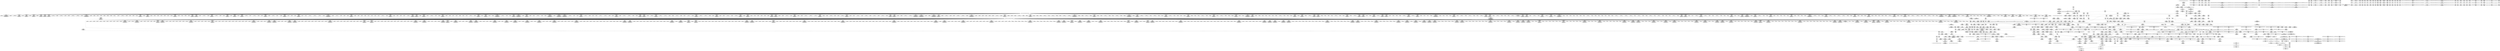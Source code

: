 digraph {
	CE0x4659e90 [shape=record,shape=Mrecord,label="{CE0x4659e90|56:_i8*,_:_CRE_874,875_}"]
	CE0x46c1fa0 [shape=record,shape=Mrecord,label="{CE0x46c1fa0|may_link:tmp8|security/selinux/hooks.c,1778}"]
	CE0x468f3d0 [shape=record,shape=Mrecord,label="{CE0x468f3d0|104:_%struct.inode*,_:_CRE_309,310_}"]
	CE0x4689690 [shape=record,shape=Mrecord,label="{CE0x4689690|104:_%struct.inode*,_:_CRE_170,171_}"]
	CE0x4654a60 [shape=record,shape=Mrecord,label="{CE0x4654a60|56:_i8*,_:_CRE_595,596_}"]
	CE0x46b3ad0 [shape=record,shape=Mrecord,label="{CE0x46b3ad0|28:_i32,_:_CRE_96,97_}"]
	CE0x46aff20 [shape=record,shape=Mrecord,label="{CE0x46aff20|28:_i32,_:_CRE_22,23_}"]
	CE0x4643fb0 [shape=record,shape=Mrecord,label="{CE0x4643fb0|56:_i8*,_:_CRE_328,336_|*MultipleSource*|Function::may_link&Arg::dir::|Function::selinux_inode_unlink&Arg::dir::|security/selinux/hooks.c,1769}"]
	CE0x46a1380 [shape=record,shape=Mrecord,label="{CE0x46a1380|56:_i8*,_:_CRE_608,609_}"]
	"CONST[source:0(mediator),value:2(dynamic)][purpose:{object}][SnkIdx:5]"
	CE0x46c9710 [shape=record,shape=Mrecord,label="{CE0x46c9710|i64**_getelementptr_inbounds_(_4_x_i64*_,_4_x_i64*_*___llvm_gcda_edge_table220,_i64_0,_i64_3)|*Constant*}"]
	CE0x46bd970 [shape=record,shape=Mrecord,label="{CE0x46bd970|may_link:u|security/selinux/hooks.c,1773|*SummSink*}"]
	CE0x4630460 [shape=record,shape=Mrecord,label="{CE0x4630460|56:_i8*,_:_CRE_276,277_}"]
	CE0x46c2d10 [shape=record,shape=Mrecord,label="{CE0x46c2d10|may_link:call5|security/selinux/hooks.c,1777|*SummSink*}"]
	CE0x469ef60 [shape=record,shape=Mrecord,label="{CE0x469ef60|56:_i8*,_:_CRE_574,575_}"]
	CE0x4666210 [shape=record,shape=Mrecord,label="{CE0x4666210|56:_i8*,_:_CRE_4,8_|*MultipleSource*|*LoadInst*|security/selinux/hooks.c,1770|security/selinux/hooks.c,1770}"]
	"CONST[source:1(input),value:2(dynamic)][purpose:{object}][SrcIdx:2]"
	CE0x46f4690 [shape=record,shape=Mrecord,label="{CE0x46f4690|i8*_getelementptr_inbounds_(_25_x_i8_,_25_x_i8_*_.str3,_i32_0,_i32_0)|*Constant*}"]
	CE0x46a6b20 [shape=record,shape=Mrecord,label="{CE0x46a6b20|56:_i8*,_:_CRE_881,882_}"]
	CE0x46635a0 [shape=record,shape=Mrecord,label="{CE0x46635a0|56:_i8*,_:_CRE_184,185_}"]
	CE0x4656790 [shape=record,shape=Mrecord,label="{CE0x4656790|56:_i8*,_:_CRE_656,664_|*MultipleSource*|Function::may_link&Arg::dir::|Function::selinux_inode_unlink&Arg::dir::|security/selinux/hooks.c,1769}"]
	CE0x46c7db0 [shape=record,shape=Mrecord,label="{CE0x46c7db0|current_sid:tmp23|security/selinux/hooks.c,218}"]
	CE0x46e8890 [shape=record,shape=Mrecord,label="{CE0x46e8890|i64*_getelementptr_inbounds_(_2_x_i64_,_2_x_i64_*___llvm_gcov_ctr98,_i64_0,_i64_1)|*Constant*|*SummSink*}"]
	CE0x4610620 [shape=record,shape=Mrecord,label="{CE0x4610620|56:_i8*,_:_CRE_944,952_|*MultipleSource*|Function::may_link&Arg::dir::|Function::selinux_inode_unlink&Arg::dir::|security/selinux/hooks.c,1769}"]
	CE0x46a6080 [shape=record,shape=Mrecord,label="{CE0x46a6080|56:_i8*,_:_CRE_871,872_}"]
	CE0x46d18f0 [shape=record,shape=Mrecord,label="{CE0x46d18f0|i32_1|*Constant*}"]
	CE0x46eb670 [shape=record,shape=Mrecord,label="{CE0x46eb670|may_link:tmp25|security/selinux/hooks.c,1797|*SummSink*}"]
	CE0x4622420 [shape=record,shape=Mrecord,label="{CE0x4622420|may_link:dir|Function::may_link&Arg::dir::|*SummSink*}"]
	CE0x46668a0 [shape=record,shape=Mrecord,label="{CE0x46668a0|56:_i8*,_:_CRE_32,40_|*MultipleSource*|*LoadInst*|security/selinux/hooks.c,1770|security/selinux/hooks.c,1770}"]
	CE0x46285f0 [shape=record,shape=Mrecord,label="{CE0x46285f0|56:_i8*,_:_CRE_555,556_}"]
	CE0x46a76d0 [shape=record,shape=Mrecord,label="{CE0x46a76d0|56:_i8*,_:_CRE_892,893_}"]
	CE0x4698b50 [shape=record,shape=Mrecord,label="{CE0x4698b50|56:_i8*,_:_CRE_307,308_}"]
	CE0x4665fe0 [shape=record,shape=Mrecord,label="{CE0x4665fe0|i64*_getelementptr_inbounds_(_14_x_i64_,_14_x_i64_*___llvm_gcov_ctr219,_i64_0,_i64_9)|*Constant*|*SummSource*}"]
	CE0x4653af0 [shape=record,shape=Mrecord,label="{CE0x4653af0|56:_i8*,_:_CRE_576,577_}"]
	CE0x46543e0 [shape=record,shape=Mrecord,label="{CE0x46543e0|56:_i8*,_:_CRE_587,588_}"]
	CE0x4695740 [shape=record,shape=Mrecord,label="{CE0x4695740|56:_i8*,_:_CRE_258,259_}"]
	CE0x4621470 [shape=record,shape=Mrecord,label="{CE0x4621470|56:_i8*,_:_CRE_32,40_|*MultipleSource*|Function::may_link&Arg::dir::|Function::selinux_inode_unlink&Arg::dir::|security/selinux/hooks.c,1769}"]
	CE0x463c6c0 [shape=record,shape=Mrecord,label="{CE0x463c6c0|i64_1|*Constant*}"]
	CE0x46a75c0 [shape=record,shape=Mrecord,label="{CE0x46a75c0|56:_i8*,_:_CRE_891,892_}"]
	CE0x462d170 [shape=record,shape=Mrecord,label="{CE0x462d170|__llvm_gcov_indirect_counter_increment:tmp2|*SummSource*}"]
	CE0x46e7df0 [shape=record,shape=Mrecord,label="{CE0x46e7df0|current_sid:tmp15|security/selinux/hooks.c,218}"]
	CE0x46a6900 [shape=record,shape=Mrecord,label="{CE0x46a6900|56:_i8*,_:_CRE_879,880_}"]
	CE0x4688e40 [shape=record,shape=Mrecord,label="{CE0x4688e40|104:_%struct.inode*,_:_CRE_163,164_}"]
	CE0x4690210 [shape=record,shape=Mrecord,label="{CE0x4690210|i32_5|*Constant*|*SummSink*}"]
	CE0x46be010 [shape=record,shape=Mrecord,label="{CE0x46be010|may_link:cond|security/selinux/hooks.c,1776}"]
	CE0x4611c20 [shape=record,shape=Mrecord,label="{CE0x4611c20|56:_i8*,_:_CRE_195,196_}"]
	CE0x46a34a0 [shape=record,shape=Mrecord,label="{CE0x46a34a0|56:_i8*,_:_CRE_688,692_|*MultipleSource*|*LoadInst*|security/selinux/hooks.c,1770|security/selinux/hooks.c,1770}"]
	CE0x469d9a0 [shape=record,shape=Mrecord,label="{CE0x469d9a0|56:_i8*,_:_CRE_554,555_}"]
	CE0x4664120 [shape=record,shape=Mrecord,label="{CE0x4664120|56:_i8*,_:_CRE_195,196_}"]
	CE0x46ef210 [shape=record,shape=Mrecord,label="{CE0x46ef210|current_sid:if.end|*SummSource*}"]
	CE0x461a340 [shape=record,shape=Mrecord,label="{CE0x461a340|56:_i8*,_:_CRE_203,204_}"]
	CE0x4640b60 [shape=record,shape=Mrecord,label="{CE0x4640b60|current_sid:tobool|security/selinux/hooks.c,218}"]
	CE0x46adc30 [shape=record,shape=Mrecord,label="{CE0x46adc30|56:_i8*,_:_CRE_1000,1008_|*MultipleSource*|*LoadInst*|security/selinux/hooks.c,1770|security/selinux/hooks.c,1770}"]
	CE0x46a2040 [shape=record,shape=Mrecord,label="{CE0x46a2040|56:_i8*,_:_CRE_620,621_}"]
	CE0x4657e50 [shape=record,shape=Mrecord,label="{CE0x4657e50|56:_i8*,_:_CRE_760,768_|*MultipleSource*|Function::may_link&Arg::dir::|Function::selinux_inode_unlink&Arg::dir::|security/selinux/hooks.c,1769}"]
	CE0x467ed20 [shape=record,shape=Mrecord,label="{CE0x467ed20|get_current:tmp4|./arch/x86/include/asm/current.h,14|*SummSource*}"]
	CE0x46b7fc0 [shape=record,shape=Mrecord,label="{CE0x46b7fc0|i64**_getelementptr_inbounds_(_4_x_i64*_,_4_x_i64*_*___llvm_gcda_edge_table220,_i64_0,_i64_0)|*Constant*|*SummSink*}"]
	CE0x463b6c0 [shape=record,shape=Mrecord,label="{CE0x463b6c0|_call_void_mcount()_#3|*SummSource*}"]
	CE0x4640030 [shape=record,shape=Mrecord,label="{CE0x4640030|__llvm_gcov_indirect_counter_increment:tmp6}"]
	CE0x4628ab0 [shape=record,shape=Mrecord,label="{CE0x4628ab0|56:_i8*,_:_CRE_562,563_}"]
	CE0x4658390 [shape=record,shape=Mrecord,label="{CE0x4658390|56:_i8*,_:_CRE_792,800_|*MultipleSource*|Function::may_link&Arg::dir::|Function::selinux_inode_unlink&Arg::dir::|security/selinux/hooks.c,1769}"]
	CE0x460bfa0 [shape=record,shape=Mrecord,label="{CE0x460bfa0|selinux_inode_unlink:entry|*SummSink*}"]
	CE0x465c090 [shape=record,shape=Mrecord,label="{CE0x465c090|56:_i8*,_:_CRE_906,907_}"]
	CE0x462e520 [shape=record,shape=Mrecord,label="{CE0x462e520|56:_i8*,_:_CRE_152,153_}"]
	CE0x46456b0 [shape=record,shape=Mrecord,label="{CE0x46456b0|56:_i8*,_:_CRE_161,162_}"]
	CE0x4659d80 [shape=record,shape=Mrecord,label="{CE0x4659d80|56:_i8*,_:_CRE_873,874_}"]
	CE0x4683010 [shape=record,shape=Mrecord,label="{CE0x4683010|current_sid:tmp6|security/selinux/hooks.c,218|*SummSource*}"]
	CE0x468d020 [shape=record,shape=Mrecord,label="{CE0x468d020|104:_%struct.inode*,_:_CRE_217,218_}"]
	CE0x468aee0 [shape=record,shape=Mrecord,label="{CE0x468aee0|104:_%struct.inode*,_:_CRE_189,190_}"]
	CE0x4682180 [shape=record,shape=Mrecord,label="{CE0x4682180|current_sid:do.body|*SummSink*}"]
	CE0x46dd190 [shape=record,shape=Mrecord,label="{CE0x46dd190|may_link:tmp23|security/selinux/hooks.c,1797}"]
	CE0x465b4e0 [shape=record,shape=Mrecord,label="{CE0x465b4e0|56:_i8*,_:_CRE_895,896_}"]
	CE0x4621380 [shape=record,shape=Mrecord,label="{CE0x4621380|56:_i8*,_:_CRE_24,32_|*MultipleSource*|Function::may_link&Arg::dir::|Function::selinux_inode_unlink&Arg::dir::|security/selinux/hooks.c,1769}"]
	CE0x46627a0 [shape=record,shape=Mrecord,label="{CE0x46627a0|56:_i8*,_:_CRE_141,142_}"]
	CE0x46d10e0 [shape=record,shape=Mrecord,label="{CE0x46d10e0|current_sid:tmp22|security/selinux/hooks.c,218|*SummSink*}"]
	CE0x46206b0 [shape=record,shape=Mrecord,label="{CE0x46206b0|selinux_inode_unlink:dir|Function::selinux_inode_unlink&Arg::dir::}"]
	CE0x4653bc0 [shape=record,shape=Mrecord,label="{CE0x4653bc0|56:_i8*,_:_CRE_577,578_}"]
	CE0x46ed530 [shape=record,shape=Mrecord,label="{CE0x46ed530|may_link:call11|security/selinux/hooks.c,1797|*SummSource*}"]
	CE0x4657210 [shape=record,shape=Mrecord,label="{CE0x4657210|56:_i8*,_:_CRE_696,704_|*MultipleSource*|Function::may_link&Arg::dir::|Function::selinux_inode_unlink&Arg::dir::|security/selinux/hooks.c,1769}"]
	CE0x4615e80 [shape=record,shape=Mrecord,label="{CE0x4615e80|56:_i8*,_:_CRE_246,247_}"]
	CE0x4635db0 [shape=record,shape=Mrecord,label="{CE0x4635db0|56:_i8*,_:_CRE_272,273_}"]
	CE0x4625f30 [shape=record,shape=Mrecord,label="{CE0x4625f30|56:_i8*,_:_CRE_464,472_|*MultipleSource*|Function::may_link&Arg::dir::|Function::selinux_inode_unlink&Arg::dir::|security/selinux/hooks.c,1769}"]
	CE0x46f27e0 [shape=record,shape=Mrecord,label="{CE0x46f27e0|__llvm_gcov_indirect_counter_increment:tmp2|*SummSink*}"]
	CE0x4658550 [shape=record,shape=Mrecord,label="{CE0x4658550|56:_i8*,_:_CRE_800,804_|*MultipleSource*|Function::may_link&Arg::dir::|Function::selinux_inode_unlink&Arg::dir::|security/selinux/hooks.c,1769}"]
	CE0x4690810 [shape=record,shape=Mrecord,label="{CE0x4690810|_ret_void|*SummSource*}"]
	CE0x46ceb50 [shape=record,shape=Mrecord,label="{CE0x46ceb50|current_sid:call4|security/selinux/hooks.c,218|*SummSink*}"]
	CE0x461a0d0 [shape=record,shape=Mrecord,label="{CE0x461a0d0|56:_i8*,_:_CRE_200,201_}"]
	CE0x467fa70 [shape=record,shape=Mrecord,label="{CE0x467fa70|current_sid:tmp13|security/selinux/hooks.c,218|*SummSource*}"]
	CE0x46ea730 [shape=record,shape=Mrecord,label="{CE0x46ea730|i1_true|*Constant*|*SummSink*}"]
	CE0x4698f90 [shape=record,shape=Mrecord,label="{CE0x4698f90|56:_i8*,_:_CRE_311,312_}"]
	CE0x4610510 [shape=record,shape=Mrecord,label="{CE0x4610510|56:_i8*,_:_CRE_936,944_|*MultipleSource*|Function::may_link&Arg::dir::|Function::selinux_inode_unlink&Arg::dir::|security/selinux/hooks.c,1769}"]
	CE0x46d1380 [shape=record,shape=Mrecord,label="{CE0x46d1380|current_sid:tmp23|security/selinux/hooks.c,218|*SummSource*}"]
	CE0x4681690 [shape=record,shape=Mrecord,label="{CE0x4681690|__llvm_gcov_indirect_counter_increment:tmp|*SummSource*}"]
	CE0x46884c0 [shape=record,shape=Mrecord,label="{CE0x46884c0|104:_%struct.inode*,_:_CRE_155,156_}"]
	CE0x4617eb0 [shape=record,shape=Mrecord,label="{CE0x4617eb0|__llvm_gcov_indirect_counter_increment:tmp1|*SummSink*}"]
	CE0x4696620 [shape=record,shape=Mrecord,label="{CE0x4696620|56:_i8*,_:_CRE_272,273_}"]
	CE0x46a5c10 [shape=record,shape=Mrecord,label="{CE0x46a5c10|56:_i8*,_:_CRE_868,869_}"]
	CE0x4642040 [shape=record,shape=Mrecord,label="{CE0x4642040|56:_i8*,_:_CRE_271,272_}"]
	CE0x46f5110 [shape=record,shape=Mrecord,label="{CE0x46f5110|i32_218|*Constant*|*SummSink*}"]
	CE0x468e780 [shape=record,shape=Mrecord,label="{CE0x468e780|104:_%struct.inode*,_:_CRE_288,296_|*MultipleSource*|Function::may_link&Arg::dentry::|Function::selinux_inode_unlink&Arg::dentry::|security/selinux/hooks.c,1770}"]
	CE0x46429b0 [shape=record,shape=Mrecord,label="{CE0x46429b0|current_sid:tmp1|*SummSource*}"]
	CE0x46a7290 [shape=record,shape=Mrecord,label="{CE0x46a7290|56:_i8*,_:_CRE_888,889_}"]
	CE0x46b3cd0 [shape=record,shape=Mrecord,label="{CE0x46b3cd0|28:_i32,_:_CRE_98,99_}"]
	CE0x46a4150 [shape=record,shape=Mrecord,label="{CE0x46a4150|56:_i8*,_:_CRE_752,756_|*MultipleSource*|*LoadInst*|security/selinux/hooks.c,1770|security/selinux/hooks.c,1770}"]
	CE0x4686480 [shape=record,shape=Mrecord,label="{CE0x4686480|104:_%struct.inode*,_:_CRE_80,88_|*MultipleSource*|Function::may_link&Arg::dentry::|Function::selinux_inode_unlink&Arg::dentry::|security/selinux/hooks.c,1770}"]
	CE0x46a6190 [shape=record,shape=Mrecord,label="{CE0x46a6190|56:_i8*,_:_CRE_872,873_}"]
	"CONST[source:0(mediator),value:2(dynamic)][purpose:{subject}][SnkIdx:4]"
	CE0x4615f50 [shape=record,shape=Mrecord,label="{CE0x4615f50|56:_i8*,_:_CRE_247,248_}"]
	CE0x46c2560 [shape=record,shape=Mrecord,label="{CE0x46c2560|i64_0|*Constant*|*SummSink*}"]
	CE0x4659fa0 [shape=record,shape=Mrecord,label="{CE0x4659fa0|56:_i8*,_:_CRE_875,876_}"]
	CE0x46afe20 [shape=record,shape=Mrecord,label="{CE0x46afe20|28:_i32,_:_CRE_21,22_}"]
	CE0x468a1d0 [shape=record,shape=Mrecord,label="{CE0x468a1d0|104:_%struct.inode*,_:_CRE_178,179_}"]
	CE0x46ec090 [shape=record,shape=Mrecord,label="{CE0x46ec090|i8_1|*Constant*}"]
	CE0x469a0c0 [shape=record,shape=Mrecord,label="{CE0x469a0c0|56:_i8*,_:_CRE_392,400_|*MultipleSource*|*LoadInst*|security/selinux/hooks.c,1770|security/selinux/hooks.c,1770}"]
	CE0x46639b0 [shape=record,shape=Mrecord,label="{CE0x46639b0|56:_i8*,_:_CRE_188,189_}"]
	CE0x461f7a0 [shape=record,shape=Mrecord,label="{CE0x461f7a0|_ret_i32_%retval.0,_!dbg_!27757|security/selinux/hooks.c,1799}"]
	CE0x46972e0 [shape=record,shape=Mrecord,label="{CE0x46972e0|56:_i8*,_:_CRE_284,285_}"]
	CE0x46e7320 [shape=record,shape=Mrecord,label="{CE0x46e7320|i32_4|*Constant*}"]
	CE0x4697e90 [shape=record,shape=Mrecord,label="{CE0x4697e90|56:_i8*,_:_CRE_295,296_}"]
	CE0x46a1e20 [shape=record,shape=Mrecord,label="{CE0x46a1e20|56:_i8*,_:_CRE_618,619_}"]
	CE0x46b1230 [shape=record,shape=Mrecord,label="{CE0x46b1230|28:_i32,_:_CRE_55,56_}"]
	CE0x4644680 [shape=record,shape=Mrecord,label="{CE0x4644680|56:_i8*,_:_CRE_360,376_|*MultipleSource*|Function::may_link&Arg::dir::|Function::selinux_inode_unlink&Arg::dir::|security/selinux/hooks.c,1769}"]
	CE0x46a0170 [shape=record,shape=Mrecord,label="{CE0x46a0170|56:_i8*,_:_CRE_591,592_}"]
	CE0x46b0120 [shape=record,shape=Mrecord,label="{CE0x46b0120|28:_i32,_:_CRE_24,28_|*MultipleSource*|security/selinux/hooks.c,1777|*LoadInst*|security/selinux/hooks.c,1769|security/selinux/hooks.c,1769}"]
	CE0x46386c0 [shape=record,shape=Mrecord,label="{CE0x46386c0|current_sid:tmp10|security/selinux/hooks.c,218|*SummSink*}"]
	CE0x46b9f40 [shape=record,shape=Mrecord,label="{CE0x46b9f40|_call_void___llvm_gcov_indirect_counter_increment(i32*___llvm_gcov_global_state_pred221,_i64**_getelementptr_inbounds_(_4_x_i64*_,_4_x_i64*_*___llvm_gcda_edge_table220,_i64_0,_i64_1)),_!dbg_!27742|security/selinux/hooks.c,1783|*SummSink*}"]
	CE0x46bf7d0 [shape=record,shape=Mrecord,label="{CE0x46bf7d0|i32_8388608|*Constant*|*SummSink*}"]
	CE0x4686030 [shape=record,shape=Mrecord,label="{CE0x4686030|104:_%struct.inode*,_:_CRE_56,64_|*MultipleSource*|Function::may_link&Arg::dentry::|Function::selinux_inode_unlink&Arg::dentry::|security/selinux/hooks.c,1770}"]
	CE0x46ec960 [shape=record,shape=Mrecord,label="{CE0x46ec960|may_link:sclass|security/selinux/hooks.c,1797|*SummSource*}"]
	CE0x46c4d50 [shape=record,shape=Mrecord,label="{CE0x46c4d50|avc_has_perm:auditdata|Function::avc_has_perm&Arg::auditdata::}"]
	CE0x4684e40 [shape=record,shape=Mrecord,label="{CE0x4684e40|may_link:tmp14|security/selinux/hooks.c,1783|*SummSource*}"]
	CE0x4626a70 [shape=record,shape=Mrecord,label="{CE0x4626a70|56:_i8*,_:_CRE_482,483_}"]
	CE0x4665f70 [shape=record,shape=Mrecord,label="{CE0x4665f70|_call_void___llvm_gcov_indirect_counter_increment(i32*___llvm_gcov_global_state_pred221,_i64**_getelementptr_inbounds_(_4_x_i64*_,_4_x_i64*_*___llvm_gcda_edge_table220,_i64_0,_i64_2)),_!dbg_!27745|security/selinux/hooks.c,1786|*SummSink*}"]
	CE0x4689d10 [shape=record,shape=Mrecord,label="{CE0x4689d10|104:_%struct.inode*,_:_CRE_174,175_}"]
	CE0x4693520 [shape=record,shape=Mrecord,label="{CE0x4693520|__llvm_gcov_indirect_counter_increment:entry}"]
	CE0x46ea860 [shape=record,shape=Mrecord,label="{CE0x46ea860|i64*_getelementptr_inbounds_(_11_x_i64_,_11_x_i64_*___llvm_gcov_ctr125,_i64_0,_i64_8)|*Constant*|*SummSink*}"]
	CE0x4665a10 [shape=record,shape=Mrecord,label="{CE0x4665a10|_call_void___llvm_gcov_indirect_counter_increment(i32*___llvm_gcov_global_state_pred221,_i64**_getelementptr_inbounds_(_4_x_i64*_,_4_x_i64*_*___llvm_gcda_edge_table220,_i64_0,_i64_2)),_!dbg_!27745|security/selinux/hooks.c,1786}"]
	CE0x4625130 [shape=record,shape=Mrecord,label="{CE0x4625130|56:_i8*,_:_CRE_400,408_|*MultipleSource*|Function::may_link&Arg::dir::|Function::selinux_inode_unlink&Arg::dir::|security/selinux/hooks.c,1769}"]
	CE0x46c8a00 [shape=record,shape=Mrecord,label="{CE0x46c8a00|__llvm_gcov_indirect_counter_increment:bb4}"]
	CE0x46a1c00 [shape=record,shape=Mrecord,label="{CE0x46a1c00|56:_i8*,_:_CRE_616,617_}"]
	CE0x46a5f70 [shape=record,shape=Mrecord,label="{CE0x46a5f70|56:_i8*,_:_CRE_870,871_}"]
	CE0x463a780 [shape=record,shape=Mrecord,label="{CE0x463a780|__llvm_gcov_indirect_counter_increment:bb4|*SummSource*}"]
	CE0x469a630 [shape=record,shape=Mrecord,label="{CE0x469a630|56:_i8*,_:_CRE_416,424_|*MultipleSource*|*LoadInst*|security/selinux/hooks.c,1770|security/selinux/hooks.c,1770}"]
	CE0x46cc590 [shape=record,shape=Mrecord,label="{CE0x46cc590|_call_void_mcount()_#3}"]
	CE0x4682d50 [shape=record,shape=Mrecord,label="{CE0x4682d50|i64*_getelementptr_inbounds_(_2_x_i64_,_2_x_i64_*___llvm_gcov_ctr98,_i64_0,_i64_0)|*Constant*|*SummSource*}"]
	CE0x462db80 [shape=record,shape=Mrecord,label="{CE0x462db80|56:_i8*,_:_CRE_139,140_}"]
	CE0x46b0bb0 [shape=record,shape=Mrecord,label="{CE0x46b0bb0|28:_i32,_:_CRE_49,50_}"]
	CE0x4696510 [shape=record,shape=Mrecord,label="{CE0x4696510|56:_i8*,_:_CRE_271,272_}"]
	CE0x4659510 [shape=record,shape=Mrecord,label="{CE0x4659510|56:_i8*,_:_CRE_865,866_}"]
	CE0x462a210 [shape=record,shape=Mrecord,label="{CE0x462a210|i32_10|*Constant*|*SummSink*}"]
	CE0x46f48e0 [shape=record,shape=Mrecord,label="{CE0x46f48e0|i8*_getelementptr_inbounds_(_25_x_i8_,_25_x_i8_*_.str3,_i32_0,_i32_0)|*Constant*|*SummSource*}"]
	CE0x46125c0 [shape=record,shape=Mrecord,label="{CE0x46125c0|56:_i8*,_:_CRE_174,175_}"]
	CE0x4655f80 [shape=record,shape=Mrecord,label="{CE0x4655f80|56:_i8*,_:_CRE_621,622_}"]
	CE0x469c630 [shape=record,shape=Mrecord,label="{CE0x469c630|56:_i8*,_:_CRE_496,500_|*MultipleSource*|*LoadInst*|security/selinux/hooks.c,1770|security/selinux/hooks.c,1770}"]
	CE0x469e190 [shape=record,shape=Mrecord,label="{CE0x469e190|56:_i8*,_:_CRE_561,562_}"]
	CE0x4690630 [shape=record,shape=Mrecord,label="{CE0x4690630|i64**_getelementptr_inbounds_(_4_x_i64*_,_4_x_i64*_*___llvm_gcda_edge_table220,_i64_0,_i64_1)|*Constant*|*SummSink*}"]
	CE0x46f15d0 [shape=record,shape=Mrecord,label="{CE0x46f15d0|current_sid:land.lhs.true|*SummSink*}"]
	CE0x46615c0 [shape=record,shape=Mrecord,label="{CE0x46615c0|56:_i8*,_:_CRE_80,88_|*MultipleSource*|*LoadInst*|security/selinux/hooks.c,1770|security/selinux/hooks.c,1770}"]
	CE0x46b35d0 [shape=record,shape=Mrecord,label="{CE0x46b35d0|28:_i32,_:_CRE_91,92_}"]
	CE0x46b8ce0 [shape=record,shape=Mrecord,label="{CE0x46b8ce0|may_link:tmp21|security/selinux/hooks.c,1793|*SummSource*}"]
	CE0x4623910 [shape=record,shape=Mrecord,label="{CE0x4623910|may_link:tmp10|security/selinux/hooks.c,1778|*SummSource*}"]
	CE0x4697610 [shape=record,shape=Mrecord,label="{CE0x4697610|56:_i8*,_:_CRE_287,288_}"]
	CE0x46c1e90 [shape=record,shape=Mrecord,label="{CE0x46c1e90|may_link:tmp8|security/selinux/hooks.c,1778|*SummSink*}"]
	CE0x46a0390 [shape=record,shape=Mrecord,label="{CE0x46a0390|56:_i8*,_:_CRE_593,594_}"]
	CE0x462be00 [shape=record,shape=Mrecord,label="{CE0x462be00|may_link:ad|security/selinux/hooks.c, 1764|*SummSink*}"]
	CE0x468d150 [shape=record,shape=Mrecord,label="{CE0x468d150|104:_%struct.inode*,_:_CRE_218,219_}"]
	CE0x465bf80 [shape=record,shape=Mrecord,label="{CE0x465bf80|56:_i8*,_:_CRE_905,906_}"]
	CE0x46992c0 [shape=record,shape=Mrecord,label="{CE0x46992c0|56:_i8*,_:_CRE_320,328_|*MultipleSource*|*LoadInst*|security/selinux/hooks.c,1770|security/selinux/hooks.c,1770}"]
	CE0x4694fd0 [shape=record,shape=Mrecord,label="{CE0x4694fd0|56:_i8*,_:_CRE_251,252_}"]
	CE0x4698d70 [shape=record,shape=Mrecord,label="{CE0x4698d70|56:_i8*,_:_CRE_309,310_}"]
	CE0x46c5090 [shape=record,shape=Mrecord,label="{CE0x46c5090|_ret_i32_%retval.0,_!dbg_!27728|security/selinux/avc.c,775|*SummSource*}"]
	CE0x465d190 [shape=record,shape=Mrecord,label="{CE0x465d190|56:_i8*,_:_CRE_922,923_}"]
	CE0x46667a0 [shape=record,shape=Mrecord,label="{CE0x46667a0|56:_i8*,_:_CRE_24,32_|*MultipleSource*|*LoadInst*|security/selinux/hooks.c,1770|security/selinux/hooks.c,1770}"]
	CE0x4634da0 [shape=record,shape=Mrecord,label="{CE0x4634da0|_ret_i32_%call,_!dbg_!27714|security/selinux/hooks.c,2774|*SummSource*}"]
	CE0x46262b0 [shape=record,shape=Mrecord,label="{CE0x46262b0|56:_i8*,_:_CRE_473,474_}"]
	CE0x4615700 [shape=record,shape=Mrecord,label="{CE0x4615700|56:_i8*,_:_CRE_232,236_|*MultipleSource*|Function::may_link&Arg::dir::|Function::selinux_inode_unlink&Arg::dir::|security/selinux/hooks.c,1769}"]
	CE0x465f6c0 [shape=record,shape=Mrecord,label="{CE0x465f6c0|56:_i8*,_:_CRE_918,919_}"]
	CE0x462e1e0 [shape=record,shape=Mrecord,label="{CE0x462e1e0|56:_i8*,_:_CRE_148,149_}"]
	CE0x46b1bd0 [shape=record,shape=Mrecord,label="{CE0x46b1bd0|28:_i32,_:_CRE_65,66_}"]
	CE0x4610fb0 [shape=record,shape=Mrecord,label="{CE0x4610fb0|56:_i8*,_:_CRE_977,978_}"]
	CE0x465ae80 [shape=record,shape=Mrecord,label="{CE0x465ae80|56:_i8*,_:_CRE_889,890_}"]
	CE0x4664450 [shape=record,shape=Mrecord,label="{CE0x4664450|56:_i8*,_:_CRE_198,199_}"]
	CE0x46b32d0 [shape=record,shape=Mrecord,label="{CE0x46b32d0|28:_i32,_:_CRE_88,89_}"]
	CE0x462fc70 [shape=record,shape=Mrecord,label="{CE0x462fc70|56:_i8*,_:_CRE_302,303_}"]
	CE0x468e560 [shape=record,shape=Mrecord,label="{CE0x468e560|104:_%struct.inode*,_:_CRE_280,288_|*MultipleSource*|Function::may_link&Arg::dentry::|Function::selinux_inode_unlink&Arg::dentry::|security/selinux/hooks.c,1770}"]
	CE0x46afb20 [shape=record,shape=Mrecord,label="{CE0x46afb20|28:_i32,_:_CRE_18,19_}"]
	CE0x469b610 [shape=record,shape=Mrecord,label="{CE0x469b610|56:_i8*,_:_CRE_476,477_}"]
	CE0x4641f70 [shape=record,shape=Mrecord,label="{CE0x4641f70|56:_i8*,_:_CRE_270,271_}"]
	CE0x468b860 [shape=record,shape=Mrecord,label="{CE0x468b860|104:_%struct.inode*,_:_CRE_197,198_}"]
	CE0x46991b0 [shape=record,shape=Mrecord,label="{CE0x46991b0|56:_i8*,_:_CRE_312,320_|*MultipleSource*|*LoadInst*|security/selinux/hooks.c,1770|security/selinux/hooks.c,1770}"]
	CE0x463aa10 [shape=record,shape=Mrecord,label="{CE0x463aa10|__llvm_gcov_indirect_counter_increment:pred|*SummSink*}"]
	CE0x4619ce0 [shape=record,shape=Mrecord,label="{CE0x4619ce0|56:_i8*,_:_CRE_181,182_}"]
	CE0x469cb20 [shape=record,shape=Mrecord,label="{CE0x469cb20|56:_i8*,_:_CRE_508,512_|*MultipleSource*|*LoadInst*|security/selinux/hooks.c,1770|security/selinux/hooks.c,1770}"]
	CE0x461a5b0 [shape=record,shape=Mrecord,label="{CE0x461a5b0|56:_i8*,_:_CRE_206,207_}"]
	CE0x46ae000 [shape=record,shape=Mrecord,label="{CE0x46ae000|may_link:tmp5|security/selinux/hooks.c,1770|*SummSource*}"]
	CE0x46dbf90 [shape=record,shape=Mrecord,label="{CE0x46dbf90|may_link:av.0|*SummSink*}"]
	CE0x46dcc10 [shape=record,shape=Mrecord,label="{CE0x46dcc10|i8*_getelementptr_inbounds_(_9_x_i8_,_9_x_i8_*___func__.may_link,_i32_0,_i32_0)|*Constant*|*SummSink*}"]
	CE0x46b9530 [shape=record,shape=Mrecord,label="{CE0x46b9530|i32_2|*Constant*}"]
	CE0x46ce0d0 [shape=record,shape=Mrecord,label="{CE0x46ce0d0|current_sid:tmp20|security/selinux/hooks.c,218|*SummSource*}"]
	CE0x4663240 [shape=record,shape=Mrecord,label="{CE0x4663240|56:_i8*,_:_CRE_151,152_}"]
	CE0x46a51a0 [shape=record,shape=Mrecord,label="{CE0x46a51a0|56:_i8*,_:_CRE_832,840_|*MultipleSource*|*LoadInst*|security/selinux/hooks.c,1770|security/selinux/hooks.c,1770}"]
	CE0x469f290 [shape=record,shape=Mrecord,label="{CE0x469f290|56:_i8*,_:_CRE_577,578_}"]
	CE0x469aba0 [shape=record,shape=Mrecord,label="{CE0x469aba0|56:_i8*,_:_CRE_440,448_|*MultipleSource*|*LoadInst*|security/selinux/hooks.c,1770|security/selinux/hooks.c,1770}"]
	CE0x46a3670 [shape=record,shape=Mrecord,label="{CE0x46a3670|56:_i8*,_:_CRE_696,704_|*MultipleSource*|*LoadInst*|security/selinux/hooks.c,1770|security/selinux/hooks.c,1770}"]
	CE0x4658e10 [shape=record,shape=Mrecord,label="{CE0x4658e10|56:_i8*,_:_CRE_840,848_|*MultipleSource*|Function::may_link&Arg::dir::|Function::selinux_inode_unlink&Arg::dir::|security/selinux/hooks.c,1769}"]
	CE0x46602c0 [shape=record,shape=Mrecord,label="{CE0x46602c0|56:_i8*,_:_CRE_984,988_|*MultipleSource*|Function::may_link&Arg::dir::|Function::selinux_inode_unlink&Arg::dir::|security/selinux/hooks.c,1769}"]
	CE0x4611dc0 [shape=record,shape=Mrecord,label="{CE0x4611dc0|56:_i8*,_:_CRE_197,198_}"]
	CE0x463a4a0 [shape=record,shape=Mrecord,label="{CE0x463a4a0|current_sid:tmp6|security/selinux/hooks.c,218|*SummSink*}"]
	CE0x4690090 [shape=record,shape=Mrecord,label="{CE0x4690090|i32_5|*Constant*}"]
	CE0x46ee4a0 [shape=record,shape=Mrecord,label="{CE0x46ee4a0|i64*_getelementptr_inbounds_(_14_x_i64_,_14_x_i64_*___llvm_gcov_ctr219,_i64_0,_i64_13)|*Constant*|*SummSource*}"]
	CE0x469d600 [shape=record,shape=Mrecord,label="{CE0x469d600|56:_i8*,_:_CRE_544,552_|*MultipleSource*|*LoadInst*|security/selinux/hooks.c,1770|security/selinux/hooks.c,1770}"]
	CE0x4687060 [shape=record,shape=Mrecord,label="{CE0x4687060|104:_%struct.inode*,_:_CRE_95,96_}"]
	CE0x46b3dd0 [shape=record,shape=Mrecord,label="{CE0x46b3dd0|28:_i32,_:_CRE_99,100_}"]
	CE0x46a6a10 [shape=record,shape=Mrecord,label="{CE0x46a6a10|56:_i8*,_:_CRE_880,881_}"]
	CE0x4693250 [shape=record,shape=Mrecord,label="{CE0x4693250|GLOBAL:__llvm_gcov_indirect_counter_increment|*Constant*|*SummSource*}"]
	CE0x461cee0 [shape=record,shape=Mrecord,label="{CE0x461cee0|COLLAPSED:_GCMRE___llvm_gcov_ctr222_internal_global_2_x_i64_zeroinitializer:_elem_0:default:}"]
	CE0x46b7c00 [shape=record,shape=Mrecord,label="{CE0x46b7c00|i64**_getelementptr_inbounds_(_4_x_i64*_,_4_x_i64*_*___llvm_gcda_edge_table220,_i64_0,_i64_0)|*Constant*}"]
	CE0x46ae840 [shape=record,shape=Mrecord,label="{CE0x46ae840|may_link:tmp23|security/selinux/hooks.c,1797|*SummSource*}"]
	CE0x460bc80 [shape=record,shape=Mrecord,label="{CE0x460bc80|selinux_inode_unlink:call|security/selinux/hooks.c,2774|*SummSink*}"]
	CE0x4610980 [shape=record,shape=Mrecord,label="{CE0x4610980|56:_i8*,_:_CRE_960,968_|*MultipleSource*|Function::may_link&Arg::dir::|Function::selinux_inode_unlink&Arg::dir::|security/selinux/hooks.c,1769}"]
	CE0x4684030 [shape=record,shape=Mrecord,label="{CE0x4684030|i64*_getelementptr_inbounds_(_11_x_i64_,_11_x_i64_*___llvm_gcov_ctr125,_i64_0,_i64_6)|*Constant*}"]
	CE0x4655690 [shape=record,shape=Mrecord,label="{CE0x4655690|56:_i8*,_:_CRE_610,611_}"]
	CE0x4657910 [shape=record,shape=Mrecord,label="{CE0x4657910|56:_i8*,_:_CRE_736,740_|*MultipleSource*|Function::may_link&Arg::dir::|Function::selinux_inode_unlink&Arg::dir::|security/selinux/hooks.c,1769}"]
	CE0x4687a10 [shape=record,shape=Mrecord,label="{CE0x4687a10|104:_%struct.inode*,_:_CRE_146,147_}"]
	CE0x46629c0 [shape=record,shape=Mrecord,label="{CE0x46629c0|56:_i8*,_:_CRE_143,144_}"]
	CE0x46bef10 [shape=record,shape=Mrecord,label="{CE0x46bef10|i64_1048576|*Constant*}"]
	CE0x46ac040 [shape=record,shape=Mrecord,label="{CE0x46ac040|56:_i8*,_:_CRE_931,932_}"]
	CE0x46dcb00 [shape=record,shape=Mrecord,label="{CE0x46dcb00|i8*_getelementptr_inbounds_(_9_x_i8_,_9_x_i8_*___func__.may_link,_i32_0,_i32_0)|*Constant*|*SummSource*}"]
	CE0x46af880 [shape=record,shape=Mrecord,label="{CE0x46af880|28:_i32,_:_CRE_15,16_}"]
	CE0x46ae2f0 [shape=record,shape=Mrecord,label="{CE0x46ae2f0|28:_i32,_:_CRE_0,8_|*MultipleSource*|security/selinux/hooks.c,1777|*LoadInst*|security/selinux/hooks.c,1769|security/selinux/hooks.c,1769}"]
	CE0x46c18a0 [shape=record,shape=Mrecord,label="{CE0x46c18a0|may_link:type|security/selinux/hooks.c,1772|*SummSource*}"]
	CE0x46bd490 [shape=record,shape=Mrecord,label="{CE0x46bd490|i8_10|*Constant*}"]
	CE0x4687bf0 [shape=record,shape=Mrecord,label="{CE0x4687bf0|104:_%struct.inode*,_:_CRE_316,317_}"]
	CE0x468f830 [shape=record,shape=Mrecord,label="{CE0x468f830|104:_%struct.inode*,_:_CRE_313,314_}"]
	CE0x4729c60 [shape=record,shape=Mrecord,label="{CE0x4729c60|get_current:tmp2}"]
	CE0x46cad90 [shape=record,shape=Mrecord,label="{CE0x46cad90|_call_void___llvm_gcov_indirect_counter_increment(i32*___llvm_gcov_global_state_pred221,_i64**_getelementptr_inbounds_(_4_x_i64*_,_4_x_i64*_*___llvm_gcda_edge_table220,_i64_0,_i64_0)),_!dbg_!27749|security/selinux/hooks.c,1793|*SummSink*}"]
	CE0x46187a0 [shape=record,shape=Mrecord,label="{CE0x46187a0|56:_i8*,_:_CRE_161,162_}"]
	CE0x46588d0 [shape=record,shape=Mrecord,label="{CE0x46588d0|56:_i8*,_:_CRE_816,824_|*MultipleSource*|Function::may_link&Arg::dir::|Function::selinux_inode_unlink&Arg::dir::|security/selinux/hooks.c,1769}"]
	CE0x4626e80 [shape=record,shape=Mrecord,label="{CE0x4626e80|56:_i8*,_:_CRE_487,488_}"]
	CE0x4620130 [shape=record,shape=Mrecord,label="{CE0x4620130|104:_%struct.inode*,_:_CRE_24,40_|*MultipleSource*|Function::may_link&Arg::dentry::|Function::selinux_inode_unlink&Arg::dentry::|security/selinux/hooks.c,1770}"]
	CE0x462b570 [shape=record,shape=Mrecord,label="{CE0x462b570|selinux_inode_unlink:tmp1|*SummSink*}"]
	CE0x465e4b0 [shape=record,shape=Mrecord,label="{CE0x465e4b0|56:_i8*,_:_CRE_901,902_}"]
	CE0x46140b0 [shape=record,shape=Mrecord,label="{CE0x46140b0|may_link:tmp9|security/selinux/hooks.c,1778|*SummSource*}"]
	CE0x46a6c30 [shape=record,shape=Mrecord,label="{CE0x46a6c30|56:_i8*,_:_CRE_882,883_}"]
	CE0x465e070 [shape=record,shape=Mrecord,label="{CE0x465e070|56:_i8*,_:_CRE_897,898_}"]
	CE0x4656950 [shape=record,shape=Mrecord,label="{CE0x4656950|56:_i8*,_:_CRE_664,672_|*MultipleSource*|Function::may_link&Arg::dir::|Function::selinux_inode_unlink&Arg::dir::|security/selinux/hooks.c,1769}"]
	CE0x46cc4d0 [shape=record,shape=Mrecord,label="{CE0x46cc4d0|get_current:tmp3|*SummSink*}"]
	CE0x46b20d0 [shape=record,shape=Mrecord,label="{CE0x46b20d0|28:_i32,_:_CRE_70,71_}"]
	CE0x46b9230 [shape=record,shape=Mrecord,label="{CE0x46b9230|GLOBAL:__llvm_gcov_global_state_pred221|Global_var:__llvm_gcov_global_state_pred221|*SummSource*}"]
	CE0x46ac370 [shape=record,shape=Mrecord,label="{CE0x46ac370|56:_i8*,_:_CRE_934,935_}"]
	CE0x465e8f0 [shape=record,shape=Mrecord,label="{CE0x465e8f0|56:_i8*,_:_CRE_905,906_}"]
	CE0x46a2480 [shape=record,shape=Mrecord,label="{CE0x46a2480|56:_i8*,_:_CRE_864,865_}"]
	CE0x463c440 [shape=record,shape=Mrecord,label="{CE0x463c440|current_sid:tmp7|security/selinux/hooks.c,218|*SummSink*}"]
	CE0x46a2370 [shape=record,shape=Mrecord,label="{CE0x46a2370|56:_i8*,_:_CRE_623,624_}"]
	CE0x46f2230 [shape=record,shape=Mrecord,label="{CE0x46f2230|__llvm_gcov_indirect_counter_increment:pred}"]
	CE0x46c07b0 [shape=record,shape=Mrecord,label="{CE0x46c07b0|may_link:call9|security/selinux/hooks.c,1792|*SummSource*}"]
	"CONST[source:0(mediator),value:2(dynamic)][purpose:{object}][SnkIdx:2]"
	CE0x4664010 [shape=record,shape=Mrecord,label="{CE0x4664010|56:_i8*,_:_CRE_194,195_}"]
	CE0x46225e0 [shape=record,shape=Mrecord,label="{CE0x46225e0|selinux_inode_unlink:dentry|Function::selinux_inode_unlink&Arg::dentry::|*SummSource*}"]
	CE0x465cc40 [shape=record,shape=Mrecord,label="{CE0x465cc40|56:_i8*,_:_CRE_917,918_}"]
	CE0x4638040 [shape=record,shape=Mrecord,label="{CE0x4638040|current_sid:tmp12|security/selinux/hooks.c,218}"]
	CE0x461cb50 [shape=record,shape=Mrecord,label="{CE0x461cb50|get_current:tmp1|*SummSink*}"]
	CE0x46c4b10 [shape=record,shape=Mrecord,label="{CE0x46c4b10|avc_has_perm:requested|Function::avc_has_perm&Arg::requested::|*SummSink*}"]
	CE0x4684590 [shape=record,shape=Mrecord,label="{CE0x4684590|may_link:d_inode|security/selinux/hooks.c,1770}"]
	CE0x4612830 [shape=record,shape=Mrecord,label="{CE0x4612830|56:_i8*,_:_CRE_177,178_}"]
	CE0x4662220 [shape=record,shape=Mrecord,label="{CE0x4662220|56:_i8*,_:_CRE_137,138_}"]
	CE0x468b990 [shape=record,shape=Mrecord,label="{CE0x468b990|104:_%struct.inode*,_:_CRE_198,199_}"]
	CE0x46ad1a0 [shape=record,shape=Mrecord,label="{CE0x46ad1a0|56:_i8*,_:_CRE_980,981_}"]
	CE0x462ebf0 [shape=record,shape=Mrecord,label="{CE0x462ebf0|may_link:sw.default}"]
	CE0x461e000 [shape=record,shape=Mrecord,label="{CE0x461e000|56:_i8*,_:_CRE_56,64_|*MultipleSource*|Function::may_link&Arg::dir::|Function::selinux_inode_unlink&Arg::dir::|security/selinux/hooks.c,1769}"]
	CE0x46f4ea0 [shape=record,shape=Mrecord,label="{CE0x46f4ea0|i32_218|*Constant*|*SummSource*}"]
	CE0x4654b30 [shape=record,shape=Mrecord,label="{CE0x4654b30|56:_i8*,_:_CRE_596,597_}"]
	CE0x46118e0 [shape=record,shape=Mrecord,label="{CE0x46118e0|56:_i8*,_:_CRE_191,192_}"]
	CE0x4635490 [shape=record,shape=Mrecord,label="{CE0x4635490|56:_i8*,_:_CRE_2,4_|*MultipleSource*|Function::may_link&Arg::dir::|Function::selinux_inode_unlink&Arg::dir::|security/selinux/hooks.c,1769}"]
	CE0x467f300 [shape=record,shape=Mrecord,label="{CE0x467f300|get_current:tmp4|./arch/x86/include/asm/current.h,14}"]
	CE0x46a19e0 [shape=record,shape=Mrecord,label="{CE0x46a19e0|56:_i8*,_:_CRE_614,615_}"]
	CE0x46f30f0 [shape=record,shape=Mrecord,label="{CE0x46f30f0|__llvm_gcov_indirect_counter_increment:counter|*SummSource*}"]
	CE0x4630110 [shape=record,shape=Mrecord,label="{CE0x4630110|current_sid:call|security/selinux/hooks.c,218|*SummSink*}"]
	CE0x46beaf0 [shape=record,shape=Mrecord,label="{CE0x46beaf0|may_link:tobool|security/selinux/hooks.c,1776|*SummSource*}"]
	CE0x46c48c0 [shape=record,shape=Mrecord,label="{CE0x46c48c0|avc_has_perm:requested|Function::avc_has_perm&Arg::requested::}"]
	CE0x4626470 [shape=record,shape=Mrecord,label="{CE0x4626470|56:_i8*,_:_CRE_474,475_}"]
	CE0x46555c0 [shape=record,shape=Mrecord,label="{CE0x46555c0|56:_i8*,_:_CRE_609,610_}"]
	CE0x46a64c0 [shape=record,shape=Mrecord,label="{CE0x46a64c0|56:_i8*,_:_CRE_875,876_}"]
	CE0x4683a40 [shape=record,shape=Mrecord,label="{CE0x4683a40|current_sid:tmp3|*SummSink*}"]
	CE0x4655350 [shape=record,shape=Mrecord,label="{CE0x4655350|56:_i8*,_:_CRE_606,607_}"]
	CE0x4697c70 [shape=record,shape=Mrecord,label="{CE0x4697c70|56:_i8*,_:_CRE_293,294_}"]
	CE0x46ee260 [shape=record,shape=Mrecord,label="{CE0x46ee260|i64*_getelementptr_inbounds_(_14_x_i64_,_14_x_i64_*___llvm_gcov_ctr219,_i64_0,_i64_13)|*Constant*}"]
	CE0x46663e0 [shape=record,shape=Mrecord,label="{CE0x46663e0|56:_i8*,_:_CRE_8,12_|*MultipleSource*|*LoadInst*|security/selinux/hooks.c,1770|security/selinux/hooks.c,1770}"]
	CE0x462f5f0 [shape=record,shape=Mrecord,label="{CE0x462f5f0|56:_i8*,_:_CRE_294,295_}"]
	CE0x46b34d0 [shape=record,shape=Mrecord,label="{CE0x46b34d0|28:_i32,_:_CRE_90,91_}"]
	CE0x46ac150 [shape=record,shape=Mrecord,label="{CE0x46ac150|56:_i8*,_:_CRE_932,933_}"]
	CE0x4660e00 [shape=record,shape=Mrecord,label="{CE0x4660e00|may_link:i_security1|security/selinux/hooks.c,1770}"]
	CE0x4699980 [shape=record,shape=Mrecord,label="{CE0x4699980|56:_i8*,_:_CRE_352,360_|*MultipleSource*|*LoadInst*|security/selinux/hooks.c,1770|security/selinux/hooks.c,1770}"]
	CE0x469e900 [shape=record,shape=Mrecord,label="{CE0x469e900|56:_i8*,_:_CRE_568,569_}"]
	CE0x465fc10 [shape=record,shape=Mrecord,label="{CE0x465fc10|56:_i8*,_:_CRE_923,924_}"]
	CE0x4611400 [shape=record,shape=Mrecord,label="{CE0x4611400|56:_i8*,_:_CRE_185,186_}"]
	CE0x469e7f0 [shape=record,shape=Mrecord,label="{CE0x469e7f0|56:_i8*,_:_CRE_567,568_}"]
	CE0x46a1270 [shape=record,shape=Mrecord,label="{CE0x46a1270|56:_i8*,_:_CRE_607,608_}"]
	CE0x46a63b0 [shape=record,shape=Mrecord,label="{CE0x46a63b0|56:_i8*,_:_CRE_874,875_}"]
	CE0x46c36e0 [shape=record,shape=Mrecord,label="{CE0x46c36e0|avc_has_perm:ssid|Function::avc_has_perm&Arg::ssid::}"]
	CE0x4663020 [shape=record,shape=Mrecord,label="{CE0x4663020|56:_i8*,_:_CRE_149,150_}"]
	CE0x46554f0 [shape=record,shape=Mrecord,label="{CE0x46554f0|56:_i8*,_:_CRE_608,609_}"]
	CE0x4616f70 [shape=record,shape=Mrecord,label="{CE0x4616f70|_ret_i32_%tmp24,_!dbg_!27742|security/selinux/hooks.c,220}"]
	CE0x4613fc0 [shape=record,shape=Mrecord,label="{CE0x4613fc0|56:_i8*,_:_CRE_138,139_}"]
	CE0x4695410 [shape=record,shape=Mrecord,label="{CE0x4695410|56:_i8*,_:_CRE_255,256_}"]
	CE0x46acca0 [shape=record,shape=Mrecord,label="{CE0x46acca0|56:_i8*,_:_CRE_968,976_|*MultipleSource*|*LoadInst*|security/selinux/hooks.c,1770|security/selinux/hooks.c,1770}"]
	CE0x46562c0 [shape=record,shape=Mrecord,label="{CE0x46562c0|56:_i8*,_:_CRE_632,640_|*MultipleSource*|Function::may_link&Arg::dir::|Function::selinux_inode_unlink&Arg::dir::|security/selinux/hooks.c,1769}"]
	CE0x46d05e0 [shape=record,shape=Mrecord,label="{CE0x46d05e0|current_sid:tmp21|security/selinux/hooks.c,218|*SummSource*}"]
	CE0x46260f0 [shape=record,shape=Mrecord,label="{CE0x46260f0|56:_i8*,_:_CRE_472,473_}"]
	CE0x469db70 [shape=record,shape=Mrecord,label="{CE0x469db70|56:_i8*,_:_CRE_555,556_}"]
	CE0x46ee5c0 [shape=record,shape=Mrecord,label="{CE0x46ee5c0|may_link:tmp26|security/selinux/hooks.c,1799|*SummSource*}"]
	CE0x46c25d0 [shape=record,shape=Mrecord,label="{CE0x46c25d0|GLOBAL:__llvm_gcov_ctr219|Global_var:__llvm_gcov_ctr219|*SummSink*}"]
	CE0x4731430 [shape=record,shape=Mrecord,label="{CE0x4731430|get_current:tmp|*SummSource*}"]
	CE0x4610400 [shape=record,shape=Mrecord,label="{CE0x4610400|56:_i8*,_:_CRE_935,936_}"]
	CE0x467fa00 [shape=record,shape=Mrecord,label="{CE0x467fa00|current_sid:tmp13|security/selinux/hooks.c,218}"]
	CE0x462ddd0 [shape=record,shape=Mrecord,label="{CE0x462ddd0|56:_i8*,_:_CRE_143,144_}"]
	CE0x4693590 [shape=record,shape=Mrecord,label="{CE0x4693590|__llvm_gcov_indirect_counter_increment:entry|*SummSource*}"]
	CE0x46da1f0 [shape=record,shape=Mrecord,label="{CE0x46da1f0|i8*_getelementptr_inbounds_(_38_x_i8_,_38_x_i8_*_.str64,_i32_0,_i32_0)|*Constant*|*SummSink*}"]
	CE0x46603d0 [shape=record,shape=Mrecord,label="{CE0x46603d0|56:_i8*,_:_CRE_988,992_|*MultipleSource*|Function::may_link&Arg::dir::|Function::selinux_inode_unlink&Arg::dir::|security/selinux/hooks.c,1769}"]
	CE0x4615d00 [shape=record,shape=Mrecord,label="{CE0x4615d00|56:_i8*,_:_CRE_243,244_}"]
	CE0x46c84d0 [shape=record,shape=Mrecord,label="{CE0x46c84d0|__llvm_gcov_indirect_counter_increment:bb|*SummSource*}"]
	CE0x469c410 [shape=record,shape=Mrecord,label="{CE0x469c410|56:_i8*,_:_CRE_552,553_}"]
	CE0x46a05b0 [shape=record,shape=Mrecord,label="{CE0x46a05b0|56:_i8*,_:_CRE_595,596_}"]
	CE0x46ed3a0 [shape=record,shape=Mrecord,label="{CE0x46ed3a0|current_sid:do.end|*SummSink*}"]
	CE0x462efa0 [shape=record,shape=Mrecord,label="{CE0x462efa0|56:_i8*,_:_CRE_286,287_}"]
	CE0x46c4dc0 [shape=record,shape=Mrecord,label="{CE0x46c4dc0|avc_has_perm:auditdata|Function::avc_has_perm&Arg::auditdata::|*SummSource*}"]
	CE0x467f610 [shape=record,shape=Mrecord,label="{CE0x467f610|i64*_getelementptr_inbounds_(_11_x_i64_,_11_x_i64_*___llvm_gcov_ctr125,_i64_0,_i64_6)|*Constant*|*SummSink*}"]
	CE0x462cf10 [shape=record,shape=Mrecord,label="{CE0x462cf10|__llvm_gcov_indirect_counter_increment:tmp2}"]
	CE0x465e3a0 [shape=record,shape=Mrecord,label="{CE0x465e3a0|56:_i8*,_:_CRE_900,901_}"]
	CE0x461a270 [shape=record,shape=Mrecord,label="{CE0x461a270|56:_i8*,_:_CRE_202,203_}"]
	CE0x46a3840 [shape=record,shape=Mrecord,label="{CE0x46a3840|56:_i8*,_:_CRE_704,712_|*MultipleSource*|*LoadInst*|security/selinux/hooks.c,1770|security/selinux/hooks.c,1770}"]
	CE0x4661740 [shape=record,shape=Mrecord,label="{CE0x4661740|56:_i8*,_:_CRE_88,96_|*MultipleSource*|*LoadInst*|security/selinux/hooks.c,1770|security/selinux/hooks.c,1770}"]
	CE0x46b6e40 [shape=record,shape=Mrecord,label="{CE0x46b6e40|may_link:tmp7|security/selinux/hooks.c,1777|*SummSource*}"]
	CE0x46c20c0 [shape=record,shape=Mrecord,label="{CE0x46c20c0|may_link:tmp8|security/selinux/hooks.c,1778|*SummSource*}"]
	CE0x46a1d10 [shape=record,shape=Mrecord,label="{CE0x46a1d10|56:_i8*,_:_CRE_617,618_}"]
	CE0x46b09c0 [shape=record,shape=Mrecord,label="{CE0x46b09c0|28:_i32,_:_CRE_48,49_}"]
	CE0x4689f70 [shape=record,shape=Mrecord,label="{CE0x4689f70|104:_%struct.inode*,_:_CRE_176,177_}"]
	CE0x46204f0 [shape=record,shape=Mrecord,label="{CE0x46204f0|may_link:dir|Function::may_link&Arg::dir::}"]
	CE0x46c7c40 [shape=record,shape=Mrecord,label="{CE0x46c7c40|current_sid:tmp22|security/selinux/hooks.c,218|*SummSource*}"]
	CE0x4613c40 [shape=record,shape=Mrecord,label="{CE0x4613c40|56:_i8*,_:_CRE_136,137_}"]
	CE0x4654da0 [shape=record,shape=Mrecord,label="{CE0x4654da0|56:_i8*,_:_CRE_599,600_}"]
	CE0x46a73a0 [shape=record,shape=Mrecord,label="{CE0x46a73a0|56:_i8*,_:_CRE_889,890_}"]
	CE0x46be150 [shape=record,shape=Mrecord,label="{CE0x46be150|may_link:cond|security/selinux/hooks.c,1776|*SummSink*}"]
	CE0x4666be0 [shape=record,shape=Mrecord,label="{CE0x4666be0|56:_i8*,_:_CRE_48,56_|*MultipleSource*|*LoadInst*|security/selinux/hooks.c,1770|security/selinux/hooks.c,1770}"]
	CE0x468f5d0 [shape=record,shape=Mrecord,label="{CE0x468f5d0|104:_%struct.inode*,_:_CRE_311,312_}"]
	CE0x4641410 [shape=record,shape=Mrecord,label="{CE0x4641410|56:_i8*,_:_CRE_256,257_}"]
	CE0x465a710 [shape=record,shape=Mrecord,label="{CE0x465a710|56:_i8*,_:_CRE_882,883_}"]
	CE0x4643ba0 [shape=record,shape=Mrecord,label="{CE0x4643ba0|56:_i8*,_:_CRE_309,310_}"]
	CE0x462f790 [shape=record,shape=Mrecord,label="{CE0x462f790|56:_i8*,_:_CRE_296,297_}"]
	CE0x46ac590 [shape=record,shape=Mrecord,label="{CE0x46ac590|56:_i8*,_:_CRE_976,977_}"]
	CE0x460cda0 [shape=record,shape=Mrecord,label="{CE0x460cda0|selinux_inode_unlink:entry|*SummSource*}"]
	CE0x46d0fc0 [shape=record,shape=Mrecord,label="{CE0x46d0fc0|current_sid:security|security/selinux/hooks.c,218}"]
	CE0x4645510 [shape=record,shape=Mrecord,label="{CE0x4645510|56:_i8*,_:_CRE_159,160_}"]
	CE0x46b4f20 [shape=record,shape=Mrecord,label="{CE0x46b4f20|28:_i32,_:_CRE_112,113_}"]
	CE0x46ce270 [shape=record,shape=Mrecord,label="{CE0x46ce270|current_sid:tmp20|security/selinux/hooks.c,218|*SummSink*}"]
	CE0x46c26a0 [shape=record,shape=Mrecord,label="{CE0x46c26a0|may_link:tmp9|security/selinux/hooks.c,1778}"]
	CE0x462e800 [shape=record,shape=Mrecord,label="{CE0x462e800|i64*_getelementptr_inbounds_(_11_x_i64_,_11_x_i64_*___llvm_gcov_ctr125,_i64_0,_i64_1)|*Constant*}"]
	CE0x4626620 [shape=record,shape=Mrecord,label="{CE0x4626620|56:_i8*,_:_CRE_476,477_}"]
	CE0x46b39d0 [shape=record,shape=Mrecord,label="{CE0x46b39d0|28:_i32,_:_CRE_95,96_}"]
	CE0x46d0c10 [shape=record,shape=Mrecord,label="{CE0x46d0c10|i32_22|*Constant*|*SummSink*}"]
	CE0x4667790 [shape=record,shape=Mrecord,label="{CE0x4667790|may_link:i_security1|security/selinux/hooks.c,1770|*SummSink*}"]
	CE0x4619bd0 [shape=record,shape=Mrecord,label="{CE0x4619bd0|56:_i8*,_:_CRE_180,181_}"]
	CE0x46dc990 [shape=record,shape=Mrecord,label="{CE0x46dc990|i8*_getelementptr_inbounds_(_9_x_i8_,_9_x_i8_*___func__.may_link,_i32_0,_i32_0)|*Constant*}"]
	CE0x46613f0 [shape=record,shape=Mrecord,label="{CE0x46613f0|may_link:tmp4|*LoadInst*|security/selinux/hooks.c,1770|*SummSource*}"]
	CE0x461a8f0 [shape=record,shape=Mrecord,label="{CE0x461a8f0|56:_i8*,_:_CRE_216,224_|*MultipleSource*|Function::may_link&Arg::dir::|Function::selinux_inode_unlink&Arg::dir::|security/selinux/hooks.c,1769}"]
	CE0x46be5c0 [shape=record,shape=Mrecord,label="{CE0x46be5c0|may_link:dentry2|security/selinux/hooks.c,1773}"]
	CE0x46901a0 [shape=record,shape=Mrecord,label="{CE0x46901a0|i32_5|*Constant*|*SummSource*}"]
	CE0x469ad70 [shape=record,shape=Mrecord,label="{CE0x469ad70|56:_i8*,_:_CRE_448,456_|*MultipleSource*|*LoadInst*|security/selinux/hooks.c,1770|security/selinux/hooks.c,1770}"]
	CE0x46383a0 [shape=record,shape=Mrecord,label="{CE0x46383a0|current_sid:do.end}"]
	CE0x46e7ed0 [shape=record,shape=Mrecord,label="{CE0x46e7ed0|current_sid:tmp15|security/selinux/hooks.c,218|*SummSink*}"]
	CE0x46c4580 [shape=record,shape=Mrecord,label="{CE0x46c4580|avc_has_perm:tclass|Function::avc_has_perm&Arg::tclass::|*SummSource*}"]
	CE0x46131f0 [shape=record,shape=Mrecord,label="{CE0x46131f0|may_link:if.end|*SummSource*}"]
	CE0x4640470 [shape=record,shape=Mrecord,label="{CE0x4640470|may_link:ad|security/selinux/hooks.c, 1764|*SummSource*}"]
	CE0x4663ce0 [shape=record,shape=Mrecord,label="{CE0x4663ce0|56:_i8*,_:_CRE_191,192_}"]
	"CONST[source:0(mediator),value:2(dynamic)][purpose:{object}][SnkIdx:1]"
	CE0x46995b0 [shape=record,shape=Mrecord,label="{CE0x46995b0|56:_i8*,_:_CRE_336,344_|*MultipleSource*|*LoadInst*|security/selinux/hooks.c,1770|security/selinux/hooks.c,1770}"]
	CE0x4645370 [shape=record,shape=Mrecord,label="{CE0x4645370|56:_i8*,_:_CRE_157,158_}"]
	CE0x4684660 [shape=record,shape=Mrecord,label="{CE0x4684660|may_link:d_inode|security/selinux/hooks.c,1770|*SummSource*}"]
	CE0x4696b70 [shape=record,shape=Mrecord,label="{CE0x4696b70|56:_i8*,_:_CRE_277,278_}"]
	CE0x46a4a60 [shape=record,shape=Mrecord,label="{CE0x46a4a60|56:_i8*,_:_CRE_800,804_|*MultipleSource*|*LoadInst*|security/selinux/hooks.c,1770|security/selinux/hooks.c,1770}"]
	CE0x4683f00 [shape=record,shape=Mrecord,label="{CE0x4683f00|current_sid:tmp12|security/selinux/hooks.c,218|*SummSink*}"]
	CE0x465bd60 [shape=record,shape=Mrecord,label="{CE0x465bd60|56:_i8*,_:_CRE_903,904_}"]
	CE0x4686d00 [shape=record,shape=Mrecord,label="{CE0x4686d00|104:_%struct.inode*,_:_CRE_92,93_}"]
	CE0x46252f0 [shape=record,shape=Mrecord,label="{CE0x46252f0|56:_i8*,_:_CRE_408,416_|*MultipleSource*|Function::may_link&Arg::dir::|Function::selinux_inode_unlink&Arg::dir::|security/selinux/hooks.c,1769}"]
	CE0x4696840 [shape=record,shape=Mrecord,label="{CE0x4696840|56:_i8*,_:_CRE_274,275_}"]
	CE0x462a010 [shape=record,shape=Mrecord,label="{CE0x462a010|i32_10|*Constant*}"]
	CE0x46be9c0 [shape=record,shape=Mrecord,label="{CE0x46be9c0|may_link:tobool|security/selinux/hooks.c,1776}"]
	CE0x461ce70 [shape=record,shape=Mrecord,label="{CE0x461ce70|selinux_inode_unlink:tmp|*SummSource*}"]
	CE0x468ede0 [shape=record,shape=Mrecord,label="{CE0x468ede0|104:_%struct.inode*,_:_CRE_305,306_}"]
	CE0x465da10 [shape=record,shape=Mrecord,label="{CE0x465da10|56:_i8*,_:_CRE_930,931_}"]
	CE0x462f930 [shape=record,shape=Mrecord,label="{CE0x462f930|56:_i8*,_:_CRE_298,299_}"]
	CE0x4637f10 [shape=record,shape=Mrecord,label="{CE0x4637f10|current_sid:tmp11|security/selinux/hooks.c,218|*SummSink*}"]
	CE0x460bbc0 [shape=record,shape=Mrecord,label="{CE0x460bbc0|selinux_inode_unlink:call|security/selinux/hooks.c,2774|*SummSource*}"]
	CE0x4641ea0 [shape=record,shape=Mrecord,label="{CE0x4641ea0|56:_i8*,_:_CRE_269,270_}"]
	CE0x469e3b0 [shape=record,shape=Mrecord,label="{CE0x469e3b0|56:_i8*,_:_CRE_563,564_}"]
	CE0x46b1fd0 [shape=record,shape=Mrecord,label="{CE0x46b1fd0|28:_i32,_:_CRE_69,70_}"]
	CE0x4664340 [shape=record,shape=Mrecord,label="{CE0x4664340|56:_i8*,_:_CRE_197,198_}"]
	CE0x46c9eb0 [shape=record,shape=Mrecord,label="{CE0x46c9eb0|i64*_getelementptr_inbounds_(_14_x_i64_,_14_x_i64_*___llvm_gcov_ctr219,_i64_0,_i64_10)|*Constant*|*SummSource*}"]
	CE0x4684310 [shape=record,shape=Mrecord,label="{CE0x4684310|i64*_getelementptr_inbounds_(_11_x_i64_,_11_x_i64_*___llvm_gcov_ctr125,_i64_0,_i64_6)|*Constant*|*SummSource*}"]
	CE0x46afc20 [shape=record,shape=Mrecord,label="{CE0x46afc20|28:_i32,_:_CRE_19,20_}"]
	CE0x4624d40 [shape=record,shape=Mrecord,label="{CE0x4624d40|may_link:if.end}"]
	CE0x46b85a0 [shape=record,shape=Mrecord,label="{CE0x46b85a0|may_link:tmp20|security/selinux/hooks.c,1793|*SummSink*}"]
	CE0x46f39d0 [shape=record,shape=Mrecord,label="{CE0x46f39d0|__llvm_gcov_indirect_counter_increment:tmp5}"]
	CE0x4682700 [shape=record,shape=Mrecord,label="{CE0x4682700|i64*_getelementptr_inbounds_(_11_x_i64_,_11_x_i64_*___llvm_gcov_ctr125,_i64_0,_i64_1)|*Constant*|*SummSource*}"]
	CE0x46bf3b0 [shape=record,shape=Mrecord,label="{CE0x46bf3b0|may_link:cond|security/selinux/hooks.c,1776|*SummSource*}"]
	CE0x46b0320 [shape=record,shape=Mrecord,label="{CE0x46b0320|28:_i32,_:_CRE_32,34_|*MultipleSource*|security/selinux/hooks.c,1777|*LoadInst*|security/selinux/hooks.c,1769|security/selinux/hooks.c,1769}"]
	CE0x4644a00 [shape=record,shape=Mrecord,label="{CE0x4644a00|56:_i8*,_:_CRE_384,388_|*MultipleSource*|Function::may_link&Arg::dir::|Function::selinux_inode_unlink&Arg::dir::|security/selinux/hooks.c,1769}"]
	CE0x46b49d0 [shape=record,shape=Mrecord,label="{CE0x46b49d0|28:_i32,_:_CRE_107,108_}"]
	CE0x4637db0 [shape=record,shape=Mrecord,label="{CE0x4637db0|current_sid:tmp11|security/selinux/hooks.c,218|*SummSource*}"]
	CE0x465b1b0 [shape=record,shape=Mrecord,label="{CE0x465b1b0|56:_i8*,_:_CRE_892,893_}"]
	CE0x46a32d0 [shape=record,shape=Mrecord,label="{CE0x46a32d0|56:_i8*,_:_CRE_684,688_|*MultipleSource*|*LoadInst*|security/selinux/hooks.c,1770|security/selinux/hooks.c,1770}"]
	CE0x46ad500 [shape=record,shape=Mrecord,label="{CE0x46ad500|56:_i8*,_:_CRE_982,983_}"]
	CE0x46f21c0 [shape=record,shape=Mrecord,label="{CE0x46f21c0|__llvm_gcov_indirect_counter_increment:bb|*SummSink*}"]
	CE0x4686c50 [shape=record,shape=Mrecord,label="{CE0x4686c50|104:_%struct.inode*,_:_CRE_91,92_}"]
	CE0x4684b20 [shape=record,shape=Mrecord,label="{CE0x4684b20|i64*_getelementptr_inbounds_(_14_x_i64_,_14_x_i64_*___llvm_gcov_ctr219,_i64_0,_i64_8)|*Constant*|*SummSink*}"]
	CE0x4695630 [shape=record,shape=Mrecord,label="{CE0x4695630|56:_i8*,_:_CRE_257,258_}"]
	CE0x46872c0 [shape=record,shape=Mrecord,label="{CE0x46872c0|104:_%struct.inode*,_:_CRE_104,112_|*MultipleSource*|Function::may_link&Arg::dentry::|Function::selinux_inode_unlink&Arg::dentry::|security/selinux/hooks.c,1770}"]
	CE0x467fae0 [shape=record,shape=Mrecord,label="{CE0x467fae0|current_sid:tmp13|security/selinux/hooks.c,218|*SummSink*}"]
	CE0x46abc00 [shape=record,shape=Mrecord,label="{CE0x46abc00|56:_i8*,_:_CRE_927,928_}"]
	CE0x46ee630 [shape=record,shape=Mrecord,label="{CE0x46ee630|may_link:tmp26|security/selinux/hooks.c,1799|*SummSink*}"]
	CE0x46bf910 [shape=record,shape=Mrecord,label="{CE0x46bf910|may_link:conv|security/selinux/hooks.c,1776}"]
	CE0x46b1dd0 [shape=record,shape=Mrecord,label="{CE0x46b1dd0|28:_i32,_:_CRE_67,68_}"]
	CE0x4616430 [shape=record,shape=Mrecord,label="{CE0x4616430|56:_i8*,_:_CRE_253,254_}"]
	CE0x46921f0 [shape=record,shape=Mrecord,label="{CE0x46921f0|may_link:tmp14|security/selinux/hooks.c,1783|*SummSink*}"]
	CE0x46a3100 [shape=record,shape=Mrecord,label="{CE0x46a3100|56:_i8*,_:_CRE_680,684_|*MultipleSource*|*LoadInst*|security/selinux/hooks.c,1770|security/selinux/hooks.c,1770}"]
	CE0x4618360 [shape=record,shape=Mrecord,label="{CE0x4618360|56:_i8*,_:_CRE_157,158_}"]
	CE0x46f0170 [shape=record,shape=Mrecord,label="{CE0x46f0170|i64*_getelementptr_inbounds_(_11_x_i64_,_11_x_i64_*___llvm_gcov_ctr125,_i64_0,_i64_0)|*Constant*|*SummSink*}"]
	CE0x46a65d0 [shape=record,shape=Mrecord,label="{CE0x46a65d0|56:_i8*,_:_CRE_876,877_}"]
	CE0x46984f0 [shape=record,shape=Mrecord,label="{CE0x46984f0|56:_i8*,_:_CRE_301,302_}"]
	CE0x465cb30 [shape=record,shape=Mrecord,label="{CE0x465cb30|56:_i8*,_:_CRE_916,917_}"]
	CE0x4682ab0 [shape=record,shape=Mrecord,label="{CE0x4682ab0|i64*_getelementptr_inbounds_(_2_x_i64_,_2_x_i64_*___llvm_gcov_ctr98,_i64_0,_i64_0)|*Constant*}"]
	CE0x4645c60 [shape=record,shape=Mrecord,label="{CE0x4645c60|56:_i8*,_:_CRE_168,169_}"]
	CE0x46a3be0 [shape=record,shape=Mrecord,label="{CE0x46a3be0|56:_i8*,_:_CRE_728,736_|*MultipleSource*|*LoadInst*|security/selinux/hooks.c,1770|security/selinux/hooks.c,1770}"]
	CE0x46284b0 [shape=record,shape=Mrecord,label="{CE0x46284b0|56:_i8*,_:_CRE_554,555_}"]
	CE0x462b170 [shape=record,shape=Mrecord,label="{CE0x462b170|56:_i8*,_:_CRE_96,104_|*MultipleSource*|Function::may_link&Arg::dir::|Function::selinux_inode_unlink&Arg::dir::|security/selinux/hooks.c,1769}"]
	CE0x46c1050 [shape=record,shape=Mrecord,label="{CE0x46c1050|i32_3|*Constant*|*SummSink*}"]
	CE0x4645440 [shape=record,shape=Mrecord,label="{CE0x4645440|56:_i8*,_:_CRE_158,159_}"]
	CE0x4616eb0 [shape=record,shape=Mrecord,label="{CE0x4616eb0|current_sid:entry|*SummSink*}"]
	CE0x4619680 [shape=record,shape=Mrecord,label="{CE0x4619680|56:_i8*,_:_CRE_175,176_}"]
	CE0x468fe00 [shape=record,shape=Mrecord,label="{CE0x468fe00|may_link:tmp3|security/selinux/hooks.c,1769|*SummSource*}"]
	CE0x4610db0 [shape=record,shape=Mrecord,label="{CE0x4610db0|56:_i8*,_:_CRE_976,977_}"]
	CE0x4697720 [shape=record,shape=Mrecord,label="{CE0x4697720|56:_i8*,_:_CRE_288,289_}"]
	CE0x461a680 [shape=record,shape=Mrecord,label="{CE0x461a680|56:_i8*,_:_CRE_207,208_}"]
	CE0x46caf30 [shape=record,shape=Mrecord,label="{CE0x46caf30|may_link:tmp20|security/selinux/hooks.c,1793}"]
	CE0x465d6e0 [shape=record,shape=Mrecord,label="{CE0x465d6e0|56:_i8*,_:_CRE_927,928_}"]
	CE0x4642fe0 [shape=record,shape=Mrecord,label="{CE0x4642fe0|may_link:tmp1|*SummSink*}"]
	CE0x4688260 [shape=record,shape=Mrecord,label="{CE0x4688260|104:_%struct.inode*,_:_CRE_153,154_}"]
	CE0x46aee80 [shape=record,shape=Mrecord,label="{CE0x46aee80|may_link:sid10|security/selinux/hooks.c,1797|*SummSink*}"]
	CE0x46ef6a0 [shape=record,shape=Mrecord,label="{CE0x46ef6a0|current_sid:tmp14|security/selinux/hooks.c,218}"]
	CE0x460bb50 [shape=record,shape=Mrecord,label="{CE0x460bb50|selinux_inode_unlink:call|security/selinux/hooks.c,2774}"]
	CE0x46ca8f0 [shape=record,shape=Mrecord,label="{CE0x46ca8f0|may_link:tmp19|security/selinux/hooks.c,1789|*SummSink*}"]
	CE0x4615160 [shape=record,shape=Mrecord,label="{CE0x4615160|may_link:dentry|Function::may_link&Arg::dentry::|*SummSink*}"]
	CE0x46890a0 [shape=record,shape=Mrecord,label="{CE0x46890a0|104:_%struct.inode*,_:_CRE_165,166_}"]
	CE0x4643c70 [shape=record,shape=Mrecord,label="{CE0x4643c70|56:_i8*,_:_CRE_310,311_}"]
	CE0x4689b00 [shape=record,shape=Mrecord,label="{CE0x4689b00|104:_%struct.inode*,_:_CRE_172,173_}"]
	CE0x46c2840 [shape=record,shape=Mrecord,label="{CE0x46c2840|GLOBAL:__llvm_gcov_ctr219|Global_var:__llvm_gcov_ctr219}"]
	CE0x462ee30 [shape=record,shape=Mrecord,label="{CE0x462ee30|may_link:sw.epilog}"]
	CE0x46dd040 [shape=record,shape=Mrecord,label="{CE0x46dd040|i64*_getelementptr_inbounds_(_14_x_i64_,_14_x_i64_*___llvm_gcov_ctr219,_i64_0,_i64_12)|*Constant*|*SummSink*}"]
	CE0x46bfbc0 [shape=record,shape=Mrecord,label="{CE0x46bfbc0|may_link:conv|security/selinux/hooks.c,1776|*SummSource*}"]
	CE0x4618be0 [shape=record,shape=Mrecord,label="{CE0x4618be0|56:_i8*,_:_CRE_165,166_}"]
	CE0x46873f0 [shape=record,shape=Mrecord,label="{CE0x46873f0|104:_%struct.inode*,_:_CRE_112,144_|*MultipleSource*|Function::may_link&Arg::dentry::|Function::selinux_inode_unlink&Arg::dentry::|security/selinux/hooks.c,1770}"]
	CE0x46b6840 [shape=record,shape=Mrecord,label="{CE0x46b6840|28:_i32,_:_CRE_200,208_|*MultipleSource*|security/selinux/hooks.c,1777|*LoadInst*|security/selinux/hooks.c,1769|security/selinux/hooks.c,1769}"]
	CE0x46bf670 [shape=record,shape=Mrecord,label="{CE0x46bf670|i32_8388608|*Constant*|*SummSource*}"]
	CE0x4611a80 [shape=record,shape=Mrecord,label="{CE0x4611a80|56:_i8*,_:_CRE_193,194_}"]
	CE0x4628910 [shape=record,shape=Mrecord,label="{CE0x4628910|56:_i8*,_:_CRE_560,561_}"]
	CE0x46ad610 [shape=record,shape=Mrecord,label="{CE0x46ad610|56:_i8*,_:_CRE_983,984_}"]
	CE0x46305d0 [shape=record,shape=Mrecord,label="{CE0x46305d0|56:_i8*,_:_CRE_278,279_}"]
	CE0x4688720 [shape=record,shape=Mrecord,label="{CE0x4688720|104:_%struct.inode*,_:_CRE_157,158_}"]
	CE0x4694b90 [shape=record,shape=Mrecord,label="{CE0x4694b90|56:_i8*,_:_CRE_247,248_}"]
	CE0x465e6d0 [shape=record,shape=Mrecord,label="{CE0x465e6d0|56:_i8*,_:_CRE_903,904_}"]
	CE0x4665b90 [shape=record,shape=Mrecord,label="{CE0x4665b90|may_link:tmp15|security/selinux/hooks.c,1783|*SummSink*}"]
	CE0x4654310 [shape=record,shape=Mrecord,label="{CE0x4654310|56:_i8*,_:_CRE_586,587_}"]
	CE0x46ce6c0 [shape=record,shape=Mrecord,label="{CE0x46ce6c0|current_sid:call4|security/selinux/hooks.c,218}"]
	CE0x465ab50 [shape=record,shape=Mrecord,label="{CE0x465ab50|56:_i8*,_:_CRE_886,887_}"]
	CE0x46adf90 [shape=record,shape=Mrecord,label="{CE0x46adf90|may_link:tmp5|security/selinux/hooks.c,1770|*SummSink*}"]
	CE0x465f060 [shape=record,shape=Mrecord,label="{CE0x465f060|56:_i8*,_:_CRE_912,913_}"]
	CE0x46431b0 [shape=record,shape=Mrecord,label="{CE0x46431b0|GLOBAL:__llvm_gcov_ctr125|Global_var:__llvm_gcov_ctr125|*SummSource*}"]
	CE0x46c7ac0 [shape=record,shape=Mrecord,label="{CE0x46c7ac0|current_sid:tmp22|security/selinux/hooks.c,218}"]
	CE0x46102f0 [shape=record,shape=Mrecord,label="{CE0x46102f0|56:_i8*,_:_CRE_934,935_}"]
	CE0x469ccf0 [shape=record,shape=Mrecord,label="{CE0x469ccf0|56:_i8*,_:_CRE_512,520_|*MultipleSource*|*LoadInst*|security/selinux/hooks.c,1770|security/selinux/hooks.c,1770}"]
	CE0x4614880 [shape=record,shape=Mrecord,label="{CE0x4614880|i64_3|*Constant*|*SummSource*}"]
	CE0x469de60 [shape=record,shape=Mrecord,label="{CE0x469de60|56:_i8*,_:_CRE_558,559_}"]
	CE0x461a1a0 [shape=record,shape=Mrecord,label="{CE0x461a1a0|56:_i8*,_:_CRE_201,202_}"]
	CE0x46390b0 [shape=record,shape=Mrecord,label="{CE0x46390b0|get_current:tmp}"]
	CE0x46419c0 [shape=record,shape=Mrecord,label="{CE0x46419c0|56:_i8*,_:_CRE_263,264_}"]
	CE0x465ea00 [shape=record,shape=Mrecord,label="{CE0x465ea00|56:_i8*,_:_CRE_906,907_}"]
	CE0x46f12f0 [shape=record,shape=Mrecord,label="{CE0x46f12f0|current_sid:do.body|*SummSource*}"]
	CE0x469eb20 [shape=record,shape=Mrecord,label="{CE0x469eb20|56:_i8*,_:_CRE_570,571_}"]
	CE0x469ff50 [shape=record,shape=Mrecord,label="{CE0x469ff50|56:_i8*,_:_CRE_589,590_}"]
	CE0x4681810 [shape=record,shape=Mrecord,label="{CE0x4681810|COLLAPSED:_GCMRE___llvm_gcov_ctr125_internal_global_11_x_i64_zeroinitializer:_elem_0:default:}"]
	CE0x46db450 [shape=record,shape=Mrecord,label="{CE0x46db450|may_link:tmp22|security/selinux/hooks.c,1797}"]
	CE0x462bed0 [shape=record,shape=Mrecord,label="{CE0x462bed0|_call_void_mcount()_#3|*SummSource*}"]
	CE0x46d0460 [shape=record,shape=Mrecord,label="{CE0x46d0460|current_sid:tmp21|security/selinux/hooks.c,218}"]
	CE0x4618470 [shape=record,shape=Mrecord,label="{CE0x4618470|56:_i8*,_:_CRE_158,159_}"]
	CE0x46189c0 [shape=record,shape=Mrecord,label="{CE0x46189c0|56:_i8*,_:_CRE_163,164_}"]
	CE0x46b38d0 [shape=record,shape=Mrecord,label="{CE0x46b38d0|28:_i32,_:_CRE_94,95_}"]
	CE0x46b5360 [shape=record,shape=Mrecord,label="{CE0x46b5360|28:_i32,_:_CRE_116,117_}"]
	CE0x46981c0 [shape=record,shape=Mrecord,label="{CE0x46981c0|56:_i8*,_:_CRE_298,299_}"]
	CE0x4697940 [shape=record,shape=Mrecord,label="{CE0x4697940|56:_i8*,_:_CRE_290,291_}"]
	CE0x46536e0 [shape=record,shape=Mrecord,label="{CE0x46536e0|56:_i8*,_:_CRE_571,572_}"]
	CE0x468c0b0 [shape=record,shape=Mrecord,label="{CE0x468c0b0|104:_%struct.inode*,_:_CRE_204,205_}"]
	CE0x469fb10 [shape=record,shape=Mrecord,label="{CE0x469fb10|56:_i8*,_:_CRE_585,586_}"]
	CE0x46343d0 [shape=record,shape=Mrecord,label="{CE0x46343d0|i64_1|*Constant*}"]
	CE0x46bef80 [shape=record,shape=Mrecord,label="{CE0x46bef80|i64_1048576|*Constant*|*SummSource*}"]
	CE0x461c020 [shape=record,shape=Mrecord,label="{CE0x461c020|selinux_inode_unlink:tmp1}"]
	CE0x46581d0 [shape=record,shape=Mrecord,label="{CE0x46581d0|56:_i8*,_:_CRE_776,792_|*MultipleSource*|Function::may_link&Arg::dir::|Function::selinux_inode_unlink&Arg::dir::|security/selinux/hooks.c,1769}"]
	CE0x4729d40 [shape=record,shape=Mrecord,label="{CE0x4729d40|get_current:tmp2|*SummSink*}"]
	CE0x46bd870 [shape=record,shape=Mrecord,label="{CE0x46bd870|i8_10|*Constant*|*SummSink*}"]
	CE0x46532d0 [shape=record,shape=Mrecord,label="{CE0x46532d0|56:_i8*,_:_CRE_566,567_}"]
	CE0x46cb870 [shape=record,shape=Mrecord,label="{CE0x46cb870|may_link:tmp17|security/selinux/hooks.c,1786|*SummSource*}"]
	CE0x4633040 [shape=record,shape=Mrecord,label="{CE0x4633040|may_link:call|security/selinux/hooks.c,1765|*SummSource*}"]
	CE0x4660960 [shape=record,shape=Mrecord,label="{CE0x4660960|may_link:tmp2|*LoadInst*|security/selinux/hooks.c,1769}"]
	CE0x46cbf20 [shape=record,shape=Mrecord,label="{CE0x46cbf20|may_link:tmp18|security/selinux/hooks.c,1789}"]
	CE0x46418f0 [shape=record,shape=Mrecord,label="{CE0x46418f0|56:_i8*,_:_CRE_262,263_}"]
	CE0x46d1bd0 [shape=record,shape=Mrecord,label="{CE0x46d1bd0|current_sid:sid|security/selinux/hooks.c,220|*SummSource*}"]
	CE0x469a460 [shape=record,shape=Mrecord,label="{CE0x469a460|56:_i8*,_:_CRE_408,416_|*MultipleSource*|*LoadInst*|security/selinux/hooks.c,1770|security/selinux/hooks.c,1770}"]
	CE0x46b4e10 [shape=record,shape=Mrecord,label="{CE0x46b4e10|28:_i32,_:_CRE_111,112_}"]
	CE0x4695b80 [shape=record,shape=Mrecord,label="{CE0x4695b80|56:_i8*,_:_CRE_262,263_}"]
	CE0x46db790 [shape=record,shape=Mrecord,label="{CE0x46db790|i32_2048|*Constant*}"]
	CE0x472a650 [shape=record,shape=Mrecord,label="{CE0x472a650|_call_void_mcount()_#3|*SummSource*}"]
	CE0x4626f50 [shape=record,shape=Mrecord,label="{CE0x4626f50|56:_i8*,_:_CRE_488,496_|*MultipleSource*|Function::may_link&Arg::dir::|Function::selinux_inode_unlink&Arg::dir::|security/selinux/hooks.c,1769}"]
	CE0x4696ea0 [shape=record,shape=Mrecord,label="{CE0x4696ea0|56:_i8*,_:_CRE_280,281_}"]
	CE0x46a67f0 [shape=record,shape=Mrecord,label="{CE0x46a67f0|56:_i8*,_:_CRE_878,879_}"]
	CE0x46442d0 [shape=record,shape=Mrecord,label="{CE0x46442d0|56:_i8*,_:_CRE_344,352_|*MultipleSource*|Function::may_link&Arg::dir::|Function::selinux_inode_unlink&Arg::dir::|security/selinux/hooks.c,1769}"]
	CE0x46cb800 [shape=record,shape=Mrecord,label="{CE0x46cb800|_call_void___llvm_gcov_indirect_counter_increment(i32*___llvm_gcov_global_state_pred221,_i64**_getelementptr_inbounds_(_4_x_i64*_,_4_x_i64*_*___llvm_gcda_edge_table220,_i64_0,_i64_3)),_!dbg_!27747|security/selinux/hooks.c,1789}"]
	CE0x465aa40 [shape=record,shape=Mrecord,label="{CE0x465aa40|56:_i8*,_:_CRE_885,886_}"]
	CE0x4659a50 [shape=record,shape=Mrecord,label="{CE0x4659a50|56:_i8*,_:_CRE_870,871_}"]
	CE0x5b15930 [shape=record,shape=Mrecord,label="{CE0x5b15930|may_link:entry|*SummSource*}"]
	CE0x462a0e0 [shape=record,shape=Mrecord,label="{CE0x462a0e0|i32_10|*Constant*|*SummSource*}"]
	CE0x46c2a10 [shape=record,shape=Mrecord,label="{CE0x46c2a10|may_link:tmp10|security/selinux/hooks.c,1778}"]
	CE0x46c5430 [shape=record,shape=Mrecord,label="{CE0x46c5430|may_link:tobool6|security/selinux/hooks.c,1778|*SummSink*}"]
	CE0x462ea20 [shape=record,shape=Mrecord,label="{CE0x462ea20|current_sid:tmp1|*SummSink*}"]
	CE0x46b1090 [shape=record,shape=Mrecord,label="{CE0x46b1090|28:_i32,_:_CRE_53,54_}"]
	CE0x4642860 [shape=record,shape=Mrecord,label="{CE0x4642860|current_sid:tmp|*SummSink*}"]
	CE0x4627f70 [shape=record,shape=Mrecord,label="{CE0x4627f70|56:_i8*,_:_CRE_544,552_|*MultipleSource*|Function::may_link&Arg::dir::|Function::selinux_inode_unlink&Arg::dir::|security/selinux/hooks.c,1769}"]
	CE0x462d870 [shape=record,shape=Mrecord,label="{CE0x462d870|current_sid:tmp8|security/selinux/hooks.c,218|*SummSink*}"]
	CE0x46e8e10 [shape=record,shape=Mrecord,label="{CE0x46e8e10|i64_5|*Constant*|*SummSink*}"]
	CE0x4665e10 [shape=record,shape=Mrecord,label="{CE0x4665e10|_call_void___llvm_gcov_indirect_counter_increment(i32*___llvm_gcov_global_state_pred221,_i64**_getelementptr_inbounds_(_4_x_i64*_,_4_x_i64*_*___llvm_gcda_edge_table220,_i64_0,_i64_2)),_!dbg_!27745|security/selinux/hooks.c,1786|*SummSource*}"]
	CE0x4624370 [shape=record,shape=Mrecord,label="{CE0x4624370|56:_i8*,_:_CRE_8,12_|*MultipleSource*|Function::may_link&Arg::dir::|Function::selinux_inode_unlink&Arg::dir::|security/selinux/hooks.c,1769}"]
	CE0x46b36d0 [shape=record,shape=Mrecord,label="{CE0x46b36d0|28:_i32,_:_CRE_92,93_}"]
	CE0x462b870 [shape=record,shape=Mrecord,label="{CE0x462b870|i64*_getelementptr_inbounds_(_14_x_i64_,_14_x_i64_*___llvm_gcov_ctr219,_i64_0,_i64_0)|*Constant*|*SummSink*}"]
	CE0x462c0e0 [shape=record,shape=Mrecord,label="{CE0x462c0e0|may_link:call|security/selinux/hooks.c,1765}"]
	CE0x465a0b0 [shape=record,shape=Mrecord,label="{CE0x465a0b0|56:_i8*,_:_CRE_876,877_}"]
	CE0x4635740 [shape=record,shape=Mrecord,label="{CE0x4635740|_ret_i32_%call,_!dbg_!27714|security/selinux/hooks.c,2774}"]
	CE0x46c4240 [shape=record,shape=Mrecord,label="{CE0x46c4240|i16_7|*Constant*|*SummSink*}"]
	CE0x46c2010 [shape=record,shape=Mrecord,label="{CE0x46c2010|i64_0|*Constant*}"]
	CE0x46f3870 [shape=record,shape=Mrecord,label="{CE0x46f3870|i64*_null|*Constant*|*SummSink*}"]
	CE0x462e5f0 [shape=record,shape=Mrecord,label="{CE0x462e5f0|56:_i8*,_:_CRE_153,154_}"]
	CE0x4694ca0 [shape=record,shape=Mrecord,label="{CE0x4694ca0|56:_i8*,_:_CRE_248,249_}"]
	CE0x465b2c0 [shape=record,shape=Mrecord,label="{CE0x465b2c0|56:_i8*,_:_CRE_893,894_}"]
	CE0x46e8bd0 [shape=record,shape=Mrecord,label="{CE0x46e8bd0|current_sid:tmp10|security/selinux/hooks.c,218}"]
	CE0x4689be0 [shape=record,shape=Mrecord,label="{CE0x4689be0|104:_%struct.inode*,_:_CRE_173,174_}"]
	CE0x465db20 [shape=record,shape=Mrecord,label="{CE0x465db20|56:_i8*,_:_CRE_931,932_}"]
	CE0x469c920 [shape=record,shape=Mrecord,label="{CE0x469c920|56:_i8*,_:_CRE_504,508_|*MultipleSource*|*LoadInst*|security/selinux/hooks.c,1770|security/selinux/hooks.c,1770}"]
	CE0x46cde70 [shape=record,shape=Mrecord,label="{CE0x46cde70|i64*_getelementptr_inbounds_(_11_x_i64_,_11_x_i64_*___llvm_gcov_ctr125,_i64_0,_i64_10)|*Constant*|*SummSink*}"]
	CE0x46e8a60 [shape=record,shape=Mrecord,label="{CE0x46e8a60|i64_4|*Constant*|*SummSink*}"]
	CE0x46ad830 [shape=record,shape=Mrecord,label="{CE0x46ad830|56:_i8*,_:_CRE_984,988_|*MultipleSource*|*LoadInst*|security/selinux/hooks.c,1770|security/selinux/hooks.c,1770}"]
	CE0x46abf30 [shape=record,shape=Mrecord,label="{CE0x46abf30|56:_i8*,_:_CRE_930,931_}"]
	CE0x4665400 [shape=record,shape=Mrecord,label="{CE0x4665400|56:_i8*,_:_CRE_224,232_|*MultipleSource*|*LoadInst*|security/selinux/hooks.c,1770|security/selinux/hooks.c,1770}"]
	CE0x46990a0 [shape=record,shape=Mrecord,label="{CE0x46990a0|56:_i8*,_:_CRE_472,473_}"]
	CE0x46455e0 [shape=record,shape=Mrecord,label="{CE0x46455e0|56:_i8*,_:_CRE_160,161_}"]
	CE0x46f3d10 [shape=record,shape=Mrecord,label="{CE0x46f3d10|i8_1|*Constant*|*SummSink*}"]
	CE0x465b920 [shape=record,shape=Mrecord,label="{CE0x465b920|56:_i8*,_:_CRE_899,900_}"]
	CE0x4613e00 [shape=record,shape=Mrecord,label="{CE0x4613e00|56:_i8*,_:_CRE_137,138_}"]
	CE0x4626b40 [shape=record,shape=Mrecord,label="{CE0x4626b40|56:_i8*,_:_CRE_483,484_}"]
	CE0x461c090 [shape=record,shape=Mrecord,label="{CE0x461c090|selinux_inode_unlink:tmp1|*SummSource*}"]
	CE0x46dad90 [shape=record,shape=Mrecord,label="{CE0x46dad90|i32_1024|*Constant*|*SummSource*}"]
	CE0x4688ab0 [shape=record,shape=Mrecord,label="{CE0x4688ab0|104:_%struct.inode*,_:_CRE_160,161_}"]
	CE0x46e01f0 [shape=record,shape=Mrecord,label="{CE0x46e01f0|28:_i32,_32:_i16,_:_CRE_32,34_|*MultipleSource*|security/selinux/hooks.c,1797|security/selinux/hooks.c,1770|security/selinux/hooks.c,1770}"]
	CE0x4614d10 [shape=record,shape=Mrecord,label="{CE0x4614d10|current_sid:entry|*SummSource*}"]
	CE0x46436d0 [shape=record,shape=Mrecord,label="{CE0x46436d0|GLOBAL:current_task|Global_var:current_task|*SummSource*}"]
	CE0x460c920 [shape=record,shape=Mrecord,label="{CE0x460c920|i64*_getelementptr_inbounds_(_2_x_i64_,_2_x_i64_*___llvm_gcov_ctr222,_i64_0,_i64_1)|*Constant*|*SummSource*}"]
	CE0x46604e0 [shape=record,shape=Mrecord,label="{CE0x46604e0|56:_i8*,_:_CRE_992,1000_|*MultipleSource*|Function::may_link&Arg::dir::|Function::selinux_inode_unlink&Arg::dir::|security/selinux/hooks.c,1769}"]
	CE0x46373e0 [shape=record,shape=Mrecord,label="{CE0x46373e0|may_link:dentry|Function::may_link&Arg::dentry::|*SummSource*}"]
	CE0x462ffb0 [shape=record,shape=Mrecord,label="{CE0x462ffb0|56:_i8*,_:_CRE_306,307_}"]
	CE0x4641d00 [shape=record,shape=Mrecord,label="{CE0x4641d00|56:_i8*,_:_CRE_267,268_}"]
	CE0x46ebf60 [shape=record,shape=Mrecord,label="{CE0x46ebf60|current_sid:tmp16|security/selinux/hooks.c,218|*SummSink*}"]
	CE0x61a65d0 [shape=record,shape=Mrecord,label="{CE0x61a65d0|selinux_inode_unlink:tmp2|*SummSink*}"]
	CE0x4683570 [shape=record,shape=Mrecord,label="{CE0x4683570|get_current:bb|*SummSink*}"]
	CE0x46e7e60 [shape=record,shape=Mrecord,label="{CE0x46e7e60|current_sid:tmp15|security/selinux/hooks.c,218|*SummSource*}"]
	CE0x4664ef0 [shape=record,shape=Mrecord,label="{CE0x4664ef0|56:_i8*,_:_CRE_240,241_}"]
	CE0x46dc7a0 [shape=record,shape=Mrecord,label="{CE0x46dc7a0|GLOBAL:printk|*Constant*|*SummSink*}"]
	CE0x46a08e0 [shape=record,shape=Mrecord,label="{CE0x46a08e0|56:_i8*,_:_CRE_598,599_}"]
	CE0x462a730 [shape=record,shape=Mrecord,label="{CE0x462a730|may_link:i_security|security/selinux/hooks.c,1769|*SummSink*}"]
	CE0x46cec80 [shape=record,shape=Mrecord,label="{CE0x46cec80|GLOBAL:get_current|*Constant*}"]
	CE0x46ba760 [shape=record,shape=Mrecord,label="{CE0x46ba760|may_link:tobool6|security/selinux/hooks.c,1778}"]
	CE0x46403d0 [shape=record,shape=Mrecord,label="{CE0x46403d0|may_link:ad|security/selinux/hooks.c, 1764}"]
	CE0x4661c80 [shape=record,shape=Mrecord,label="{CE0x4661c80|56:_i8*,_:_CRE_112,120_|*MultipleSource*|*LoadInst*|security/selinux/hooks.c,1770|security/selinux/hooks.c,1770}"]
	CE0x46115a0 [shape=record,shape=Mrecord,label="{CE0x46115a0|56:_i8*,_:_CRE_187,188_}"]
	CE0x46f5d10 [shape=record,shape=Mrecord,label="{CE0x46f5d10|i64*_getelementptr_inbounds_(_11_x_i64_,_11_x_i64_*___llvm_gcov_ctr125,_i64_0,_i64_9)|*Constant*|*SummSink*}"]
	CE0x46b1ed0 [shape=record,shape=Mrecord,label="{CE0x46b1ed0|28:_i32,_:_CRE_68,69_}"]
	CE0x46a0e30 [shape=record,shape=Mrecord,label="{CE0x46a0e30|56:_i8*,_:_CRE_603,604_}"]
	CE0x465ff10 [shape=record,shape=Mrecord,label="{CE0x465ff10|56:_i8*,_:_CRE_980,981_}"]
	CE0x46f4d10 [shape=record,shape=Mrecord,label="{CE0x46f4d10|GLOBAL:lockdep_rcu_suspicious|*Constant*|*SummSink*}"]
	CE0x46548c0 [shape=record,shape=Mrecord,label="{CE0x46548c0|56:_i8*,_:_CRE_593,594_}"]
	CE0x46a0f40 [shape=record,shape=Mrecord,label="{CE0x46a0f40|56:_i8*,_:_CRE_604,605_}"]
	CE0x46c1180 [shape=record,shape=Mrecord,label="{CE0x46c1180|may_link:sid4|security/selinux/hooks.c,1777|*SummSink*}"]
	CE0x4619350 [shape=record,shape=Mrecord,label="{CE0x4619350|56:_i8*,_:_CRE_172,173_}"]
	CE0x4695520 [shape=record,shape=Mrecord,label="{CE0x4695520|56:_i8*,_:_CRE_256,257_}"]
	CE0x460be10 [shape=record,shape=Mrecord,label="{CE0x460be10|GLOBAL:may_link|*Constant*|*SummSource*}"]
	CE0x46a09f0 [shape=record,shape=Mrecord,label="{CE0x46a09f0|56:_i8*,_:_CRE_599,600_}"]
	CE0x46b30d0 [shape=record,shape=Mrecord,label="{CE0x46b30d0|28:_i32,_:_CRE_86,87_}"]
	CE0x4698820 [shape=record,shape=Mrecord,label="{CE0x4698820|56:_i8*,_:_CRE_304,305_}"]
	CE0x4696c80 [shape=record,shape=Mrecord,label="{CE0x4696c80|56:_i8*,_:_CRE_278,279_}"]
	CE0x4655280 [shape=record,shape=Mrecord,label="{CE0x4655280|56:_i8*,_:_CRE_605,606_}"]
	CE0x4645b90 [shape=record,shape=Mrecord,label="{CE0x4645b90|56:_i8*,_:_CRE_167,168_}"]
	CE0x46939f0 [shape=record,shape=Mrecord,label="{CE0x46939f0|__llvm_gcov_indirect_counter_increment:predecessor|Function::__llvm_gcov_indirect_counter_increment&Arg::predecessor::|*SummSink*}"]
	CE0x46b6640 [shape=record,shape=Mrecord,label="{CE0x46b6640|28:_i32,_:_CRE_192,196_|*MultipleSource*|security/selinux/hooks.c,1777|*LoadInst*|security/selinux/hooks.c,1769|security/selinux/hooks.c,1769}"]
	CE0x4688d10 [shape=record,shape=Mrecord,label="{CE0x4688d10|104:_%struct.inode*,_:_CRE_162,163_}"]
	CE0x4643d40 [shape=record,shape=Mrecord,label="{CE0x4643d40|56:_i8*,_:_CRE_311,312_}"]
	CE0x46b57a0 [shape=record,shape=Mrecord,label="{CE0x46b57a0|28:_i32,_:_CRE_120,128_|*MultipleSource*|security/selinux/hooks.c,1777|*LoadInst*|security/selinux/hooks.c,1769|security/selinux/hooks.c,1769}"]
	CE0x4696a60 [shape=record,shape=Mrecord,label="{CE0x4696a60|56:_i8*,_:_CRE_276,277_}"]
	CE0x46da390 [shape=record,shape=Mrecord,label="{CE0x46da390|GLOBAL:printk|*Constant*}"]
	CE0x46a5540 [shape=record,shape=Mrecord,label="{CE0x46a5540|56:_i8*,_:_CRE_848,856_|*MultipleSource*|*LoadInst*|security/selinux/hooks.c,1770|security/selinux/hooks.c,1770}"]
	CE0x46b3bd0 [shape=record,shape=Mrecord,label="{CE0x46b3bd0|28:_i32,_:_CRE_97,98_}"]
	CE0x4618140 [shape=record,shape=Mrecord,label="{CE0x4618140|56:_i8*,_:_CRE_155,156_}"]
	CE0x4612420 [shape=record,shape=Mrecord,label="{CE0x4612420|56:_i8*,_:_CRE_172,173_}"]
	CE0x46a4e00 [shape=record,shape=Mrecord,label="{CE0x46a4e00|56:_i8*,_:_CRE_816,824_|*MultipleSource*|*LoadInst*|security/selinux/hooks.c,1770|security/selinux/hooks.c,1770}"]
	CE0x4640eb0 [shape=record,shape=Mrecord,label="{CE0x4640eb0|may_link:sw.bb8|*SummSource*}"]
	CE0x46600a0 [shape=record,shape=Mrecord,label="{CE0x46600a0|56:_i8*,_:_CRE_982,983_}"]
	CE0x46d0800 [shape=record,shape=Mrecord,label="{CE0x46d0800|current_sid:tmp21|security/selinux/hooks.c,218|*SummSink*}"]
	CE0x4641dd0 [shape=record,shape=Mrecord,label="{CE0x4641dd0|56:_i8*,_:_CRE_268,269_}"]
	CE0x461e570 [shape=record,shape=Mrecord,label="{CE0x461e570|_ret_i32_%retval.0,_!dbg_!27757|security/selinux/hooks.c,1799|*SummSource*}"]
	CE0x46b1160 [shape=record,shape=Mrecord,label="{CE0x46b1160|28:_i32,_:_CRE_54,55_}"]
	CE0x46c30c0 [shape=record,shape=Mrecord,label="{CE0x46c30c0|avc_has_perm:entry}"]
	CE0x462ec90 [shape=record,shape=Mrecord,label="{CE0x462ec90|may_link:sw.default|*SummSource*}"]
	CE0x4614f80 [shape=record,shape=Mrecord,label="{CE0x4614f80|may_link:bb}"]
	CE0x4695300 [shape=record,shape=Mrecord,label="{CE0x4695300|56:_i8*,_:_CRE_254,255_}"]
	CE0x46ac480 [shape=record,shape=Mrecord,label="{CE0x46ac480|56:_i8*,_:_CRE_935,936_}"]
	CE0x46f61b0 [shape=record,shape=Mrecord,label="{CE0x46f61b0|current_sid:tmp17|security/selinux/hooks.c,218|*SummSink*}"]
	CE0x462e380 [shape=record,shape=Mrecord,label="{CE0x462e380|56:_i8*,_:_CRE_150,151_}"]
	CE0x46af7b0 [shape=record,shape=Mrecord,label="{CE0x46af7b0|28:_i32,_:_CRE_14,15_}"]
	CE0x468ded0 [shape=record,shape=Mrecord,label="{CE0x468ded0|104:_%struct.inode*,_:_CRE_256,264_|*MultipleSource*|Function::may_link&Arg::dentry::|Function::selinux_inode_unlink&Arg::dentry::|security/selinux/hooks.c,1770}"]
	CE0x468cef0 [shape=record,shape=Mrecord,label="{CE0x468cef0|104:_%struct.inode*,_:_CRE_216,217_}"]
	CE0x469e6e0 [shape=record,shape=Mrecord,label="{CE0x469e6e0|56:_i8*,_:_CRE_566,567_}"]
	CE0x4694970 [shape=record,shape=Mrecord,label="{CE0x4694970|56:_i8*,_:_CRE_245,246_}"]
	CE0x46920e0 [shape=record,shape=Mrecord,label="{CE0x46920e0|current_sid:tmp24|security/selinux/hooks.c,220}"]
	CE0x4681880 [shape=record,shape=Mrecord,label="{CE0x4681880|current_sid:tmp|*SummSource*}"]
	CE0x46a44f0 [shape=record,shape=Mrecord,label="{CE0x46a44f0|56:_i8*,_:_CRE_768,776_|*MultipleSource*|*LoadInst*|security/selinux/hooks.c,1770|security/selinux/hooks.c,1770}"]
	CE0x46b4d00 [shape=record,shape=Mrecord,label="{CE0x46b4d00|28:_i32,_:_CRE_110,111_}"]
	CE0x465d080 [shape=record,shape=Mrecord,label="{CE0x465d080|56:_i8*,_:_CRE_921,922_}"]
	CE0x46cf7e0 [shape=record,shape=Mrecord,label="{CE0x46cf7e0|_ret_%struct.task_struct*_%tmp4,_!dbg_!27714|./arch/x86/include/asm/current.h,14}"]
	CE0x468dad0 [shape=record,shape=Mrecord,label="{CE0x468dad0|104:_%struct.inode*,_:_CRE_240,248_|*MultipleSource*|Function::may_link&Arg::dentry::|Function::selinux_inode_unlink&Arg::dentry::|security/selinux/hooks.c,1770}"]
	CE0x46b4250 [shape=record,shape=Mrecord,label="{CE0x46b4250|28:_i32,_:_CRE_103,104_}"]
	CE0x46b16d0 [shape=record,shape=Mrecord,label="{CE0x46b16d0|28:_i32,_:_CRE_60,61_}"]
	CE0x4663bd0 [shape=record,shape=Mrecord,label="{CE0x4663bd0|56:_i8*,_:_CRE_190,191_}"]
	CE0x463c570 [shape=record,shape=Mrecord,label="{CE0x463c570|GLOBAL:current_sid.__warned|Global_var:current_sid.__warned}"]
	CE0x4605850 [shape=record,shape=Mrecord,label="{CE0x4605850|may_link:tmp13|security/selinux/hooks.c,1779}"]
	CE0x4616020 [shape=record,shape=Mrecord,label="{CE0x4616020|56:_i8*,_:_CRE_248,249_}"]
	CE0x46c8260 [shape=record,shape=Mrecord,label="{CE0x46c8260|current_sid:tmp24|security/selinux/hooks.c,220|*SummSink*}"]
	CE0x46a3a10 [shape=record,shape=Mrecord,label="{CE0x46a3a10|56:_i8*,_:_CRE_712,728_|*MultipleSource*|*LoadInst*|security/selinux/hooks.c,1770|security/selinux/hooks.c,1770}"]
	CE0x46638a0 [shape=record,shape=Mrecord,label="{CE0x46638a0|56:_i8*,_:_CRE_187,188_}"]
	CE0x46983e0 [shape=record,shape=Mrecord,label="{CE0x46983e0|56:_i8*,_:_CRE_300,301_}"]
	CE0x4657c90 [shape=record,shape=Mrecord,label="{CE0x4657c90|56:_i8*,_:_CRE_752,756_|*MultipleSource*|Function::may_link&Arg::dir::|Function::selinux_inode_unlink&Arg::dir::|security/selinux/hooks.c,1769}"]
	CE0x3e4d140 [shape=record,shape=Mrecord,label="{CE0x3e4d140|may_link:if.then|*SummSource*}"]
	CE0x468c6a0 [shape=record,shape=Mrecord,label="{CE0x468c6a0|104:_%struct.inode*,_:_CRE_209,210_}"]
	CE0x46b4ae0 [shape=record,shape=Mrecord,label="{CE0x46b4ae0|28:_i32,_:_CRE_108,109_}"]
	CE0x46e79a0 [shape=record,shape=Mrecord,label="{CE0x46e79a0|i64*_getelementptr_inbounds_(_11_x_i64_,_11_x_i64_*___llvm_gcov_ctr125,_i64_0,_i64_8)|*Constant*}"]
	CE0x4625bb0 [shape=record,shape=Mrecord,label="{CE0x4625bb0|56:_i8*,_:_CRE_448,456_|*MultipleSource*|Function::may_link&Arg::dir::|Function::selinux_inode_unlink&Arg::dir::|security/selinux/hooks.c,1769}"]
	CE0x469ee50 [shape=record,shape=Mrecord,label="{CE0x469ee50|56:_i8*,_:_CRE_573,574_}"]
	CE0x46951f0 [shape=record,shape=Mrecord,label="{CE0x46951f0|56:_i8*,_:_CRE_253,254_}"]
	CE0x462fad0 [shape=record,shape=Mrecord,label="{CE0x462fad0|56:_i8*,_:_CRE_300,301_}"]
	CE0x4611810 [shape=record,shape=Mrecord,label="{CE0x4611810|56:_i8*,_:_CRE_190,191_}"]
	CE0x46203d0 [shape=record,shape=Mrecord,label="{CE0x46203d0|104:_%struct.inode*,_:_CRE_40,48_|*MultipleSource*|Function::may_link&Arg::dentry::|Function::selinux_inode_unlink&Arg::dentry::|security/selinux/hooks.c,1770}"]
	CE0x46a0c10 [shape=record,shape=Mrecord,label="{CE0x46a0c10|56:_i8*,_:_CRE_601,602_}"]
	CE0x468d9a0 [shape=record,shape=Mrecord,label="{CE0x468d9a0|104:_%struct.inode*,_:_CRE_232,240_|*MultipleSource*|Function::may_link&Arg::dentry::|Function::selinux_inode_unlink&Arg::dentry::|security/selinux/hooks.c,1770}"]
	CE0x46861a0 [shape=record,shape=Mrecord,label="{CE0x46861a0|104:_%struct.inode*,_:_CRE_64,72_|*MultipleSource*|Function::may_link&Arg::dentry::|Function::selinux_inode_unlink&Arg::dentry::|security/selinux/hooks.c,1770}"]
	CE0x468d3b0 [shape=record,shape=Mrecord,label="{CE0x468d3b0|104:_%struct.inode*,_:_CRE_220,221_}"]
	CE0x46e7a10 [shape=record,shape=Mrecord,label="{CE0x46e7a10|i64*_getelementptr_inbounds_(_11_x_i64_,_11_x_i64_*___llvm_gcov_ctr125,_i64_0,_i64_8)|*Constant*|*SummSource*}"]
	CE0x46f0210 [shape=record,shape=Mrecord,label="{CE0x46f0210|current_sid:tmp}"]
	CE0x4665a80 [shape=record,shape=Mrecord,label="{CE0x4665a80|may_link:tmp15|security/selinux/hooks.c,1783|*SummSource*}"]
	CE0x46cbc20 [shape=record,shape=Mrecord,label="{CE0x46cbc20|_call_void___llvm_gcov_indirect_counter_increment(i32*___llvm_gcov_global_state_pred221,_i64**_getelementptr_inbounds_(_4_x_i64*_,_4_x_i64*_*___llvm_gcda_edge_table220,_i64_0,_i64_3)),_!dbg_!27747|security/selinux/hooks.c,1789|*SummSource*}"]
	CE0x4681700 [shape=record,shape=Mrecord,label="{CE0x4681700|__llvm_gcov_indirect_counter_increment:tmp|*SummSink*}"]
	CE0x4619ac0 [shape=record,shape=Mrecord,label="{CE0x4619ac0|56:_i8*,_:_CRE_179,180_}"]
	CE0x46cd610 [shape=record,shape=Mrecord,label="{CE0x46cd610|current_sid:tmp19|security/selinux/hooks.c,218}"]
	CE0x4626800 [shape=record,shape=Mrecord,label="{CE0x4626800|56:_i8*,_:_CRE_479,480_}"]
	CE0x467e860 [shape=record,shape=Mrecord,label="{CE0x467e860|current_sid:tmp9|security/selinux/hooks.c,218|*SummSource*}"]
	CE0x46286d0 [shape=record,shape=Mrecord,label="{CE0x46286d0|56:_i8*,_:_CRE_557,558_}"]
	CE0x61a64f0 [shape=record,shape=Mrecord,label="{CE0x61a64f0|selinux_inode_unlink:tmp2}"]
	CE0x46ed6b0 [shape=record,shape=Mrecord,label="{CE0x46ed6b0|may_link:retval.0}"]
	CE0x4658fd0 [shape=record,shape=Mrecord,label="{CE0x4658fd0|56:_i8*,_:_CRE_848,856_|*MultipleSource*|Function::may_link&Arg::dir::|Function::selinux_inode_unlink&Arg::dir::|security/selinux/hooks.c,1769}"]
	CE0x46b6040 [shape=record,shape=Mrecord,label="{CE0x46b6040|28:_i32,_:_CRE_160,168_|*MultipleSource*|security/selinux/hooks.c,1777|*LoadInst*|security/selinux/hooks.c,1769|security/selinux/hooks.c,1769}"]
	CE0x4655d10 [shape=record,shape=Mrecord,label="{CE0x4655d10|56:_i8*,_:_CRE_618,619_}"]
	CE0x469ec30 [shape=record,shape=Mrecord,label="{CE0x469ec30|56:_i8*,_:_CRE_571,572_}"]
	CE0x46ac7b0 [shape=record,shape=Mrecord,label="{CE0x46ac7b0|56:_i8*,_:_CRE_944,952_|*MultipleSource*|*LoadInst*|security/selinux/hooks.c,1770|security/selinux/hooks.c,1770}"]
	CE0x468c440 [shape=record,shape=Mrecord,label="{CE0x468c440|104:_%struct.inode*,_:_CRE_207,208_}"]
	CE0x462b320 [shape=record,shape=Mrecord,label="{CE0x462b320|56:_i8*,_:_CRE_104,112_|*MultipleSource*|Function::may_link&Arg::dir::|Function::selinux_inode_unlink&Arg::dir::|security/selinux/hooks.c,1769}"]
	CE0x4623980 [shape=record,shape=Mrecord,label="{CE0x4623980|may_link:tmp10|security/selinux/hooks.c,1778|*SummSink*}"]
	CE0x46ee550 [shape=record,shape=Mrecord,label="{CE0x46ee550|i64*_getelementptr_inbounds_(_14_x_i64_,_14_x_i64_*___llvm_gcov_ctr219,_i64_0,_i64_13)|*Constant*|*SummSink*}"]
	CE0x46ec7b0 [shape=record,shape=Mrecord,label="{CE0x46ec7b0|may_link:sclass|security/selinux/hooks.c,1797}"]
	CE0x4695da0 [shape=record,shape=Mrecord,label="{CE0x4695da0|56:_i8*,_:_CRE_264,265_}"]
	CE0x46deb40 [shape=record,shape=Mrecord,label="{CE0x46deb40|may_link:tmp24|security/selinux/hooks.c,1797|*SummSink*}"]
	CE0x46b28d0 [shape=record,shape=Mrecord,label="{CE0x46b28d0|28:_i32,_:_CRE_78,79_}"]
	CE0x4694720 [shape=record,shape=Mrecord,label="{CE0x4694720|56:_i8*,_:_CRE_244,245_}"]
	CE0x46a7070 [shape=record,shape=Mrecord,label="{CE0x46a7070|56:_i8*,_:_CRE_886,887_}"]
	CE0x4687820 [shape=record,shape=Mrecord,label="{CE0x4687820|104:_%struct.inode*,_:_CRE_145,146_}"]
	CE0x4688390 [shape=record,shape=Mrecord,label="{CE0x4688390|104:_%struct.inode*,_:_CRE_154,155_}"]
	CE0x46ae160 [shape=record,shape=Mrecord,label="{CE0x46ae160|may_link:tmp6|security/selinux/hooks.c,1770|*SummSource*}"]
	CE0x46ed7e0 [shape=record,shape=Mrecord,label="{CE0x46ed7e0|may_link:retval.0|*SummSource*}"]
	CE0x461a000 [shape=record,shape=Mrecord,label="{CE0x461a000|56:_i8*,_:_CRE_199,200_}"]
	CE0x4653fd0 [shape=record,shape=Mrecord,label="{CE0x4653fd0|56:_i8*,_:_CRE_582,583_}"]
	"CONST[source:0(mediator),value:0(static)][purpose:{operation}][SnkIdx:3]"
	CE0x4627db0 [shape=record,shape=Mrecord,label="{CE0x4627db0|56:_i8*,_:_CRE_540,544_|*MultipleSource*|Function::may_link&Arg::dir::|Function::selinux_inode_unlink&Arg::dir::|security/selinux/hooks.c,1769}"]
	CE0x4656cd0 [shape=record,shape=Mrecord,label="{CE0x4656cd0|56:_i8*,_:_CRE_680,684_|*MultipleSource*|Function::may_link&Arg::dir::|Function::selinux_inode_unlink&Arg::dir::|security/selinux/hooks.c,1769}"]
	CE0x46e7120 [shape=record,shape=Mrecord,label="{CE0x46e7120|may_link:tmp24|security/selinux/hooks.c,1797}"]
	CE0x467e970 [shape=record,shape=Mrecord,label="{CE0x467e970|current_sid:tmp9|security/selinux/hooks.c,218|*SummSink*}"]
	CE0x4654cd0 [shape=record,shape=Mrecord,label="{CE0x4654cd0|56:_i8*,_:_CRE_598,599_}"]
	CE0x46cf4c0 [shape=record,shape=Mrecord,label="{CE0x46cf4c0|get_current:entry|*SummSink*}"]
	CE0x46ad040 [shape=record,shape=Mrecord,label="{CE0x46ad040|56:_i8*,_:_CRE_978,979_}"]
	CE0x469b860 [shape=record,shape=Mrecord,label="{CE0x469b860|56:_i8*,_:_CRE_477,478_}"]
	CE0x46997b0 [shape=record,shape=Mrecord,label="{CE0x46997b0|56:_i8*,_:_CRE_344,352_|*MultipleSource*|*LoadInst*|security/selinux/hooks.c,1770|security/selinux/hooks.c,1770}"]
	CE0x46a0d20 [shape=record,shape=Mrecord,label="{CE0x46a0d20|56:_i8*,_:_CRE_602,603_}"]
	CE0x468b140 [shape=record,shape=Mrecord,label="{CE0x468b140|104:_%struct.inode*,_:_CRE_191,192_}"]
	CE0x468ac80 [shape=record,shape=Mrecord,label="{CE0x468ac80|104:_%struct.inode*,_:_CRE_187,188_}"]
	CE0x4654720 [shape=record,shape=Mrecord,label="{CE0x4654720|56:_i8*,_:_CRE_591,592_}"]
	CE0x46bd9e0 [shape=record,shape=Mrecord,label="{CE0x46bd9e0|may_link:u|security/selinux/hooks.c,1773}"]
	CE0x462df70 [shape=record,shape=Mrecord,label="{CE0x462df70|56:_i8*,_:_CRE_145,146_}"]
	CE0x46a2260 [shape=record,shape=Mrecord,label="{CE0x46a2260|56:_i8*,_:_CRE_622,623_}"]
	CE0x4653f00 [shape=record,shape=Mrecord,label="{CE0x4653f00|56:_i8*,_:_CRE_581,582_}"]
	CE0x46f4e30 [shape=record,shape=Mrecord,label="{CE0x46f4e30|i32_218|*Constant*}"]
	CE0x4644bc0 [shape=record,shape=Mrecord,label="{CE0x4644bc0|56:_i8*,_:_CRE_392,400_|*MultipleSource*|Function::may_link&Arg::dir::|Function::selinux_inode_unlink&Arg::dir::|security/selinux/hooks.c,1769}"]
	CE0x469dd50 [shape=record,shape=Mrecord,label="{CE0x469dd50|56:_i8*,_:_CRE_557,558_}"]
	CE0x4641b60 [shape=record,shape=Mrecord,label="{CE0x4641b60|56:_i8*,_:_CRE_265,266_}"]
	CE0x46ee6a0 [shape=record,shape=Mrecord,label="{CE0x46ee6a0|may_link:tmp27|security/selinux/hooks.c,1799}"]
	CE0x46c4510 [shape=record,shape=Mrecord,label="{CE0x46c4510|avc_has_perm:tclass|Function::avc_has_perm&Arg::tclass::}"]
	CE0x46af150 [shape=record,shape=Mrecord,label="{CE0x46af150|28:_i32,_:_CRE_10,11_}"]
	CE0x4625830 [shape=record,shape=Mrecord,label="{CE0x4625830|56:_i8*,_:_CRE_432,440_|*MultipleSource*|Function::may_link&Arg::dir::|Function::selinux_inode_unlink&Arg::dir::|security/selinux/hooks.c,1769}"]
	CE0x469d430 [shape=record,shape=Mrecord,label="{CE0x469d430|56:_i8*,_:_CRE_540,544_|*MultipleSource*|*LoadInst*|security/selinux/hooks.c,1770|security/selinux/hooks.c,1770}"]
	CE0x4659190 [shape=record,shape=Mrecord,label="{CE0x4659190|56:_i8*,_:_CRE_856,864_|*MultipleSource*|Function::may_link&Arg::dir::|Function::selinux_inode_unlink&Arg::dir::|security/selinux/hooks.c,1769}"]
	CE0x46141c0 [shape=record,shape=Mrecord,label="{CE0x46141c0|may_link:tmp9|security/selinux/hooks.c,1778|*SummSink*}"]
	CE0x46936e0 [shape=record,shape=Mrecord,label="{CE0x46936e0|__llvm_gcov_indirect_counter_increment:entry|*SummSink*}"]
	CE0x469a290 [shape=record,shape=Mrecord,label="{CE0x469a290|56:_i8*,_:_CRE_400,408_|*MultipleSource*|*LoadInst*|security/selinux/hooks.c,1770|security/selinux/hooks.c,1770}"]
	CE0x46980b0 [shape=record,shape=Mrecord,label="{CE0x46980b0|56:_i8*,_:_CRE_297,298_}"]
	CE0x4686a60 [shape=record,shape=Mrecord,label="{CE0x4686a60|104:_%struct.inode*,_:_CRE_90,91_}"]
	CE0x462b910 [shape=record,shape=Mrecord,label="{CE0x462b910|may_link:tmp}"]
	CE0x462e040 [shape=record,shape=Mrecord,label="{CE0x462e040|56:_i8*,_:_CRE_146,147_}"]
	CE0x4654990 [shape=record,shape=Mrecord,label="{CE0x4654990|56:_i8*,_:_CRE_594,595_}"]
	CE0x4624630 [shape=record,shape=Mrecord,label="{CE0x4624630|56:_i8*,_:_CRE_16,24_|*MultipleSource*|Function::may_link&Arg::dir::|Function::selinux_inode_unlink&Arg::dir::|security/selinux/hooks.c,1769}"]
	CE0x46596d0 [shape=record,shape=Mrecord,label="{CE0x46596d0|56:_i8*,_:_CRE_866,867_}"]
	CE0x46b8030 [shape=record,shape=Mrecord,label="{CE0x46b8030|i64*_getelementptr_inbounds_(_14_x_i64_,_14_x_i64_*___llvm_gcov_ctr219,_i64_0,_i64_11)|*Constant*}"]
	CE0x4655c40 [shape=record,shape=Mrecord,label="{CE0x4655c40|56:_i8*,_:_CRE_617,618_}"]
	CE0x46259f0 [shape=record,shape=Mrecord,label="{CE0x46259f0|56:_i8*,_:_CRE_440,448_|*MultipleSource*|Function::may_link&Arg::dir::|Function::selinux_inode_unlink&Arg::dir::|security/selinux/hooks.c,1769}"]
	CE0x462dbf0 [shape=record,shape=Mrecord,label="{CE0x462dbf0|56:_i8*,_:_CRE_140,141_}"]
	CE0x46f1c40 [shape=record,shape=Mrecord,label="{CE0x46f1c40|current_sid:tmp8|security/selinux/hooks.c,218}"]
	CE0x46dc2a0 [shape=record,shape=Mrecord,label="{CE0x46dc2a0|i64*_getelementptr_inbounds_(_14_x_i64_,_14_x_i64_*___llvm_gcov_ctr219,_i64_0,_i64_12)|*Constant*}"]
	CE0x469af40 [shape=record,shape=Mrecord,label="{CE0x469af40|56:_i8*,_:_CRE_456,464_|*MultipleSource*|*LoadInst*|security/selinux/hooks.c,1770|security/selinux/hooks.c,1770}"]
	CE0x468f000 [shape=record,shape=Mrecord,label="{CE0x468f000|104:_%struct.inode*,_:_CRE_306,307_}"]
	CE0x4661190 [shape=record,shape=Mrecord,label="{CE0x4661190|104:_%struct.inode*,_:_CRE_319,320_}"]
	CE0x4642350 [shape=record,shape=Mrecord,label="{CE0x4642350|56:_i8*,_:_CRE_275,276_}"]
	CE0x46b0da0 [shape=record,shape=Mrecord,label="{CE0x46b0da0|28:_i32,_:_CRE_50,51_}"]
	CE0x469c0e0 [shape=record,shape=Mrecord,label="{CE0x469c0e0|56:_i8*,_:_CRE_485,486_}"]
	CE0x4627020 [shape=record,shape=Mrecord,label="{CE0x4627020|56:_i8*,_:_CRE_496,500_|*MultipleSource*|Function::may_link&Arg::dir::|Function::selinux_inode_unlink&Arg::dir::|security/selinux/hooks.c,1769}"]
	CE0x46410f0 [shape=record,shape=Mrecord,label="{CE0x46410f0|__llvm_gcov_indirect_counter_increment:tmp6|*SummSink*}"]
	CE0x4695eb0 [shape=record,shape=Mrecord,label="{CE0x4695eb0|56:_i8*,_:_CRE_265,266_}"]
	CE0x463cfe0 [shape=record,shape=Mrecord,label="{CE0x463cfe0|current_sid:tobool|security/selinux/hooks.c,218|*SummSource*}"]
	CE0x4688130 [shape=record,shape=Mrecord,label="{CE0x4688130|104:_%struct.inode*,_:_CRE_152,153_}"]
	CE0x46efbf0 [shape=record,shape=Mrecord,label="{CE0x46efbf0|current_sid:if.end|*SummSink*}"]
	CE0x46a2150 [shape=record,shape=Mrecord,label="{CE0x46a2150|56:_i8*,_:_CRE_621,622_}"]
	CE0x4618cf0 [shape=record,shape=Mrecord,label="{CE0x4618cf0|56:_i8*,_:_CRE_166,167_}"]
	CE0x46cf880 [shape=record,shape=Mrecord,label="{CE0x46cf880|_ret_%struct.task_struct*_%tmp4,_!dbg_!27714|./arch/x86/include/asm/current.h,14|*SummSink*}"]
	CE0x46897c0 [shape=record,shape=Mrecord,label="{CE0x46897c0|104:_%struct.inode*,_:_CRE_171,172_}"]
	CE0x46ba9d0 [shape=record,shape=Mrecord,label="{CE0x46ba9d0|may_link:tobool6|security/selinux/hooks.c,1778|*SummSource*}"]
	CE0x46973f0 [shape=record,shape=Mrecord,label="{CE0x46973f0|56:_i8*,_:_CRE_285,286_}"]
	CE0x462ed60 [shape=record,shape=Mrecord,label="{CE0x462ed60|may_link:sw.default|*SummSink*}"]
	CE0x46bf210 [shape=record,shape=Mrecord,label="{CE0x46bf210|i64_2097152|*Constant*}"]
	CE0x4659b60 [shape=record,shape=Mrecord,label="{CE0x4659b60|56:_i8*,_:_CRE_871,872_}"]
	CE0x46a2b90 [shape=record,shape=Mrecord,label="{CE0x46a2b90|56:_i8*,_:_CRE_656,664_|*MultipleSource*|*LoadInst*|security/selinux/hooks.c,1770|security/selinux/hooks.c,1770}"]
	CE0x468f960 [shape=record,shape=Mrecord,label="{CE0x468f960|104:_%struct.inode*,_:_CRE_314,315_}"]
	CE0x4688f70 [shape=record,shape=Mrecord,label="{CE0x4688f70|104:_%struct.inode*,_:_CRE_164,165_}"]
	CE0x4653a20 [shape=record,shape=Mrecord,label="{CE0x4653a20|56:_i8*,_:_CRE_575,576_}"]
	CE0x46c2da0 [shape=record,shape=Mrecord,label="{CE0x46c2da0|i32_(i32,_i32,_i16,_i32,_%struct.common_audit_data*)*_bitcast_(i32_(i32,_i32,_i16,_i32,_%struct.common_audit_data.495*)*_avc_has_perm_to_i32_(i32,_i32,_i16,_i32,_%struct.common_audit_data*)*)|*Constant*|*SummSource*}"]
	CE0x46b5140 [shape=record,shape=Mrecord,label="{CE0x46b5140|28:_i32,_:_CRE_114,115_}"]
	CE0x46cddc0 [shape=record,shape=Mrecord,label="{CE0x46cddc0|i64*_getelementptr_inbounds_(_11_x_i64_,_11_x_i64_*___llvm_gcov_ctr125,_i64_0,_i64_10)|*Constant*|*SummSource*}"]
	CE0x462e450 [shape=record,shape=Mrecord,label="{CE0x462e450|56:_i8*,_:_CRE_151,152_}"]
	CE0x46c8750 [shape=record,shape=Mrecord,label="{CE0x46c8750|__llvm_gcov_indirect_counter_increment:exit|*SummSource*}"]
	CE0x46eec10 [shape=record,shape=Mrecord,label="{CE0x46eec10|may_link:tmp27|security/selinux/hooks.c,1799|*SummSink*}"]
	CE0x46f42c0 [shape=record,shape=Mrecord,label="{CE0x46f42c0|_call_void_lockdep_rcu_suspicious(i8*_getelementptr_inbounds_(_25_x_i8_,_25_x_i8_*_.str3,_i32_0,_i32_0),_i32_218,_i8*_getelementptr_inbounds_(_45_x_i8_,_45_x_i8_*_.str12,_i32_0,_i32_0))_#10,_!dbg_!27727|security/selinux/hooks.c,218|*SummSink*}"]
	CE0x469fa00 [shape=record,shape=Mrecord,label="{CE0x469fa00|56:_i8*,_:_CRE_584,585_}"]
	CE0x462a450 [shape=record,shape=Mrecord,label="{CE0x462a450|i32_0|*Constant*|*SummSource*}"]
	CE0x46a16b0 [shape=record,shape=Mrecord,label="{CE0x46a16b0|56:_i8*,_:_CRE_611,612_}"]
	CE0x46b9be0 [shape=record,shape=Mrecord,label="{CE0x46b9be0|GLOBAL:__llvm_gcov_indirect_counter_increment|*Constant*|*SummSink*}"]
	CE0x46a2590 [shape=record,shape=Mrecord,label="{CE0x46a2590|56:_i8*,_:_CRE_624,628_|*MultipleSource*|*LoadInst*|security/selinux/hooks.c,1770|security/selinux/hooks.c,1770}"]
	CE0x46625c0 [shape=record,shape=Mrecord,label="{CE0x46625c0|56:_i8*,_:_CRE_139,140_}"]
	CE0x465eb10 [shape=record,shape=Mrecord,label="{CE0x465eb10|56:_i8*,_:_CRE_907,908_}"]
	CE0x4661060 [shape=record,shape=Mrecord,label="{CE0x4661060|104:_%struct.inode*,_:_CRE_318,319_}"]
	CE0x46551b0 [shape=record,shape=Mrecord,label="{CE0x46551b0|56:_i8*,_:_CRE_604,605_}"]
	CE0x4658710 [shape=record,shape=Mrecord,label="{CE0x4658710|56:_i8*,_:_CRE_808,816_|*MultipleSource*|Function::may_link&Arg::dir::|Function::selinux_inode_unlink&Arg::dir::|security/selinux/hooks.c,1769}"]
	CE0x469f070 [shape=record,shape=Mrecord,label="{CE0x469f070|56:_i8*,_:_CRE_575,576_}"]
	CE0x468ebc0 [shape=record,shape=Mrecord,label="{CE0x468ebc0|104:_%struct.inode*,_:_CRE_304,305_}"]
	CE0x463fc90 [shape=record,shape=Mrecord,label="{CE0x463fc90|may_link:return|*SummSource*}"]
	CE0x4643290 [shape=record,shape=Mrecord,label="{CE0x4643290|current_sid:tmp5|security/selinux/hooks.c,218|*SummSource*}"]
	CE0x46c9a30 [shape=record,shape=Mrecord,label="{CE0x46c9a30|i64**_getelementptr_inbounds_(_4_x_i64*_,_4_x_i64*_*___llvm_gcda_edge_table220,_i64_0,_i64_3)|*Constant*|*SummSource*}"]
	CE0x4614f10 [shape=record,shape=Mrecord,label="{CE0x4614f10|may_link:if.then|*SummSink*}"]
	CE0x4666110 [shape=record,shape=Mrecord,label="{CE0x4666110|i64*_getelementptr_inbounds_(_14_x_i64_,_14_x_i64_*___llvm_gcov_ctr219,_i64_0,_i64_9)|*Constant*}"]
	CE0x46d1500 [shape=record,shape=Mrecord,label="{CE0x46d1500|current_sid:tmp23|security/selinux/hooks.c,218|*SummSink*}"]
	CE0x462fba0 [shape=record,shape=Mrecord,label="{CE0x462fba0|56:_i8*,_:_CRE_301,302_}"]
	CE0x465b3d0 [shape=record,shape=Mrecord,label="{CE0x465b3d0|56:_i8*,_:_CRE_894,895_}"]
	CE0x4682030 [shape=record,shape=Mrecord,label="{CE0x4682030|current_sid:do.body}"]
	CE0x4699ef0 [shape=record,shape=Mrecord,label="{CE0x4699ef0|56:_i8*,_:_CRE_384,388_|*MultipleSource*|*LoadInst*|security/selinux/hooks.c,1770|security/selinux/hooks.c,1770}"]
	CE0x46b25d0 [shape=record,shape=Mrecord,label="{CE0x46b25d0|28:_i32,_:_CRE_75,76_}"]
	CE0x46146e0 [shape=record,shape=Mrecord,label="{CE0x46146e0|i64_2|*Constant*}"]
	CE0x46cfc50 [shape=record,shape=Mrecord,label="{CE0x46cfc50|i32_78|*Constant*|*SummSink*}"]
	CE0x4640f50 [shape=record,shape=Mrecord,label="{CE0x4640f50|may_link:sw.bb8|*SummSink*}"]
	CE0x4623a10 [shape=record,shape=Mrecord,label="{CE0x4623a10|i64*_getelementptr_inbounds_(_14_x_i64_,_14_x_i64_*___llvm_gcov_ctr219,_i64_0,_i64_3)|*Constant*}"]
	CE0x4642940 [shape=record,shape=Mrecord,label="{CE0x4642940|current_sid:tmp1}"]
	CE0x469bb90 [shape=record,shape=Mrecord,label="{CE0x469bb90|56:_i8*,_:_CRE_480,481_}"]
	CE0x46b9390 [shape=record,shape=Mrecord,label="{CE0x46b9390|GLOBAL:__llvm_gcov_global_state_pred221|Global_var:__llvm_gcov_global_state_pred221|*SummSink*}"]
	CE0x4624c70 [shape=record,shape=Mrecord,label="{CE0x4624c70|may_link:sw.bb7|*SummSink*}"]
	CE0x46a4fd0 [shape=record,shape=Mrecord,label="{CE0x46a4fd0|56:_i8*,_:_CRE_824,832_|*MultipleSource*|*LoadInst*|security/selinux/hooks.c,1770|security/selinux/hooks.c,1770}"]
	CE0x4653c90 [shape=record,shape=Mrecord,label="{CE0x4653c90|56:_i8*,_:_CRE_578,579_}"]
	CE0x46971d0 [shape=record,shape=Mrecord,label="{CE0x46971d0|56:_i8*,_:_CRE_283,284_}"]
	CE0x4616290 [shape=record,shape=Mrecord,label="{CE0x4616290|56:_i8*,_:_CRE_251,252_}"]
	CE0x46158c0 [shape=record,shape=Mrecord,label="{CE0x46158c0|56:_i8*,_:_CRE_240,241_}"]
	CE0x46c1430 [shape=record,shape=Mrecord,label="{CE0x46c1430|may_link:tmp6|security/selinux/hooks.c,1770|*SummSink*}"]
	CE0x4618030 [shape=record,shape=Mrecord,label="{CE0x4618030|56:_i8*,_:_CRE_154,155_}"]
	CE0x469b680 [shape=record,shape=Mrecord,label="{CE0x469b680|56:_i8*,_:_CRE_475,476_}"]
	CE0x4697fa0 [shape=record,shape=Mrecord,label="{CE0x4697fa0|56:_i8*,_:_CRE_296,297_}"]
	CE0x462bfa0 [shape=record,shape=Mrecord,label="{CE0x462bfa0|_call_void_mcount()_#3|*SummSink*}"]
	CE0x46ea140 [shape=record,shape=Mrecord,label="{CE0x46ea140|__llvm_gcov_indirect_counter_increment:tmp3|*SummSource*}"]
	CE0x462f2b0 [shape=record,shape=Mrecord,label="{CE0x462f2b0|56:_i8*,_:_CRE_290,291_}"]
	CE0x46421b0 [shape=record,shape=Mrecord,label="{CE0x46421b0|56:_i8*,_:_CRE_273,274_}"]
	CE0x4663df0 [shape=record,shape=Mrecord,label="{CE0x4663df0|56:_i8*,_:_CRE_192,193_}"]
	CE0x4612280 [shape=record,shape=Mrecord,label="{CE0x4612280|56:_i8*,_:_CRE_170,171_}"]
	CE0x4614960 [shape=record,shape=Mrecord,label="{CE0x4614960|i64_0|*Constant*}"]
	CE0x46f4210 [shape=record,shape=Mrecord,label="{CE0x46f4210|_call_void_lockdep_rcu_suspicious(i8*_getelementptr_inbounds_(_25_x_i8_,_25_x_i8_*_.str3,_i32_0,_i32_0),_i32_218,_i8*_getelementptr_inbounds_(_45_x_i8_,_45_x_i8_*_.str12,_i32_0,_i32_0))_#10,_!dbg_!27727|security/selinux/hooks.c,218|*SummSource*}"]
	CE0x46828f0 [shape=record,shape=Mrecord,label="{CE0x46828f0|i64*_getelementptr_inbounds_(_11_x_i64_,_11_x_i64_*___llvm_gcov_ctr125,_i64_0,_i64_1)|*Constant*|*SummSink*}"]
	CE0x46a62a0 [shape=record,shape=Mrecord,label="{CE0x46a62a0|56:_i8*,_:_CRE_873,874_}"]
	CE0x465c1a0 [shape=record,shape=Mrecord,label="{CE0x465c1a0|56:_i8*,_:_CRE_907,908_}"]
	CE0x4699420 [shape=record,shape=Mrecord,label="{CE0x4699420|56:_i8*,_:_CRE_328,336_|*MultipleSource*|*LoadInst*|security/selinux/hooks.c,1770|security/selinux/hooks.c,1770}"]
	CE0x46cb100 [shape=record,shape=Mrecord,label="{CE0x46cb100|may_link:tmp16|security/selinux/hooks.c,1786|*SummSource*}"]
	CE0x46eef10 [shape=record,shape=Mrecord,label="{CE0x46eef10|current_sid:land.lhs.true2|*SummSource*}"]
	CE0x46b15d0 [shape=record,shape=Mrecord,label="{CE0x46b15d0|28:_i32,_:_CRE_59,60_}"]
	CE0x5b157b0 [shape=record,shape=Mrecord,label="{CE0x5b157b0|GLOBAL:may_link|*Constant*|*SummSink*}"]
	CE0x467e790 [shape=record,shape=Mrecord,label="{CE0x467e790|current_sid:tmp9|security/selinux/hooks.c,218}"]
	CE0x4699d20 [shape=record,shape=Mrecord,label="{CE0x4699d20|56:_i8*,_:_CRE_376,384_|*MultipleSource*|*LoadInst*|security/selinux/hooks.c,1770|security/selinux/hooks.c,1770}"]
	CE0x4653540 [shape=record,shape=Mrecord,label="{CE0x4653540|56:_i8*,_:_CRE_569,570_}"]
	CE0x469ed40 [shape=record,shape=Mrecord,label="{CE0x469ed40|56:_i8*,_:_CRE_572,573_}"]
	CE0x465f4a0 [shape=record,shape=Mrecord,label="{CE0x465f4a0|56:_i8*,_:_CRE_916,917_}"]
	CE0x46223b0 [shape=record,shape=Mrecord,label="{CE0x46223b0|may_link:dir|Function::may_link&Arg::dir::|*SummSource*}"]
	CE0x46b0fc0 [shape=record,shape=Mrecord,label="{CE0x46b0fc0|28:_i32,_:_CRE_52,53_}"]
	CE0x468b270 [shape=record,shape=Mrecord,label="{CE0x468b270|104:_%struct.inode*,_:_CRE_192,193_}"]
	CE0x46970c0 [shape=record,shape=Mrecord,label="{CE0x46970c0|56:_i8*,_:_CRE_282,283_}"]
	CE0x5b15870 [shape=record,shape=Mrecord,label="{CE0x5b15870|may_link:entry}"]
	CE0x46815d0 [shape=record,shape=Mrecord,label="{CE0x46815d0|__llvm_gcov_indirect_counter_increment:tmp}"]
	CE0x46207f0 [shape=record,shape=Mrecord,label="{CE0x46207f0|selinux_inode_unlink:dir|Function::selinux_inode_unlink&Arg::dir::|*SummSink*}"]
	CE0x46665a0 [shape=record,shape=Mrecord,label="{CE0x46665a0|56:_i8*,_:_CRE_12,16_|*MultipleSource*|*LoadInst*|security/selinux/hooks.c,1770|security/selinux/hooks.c,1770}"]
	CE0x46a6d40 [shape=record,shape=Mrecord,label="{CE0x46a6d40|56:_i8*,_:_CRE_883,884_}"]
	CE0x469f3a0 [shape=record,shape=Mrecord,label="{CE0x469f3a0|56:_i8*,_:_CRE_578,579_}"]
	CE0x461a750 [shape=record,shape=Mrecord,label="{CE0x461a750|56:_i8*,_:_CRE_208,210_|*MultipleSource*|Function::may_link&Arg::dir::|Function::selinux_inode_unlink&Arg::dir::|security/selinux/hooks.c,1769}"]
	CE0x468c7d0 [shape=record,shape=Mrecord,label="{CE0x468c7d0|104:_%struct.inode*,_:_CRE_210,211_}"]
	CE0x46ea5b0 [shape=record,shape=Mrecord,label="{CE0x46ea5b0|i1_true|*Constant*|*SummSource*}"]
	CE0x468ca30 [shape=record,shape=Mrecord,label="{CE0x468ca30|104:_%struct.inode*,_:_CRE_212,213_}"]
	CE0x462afc0 [shape=record,shape=Mrecord,label="{CE0x462afc0|56:_i8*,_:_CRE_88,96_|*MultipleSource*|Function::may_link&Arg::dir::|Function::selinux_inode_unlink&Arg::dir::|security/selinux/hooks.c,1769}"]
	CE0x46b0220 [shape=record,shape=Mrecord,label="{CE0x46b0220|28:_i32,_:_CRE_28,32_|*MultipleSource*|security/selinux/hooks.c,1777|*LoadInst*|security/selinux/hooks.c,1769|security/selinux/hooks.c,1769}"]
	CE0x46b5690 [shape=record,shape=Mrecord,label="{CE0x46b5690|28:_i32,_:_CRE_119,120_}"]
	CE0x468c900 [shape=record,shape=Mrecord,label="{CE0x468c900|104:_%struct.inode*,_:_CRE_211,212_}"]
	CE0x4614c80 [shape=record,shape=Mrecord,label="{CE0x4614c80|current_sid:entry}"]
	CE0x4666f60 [shape=record,shape=Mrecord,label="{CE0x4666f60|56:_i8*,_:_CRE_64,72_|*MultipleSource*|*LoadInst*|security/selinux/hooks.c,1770|security/selinux/hooks.c,1770}"]
	CE0x461d3e0 [shape=record,shape=Mrecord,label="{CE0x461d3e0|i64*_getelementptr_inbounds_(_2_x_i64_,_2_x_i64_*___llvm_gcov_ctr98,_i64_0,_i64_1)|*Constant*}"]
	CE0x46b24d0 [shape=record,shape=Mrecord,label="{CE0x46b24d0|28:_i32,_:_CRE_74,75_}"]
	CE0x465c6f0 [shape=record,shape=Mrecord,label="{CE0x465c6f0|56:_i8*,_:_CRE_912,913_}"]
	CE0x46e7520 [shape=record,shape=Mrecord,label="{CE0x46e7520|may_link:tmp24|security/selinux/hooks.c,1797|*SummSource*}"]
	CE0x4612d10 [shape=record,shape=Mrecord,label="{CE0x4612d10|56:_i8*,_:_CRE_183,184_}"]
	CE0x4653130 [shape=record,shape=Mrecord,label="{CE0x4653130|56:_i8*,_:_CRE_564,565_}"]
	CE0x46b3ed0 [shape=record,shape=Mrecord,label="{CE0x46b3ed0|28:_i32,_:_CRE_100,101_}"]
	CE0x469f8f0 [shape=record,shape=Mrecord,label="{CE0x469f8f0|56:_i8*,_:_CRE_583,584_}"]
	CE0x469f7e0 [shape=record,shape=Mrecord,label="{CE0x469f7e0|56:_i8*,_:_CRE_582,583_}"]
	CE0x4642c70 [shape=record,shape=Mrecord,label="{CE0x4642c70|may_link:tmp1}"]
	CE0x4661520 [shape=record,shape=Mrecord,label="{CE0x4661520|may_link:tmp4|*LoadInst*|security/selinux/hooks.c,1770|*SummSink*}"]
	CE0x4686f30 [shape=record,shape=Mrecord,label="{CE0x4686f30|104:_%struct.inode*,_:_CRE_94,95_}"]
	CE0x4664cd0 [shape=record,shape=Mrecord,label="{CE0x4664cd0|56:_i8*,_:_CRE_206,207_}"]
	CE0x46c8050 [shape=record,shape=Mrecord,label="{CE0x46c8050|current_sid:tmp24|security/selinux/hooks.c,220|*SummSource*}"]
	CE0x4660d60 [shape=record,shape=Mrecord,label="{CE0x4660d60|may_link:tmp2|*LoadInst*|security/selinux/hooks.c,1769|*SummSink*}"]
	CE0x4697d80 [shape=record,shape=Mrecord,label="{CE0x4697d80|56:_i8*,_:_CRE_294,295_}"]
	CE0x461cc60 [shape=record,shape=Mrecord,label="{CE0x461cc60|_call_void_mcount()_#3}"]
	CE0x4685950 [shape=record,shape=Mrecord,label="{CE0x4685950|i64**_getelementptr_inbounds_(_4_x_i64*_,_4_x_i64*_*___llvm_gcda_edge_table220,_i64_0,_i64_2)|*Constant*|*SummSink*}"]
	CE0x468cdc0 [shape=record,shape=Mrecord,label="{CE0x468cdc0|104:_%struct.inode*,_:_CRE_215,216_}"]
	CE0x4612c40 [shape=record,shape=Mrecord,label="{CE0x4612c40|56:_i8*,_:_CRE_182,183_}"]
	CE0x4605620 [shape=record,shape=Mrecord,label="{CE0x4605620|may_link:tmp12|security/selinux/hooks.c,1779|*SummSink*}"]
	CE0x4617220 [shape=record,shape=Mrecord,label="{CE0x4617220|_ret_i32_%tmp24,_!dbg_!27742|security/selinux/hooks.c,220|*SummSink*}"]
	CE0x46839a0 [shape=record,shape=Mrecord,label="{CE0x46839a0|current_sid:tmp3|*SummSource*}"]
	CE0x465cf70 [shape=record,shape=Mrecord,label="{CE0x465cf70|56:_i8*,_:_CRE_920,921_}"]
	CE0x46a4890 [shape=record,shape=Mrecord,label="{CE0x46a4890|56:_i8*,_:_CRE_792,800_|*MultipleSource*|*LoadInst*|security/selinux/hooks.c,1770|security/selinux/hooks.c,1770}"]
	CE0x46b8ff0 [shape=record,shape=Mrecord,label="{CE0x46b8ff0|may_link:tmp13|security/selinux/hooks.c,1779|*SummSink*}"]
	CE0x461afd0 [shape=record,shape=Mrecord,label="{CE0x461afd0|selinux_inode_unlink:tmp3}"]
	CE0x4643080 [shape=record,shape=Mrecord,label="{CE0x4643080|GLOBAL:__llvm_gcov_ctr125|Global_var:__llvm_gcov_ctr125|*SummSink*}"]
	CE0x4653d60 [shape=record,shape=Mrecord,label="{CE0x4653d60|56:_i8*,_:_CRE_579,580_}"]
	CE0x46540a0 [shape=record,shape=Mrecord,label="{CE0x46540a0|56:_i8*,_:_CRE_583,584_}"]
	CE0x4698c60 [shape=record,shape=Mrecord,label="{CE0x4698c60|56:_i8*,_:_CRE_308,309_}"]
	CE0x46b8ec0 [shape=record,shape=Mrecord,label="{CE0x46b8ec0|may_link:tmp13|security/selinux/hooks.c,1779|*SummSource*}"]
	CE0x4613430 [shape=record,shape=Mrecord,label="{CE0x4613430|may_link:sw.bb|*SummSource*}"]
	CE0x4663130 [shape=record,shape=Mrecord,label="{CE0x4663130|56:_i8*,_:_CRE_150,151_}"]
	CE0x4689300 [shape=record,shape=Mrecord,label="{CE0x4689300|104:_%struct.inode*,_:_CRE_167,168_}"]
	CE0x4615bc0 [shape=record,shape=Mrecord,label="{CE0x4615bc0|56:_i8*,_:_CRE_242,243_}"]
	CE0x461c1b0 [shape=record,shape=Mrecord,label="{CE0x461c1b0|selinux_inode_unlink:bb|*SummSource*}"]
	CE0x46cf2b0 [shape=record,shape=Mrecord,label="{CE0x46cf2b0|get_current:entry}"]
	CE0x460c6b0 [shape=record,shape=Mrecord,label="{CE0x460c6b0|i64*_getelementptr_inbounds_(_2_x_i64_,_2_x_i64_*___llvm_gcov_ctr222,_i64_0,_i64_0)|*Constant*}"]
	CE0x4619f00 [shape=record,shape=Mrecord,label="{CE0x4619f00|56:_i8*,_:_CRE_183,184_}"]
	CE0x468aa20 [shape=record,shape=Mrecord,label="{CE0x468aa20|104:_%struct.inode*,_:_CRE_185,186_}"]
	CE0x46142d0 [shape=record,shape=Mrecord,label="{CE0x46142d0|may_link:tmp11|security/selinux/hooks.c,1778}"]
	CE0x4656390 [shape=record,shape=Mrecord,label="{CE0x4656390|56:_i8*,_:_CRE_640,648_|*MultipleSource*|Function::may_link&Arg::dir::|Function::selinux_inode_unlink&Arg::dir::|security/selinux/hooks.c,1769}"]
	CE0x4694db0 [shape=record,shape=Mrecord,label="{CE0x4694db0|56:_i8*,_:_CRE_249,250_}"]
	CE0x4689e40 [shape=record,shape=Mrecord,label="{CE0x4689e40|104:_%struct.inode*,_:_CRE_175,176_}"]
	CE0x46537b0 [shape=record,shape=Mrecord,label="{CE0x46537b0|56:_i8*,_:_CRE_572,573_}"]
	CE0x4627a30 [shape=record,shape=Mrecord,label="{CE0x4627a30|56:_i8*,_:_CRE_528,536_|*MultipleSource*|Function::may_link&Arg::dir::|Function::selinux_inode_unlink&Arg::dir::|security/selinux/hooks.c,1769}"]
	CE0x4630910 [shape=record,shape=Mrecord,label="{CE0x4630910|56:_i8*,_:_CRE_282,283_}"]
	CE0x46c3f30 [shape=record,shape=Mrecord,label="{CE0x46c3f30|i16_7|*Constant*}"]
	CE0x46b58b0 [shape=record,shape=Mrecord,label="{CE0x46b58b0|28:_i32,_:_CRE_128,136_|*MultipleSource*|security/selinux/hooks.c,1777|*LoadInst*|security/selinux/hooks.c,1769|security/selinux/hooks.c,1769}"]
	CE0x4653060 [shape=record,shape=Mrecord,label="{CE0x4653060|56:_i8*,_:_CRE_563,564_}"]
	CE0x46b59c0 [shape=record,shape=Mrecord,label="{CE0x46b59c0|28:_i32,_:_CRE_136,144_|*MultipleSource*|security/selinux/hooks.c,1777|*LoadInst*|security/selinux/hooks.c,1769|security/selinux/hooks.c,1769}"]
	CE0x4611330 [shape=record,shape=Mrecord,label="{CE0x4611330|56:_i8*,_:_CRE_184,185_}"]
	CE0x46e00c0 [shape=record,shape=Mrecord,label="{CE0x46e00c0|28:_i32,_32:_i16,_:_CRE_28,32_|*MultipleSource*|security/selinux/hooks.c,1797|security/selinux/hooks.c,1770|security/selinux/hooks.c,1770}"]
	CE0x46a15a0 [shape=record,shape=Mrecord,label="{CE0x46a15a0|56:_i8*,_:_CRE_610,611_}"]
	CE0x46bfed0 [shape=record,shape=Mrecord,label="{CE0x46bfed0|may_link:or|security/selinux/hooks.c,1776|*SummSink*}"]
	CE0x4731150 [shape=record,shape=Mrecord,label="{CE0x4731150|get_current:tmp3}"]
	CE0x46ec680 [shape=record,shape=Mrecord,label="{CE0x46ec680|may_link:tmp25|security/selinux/hooks.c,1797}"]
	CE0x46b14d0 [shape=record,shape=Mrecord,label="{CE0x46b14d0|28:_i32,_:_CRE_58,59_}"]
	CE0x46efb50 [shape=record,shape=Mrecord,label="{CE0x46efb50|i1_true|*Constant*}"]
	CE0x4656120 [shape=record,shape=Mrecord,label="{CE0x4656120|56:_i8*,_:_CRE_623,624_}"]
	CE0x4688000 [shape=record,shape=Mrecord,label="{CE0x4688000|104:_%struct.inode*,_:_CRE_151,152_}"]
	CE0x4626730 [shape=record,shape=Mrecord,label="{CE0x4626730|56:_i8*,_:_CRE_478,479_}"]
	CE0x4696d90 [shape=record,shape=Mrecord,label="{CE0x4696d90|56:_i8*,_:_CRE_279,280_}"]
	CE0x46b1ad0 [shape=record,shape=Mrecord,label="{CE0x46b1ad0|28:_i32,_:_CRE_64,65_}"]
	CE0x46cd4e0 [shape=record,shape=Mrecord,label="{CE0x46cd4e0|current_sid:tmp18|security/selinux/hooks.c,218|*SummSink*}"]
	CE0x465d2a0 [shape=record,shape=Mrecord,label="{CE0x465d2a0|56:_i8*,_:_CRE_923,924_}"]
	CE0x46f56e0 [shape=record,shape=Mrecord,label="{CE0x46f56e0|i8*_getelementptr_inbounds_(_45_x_i8_,_45_x_i8_*_.str12,_i32_0,_i32_0)|*Constant*|*SummSink*}"]
	CE0x46b9c50 [shape=record,shape=Mrecord,label="{CE0x46b9c50|_call_void___llvm_gcov_indirect_counter_increment(i32*___llvm_gcov_global_state_pred221,_i64**_getelementptr_inbounds_(_4_x_i64*_,_4_x_i64*_*___llvm_gcda_edge_table220,_i64_0,_i64_1)),_!dbg_!27742|security/selinux/hooks.c,1783}"]
	CE0x46eb150 [shape=record,shape=Mrecord,label="{CE0x46eb150|may_link:sclass|security/selinux/hooks.c,1797|*SummSink*}"]
	CE0x46c8c60 [shape=record,shape=Mrecord,label="{CE0x46c8c60|i32_-1|*Constant*|*SummSource*}"]
	CE0x4640cf0 [shape=record,shape=Mrecord,label="{CE0x4640cf0|may_link:sw.epilog|*SummSink*}"]
	CE0x46a2d60 [shape=record,shape=Mrecord,label="{CE0x46a2d60|56:_i8*,_:_CRE_664,672_|*MultipleSource*|*LoadInst*|security/selinux/hooks.c,1770|security/selinux/hooks.c,1770}"]
	CE0x4628770 [shape=record,shape=Mrecord,label="{CE0x4628770|56:_i8*,_:_CRE_558,559_}"]
	CE0x46b5580 [shape=record,shape=Mrecord,label="{CE0x46b5580|28:_i32,_:_CRE_118,119_}"]
	CE0x46acaa0 [shape=record,shape=Mrecord,label="{CE0x46acaa0|56:_i8*,_:_CRE_960,968_|*MultipleSource*|*LoadInst*|security/selinux/hooks.c,1770|security/selinux/hooks.c,1770}"]
	CE0x4612690 [shape=record,shape=Mrecord,label="{CE0x4612690|56:_i8*,_:_CRE_175,176_}"]
	CE0x469b970 [shape=record,shape=Mrecord,label="{CE0x469b970|56:_i8*,_:_CRE_478,479_}"]
	CE0x469fe40 [shape=record,shape=Mrecord,label="{CE0x469fe40|56:_i8*,_:_CRE_588,589_}"]
	CE0x465b810 [shape=record,shape=Mrecord,label="{CE0x465b810|56:_i8*,_:_CRE_898,899_}"]
	CE0x4688850 [shape=record,shape=Mrecord,label="{CE0x4688850|104:_%struct.inode*,_:_CRE_158,159_}"]
	CE0x468ff20 [shape=record,shape=Mrecord,label="{CE0x468ff20|may_link:tmp3|security/selinux/hooks.c,1769|*SummSink*}"]
	CE0x468c1e0 [shape=record,shape=Mrecord,label="{CE0x468c1e0|104:_%struct.inode*,_:_CRE_205,206_}"]
	CE0x468e9a0 [shape=record,shape=Mrecord,label="{CE0x468e9a0|104:_%struct.inode*,_:_CRE_296,304_|*MultipleSource*|Function::may_link&Arg::dentry::|Function::selinux_inode_unlink&Arg::dentry::|security/selinux/hooks.c,1770}"]
	CE0x46c0e80 [shape=record,shape=Mrecord,label="{CE0x46c0e80|i32_3|*Constant*}"]
	CE0x46b31d0 [shape=record,shape=Mrecord,label="{CE0x46b31d0|28:_i32,_:_CRE_87,88_}"]
	CE0x46ecb70 [shape=record,shape=Mrecord,label="{CE0x46ecb70|__llvm_gcov_indirect_counter_increment:tmp5|*SummSource*}"]
	CE0x4687190 [shape=record,shape=Mrecord,label="{CE0x4687190|104:_%struct.inode*,_:_CRE_96,104_|*MultipleSource*|Function::may_link&Arg::dentry::|Function::selinux_inode_unlink&Arg::dentry::|security/selinux/hooks.c,1770}"]
	CE0x46f55b0 [shape=record,shape=Mrecord,label="{CE0x46f55b0|i8*_getelementptr_inbounds_(_45_x_i8_,_45_x_i8_*_.str12,_i32_0,_i32_0)|*Constant*}"]
	CE0x4696400 [shape=record,shape=Mrecord,label="{CE0x4696400|56:_i8*,_:_CRE_270,271_}"]
	CE0x465fe60 [shape=record,shape=Mrecord,label="{CE0x465fe60|56:_i8*,_:_CRE_979,980_}"]
	CE0x4655aa0 [shape=record,shape=Mrecord,label="{CE0x4655aa0|56:_i8*,_:_CRE_615,616_}"]
	CE0x46837f0 [shape=record,shape=Mrecord,label="{CE0x46837f0|current_sid:tmp3}"]
	CE0x46abaf0 [shape=record,shape=Mrecord,label="{CE0x46abaf0|56:_i8*,_:_CRE_926,927_}"]
	CE0x46efa20 [shape=record,shape=Mrecord,label="{CE0x46efa20|current_sid:tmp14|security/selinux/hooks.c,218|*SummSink*}"]
	CE0x4656050 [shape=record,shape=Mrecord,label="{CE0x4656050|56:_i8*,_:_CRE_622,623_}"]
	CE0x468dcb0 [shape=record,shape=Mrecord,label="{CE0x468dcb0|104:_%struct.inode*,_:_CRE_248,256_|*MultipleSource*|Function::may_link&Arg::dentry::|Function::selinux_inode_unlink&Arg::dentry::|security/selinux/hooks.c,1770}"]
	CE0x46276b0 [shape=record,shape=Mrecord,label="{CE0x46276b0|56:_i8*,_:_CRE_512,520_|*MultipleSource*|Function::may_link&Arg::dir::|Function::selinux_inode_unlink&Arg::dir::|security/selinux/hooks.c,1769}"]
	CE0x46c3d20 [shape=record,shape=Mrecord,label="{CE0x46c3d20|avc_has_perm:tsid|Function::avc_has_perm&Arg::tsid::|*SummSource*}"]
	CE0x46a4c30 [shape=record,shape=Mrecord,label="{CE0x46a4c30|56:_i8*,_:_CRE_808,816_|*MultipleSource*|*LoadInst*|security/selinux/hooks.c,1770|security/selinux/hooks.c,1770}"]
	CE0x462ace0 [shape=record,shape=Mrecord,label="{CE0x462ace0|56:_i8*,_:_CRE_76,80_|*MultipleSource*|Function::may_link&Arg::dir::|Function::selinux_inode_unlink&Arg::dir::|security/selinux/hooks.c,1769}"]
	CE0x469bdb0 [shape=record,shape=Mrecord,label="{CE0x469bdb0|56:_i8*,_:_CRE_482,483_}"]
	CE0x462a380 [shape=record,shape=Mrecord,label="{CE0x462a380|i32_0|*Constant*}"]
	CE0x46371d0 [shape=record,shape=Mrecord,label="{CE0x46371d0|selinux_inode_unlink:dentry|Function::selinux_inode_unlink&Arg::dentry::|*SummSink*}"]
	CE0x468f4d0 [shape=record,shape=Mrecord,label="{CE0x468f4d0|104:_%struct.inode*,_:_CRE_310,311_}"]
	CE0x463b450 [shape=record,shape=Mrecord,label="{CE0x463b450|_call_void_mcount()_#3}"]
	CE0x4630500 [shape=record,shape=Mrecord,label="{CE0x4630500|56:_i8*,_:_CRE_277,278_}"]
	CE0x46aee10 [shape=record,shape=Mrecord,label="{CE0x46aee10|may_link:sid10|security/selinux/hooks.c,1797|*SummSource*}"]
	CE0x465ba30 [shape=record,shape=Mrecord,label="{CE0x465ba30|56:_i8*,_:_CRE_900,901_}"]
	CE0x46428d0 [shape=record,shape=Mrecord,label="{CE0x46428d0|i64_1|*Constant*}"]
	CE0x46c8dc0 [shape=record,shape=Mrecord,label="{CE0x46c8dc0|i32_-1|*Constant*|*SummSink*}"]
	CE0x46b4360 [shape=record,shape=Mrecord,label="{CE0x46b4360|28:_i32,_:_CRE_104,105_}"]
	CE0x46459f0 [shape=record,shape=Mrecord,label="{CE0x46459f0|56:_i8*,_:_CRE_165,166_}"]
	CE0x46420e0 [shape=record,shape=Mrecord,label="{CE0x46420e0|may_link:tmp3|security/selinux/hooks.c,1769}"]
	CE0x46ee7b0 [shape=record,shape=Mrecord,label="{CE0x46ee7b0|current_sid:land.lhs.true2}"]
	CE0x465ec20 [shape=record,shape=Mrecord,label="{CE0x465ec20|56:_i8*,_:_CRE_908,909_}"]
	CE0x46282f0 [shape=record,shape=Mrecord,label="{CE0x46282f0|56:_i8*,_:_CRE_553,554_}"]
	CE0x46b6440 [shape=record,shape=Mrecord,label="{CE0x46b6440|28:_i32,_:_CRE_184,192_|*MultipleSource*|security/selinux/hooks.c,1777|*LoadInst*|security/selinux/hooks.c,1769|security/selinux/hooks.c,1769}"]
	CE0x4630770 [shape=record,shape=Mrecord,label="{CE0x4630770|56:_i8*,_:_CRE_280,281_}"]
	CE0x469b4b0 [shape=record,shape=Mrecord,label="{CE0x469b4b0|56:_i8*,_:_CRE_474,475_}"]
	CE0x462f860 [shape=record,shape=Mrecord,label="{CE0x462f860|56:_i8*,_:_CRE_297,298_}"]
	CE0x46b5470 [shape=record,shape=Mrecord,label="{CE0x46b5470|28:_i32,_:_CRE_117,118_}"]
	CE0x46dd0b0 [shape=record,shape=Mrecord,label="{CE0x46dd0b0|may_link:tmp22|security/selinux/hooks.c,1797|*SummSource*}"]
	CE0x46cb410 [shape=record,shape=Mrecord,label="{CE0x46cb410|may_link:tmp16|security/selinux/hooks.c,1786|*SummSink*}"]
	CE0x46ec610 [shape=record,shape=Mrecord,label="{CE0x46ec610|i32_4|*Constant*|*SummSink*}"]
	CE0x46af6e0 [shape=record,shape=Mrecord,label="{CE0x46af6e0|28:_i32,_:_CRE_13,14_}"]
	CE0x46f3ab0 [shape=record,shape=Mrecord,label="{CE0x46f3ab0|__llvm_gcov_indirect_counter_increment:tmp3}"]
	CE0x4660f30 [shape=record,shape=Mrecord,label="{CE0x4660f30|104:_%struct.inode*,_:_CRE_317,318_}"]
	CE0x4642da0 [shape=record,shape=Mrecord,label="{CE0x4642da0|i32_1|*Constant*}"]
	CE0x468d4e0 [shape=record,shape=Mrecord,label="{CE0x468d4e0|104:_%struct.inode*,_:_CRE_221,222_}"]
	CE0x4641680 [shape=record,shape=Mrecord,label="{CE0x4641680|56:_i8*,_:_CRE_259,260_}"]
	CE0x46119b0 [shape=record,shape=Mrecord,label="{CE0x46119b0|56:_i8*,_:_CRE_192,193_}"]
	CE0x46b1cd0 [shape=record,shape=Mrecord,label="{CE0x46b1cd0|28:_i32,_:_CRE_66,67_}"]
	CE0x4653880 [shape=record,shape=Mrecord,label="{CE0x4653880|56:_i8*,_:_CRE_573,574_}"]
	CE0x4624520 [shape=record,shape=Mrecord,label="{CE0x4624520|56:_i8*,_:_CRE_12,16_|*MultipleSource*|Function::may_link&Arg::dir::|Function::selinux_inode_unlink&Arg::dir::|security/selinux/hooks.c,1769}"]
	CE0x463bd80 [shape=record,shape=Mrecord,label="{CE0x463bd80|current_sid:if.then|*SummSink*}"]
	CE0x4624c00 [shape=record,shape=Mrecord,label="{CE0x4624c00|may_link:sw.bb7|*SummSource*}"]
	CE0x46265b0 [shape=record,shape=Mrecord,label="{CE0x46265b0|56:_i8*,_:_CRE_475,476_}"]
	CE0x46ae970 [shape=record,shape=Mrecord,label="{CE0x46ae970|may_link:tmp23|security/selinux/hooks.c,1797|*SummSink*}"]
	CE0x4655900 [shape=record,shape=Mrecord,label="{CE0x4655900|56:_i8*,_:_CRE_613,614_}"]
	CE0x46550e0 [shape=record,shape=Mrecord,label="{CE0x46550e0|56:_i8*,_:_CRE_603,604_}"]
	CE0x46af540 [shape=record,shape=Mrecord,label="{CE0x46af540|28:_i32,_:_CRE_11,12_}"]
	CE0x46a5c80 [shape=record,shape=Mrecord,label="{CE0x46a5c80|56:_i8*,_:_CRE_867,868_}"]
	CE0x46cdee0 [shape=record,shape=Mrecord,label="{CE0x46cdee0|current_sid:tmp19|security/selinux/hooks.c,218|*SummSink*}"]
	CE0x46e8d10 [shape=record,shape=Mrecord,label="{CE0x46e8d10|i64_5|*Constant*|*SummSource*}"]
	CE0x4633190 [shape=record,shape=Mrecord,label="{CE0x4633190|may_link:call|security/selinux/hooks.c,1765|*SummSink*}"]
	CE0x461fcf0 [shape=record,shape=Mrecord,label="{CE0x461fcf0|104:_%struct.inode*,_:_CRE_16,24_|*MultipleSource*|Function::may_link&Arg::dentry::|Function::selinux_inode_unlink&Arg::dentry::|security/selinux/hooks.c,1770}"]
	CE0x46ad720 [shape=record,shape=Mrecord,label="{CE0x46ad720|may_link:tmp5|security/selinux/hooks.c,1770}"]
	"CONST[source:1(input),value:2(dynamic)][purpose:{object}][SrcIdx:1]"
	CE0x465a3e0 [shape=record,shape=Mrecord,label="{CE0x465a3e0|56:_i8*,_:_CRE_879,880_}"]
	CE0x4664780 [shape=record,shape=Mrecord,label="{CE0x4664780|56:_i8*,_:_CRE_201,202_}"]
	CE0x46afa20 [shape=record,shape=Mrecord,label="{CE0x46afa20|28:_i32,_:_CRE_17,18_}"]
	CE0x46eb3e0 [shape=record,shape=Mrecord,label="{CE0x46eb3e0|may_link:call11|security/selinux/hooks.c,1797}"]
	CE0x465a1c0 [shape=record,shape=Mrecord,label="{CE0x465a1c0|56:_i8*,_:_CRE_877,878_}"]
	CE0x4611cf0 [shape=record,shape=Mrecord,label="{CE0x4611cf0|56:_i8*,_:_CRE_196,197_}"]
	CE0x4654580 [shape=record,shape=Mrecord,label="{CE0x4654580|56:_i8*,_:_CRE_589,590_}"]
	CE0x4634670 [shape=record,shape=Mrecord,label="{CE0x4634670|_call_void_mcount()_#3|*SummSink*}"]
	CE0x465ffc0 [shape=record,shape=Mrecord,label="{CE0x465ffc0|56:_i8*,_:_CRE_981,982_}"]
	CE0x4635610 [shape=record,shape=Mrecord,label="{CE0x4635610|56:_i8*,_:_CRE_4,8_|*MultipleSource*|Function::may_link&Arg::dir::|Function::selinux_inode_unlink&Arg::dir::|security/selinux/hooks.c,1769}"]
	CE0x46391b0 [shape=record,shape=Mrecord,label="{CE0x46391b0|__llvm_gcov_indirect_counter_increment:bb}"]
	CE0x46c0650 [shape=record,shape=Mrecord,label="{CE0x46c0650|i8*_getelementptr_inbounds_(_38_x_i8_,_38_x_i8_*_.str64,_i32_0,_i32_0)|*Constant*}"]
	CE0x46cf360 [shape=record,shape=Mrecord,label="{CE0x46cf360|get_current:entry|*SummSource*}"]
	CE0x4654170 [shape=record,shape=Mrecord,label="{CE0x4654170|56:_i8*,_:_CRE_584,585_}"]
	CE0x46a1490 [shape=record,shape=Mrecord,label="{CE0x46a1490|56:_i8*,_:_CRE_609,610_}"]
	CE0x4662cf0 [shape=record,shape=Mrecord,label="{CE0x4662cf0|56:_i8*,_:_CRE_146,147_}"]
	CE0x4664230 [shape=record,shape=Mrecord,label="{CE0x4664230|56:_i8*,_:_CRE_196,197_}"]
	CE0x46cd9e0 [shape=record,shape=Mrecord,label="{CE0x46cd9e0|i64*_getelementptr_inbounds_(_11_x_i64_,_11_x_i64_*___llvm_gcov_ctr125,_i64_0,_i64_10)|*Constant*}"]
	CE0x46ea200 [shape=record,shape=Mrecord,label="{CE0x46ea200|__llvm_gcov_indirect_counter_increment:tmp3|*SummSink*}"]
	CE0x46abd10 [shape=record,shape=Mrecord,label="{CE0x46abd10|56:_i8*,_:_CRE_928,929_}"]
	CE0x461f5d0 [shape=record,shape=Mrecord,label="{CE0x461f5d0|i32_1|*Constant*|*SummSink*}"]
	CE0x4614c10 [shape=record,shape=Mrecord,label="{CE0x4614c10|GLOBAL:current_sid|*Constant*|*SummSink*}"]
	CE0x4663350 [shape=record,shape=Mrecord,label="{CE0x4663350|56:_i8*,_:_CRE_152,153_}"]
	CE0x4687600 [shape=record,shape=Mrecord,label="{CE0x4687600|104:_%struct.inode*,_:_CRE_144,145_}"]
	CE0x4611b50 [shape=record,shape=Mrecord,label="{CE0x4611b50|56:_i8*,_:_CRE_194,195_}"]
	CE0x465c5e0 [shape=record,shape=Mrecord,label="{CE0x465c5e0|56:_i8*,_:_CRE_911,912_}"]
	CE0x463fbb0 [shape=record,shape=Mrecord,label="{CE0x463fbb0|may_link:return}"]
	CE0x46ae6e0 [shape=record,shape=Mrecord,label="{CE0x46ae6e0|28:_i32,_:_CRE_8,9_}"]
	CE0x46b2cd0 [shape=record,shape=Mrecord,label="{CE0x46b2cd0|28:_i32,_:_CRE_82,83_}"]
	CE0x4618f10 [shape=record,shape=Mrecord,label="{CE0x4618f10|56:_i8*,_:_CRE_168,169_}"]
	CE0x46edac0 [shape=record,shape=Mrecord,label="{CE0x46edac0|may_link:retval.0|*SummSink*}"]
	CE0x46a26a0 [shape=record,shape=Mrecord,label="{CE0x46a26a0|56:_i8*,_:_CRE_632,640_|*MultipleSource*|*LoadInst*|security/selinux/hooks.c,1770|security/selinux/hooks.c,1770}"]
	CE0x46e9610 [shape=record,shape=Mrecord,label="{CE0x46e9610|current_sid:tmp4|security/selinux/hooks.c,218|*SummSink*}"]
	CE0x46be800 [shape=record,shape=Mrecord,label="{CE0x46be800|i64_2097152|*Constant*|*SummSink*}"]
	CE0x46a04a0 [shape=record,shape=Mrecord,label="{CE0x46a04a0|56:_i8*,_:_CRE_594,595_}"]
	CE0x463fef0 [shape=record,shape=Mrecord,label="{CE0x463fef0|i64*_getelementptr_inbounds_(_14_x_i64_,_14_x_i64_*___llvm_gcov_ctr219,_i64_0,_i64_0)|*Constant*|*SummSource*}"]
	CE0x4637240 [shape=record,shape=Mrecord,label="{CE0x4637240|may_link:dentry|Function::may_link&Arg::dentry::}"]
	CE0x46c0fe0 [shape=record,shape=Mrecord,label="{CE0x46c0fe0|i32_3|*Constant*|*SummSource*}"]
	CE0x46cd360 [shape=record,shape=Mrecord,label="{CE0x46cd360|current_sid:tmp18|security/selinux/hooks.c,218|*SummSource*}"]
	CE0x4619df0 [shape=record,shape=Mrecord,label="{CE0x4619df0|56:_i8*,_:_CRE_182,183_}"]
	CE0x46a77e0 [shape=record,shape=Mrecord,label="{CE0x46a77e0|56:_i8*,_:_CRE_893,894_}"]
	CE0x46165d0 [shape=record,shape=Mrecord,label="{CE0x46165d0|56:_i8*,_:_CRE_255,256_}"]
	CE0x468d610 [shape=record,shape=Mrecord,label="{CE0x468d610|104:_%struct.inode*,_:_CRE_222,223_}"]
	CE0x462f380 [shape=record,shape=Mrecord,label="{CE0x462f380|56:_i8*,_:_CRE_291,292_}"]
	CE0x4634f00 [shape=record,shape=Mrecord,label="{CE0x4634f00|_ret_i32_%call,_!dbg_!27714|security/selinux/hooks.c,2774|*SummSink*}"]
	CE0x46306a0 [shape=record,shape=Mrecord,label="{CE0x46306a0|56:_i8*,_:_CRE_279,280_}"]
	CE0x465d4c0 [shape=record,shape=Mrecord,label="{CE0x465d4c0|56:_i8*,_:_CRE_925,926_}"]
	CE0x46b5030 [shape=record,shape=Mrecord,label="{CE0x46b5030|28:_i32,_:_CRE_113,114_}"]
	CE0x46ac260 [shape=record,shape=Mrecord,label="{CE0x46ac260|56:_i8*,_:_CRE_933,934_}"]
	CE0x46129d0 [shape=record,shape=Mrecord,label="{CE0x46129d0|56:_i8*,_:_CRE_179,180_}"]
	CE0x4684730 [shape=record,shape=Mrecord,label="{CE0x4684730|may_link:d_inode|security/selinux/hooks.c,1770|*SummSink*}"]
	CE0x4605390 [shape=record,shape=Mrecord,label="{CE0x4605390|may_link:tmp12|security/selinux/hooks.c,1779|*SummSource*}"]
	CE0x4697a50 [shape=record,shape=Mrecord,label="{CE0x4697a50|56:_i8*,_:_CRE_291,292_}"]
	CE0x46a4320 [shape=record,shape=Mrecord,label="{CE0x46a4320|56:_i8*,_:_CRE_760,768_|*MultipleSource*|*LoadInst*|security/selinux/hooks.c,1770|security/selinux/hooks.c,1770}"]
	CE0x465ca20 [shape=record,shape=Mrecord,label="{CE0x465ca20|56:_i8*,_:_CRE_915,916_}"]
	CE0x4604c70 [shape=record,shape=Mrecord,label="{CE0x4604c70|i64*_getelementptr_inbounds_(_14_x_i64_,_14_x_i64_*___llvm_gcov_ctr219,_i64_0,_i64_3)|*Constant*|*SummSink*}"]
	CE0x4653200 [shape=record,shape=Mrecord,label="{CE0x4653200|56:_i8*,_:_CRE_565,566_}"]
	CE0x4697830 [shape=record,shape=Mrecord,label="{CE0x4697830|56:_i8*,_:_CRE_289,290_}"]
	CE0x465dd40 [shape=record,shape=Mrecord,label="{CE0x465dd40|56:_i8*,_:_CRE_894,895_}"]
	CE0x4664ab0 [shape=record,shape=Mrecord,label="{CE0x4664ab0|56:_i8*,_:_CRE_204,205_}"]
	CE0x4687da0 [shape=record,shape=Mrecord,label="{CE0x4687da0|104:_%struct.inode*,_:_CRE_149,150_}"]
	CE0x467f240 [shape=record,shape=Mrecord,label="{CE0x467f240|_call_void_mcount()_#3|*SummSink*}"]
	CE0x46bd690 [shape=record,shape=Mrecord,label="{CE0x46bd690|i8_10|*Constant*|*SummSource*}"]
	CE0x4694ec0 [shape=record,shape=Mrecord,label="{CE0x4694ec0|56:_i8*,_:_CRE_250,251_}"]
	CE0x46dd2a0 [shape=record,shape=Mrecord,label="{CE0x46dd2a0|may_link:sid10|security/selinux/hooks.c,1797}"]
	CE0x46924f0 [shape=record,shape=Mrecord,label="{CE0x46924f0|may_link:tmp15|security/selinux/hooks.c,1783}"]
	CE0x46cb9a0 [shape=record,shape=Mrecord,label="{CE0x46cb9a0|may_link:tmp17|security/selinux/hooks.c,1786|*SummSink*}"]
	CE0x46c1830 [shape=record,shape=Mrecord,label="{CE0x46c1830|0:_i8,_8:_%struct.dentry*,_24:_%struct.selinux_audit_data*,_:_SCMRE_0,1_|*MultipleSource*|security/selinux/hooks.c, 1764|security/selinux/hooks.c,1772}"]
	CE0x46eccd0 [shape=record,shape=Mrecord,label="{CE0x46eccd0|__llvm_gcov_indirect_counter_increment:tmp5|*SummSink*}"]
	CE0x46b18d0 [shape=record,shape=Mrecord,label="{CE0x46b18d0|28:_i32,_:_CRE_62,63_}"]
	CE0x4686e00 [shape=record,shape=Mrecord,label="{CE0x4686e00|104:_%struct.inode*,_:_CRE_93,94_}"]
	CE0x46ab9e0 [shape=record,shape=Mrecord,label="{CE0x46ab9e0|56:_i8*,_:_CRE_925,926_}"]
	CE0x46381f0 [shape=record,shape=Mrecord,label="{CE0x46381f0|current_sid:tmp12|security/selinux/hooks.c,218|*SummSource*}"]
	CE0x4643ee0 [shape=record,shape=Mrecord,label="{CE0x4643ee0|56:_i8*,_:_CRE_320,328_|*MultipleSource*|Function::may_link&Arg::dir::|Function::selinux_inode_unlink&Arg::dir::|security/selinux/hooks.c,1769}"]
	CE0x4662ad0 [shape=record,shape=Mrecord,label="{CE0x4662ad0|56:_i8*,_:_CRE_144,145_}"]
	CE0x46d00e0 [shape=record,shape=Mrecord,label="{CE0x46d00e0|current_sid:cred|security/selinux/hooks.c,218|*SummSink*}"]
	CE0x46e93d0 [shape=record,shape=Mrecord,label="{CE0x46e93d0|i64_3|*Constant*|*SummSink*}"]
	CE0x46b8530 [shape=record,shape=Mrecord,label="{CE0x46b8530|may_link:tmp20|security/selinux/hooks.c,1793|*SummSource*}"]
	CE0x468f220 [shape=record,shape=Mrecord,label="{CE0x468f220|104:_%struct.inode*,_:_CRE_307,308_}"]
	CE0x468a690 [shape=record,shape=Mrecord,label="{CE0x468a690|104:_%struct.inode*,_:_CRE_182,183_}"]
	CE0x468e310 [shape=record,shape=Mrecord,label="{CE0x468e310|104:_%struct.inode*,_:_CRE_272,280_|*MultipleSource*|Function::may_link&Arg::dentry::|Function::selinux_inode_unlink&Arg::dentry::|security/selinux/hooks.c,1770}"]
	CE0x46f1f20 [shape=record,shape=Mrecord,label="{CE0x46f1f20|__llvm_gcov_indirect_counter_increment:bb4|*SummSink*}"]
	CE0x465de50 [shape=record,shape=Mrecord,label="{CE0x465de50|56:_i8*,_:_CRE_895,896_}"]
	CE0x46a5ab0 [shape=record,shape=Mrecord,label="{CE0x46a5ab0|56:_i8*,_:_CRE_866,867_}"]
	CE0x46f2fa0 [shape=record,shape=Mrecord,label="{CE0x46f2fa0|__llvm_gcov_indirect_counter_increment:counter}"]
	CE0x4640d90 [shape=record,shape=Mrecord,label="{CE0x4640d90|may_link:sw.bb8}"]
	CE0x46b19d0 [shape=record,shape=Mrecord,label="{CE0x46b19d0|28:_i32,_:_CRE_63,64_}"]
	"CONST[source:0(mediator),value:2(dynamic)][purpose:{subject}][SnkIdx:0]"
	CE0x4689560 [shape=record,shape=Mrecord,label="{CE0x4689560|104:_%struct.inode*,_:_CRE_169,170_}"]
	CE0x463c2c0 [shape=record,shape=Mrecord,label="{CE0x463c2c0|current_sid:tmp7|security/selinux/hooks.c,218|*SummSource*}"]
	CE0x46a5e60 [shape=record,shape=Mrecord,label="{CE0x46a5e60|56:_i8*,_:_CRE_869,870_}"]
	CE0x4640540 [shape=record,shape=Mrecord,label="{CE0x4640540|_call_void_mcount()_#3}"]
	CE0x46601b0 [shape=record,shape=Mrecord,label="{CE0x46601b0|56:_i8*,_:_CRE_983,984_}"]
	CE0x4661e50 [shape=record,shape=Mrecord,label="{CE0x4661e50|56:_i8*,_:_CRE_120,128_|*MultipleSource*|*LoadInst*|security/selinux/hooks.c,1770|security/selinux/hooks.c,1770}"]
	CE0x4690990 [shape=record,shape=Mrecord,label="{CE0x4690990|_ret_void|*SummSink*}"]
	CE0x46268d0 [shape=record,shape=Mrecord,label="{CE0x46268d0|56:_i8*,_:_CRE_480,481_}"]
	CE0x46d0710 [shape=record,shape=Mrecord,label="{CE0x46d0710|i32_22|*Constant*}"]
	CE0x46a0b00 [shape=record,shape=Mrecord,label="{CE0x46a0b00|56:_i8*,_:_CRE_600,601_}"]
	CE0x469b2e0 [shape=record,shape=Mrecord,label="{CE0x469b2e0|56:_i8*,_:_CRE_473,474_}"]
	CE0x46b2bd0 [shape=record,shape=Mrecord,label="{CE0x46b2bd0|28:_i32,_:_CRE_81,82_}"]
	CE0x46f3800 [shape=record,shape=Mrecord,label="{CE0x46f3800|i64*_null|*Constant*|*SummSource*}"]
	CE0x4645ac0 [shape=record,shape=Mrecord,label="{CE0x4645ac0|56:_i8*,_:_CRE_166,167_}"]
	CE0x46c9fa0 [shape=record,shape=Mrecord,label="{CE0x46c9fa0|i64*_getelementptr_inbounds_(_14_x_i64_,_14_x_i64_*___llvm_gcov_ctr219,_i64_0,_i64_10)|*Constant*|*SummSink*}"]
	CE0x46c0950 [shape=record,shape=Mrecord,label="{CE0x46c0950|i8*_getelementptr_inbounds_(_38_x_i8_,_38_x_i8_*_.str64,_i32_0,_i32_0)|*Constant*|*SummSource*}"]
	CE0x4624120 [shape=record,shape=Mrecord,label="{CE0x4624120|i64*_getelementptr_inbounds_(_14_x_i64_,_14_x_i64_*___llvm_gcov_ctr219,_i64_0,_i64_3)|*Constant*|*SummSource*}"]
	CE0x4654e70 [shape=record,shape=Mrecord,label="{CE0x4654e70|56:_i8*,_:_CRE_600,601_}"]
	CE0x46c2ca0 [shape=record,shape=Mrecord,label="{CE0x46c2ca0|may_link:call5|security/selinux/hooks.c,1777|*SummSource*}"]
	CE0x463cf10 [shape=record,shape=Mrecord,label="{CE0x463cf10|current_sid:tobool|security/selinux/hooks.c,218|*SummSink*}"]
	CE0x46bdd30 [shape=record,shape=Mrecord,label="{CE0x46bdd30|may_link:u|security/selinux/hooks.c,1773|*SummSource*}"]
	CE0x468c310 [shape=record,shape=Mrecord,label="{CE0x468c310|104:_%struct.inode*,_:_CRE_206,207_}"]
	CE0x469ea10 [shape=record,shape=Mrecord,label="{CE0x469ea10|56:_i8*,_:_CRE_569,570_}"]
	CE0x4645780 [shape=record,shape=Mrecord,label="{CE0x4645780|56:_i8*,_:_CRE_162,163_}"]
	CE0x4663790 [shape=record,shape=Mrecord,label="{CE0x4663790|56:_i8*,_:_CRE_186,187_}"]
	CE0x4655760 [shape=record,shape=Mrecord,label="{CE0x4655760|56:_i8*,_:_CRE_611,612_}"]
	CE0x462fe10 [shape=record,shape=Mrecord,label="{CE0x462fe10|56:_i8*,_:_CRE_304,305_}"]
	CE0x46f6140 [shape=record,shape=Mrecord,label="{CE0x46f6140|current_sid:tmp17|security/selinux/hooks.c,218|*SummSource*}"]
	CE0x4693b00 [shape=record,shape=Mrecord,label="{CE0x4693b00|__llvm_gcov_indirect_counter_increment:counters|Function::__llvm_gcov_indirect_counter_increment&Arg::counters::}"]
	CE0x465a930 [shape=record,shape=Mrecord,label="{CE0x465a930|56:_i8*,_:_CRE_884,885_}"]
	CE0x468fa90 [shape=record,shape=Mrecord,label="{CE0x468fa90|104:_%struct.inode*,_:_CRE_315,316_}"]
	CE0x4695960 [shape=record,shape=Mrecord,label="{CE0x4695960|56:_i8*,_:_CRE_260,261_}"]
	CE0x4653470 [shape=record,shape=Mrecord,label="{CE0x4653470|56:_i8*,_:_CRE_568,569_}"]
	CE0x46914b0 [shape=record,shape=Mrecord,label="{CE0x46914b0|0:_i32,_4:_i32,_8:_i32,_12:_i32,_:_CMRE_4,8_|*MultipleSource*|security/selinux/hooks.c,218|security/selinux/hooks.c,218|security/selinux/hooks.c,220}"]
	CE0x5a66ed0 [shape=record,shape=Mrecord,label="{CE0x5a66ed0|selinux_inode_unlink:tmp|*SummSink*}"]
	CE0x46962f0 [shape=record,shape=Mrecord,label="{CE0x46962f0|56:_i8*,_:_CRE_269,270_}"]
	CE0x468e0f0 [shape=record,shape=Mrecord,label="{CE0x468e0f0|104:_%struct.inode*,_:_CRE_264,272_|*MultipleSource*|Function::may_link&Arg::dentry::|Function::selinux_inode_unlink&Arg::dentry::|security/selinux/hooks.c,1770}"]
	CE0x46cf5d0 [shape=record,shape=Mrecord,label="{CE0x46cf5d0|_ret_%struct.task_struct*_%tmp4,_!dbg_!27714|./arch/x86/include/asm/current.h,14|*SummSource*}"]
	CE0x46199b0 [shape=record,shape=Mrecord,label="{CE0x46199b0|56:_i8*,_:_CRE_178,179_}"]
	CE0x4661ac0 [shape=record,shape=Mrecord,label="{CE0x4661ac0|56:_i8*,_:_CRE_104,112_|*MultipleSource*|*LoadInst*|security/selinux/hooks.c,1770|security/selinux/hooks.c,1770}"]
	CE0x461c280 [shape=record,shape=Mrecord,label="{CE0x461c280|i64*_getelementptr_inbounds_(_2_x_i64_,_2_x_i64_*___llvm_gcov_ctr98,_i64_0,_i64_1)|*Constant*|*SummSource*}"]
	CE0x468a430 [shape=record,shape=Mrecord,label="{CE0x468a430|104:_%struct.inode*,_:_CRE_180,181_}"]
	CE0x468d280 [shape=record,shape=Mrecord,label="{CE0x468d280|104:_%struct.inode*,_:_CRE_219,220_}"]
	CE0x4698710 [shape=record,shape=Mrecord,label="{CE0x4698710|56:_i8*,_:_CRE_303,304_}"]
	CE0x4623f80 [shape=record,shape=Mrecord,label="{CE0x4623f80|may_link:tmp11|security/selinux/hooks.c,1778|*SummSource*}"]
	CE0x462d6d0 [shape=record,shape=Mrecord,label="{CE0x462d6d0|current_sid:tobool1|security/selinux/hooks.c,218}"]
	CE0x46f5b80 [shape=record,shape=Mrecord,label="{CE0x46f5b80|i64*_getelementptr_inbounds_(_11_x_i64_,_11_x_i64_*___llvm_gcov_ctr125,_i64_0,_i64_9)|*Constant*|*SummSource*}"]
	CE0x463fa70 [shape=record,shape=Mrecord,label="{CE0x463fa70|current_sid:if.then}"]
	CE0x461d0f0 [shape=record,shape=Mrecord,label="{CE0x461d0f0|i64*_getelementptr_inbounds_(_2_x_i64_,_2_x_i64_*___llvm_gcov_ctr222,_i64_0,_i64_0)|*Constant*|*SummSink*}"]
	CE0x461a820 [shape=record,shape=Mrecord,label="{CE0x461a820|56:_i8*,_:_CRE_212,216_|*MultipleSource*|Function::may_link&Arg::dir::|Function::selinux_inode_unlink&Arg::dir::|security/selinux/hooks.c,1769}"]
	"CONST[source:0(mediator),value:0(static)][purpose:{operation}][SnkIdx:7]"
	CE0x468be50 [shape=record,shape=Mrecord,label="{CE0x468be50|104:_%struct.inode*,_:_CRE_202,203_}"]
	CE0x465b5f0 [shape=record,shape=Mrecord,label="{CE0x465b5f0|56:_i8*,_:_CRE_896,897_}"]
	CE0x46a7180 [shape=record,shape=Mrecord,label="{CE0x46a7180|56:_i8*,_:_CRE_887,888_}"]
	CE0x461af30 [shape=record,shape=Mrecord,label="{CE0x461af30|i64*_getelementptr_inbounds_(_2_x_i64_,_2_x_i64_*___llvm_gcov_ctr222,_i64_0,_i64_1)|*Constant*}"]
	CE0x4660730 [shape=record,shape=Mrecord,label="{CE0x4660730|56:_i8*,_:_CRE_1000,1008_|*MultipleSource*|Function::may_link&Arg::dir::|Function::selinux_inode_unlink&Arg::dir::|security/selinux/hooks.c,1769}"]
	CE0x4619240 [shape=record,shape=Mrecord,label="{CE0x4619240|56:_i8*,_:_CRE_171,172_}"]
	CE0x462f110 [shape=record,shape=Mrecord,label="{CE0x462f110|56:_i8*,_:_CRE_288,289_}"]
	CE0x465c910 [shape=record,shape=Mrecord,label="{CE0x465c910|56:_i8*,_:_CRE_914,915_}"]
	CE0x46c0cc0 [shape=record,shape=Mrecord,label="{CE0x46c0cc0|may_link:conv3|security/selinux/hooks.c,1776|*SummSink*}"]
	CE0x4628840 [shape=record,shape=Mrecord,label="{CE0x4628840|56:_i8*,_:_CRE_559,560_}"]
	CE0x461d2e0 [shape=record,shape=Mrecord,label="{CE0x461d2e0|i64*_getelementptr_inbounds_(_2_x_i64_,_2_x_i64_*___llvm_gcov_ctr222,_i64_0,_i64_0)|*Constant*|*SummSource*}"]
	CE0x4633790 [shape=record,shape=Mrecord,label="{CE0x4633790|i64_1|*Constant*}"]
	CE0x465fce0 [shape=record,shape=Mrecord,label="{CE0x465fce0|56:_i8*,_:_CRE_978,979_}"]
	CE0x469c790 [shape=record,shape=Mrecord,label="{CE0x469c790|56:_i8*,_:_CRE_500,504_|*MultipleSource*|*LoadInst*|security/selinux/hooks.c,1770|security/selinux/hooks.c,1770}"]
	CE0x461b140 [shape=record,shape=Mrecord,label="{CE0x461b140|selinux_inode_unlink:tmp3|*SummSink*}"]
	CE0x46387f0 [shape=record,shape=Mrecord,label="{CE0x46387f0|current_sid:tmp11|security/selinux/hooks.c,218}"]
	CE0x4644050 [shape=record,shape=Mrecord,label="{CE0x4644050|56:_i8*,_:_CRE_336,344_|*MultipleSource*|Function::may_link&Arg::dir::|Function::selinux_inode_unlink&Arg::dir::|security/selinux/hooks.c,1769}"]
	CE0x462dd00 [shape=record,shape=Mrecord,label="{CE0x462dd00|56:_i8*,_:_CRE_142,143_}"]
	CE0x46b26d0 [shape=record,shape=Mrecord,label="{CE0x46b26d0|28:_i32,_:_CRE_76,77_}"]
	CE0x4687ed0 [shape=record,shape=Mrecord,label="{CE0x4687ed0|104:_%struct.inode*,_:_CRE_150,151_}"]
	CE0x4636680 [shape=record,shape=Mrecord,label="{CE0x4636680|may_link:if.then}"]
	CE0x4614750 [shape=record,shape=Mrecord,label="{CE0x4614750|i64_3|*Constant*}"]
	CE0x46cb6a0 [shape=record,shape=Mrecord,label="{CE0x46cb6a0|may_link:tmp17|security/selinux/hooks.c,1786}"]
	CE0x46b84c0 [shape=record,shape=Mrecord,label="{CE0x46b84c0|i64*_getelementptr_inbounds_(_14_x_i64_,_14_x_i64_*___llvm_gcov_ctr219,_i64_0,_i64_11)|*Constant*|*SummSink*}"]
	CE0x46e99e0 [shape=record,shape=Mrecord,label="{CE0x46e99e0|%struct.task_struct*_(%struct.task_struct**)*_asm_movq_%gs:$_1:P_,$0_,_r,im,_dirflag_,_fpsr_,_flags_|*SummSource*}"]
	CE0x46b21d0 [shape=record,shape=Mrecord,label="{CE0x46b21d0|28:_i32,_:_CRE_71,72_}"]
	CE0x46e9ac0 [shape=record,shape=Mrecord,label="{CE0x46e9ac0|%struct.task_struct*_(%struct.task_struct**)*_asm_movq_%gs:$_1:P_,$0_,_r,im,_dirflag_,_fpsr_,_flags_|*SummSink*}"]
	CE0x46ca010 [shape=record,shape=Mrecord,label="{CE0x46ca010|may_link:tmp18|security/selinux/hooks.c,1789|*SummSource*}"]
	CE0x46a17c0 [shape=record,shape=Mrecord,label="{CE0x46a17c0|56:_i8*,_:_CRE_612,613_}"]
	CE0x463aa80 [shape=record,shape=Mrecord,label="{CE0x463aa80|i32_-1|*Constant*}"]
	CE0x465c800 [shape=record,shape=Mrecord,label="{CE0x465c800|56:_i8*,_:_CRE_913,914_}"]
	CE0x46e9500 [shape=record,shape=Mrecord,label="{CE0x46e9500|current_sid:tmp4|security/selinux/hooks.c,218|*SummSource*}"]
	CE0x46c49a0 [shape=record,shape=Mrecord,label="{CE0x46c49a0|avc_has_perm:requested|Function::avc_has_perm&Arg::requested::|*SummSource*}"]
	CE0x4660b60 [shape=record,shape=Mrecord,label="{CE0x4660b60|may_link:tmp2|*LoadInst*|security/selinux/hooks.c,1769|*SummSource*}"]
	CE0x46547f0 [shape=record,shape=Mrecord,label="{CE0x46547f0|56:_i8*,_:_CRE_592,593_}"]
	CE0x4655eb0 [shape=record,shape=Mrecord,label="{CE0x4655eb0|56:_i8*,_:_CRE_620,621_}"]
	CE0x465ef50 [shape=record,shape=Mrecord,label="{CE0x465ef50|56:_i8*,_:_CRE_911,912_}"]
	CE0x46bf0e0 [shape=record,shape=Mrecord,label="{CE0x46bf0e0|i64_1048576|*Constant*|*SummSink*}"]
	CE0x4619130 [shape=record,shape=Mrecord,label="{CE0x4619130|56:_i8*,_:_CRE_170,171_}"]
	CE0x46160f0 [shape=record,shape=Mrecord,label="{CE0x46160f0|56:_i8*,_:_CRE_249,250_}"]
	CE0x46c1290 [shape=record,shape=Mrecord,label="{CE0x46c1290|may_link:sid4|security/selinux/hooks.c,1777}"]
	CE0x4613700 [shape=record,shape=Mrecord,label="{CE0x4613700|56:_i8*,_:_CRE_112,120_|*MultipleSource*|Function::may_link&Arg::dir::|Function::selinux_inode_unlink&Arg::dir::|security/selinux/hooks.c,1769}"]
	CE0x462c350 [shape=record,shape=Mrecord,label="{CE0x462c350|current_sid:tmp2}"]
	CE0x4696950 [shape=record,shape=Mrecord,label="{CE0x4696950|56:_i8*,_:_CRE_275,276_}"]
	CE0x46cdb10 [shape=record,shape=Mrecord,label="{CE0x46cdb10|current_sid:tmp19|security/selinux/hooks.c,218|*SummSource*}"]
	CE0x4667d30 [shape=record,shape=Mrecord,label="{CE0x4667d30|56:_i8*,_:_CRE_2,4_|*MultipleSource*|*LoadInst*|security/selinux/hooks.c,1770|security/selinux/hooks.c,1770}"]
	CE0x4624b60 [shape=record,shape=Mrecord,label="{CE0x4624b60|may_link:sw.bb7}"]
	CE0x4616360 [shape=record,shape=Mrecord,label="{CE0x4616360|56:_i8*,_:_CRE_252,253_}"]
	CE0x4654f40 [shape=record,shape=Mrecord,label="{CE0x4654f40|56:_i8*,_:_CRE_601,602_}"]
	CE0x46c3ae0 [shape=record,shape=Mrecord,label="{CE0x46c3ae0|avc_has_perm:tsid|Function::avc_has_perm&Arg::tsid::}"]
	CE0x46ad3f0 [shape=record,shape=Mrecord,label="{CE0x46ad3f0|56:_i8*,_:_CRE_981,982_}"]
	CE0x4695850 [shape=record,shape=Mrecord,label="{CE0x4695850|56:_i8*,_:_CRE_259,260_}"]
	CE0x46452a0 [shape=record,shape=Mrecord,label="{CE0x46452a0|56:_i8*,_:_CRE_156,157_}"]
	CE0x46c3930 [shape=record,shape=Mrecord,label="{CE0x46c3930|avc_has_perm:ssid|Function::avc_has_perm&Arg::ssid::|*SummSource*}"]
	CE0x4615a80 [shape=record,shape=Mrecord,label="{CE0x4615a80|56:_i8*,_:_CRE_241,242_}"]
	CE0x462f520 [shape=record,shape=Mrecord,label="{CE0x462f520|56:_i8*,_:_CRE_293,294_}"]
	CE0x4630ab0 [shape=record,shape=Mrecord,label="{CE0x4630ab0|56:_i8*,_:_CRE_284,285_}"]
	CE0x46b2fd0 [shape=record,shape=Mrecord,label="{CE0x46b2fd0|28:_i32,_:_CRE_85,86_}"]
	CE0x462fa00 [shape=record,shape=Mrecord,label="{CE0x462fa00|56:_i8*,_:_CRE_299,300_}"]
	CE0x4615de0 [shape=record,shape=Mrecord,label="{CE0x4615de0|56:_i8*,_:_CRE_245,246_}"]
	CE0x4612900 [shape=record,shape=Mrecord,label="{CE0x4612900|56:_i8*,_:_CRE_178,179_}"]
	CE0x4656e90 [shape=record,shape=Mrecord,label="{CE0x4656e90|56:_i8*,_:_CRE_684,688_|*MultipleSource*|Function::may_link&Arg::dir::|Function::selinux_inode_unlink&Arg::dir::|security/selinux/hooks.c,1769}"]
	CE0x465af90 [shape=record,shape=Mrecord,label="{CE0x465af90|56:_i8*,_:_CRE_890,891_}"]
	CE0x462a690 [shape=record,shape=Mrecord,label="{CE0x462a690|may_link:i_security|security/selinux/hooks.c,1769|*SummSource*}"]
	CE0x46cdf50 [shape=record,shape=Mrecord,label="{CE0x46cdf50|current_sid:tmp20|security/selinux/hooks.c,218}"]
	CE0x461cf70 [shape=record,shape=Mrecord,label="{CE0x461cf70|get_current:tmp1}"]
	CE0x46dbe40 [shape=record,shape=Mrecord,label="{CE0x46dbe40|may_link:av.0|*SummSource*}"]
	CE0x465e180 [shape=record,shape=Mrecord,label="{CE0x465e180|56:_i8*,_:_CRE_898,899_}"]
	CE0x461fe20 [shape=record,shape=Mrecord,label="{CE0x461fe20|104:_%struct.inode*,_:_CRE_147,148_}"]
	CE0x46a1af0 [shape=record,shape=Mrecord,label="{CE0x46a1af0|56:_i8*,_:_CRE_615,616_}"]
	CE0x46dbd50 [shape=record,shape=Mrecord,label="{CE0x46dbd50|may_link:av.0}"]
	CE0x46ef8f0 [shape=record,shape=Mrecord,label="{CE0x46ef8f0|current_sid:tmp14|security/selinux/hooks.c,218|*SummSource*}"]
	CE0x465f8e0 [shape=record,shape=Mrecord,label="{CE0x465f8e0|56:_i8*,_:_CRE_920,921_}"]
	CE0x46a5710 [shape=record,shape=Mrecord,label="{CE0x46a5710|56:_i8*,_:_CRE_856,864_|*MultipleSource*|*LoadInst*|security/selinux/hooks.c,1770|security/selinux/hooks.c,1770}"]
	CE0x4695c90 [shape=record,shape=Mrecord,label="{CE0x4695c90|56:_i8*,_:_CRE_263,264_}"]
	CE0x463a5d0 [shape=record,shape=Mrecord,label="{CE0x463a5d0|current_sid:tmp7|security/selinux/hooks.c,218}"]
	CE0x468b730 [shape=record,shape=Mrecord,label="{CE0x468b730|104:_%struct.inode*,_:_CRE_196,197_}"]
	CE0x4655420 [shape=record,shape=Mrecord,label="{CE0x4655420|56:_i8*,_:_CRE_607,608_}"]
	CE0x46ef070 [shape=record,shape=Mrecord,label="{CE0x46ef070|current_sid:land.lhs.true2|*SummSink*}"]
	CE0x4604da0 [shape=record,shape=Mrecord,label="{CE0x4604da0|may_link:tmp12|security/selinux/hooks.c,1779}"]
	CE0x4641750 [shape=record,shape=Mrecord,label="{CE0x4641750|56:_i8*,_:_CRE_260,261_}"]
	CE0x46b2ad0 [shape=record,shape=Mrecord,label="{CE0x46b2ad0|28:_i32,_:_CRE_80,81_}"]
	CE0x462e110 [shape=record,shape=Mrecord,label="{CE0x462e110|56:_i8*,_:_CRE_147,148_}"]
	CE0x46114d0 [shape=record,shape=Mrecord,label="{CE0x46114d0|56:_i8*,_:_CRE_186,187_}"]
	CE0x4611e90 [shape=record,shape=Mrecord,label="{CE0x4611e90|56:_i8*,_:_CRE_198,199_}"]
	CE0x46274f0 [shape=record,shape=Mrecord,label="{CE0x46274f0|56:_i8*,_:_CRE_508,512_|*MultipleSource*|Function::may_link&Arg::dir::|Function::selinux_inode_unlink&Arg::dir::|security/selinux/hooks.c,1769}"]
	CE0x4621580 [shape=record,shape=Mrecord,label="{CE0x4621580|56:_i8*,_:_CRE_40,48_|*MultipleSource*|Function::may_link&Arg::dir::|Function::selinux_inode_unlink&Arg::dir::|security/selinux/hooks.c,1769}"]
	CE0x4663ac0 [shape=record,shape=Mrecord,label="{CE0x4663ac0|56:_i8*,_:_CRE_189,190_}"]
	CE0x4645f00 [shape=record,shape=Mrecord,label="{CE0x4645f00|selinux_inode_unlink:tmp}"]
	CE0x465d900 [shape=record,shape=Mrecord,label="{CE0x465d900|56:_i8*,_:_CRE_929,930_}"]
	CE0x463fdd0 [shape=record,shape=Mrecord,label="{CE0x463fdd0|i64*_getelementptr_inbounds_(_14_x_i64_,_14_x_i64_*___llvm_gcov_ctr219,_i64_0,_i64_0)|*Constant*}"]
	CE0x46b5c10 [shape=record,shape=Mrecord,label="{CE0x46b5c10|28:_i32,_:_CRE_144,152_|*MultipleSource*|security/selinux/hooks.c,1777|*LoadInst*|security/selinux/hooks.c,1769|security/selinux/hooks.c,1769}"]
	CE0x465ad70 [shape=record,shape=Mrecord,label="{CE0x465ad70|56:_i8*,_:_CRE_888,889_}"]
	CE0x4667630 [shape=record,shape=Mrecord,label="{CE0x4667630|may_link:i_security1|security/selinux/hooks.c,1770|*SummSource*}"]
	CE0x46edbf0 [shape=record,shape=Mrecord,label="{CE0x46edbf0|may_link:tmp26|security/selinux/hooks.c,1799}"]
	CE0x4683410 [shape=record,shape=Mrecord,label="{CE0x4683410|get_current:bb|*SummSource*}"]
	CE0x462ae10 [shape=record,shape=Mrecord,label="{CE0x462ae10|56:_i8*,_:_CRE_80,88_|*MultipleSource*|Function::may_link&Arg::dir::|Function::selinux_inode_unlink&Arg::dir::|security/selinux/hooks.c,1769}"]
	CE0x46be630 [shape=record,shape=Mrecord,label="{CE0x46be630|may_link:dentry2|security/selinux/hooks.c,1773|*SummSource*}"]
	CE0x46414e0 [shape=record,shape=Mrecord,label="{CE0x46414e0|56:_i8*,_:_CRE_257,258_}"]
	CE0x46a1050 [shape=record,shape=Mrecord,label="{CE0x46a1050|56:_i8*,_:_CRE_605,606_}"]
	CE0x46af0c0 [shape=record,shape=Mrecord,label="{CE0x46af0c0|may_link:tmp7|security/selinux/hooks.c,1777|*SummSink*}"]
	CE0x46a0280 [shape=record,shape=Mrecord,label="{CE0x46a0280|56:_i8*,_:_CRE_592,593_}"]
	CE0x46c39d0 [shape=record,shape=Mrecord,label="{CE0x46c39d0|avc_has_perm:ssid|Function::avc_has_perm&Arg::ssid::|*SummSink*}"]
	CE0x4627bf0 [shape=record,shape=Mrecord,label="{CE0x4627bf0|56:_i8*,_:_CRE_536,540_|*MultipleSource*|Function::may_link&Arg::dir::|Function::selinux_inode_unlink&Arg::dir::|security/selinux/hooks.c,1769}"]
	CE0x4729cd0 [shape=record,shape=Mrecord,label="{CE0x4729cd0|get_current:tmp2|*SummSource*}"]
	CE0x46dafe0 [shape=record,shape=Mrecord,label="{CE0x46dafe0|i32_1024|*Constant*|*SummSink*}"]
	CE0x46c31f0 [shape=record,shape=Mrecord,label="{CE0x46c31f0|avc_has_perm:entry|*SummSource*}"]
	CE0x46a3db0 [shape=record,shape=Mrecord,label="{CE0x46a3db0|56:_i8*,_:_CRE_736,740_|*MultipleSource*|*LoadInst*|security/selinux/hooks.c,1770|security/selinux/hooks.c,1770}"]
	CE0x4643a00 [shape=record,shape=Mrecord,label="{CE0x4643a00|56:_i8*,_:_CRE_307,308_}"]
	CE0x4662f10 [shape=record,shape=Mrecord,label="{CE0x4662f10|56:_i8*,_:_CRE_148,149_}"]
	CE0x4618690 [shape=record,shape=Mrecord,label="{CE0x4618690|56:_i8*,_:_CRE_160,161_}"]
	CE0x46ca080 [shape=record,shape=Mrecord,label="{CE0x46ca080|may_link:tmp18|security/selinux/hooks.c,1789|*SummSink*}"]
	CE0x46ecde0 [shape=record,shape=Mrecord,label="{CE0x46ecde0|_call_void_mcount()_#3|*SummSink*}"]
	CE0x461fb70 [shape=record,shape=Mrecord,label="{CE0x461fb70|104:_%struct.inode*,_:_CRE_8,12_|*MultipleSource*|Function::may_link&Arg::dentry::|Function::selinux_inode_unlink&Arg::dentry::|security/selinux/hooks.c,1770}"]
	CE0x469cec0 [shape=record,shape=Mrecord,label="{CE0x469cec0|56:_i8*,_:_CRE_520,528_|*MultipleSource*|*LoadInst*|security/selinux/hooks.c,1770|security/selinux/hooks.c,1770}"]
	CE0x46f3220 [shape=record,shape=Mrecord,label="{CE0x46f3220|__llvm_gcov_indirect_counter_increment:counter|*SummSink*}"]
	CE0x46628b0 [shape=record,shape=Mrecord,label="{CE0x46628b0|56:_i8*,_:_CRE_142,143_}"]
	CE0x46a06c0 [shape=record,shape=Mrecord,label="{CE0x46a06c0|56:_i8*,_:_CRE_596,597_}"]
	CE0x46f2910 [shape=record,shape=Mrecord,label="{CE0x46f2910|i64*_null|*Constant*}"]
	CE0x462dc60 [shape=record,shape=Mrecord,label="{CE0x462dc60|56:_i8*,_:_CRE_141,142_}"]
	CE0x46b6a40 [shape=record,shape=Mrecord,label="{CE0x46b6a40|may_link:tmp7|security/selinux/hooks.c,1777}"]
	CE0x4663680 [shape=record,shape=Mrecord,label="{CE0x4663680|56:_i8*,_:_CRE_185,186_}"]
	CE0x4620720 [shape=record,shape=Mrecord,label="{CE0x4620720|selinux_inode_unlink:dir|Function::selinux_inode_unlink&Arg::dir::|*SummSource*}"]
	CE0x4658a90 [shape=record,shape=Mrecord,label="{CE0x4658a90|56:_i8*,_:_CRE_824,832_|*MultipleSource*|Function::may_link&Arg::dir::|Function::selinux_inode_unlink&Arg::dir::|security/selinux/hooks.c,1769}"]
	CE0x465d5d0 [shape=record,shape=Mrecord,label="{CE0x465d5d0|56:_i8*,_:_CRE_926,927_}"]
	CE0x4654c00 [shape=record,shape=Mrecord,label="{CE0x4654c00|56:_i8*,_:_CRE_597,598_}"]
	CE0x4615520 [shape=record,shape=Mrecord,label="{CE0x4615520|i32_1|*Constant*|*SummSource*}"]
	CE0x4698600 [shape=record,shape=Mrecord,label="{CE0x4698600|56:_i8*,_:_CRE_302,303_}"]
	CE0x46bec20 [shape=record,shape=Mrecord,label="{CE0x46bec20|may_link:tobool|security/selinux/hooks.c,1776|*SummSink*}"]
	CE0x4619020 [shape=record,shape=Mrecord,label="{CE0x4619020|56:_i8*,_:_CRE_169,170_}"]
	CE0x4643ad0 [shape=record,shape=Mrecord,label="{CE0x4643ad0|56:_i8*,_:_CRE_308,309_}"]
	CE0x465c2b0 [shape=record,shape=Mrecord,label="{CE0x465c2b0|56:_i8*,_:_CRE_908,909_}"]
	CE0x46b33d0 [shape=record,shape=Mrecord,label="{CE0x46b33d0|28:_i32,_:_CRE_89,90_}"]
	CE0x4659810 [shape=record,shape=Mrecord,label="{CE0x4659810|56:_i8*,_:_CRE_867,868_}"]
	CE0x46544b0 [shape=record,shape=Mrecord,label="{CE0x46544b0|56:_i8*,_:_CRE_588,589_}"]
	CE0x4618580 [shape=record,shape=Mrecord,label="{CE0x4618580|56:_i8*,_:_CRE_159,160_}"]
	CE0x46b5e40 [shape=record,shape=Mrecord,label="{CE0x46b5e40|28:_i32,_:_CRE_152,160_|*MultipleSource*|security/selinux/hooks.c,1777|*LoadInst*|security/selinux/hooks.c,1769|security/selinux/hooks.c,1769}"]
	CE0x465ed30 [shape=record,shape=Mrecord,label="{CE0x465ed30|56:_i8*,_:_CRE_909,910_}"]
	CE0x46e9c60 [shape=record,shape=Mrecord,label="{CE0x46e9c60|current_sid:bb|*SummSink*}"]
	CE0x46101a0 [shape=record,shape=Mrecord,label="{CE0x46101a0|56:_i8*,_:_CRE_933,934_}"]
	CE0x468f2d0 [shape=record,shape=Mrecord,label="{CE0x468f2d0|104:_%struct.inode*,_:_CRE_308,309_}"]
	CE0x463f8b0 [shape=record,shape=Mrecord,label="{CE0x463f8b0|current_sid:bb}"]
	CE0x46d1a70 [shape=record,shape=Mrecord,label="{CE0x46d1a70|current_sid:sid|security/selinux/hooks.c,220}"]
	CE0x4662be0 [shape=record,shape=Mrecord,label="{CE0x4662be0|56:_i8*,_:_CRE_145,146_}"]
	CE0x3e4d030 [shape=record,shape=Mrecord,label="{CE0x3e4d030|_ret_i32_%retval.0,_!dbg_!27757|security/selinux/hooks.c,1799|*SummSink*}"]
	CE0x4694040 [shape=record,shape=Mrecord,label="{CE0x4694040|__llvm_gcov_indirect_counter_increment:counters|Function::__llvm_gcov_indirect_counter_increment&Arg::counters::|*SummSource*}"]
	CE0x46cbd80 [shape=record,shape=Mrecord,label="{CE0x46cbd80|_call_void___llvm_gcov_indirect_counter_increment(i32*___llvm_gcov_global_state_pred221,_i64**_getelementptr_inbounds_(_4_x_i64*_,_4_x_i64*_*___llvm_gcda_edge_table220,_i64_0,_i64_3)),_!dbg_!27747|security/selinux/hooks.c,1789|*SummSink*}"]
	CE0x461f8b0 [shape=record,shape=Mrecord,label="{CE0x461f8b0|may_link:kind|Function::may_link&Arg::kind::|*SummSource*}"]
	CE0x46dcf90 [shape=record,shape=Mrecord,label="{CE0x46dcf90|i64*_getelementptr_inbounds_(_14_x_i64_,_14_x_i64_*___llvm_gcov_ctr219,_i64_0,_i64_12)|*Constant*|*SummSource*}"]
	CE0x4658010 [shape=record,shape=Mrecord,label="{CE0x4658010|56:_i8*,_:_CRE_768,776_|*MultipleSource*|Function::may_link&Arg::dir::|Function::selinux_inode_unlink&Arg::dir::|security/selinux/hooks.c,1769}"]
	CE0x46a74b0 [shape=record,shape=Mrecord,label="{CE0x46a74b0|56:_i8*,_:_CRE_890,891_}"]
	CE0x4642280 [shape=record,shape=Mrecord,label="{CE0x4642280|56:_i8*,_:_CRE_274,275_}"]
	CE0x4626ce0 [shape=record,shape=Mrecord,label="{CE0x4626ce0|56:_i8*,_:_CRE_485,486_}"]
	CE0x4662e00 [shape=record,shape=Mrecord,label="{CE0x4662e00|56:_i8*,_:_CRE_147,148_}"]
	CE0x46b07d0 [shape=record,shape=Mrecord,label="{CE0x46b07d0|28:_i32,_:_CRE_40,44_|*MultipleSource*|security/selinux/hooks.c,1777|*LoadInst*|security/selinux/hooks.c,1769|security/selinux/hooks.c,1769}"]
	CE0x462a4f0 [shape=record,shape=Mrecord,label="{CE0x462a4f0|56:_i8*,_:_CRE_0,2_|*MultipleSource*|Function::may_link&Arg::dir::|Function::selinux_inode_unlink&Arg::dir::|security/selinux/hooks.c,1769}"]
	CE0x46598c0 [shape=record,shape=Mrecord,label="{CE0x46598c0|56:_i8*,_:_CRE_868,869_}"]
	CE0x46b2ed0 [shape=record,shape=Mrecord,label="{CE0x46b2ed0|28:_i32,_:_CRE_84,85_}"]
	CE0x4616500 [shape=record,shape=Mrecord,label="{CE0x4616500|56:_i8*,_:_CRE_254,255_}"]
	CE0x46907a0 [shape=record,shape=Mrecord,label="{CE0x46907a0|_ret_void}"]
	CE0x4665000 [shape=record,shape=Mrecord,label="{CE0x4665000|56:_i8*,_:_CRE_208,210_|*MultipleSource*|*LoadInst*|security/selinux/hooks.c,1770|security/selinux/hooks.c,1770}"]
	CE0x4614ff0 [shape=record,shape=Mrecord,label="{CE0x4614ff0|may_link:bb|*SummSource*}"]
	CE0x4694160 [shape=record,shape=Mrecord,label="{CE0x4694160|i64**_getelementptr_inbounds_(_4_x_i64*_,_4_x_i64*_*___llvm_gcda_edge_table220,_i64_0,_i64_1)|*Constant*|*SummSource*}"]
	CE0x462f1e0 [shape=record,shape=Mrecord,label="{CE0x462f1e0|56:_i8*,_:_CRE_289,290_}"]
	CE0x462f450 [shape=record,shape=Mrecord,label="{CE0x462f450|56:_i8*,_:_CRE_292,293_}"]
	CE0x469bca0 [shape=record,shape=Mrecord,label="{CE0x469bca0|56:_i8*,_:_CRE_481,482_}"]
	CE0x46ebb90 [shape=record,shape=Mrecord,label="{CE0x46ebb90|current_sid:tmp16|security/selinux/hooks.c,218}"]
	CE0x4666a20 [shape=record,shape=Mrecord,label="{CE0x4666a20|56:_i8*,_:_CRE_40,48_|*MultipleSource*|*LoadInst*|security/selinux/hooks.c,1770|security/selinux/hooks.c,1770}"]
	CE0x46bff40 [shape=record,shape=Mrecord,label="{CE0x46bff40|may_link:conv3|security/selinux/hooks.c,1776}"]
	CE0x46334f0 [shape=record,shape=Mrecord,label="{CE0x46334f0|GLOBAL:may_link|*Constant*}"]
	CE0x4615060 [shape=record,shape=Mrecord,label="{CE0x4615060|may_link:bb|*SummSink*}"]
	CE0x4636fd0 [shape=record,shape=Mrecord,label="{CE0x4636fd0|selinux_inode_unlink:dentry|Function::selinux_inode_unlink&Arg::dentry::}"]
	CE0x46db850 [shape=record,shape=Mrecord,label="{CE0x46db850|i32_2048|*Constant*|*SummSource*}"]
	CE0x4695fc0 [shape=record,shape=Mrecord,label="{CE0x4695fc0|56:_i8*,_:_CRE_266,267_}"]
	CE0x46c2b90 [shape=record,shape=Mrecord,label="{CE0x46c2b90|i32_(i32,_i32,_i16,_i32,_%struct.common_audit_data*)*_bitcast_(i32_(i32,_i32,_i16,_i32,_%struct.common_audit_data.495*)*_avc_has_perm_to_i32_(i32,_i32,_i16,_i32,_%struct.common_audit_data*)*)|*Constant*}"]
	CE0x468b010 [shape=record,shape=Mrecord,label="{CE0x468b010|104:_%struct.inode*,_:_CRE_190,191_}"]
	CE0x469a800 [shape=record,shape=Mrecord,label="{CE0x469a800|56:_i8*,_:_CRE_424,432_|*MultipleSource*|*LoadInst*|security/selinux/hooks.c,1770|security/selinux/hooks.c,1770}"]
	CE0x46dc730 [shape=record,shape=Mrecord,label="{CE0x46dc730|GLOBAL:printk|*Constant*|*SummSource*}"]
	CE0x46d0010 [shape=record,shape=Mrecord,label="{CE0x46d0010|current_sid:cred|security/selinux/hooks.c,218|*SummSource*}"]
	CE0x46b1300 [shape=record,shape=Mrecord,label="{CE0x46b1300|28:_i32,_:_CRE_56,57_}"]
	CE0x46451d0 [shape=record,shape=Mrecord,label="{CE0x46451d0|56:_i8*,_:_CRE_155,156_}"]
	CE0x4658c50 [shape=record,shape=Mrecord,label="{CE0x4658c50|56:_i8*,_:_CRE_832,840_|*MultipleSource*|Function::may_link&Arg::dir::|Function::selinux_inode_unlink&Arg::dir::|security/selinux/hooks.c,1769}"]
	CE0x469b110 [shape=record,shape=Mrecord,label="{CE0x469b110|56:_i8*,_:_CRE_464,472_|*MultipleSource*|*LoadInst*|security/selinux/hooks.c,1770|security/selinux/hooks.c,1770}"]
	CE0x46906a0 [shape=record,shape=Mrecord,label="{CE0x46906a0|__llvm_gcov_indirect_counter_increment:counters|Function::__llvm_gcov_indirect_counter_increment&Arg::counters::|*SummSink*}"]
	CE0x463c650 [shape=record,shape=Mrecord,label="{CE0x463c650|get_current:tmp|*SummSink*}"]
	CE0x46cfe90 [shape=record,shape=Mrecord,label="{CE0x46cfe90|COLLAPSED:_GCMRE_current_task_external_global_%struct.task_struct*:_elem_0::|security/selinux/hooks.c,218}"]
	CE0x46cfe20 [shape=record,shape=Mrecord,label="{CE0x46cfe20|current_sid:cred|security/selinux/hooks.c,218}"]
	CE0x46a58e0 [shape=record,shape=Mrecord,label="{CE0x46a58e0|56:_i8*,_:_CRE_865,866_}"]
	CE0x46269a0 [shape=record,shape=Mrecord,label="{CE0x46269a0|56:_i8*,_:_CRE_481,482_}"]
	CE0x46a07d0 [shape=record,shape=Mrecord,label="{CE0x46a07d0|56:_i8*,_:_CRE_597,598_}"]
	CE0x465d7f0 [shape=record,shape=Mrecord,label="{CE0x465d7f0|56:_i8*,_:_CRE_928,929_}"]
	CE0x46a66e0 [shape=record,shape=Mrecord,label="{CE0x46a66e0|56:_i8*,_:_CRE_877,878_}"]
	CE0x46124f0 [shape=record,shape=Mrecord,label="{CE0x46124f0|56:_i8*,_:_CRE_173,174_}"]
	CE0x469c300 [shape=record,shape=Mrecord,label="{CE0x469c300|56:_i8*,_:_CRE_487,488_}"]
	CE0x468f700 [shape=record,shape=Mrecord,label="{CE0x468f700|104:_%struct.inode*,_:_CRE_312,313_}"]
	CE0x46b29d0 [shape=record,shape=Mrecord,label="{CE0x46b29d0|28:_i32,_:_CRE_79,80_}"]
	CE0x4618ad0 [shape=record,shape=Mrecord,label="{CE0x4618ad0|56:_i8*,_:_CRE_164,165_}"]
	CE0x461cfe0 [shape=record,shape=Mrecord,label="{CE0x461cfe0|get_current:tmp1|*SummSource*}"]
	"CONST[source:2(external),value:2(dynamic)][purpose:{subject}][SrcIdx:4]"
	CE0x46c5250 [shape=record,shape=Mrecord,label="{CE0x46c5250|_ret_i32_%retval.0,_!dbg_!27728|security/selinux/avc.c,775|*SummSink*}"]
	CE0x46ade30 [shape=record,shape=Mrecord,label="{CE0x46ade30|may_link:tmp6|security/selinux/hooks.c,1770}"]
	CE0x4662550 [shape=record,shape=Mrecord,label="{CE0x4662550|56:_i8*,_:_CRE_140,141_}"]
	CE0x4665110 [shape=record,shape=Mrecord,label="{CE0x4665110|56:_i8*,_:_CRE_212,216_|*MultipleSource*|*LoadInst*|security/selinux/hooks.c,1770|security/selinux/hooks.c,1770}"]
	CE0x4617330 [shape=record,shape=Mrecord,label="{CE0x4617330|i32_0|*Constant*|*SummSink*}"]
	CE0x46960d0 [shape=record,shape=Mrecord,label="{CE0x46960d0|56:_i8*,_:_CRE_267,268_}"]
	CE0x468bf80 [shape=record,shape=Mrecord,label="{CE0x468bf80|104:_%struct.inode*,_:_CRE_203,204_}"]
	CE0x461daa0 [shape=record,shape=Mrecord,label="{CE0x461daa0|may_link:tmp|*SummSink*}"]
	CE0x46afd20 [shape=record,shape=Mrecord,label="{CE0x46afd20|28:_i32,_:_CRE_20,21_}"]
	CE0x46b7f50 [shape=record,shape=Mrecord,label="{CE0x46b7f50|i64**_getelementptr_inbounds_(_4_x_i64*_,_4_x_i64*_*___llvm_gcda_edge_table220,_i64_0,_i64_0)|*Constant*|*SummSource*}"]
	CE0x4645850 [shape=record,shape=Mrecord,label="{CE0x4645850|56:_i8*,_:_CRE_163,164_}"]
	CE0x4667120 [shape=record,shape=Mrecord,label="{CE0x4667120|56:_i8*,_:_CRE_72,76_|*MultipleSource*|*LoadInst*|security/selinux/hooks.c,1770|security/selinux/hooks.c,1770}"]
	CE0x469d090 [shape=record,shape=Mrecord,label="{CE0x469d090|56:_i8*,_:_CRE_528,536_|*MultipleSource*|*LoadInst*|security/selinux/hooks.c,1770|security/selinux/hooks.c,1770}"]
	CE0x465d3b0 [shape=record,shape=Mrecord,label="{CE0x465d3b0|56:_i8*,_:_CRE_924,925_}"]
	CE0x46f24f0 [shape=record,shape=Mrecord,label="{CE0x46f24f0|current_sid:tobool1|security/selinux/hooks.c,218|*SummSource*}"]
	CE0x4698e80 [shape=record,shape=Mrecord,label="{CE0x4698e80|56:_i8*,_:_CRE_310,311_}"]
	CE0x4664de0 [shape=record,shape=Mrecord,label="{CE0x4664de0|56:_i8*,_:_CRE_207,208_}"]
	CE0x46dacb0 [shape=record,shape=Mrecord,label="{CE0x46dacb0|VOIDTB_TE_array:_GCE___func__.may_link_private_unnamed_addr_constant_9_x_i8_c_may_link_00_,_align_1:_elem_0:default:}"]
	CE0x469d260 [shape=record,shape=Mrecord,label="{CE0x469d260|56:_i8*,_:_CRE_536,540_|*MultipleSource*|*LoadInst*|security/selinux/hooks.c,1770|security/selinux/hooks.c,1770}"]
	CE0x46b4140 [shape=record,shape=Mrecord,label="{CE0x46b4140|28:_i32,_:_CRE_102,103_}"]
	CE0x4692f80 [shape=record,shape=Mrecord,label="{CE0x4692f80|GLOBAL:__llvm_gcov_indirect_counter_increment|*Constant*}"]
	CE0x4686620 [shape=record,shape=Mrecord,label="{CE0x4686620|104:_%struct.inode*,_:_CRE_88,89_}"]
	CE0x4691740 [shape=record,shape=Mrecord,label="{CE0x4691740|__llvm_gcov_indirect_counter_increment:exit}"]
	CE0x4612aa0 [shape=record,shape=Mrecord,label="{CE0x4612aa0|56:_i8*,_:_CRE_180,181_}"]
	CE0x461a4e0 [shape=record,shape=Mrecord,label="{CE0x461a4e0|56:_i8*,_:_CRE_205,206_}"]
	CE0x465ac60 [shape=record,shape=Mrecord,label="{CE0x465ac60|56:_i8*,_:_CRE_887,888_}"]
	CE0x462b9f0 [shape=record,shape=Mrecord,label="{CE0x462b9f0|may_link:tmp|*SummSource*}"]
	CE0x463bce0 [shape=record,shape=Mrecord,label="{CE0x463bce0|current_sid:if.then|*SummSource*}"]
	CE0x46f2c30 [shape=record,shape=Mrecord,label="{CE0x46f2c30|0:_i8,_:_GCMR_current_sid.__warned_internal_global_i8_0,_section_.data.unlikely_,_align_1:_elem_0:default:}"]
	CE0x46bfd70 [shape=record,shape=Mrecord,label="{CE0x46bfd70|may_link:or|security/selinux/hooks.c,1776|*SummSource*}"]
	CE0x46ad940 [shape=record,shape=Mrecord,label="{CE0x46ad940|56:_i8*,_:_CRE_988,992_|*MultipleSource*|*LoadInst*|security/selinux/hooks.c,1770|security/selinux/hooks.c,1770}"]
	CE0x4662050 [shape=record,shape=Mrecord,label="{CE0x4662050|56:_i8*,_:_CRE_128,136_|*MultipleSource*|*LoadInst*|security/selinux/hooks.c,1770|security/selinux/hooks.c,1770}"]
	CE0x46198a0 [shape=record,shape=Mrecord,label="{CE0x46198a0|56:_i8*,_:_CRE_177,178_}"]
	CE0x46c9aa0 [shape=record,shape=Mrecord,label="{CE0x46c9aa0|i64**_getelementptr_inbounds_(_4_x_i64*_,_4_x_i64*_*___llvm_gcda_edge_table220,_i64_0,_i64_3)|*Constant*|*SummSink*}"]
	CE0x4653610 [shape=record,shape=Mrecord,label="{CE0x4653610|56:_i8*,_:_CRE_570,571_}"]
	CE0x46bad30 [shape=record,shape=Mrecord,label="{CE0x46bad30|i64_2|*Constant*}"]
	CE0x46b4bf0 [shape=record,shape=Mrecord,label="{CE0x46b4bf0|28:_i32,_:_CRE_109,110_}"]
	CE0x465be70 [shape=record,shape=Mrecord,label="{CE0x465be70|56:_i8*,_:_CRE_904,905_}"]
	CE0x4630b80 [shape=record,shape=Mrecord,label="{CE0x4630b80|56:_i8*,_:_CRE_285,286_}"]
	CE0x4663f00 [shape=record,shape=Mrecord,label="{CE0x4663f00|56:_i8*,_:_CRE_193,194_}"]
	CE0x465f390 [shape=record,shape=Mrecord,label="{CE0x465f390|56:_i8*,_:_CRE_915,916_}"]
	CE0x46e9bf0 [shape=record,shape=Mrecord,label="{CE0x46e9bf0|current_sid:bb|*SummSource*}"]
	CE0x46a0060 [shape=record,shape=Mrecord,label="{CE0x46a0060|56:_i8*,_:_CRE_590,591_}"]
	CE0x468a560 [shape=record,shape=Mrecord,label="{CE0x468a560|104:_%struct.inode*,_:_CRE_181,182_}"]
	CE0x46af950 [shape=record,shape=Mrecord,label="{CE0x46af950|28:_i32,_:_CRE_16,17_}"]
	CE0x46444c0 [shape=record,shape=Mrecord,label="{CE0x46444c0|56:_i8*,_:_CRE_352,360_|*MultipleSource*|Function::may_link&Arg::dir::|Function::selinux_inode_unlink&Arg::dir::|security/selinux/hooks.c,1769}"]
	CE0x46435f0 [shape=record,shape=Mrecord,label="{CE0x46435f0|GLOBAL:current_task|Global_var:current_task}"]
	CE0x4699b50 [shape=record,shape=Mrecord,label="{CE0x4699b50|56:_i8*,_:_CRE_360,376_|*MultipleSource*|*LoadInst*|security/selinux/hooks.c,1770|security/selinux/hooks.c,1770}"]
	CE0x46b88c0 [shape=record,shape=Mrecord,label="{CE0x46b88c0|may_link:call9|security/selinux/hooks.c,1792}"]
	CE0x468d740 [shape=record,shape=Mrecord,label="{CE0x468d740|104:_%struct.inode*,_:_CRE_223,224_}"]
	CE0x465bb40 [shape=record,shape=Mrecord,label="{CE0x465bb40|56:_i8*,_:_CRE_901,902_}"]
	CE0x46a3f80 [shape=record,shape=Mrecord,label="{CE0x46a3f80|56:_i8*,_:_CRE_744,752_|*MultipleSource*|*LoadInst*|security/selinux/hooks.c,1770|security/selinux/hooks.c,1770}"]
	CE0x46b5250 [shape=record,shape=Mrecord,label="{CE0x46b5250|28:_i32,_:_CRE_115,116_}"]
	CE0x4653950 [shape=record,shape=Mrecord,label="{CE0x4653950|56:_i8*,_:_CRE_574,575_}"]
	CE0x46943f0 [shape=record,shape=Mrecord,label="{CE0x46943f0|56:_i8*,_:_CRE_241,242_}"]
	CE0x4682f30 [shape=record,shape=Mrecord,label="{CE0x4682f30|current_sid:tmp5|security/selinux/hooks.c,218|*SummSink*}"]
	CE0x4618250 [shape=record,shape=Mrecord,label="{CE0x4618250|56:_i8*,_:_CRE_156,157_}"]
	CE0x4619460 [shape=record,shape=Mrecord,label="{CE0x4619460|56:_i8*,_:_CRE_173,174_}"]
	CE0x469df70 [shape=record,shape=Mrecord,label="{CE0x469df70|56:_i8*,_:_CRE_559,560_}"]
	CE0x4686310 [shape=record,shape=Mrecord,label="{CE0x4686310|104:_%struct.inode*,_:_CRE_72,80_|*MultipleSource*|Function::may_link&Arg::dentry::|Function::selinux_inode_unlink&Arg::dentry::|security/selinux/hooks.c,1770}"]
	CE0x4698930 [shape=record,shape=Mrecord,label="{CE0x4698930|56:_i8*,_:_CRE_305,306_}"]
	CE0x462fee0 [shape=record,shape=Mrecord,label="{CE0x462fee0|56:_i8*,_:_CRE_305,306_}"]
	CE0x4713fd0 [shape=record,shape=Mrecord,label="{CE0x4713fd0|COLLAPSED:_GCMRE___llvm_gcov_ctr98_internal_global_2_x_i64_zeroinitializer:_elem_0:default:}"]
	CE0x46945c0 [shape=record,shape=Mrecord,label="{CE0x46945c0|56:_i8*,_:_CRE_242,243_}"]
	CE0x46ec500 [shape=record,shape=Mrecord,label="{CE0x46ec500|i32_4|*Constant*|*SummSource*}"]
	CE0x46e9460 [shape=record,shape=Mrecord,label="{CE0x46e9460|current_sid:tmp4|security/selinux/hooks.c,218}"]
	CE0x46c4650 [shape=record,shape=Mrecord,label="{CE0x46c4650|avc_has_perm:tclass|Function::avc_has_perm&Arg::tclass::|*SummSink*}"]
	CE0x46ef0e0 [shape=record,shape=Mrecord,label="{CE0x46ef0e0|current_sid:if.end}"]
	CE0x46f59b0 [shape=record,shape=Mrecord,label="{CE0x46f59b0|i64*_getelementptr_inbounds_(_11_x_i64_,_11_x_i64_*___llvm_gcov_ctr125,_i64_0,_i64_9)|*Constant*}"]
	CE0x460d090 [shape=record,shape=Mrecord,label="{CE0x460d090|selinux_inode_unlink:entry}"]
	CE0x46f2df0 [shape=record,shape=Mrecord,label="{CE0x46f2df0|current_sid:tmp8|security/selinux/hooks.c,218|*SummSource*}"]
	CE0x46678d0 [shape=record,shape=Mrecord,label="{CE0x46678d0|56:_i8*,_:_CRE_136,137_}"]
	CE0x4643300 [shape=record,shape=Mrecord,label="{CE0x4643300|current_sid:tmp6|security/selinux/hooks.c,218}"]
	CE0x46ae3c0 [shape=record,shape=Mrecord,label="{CE0x46ae3c0|may_link:sid4|security/selinux/hooks.c,1777|*SummSource*}"]
	CE0x4618e00 [shape=record,shape=Mrecord,label="{CE0x4618e00|56:_i8*,_:_CRE_167,168_}"]
	CE0x46adaa0 [shape=record,shape=Mrecord,label="{CE0x46adaa0|56:_i8*,_:_CRE_992,1000_|*MultipleSource*|*LoadInst*|security/selinux/hooks.c,1770|security/selinux/hooks.c,1770}"]
	CE0x46b83d0 [shape=record,shape=Mrecord,label="{CE0x46b83d0|i64*_getelementptr_inbounds_(_14_x_i64_,_14_x_i64_*___llvm_gcov_ctr219,_i64_0,_i64_11)|*Constant*|*SummSource*}"]
	CE0x469f4b0 [shape=record,shape=Mrecord,label="{CE0x469f4b0|56:_i8*,_:_CRE_579,580_}"]
	CE0x46cc430 [shape=record,shape=Mrecord,label="{CE0x46cc430|get_current:tmp3|*SummSource*}"]
	CE0x4626690 [shape=record,shape=Mrecord,label="{CE0x4626690|56:_i8*,_:_CRE_477,478_}"]
	CE0x468a0a0 [shape=record,shape=Mrecord,label="{CE0x468a0a0|104:_%struct.inode*,_:_CRE_177,178_}"]
	CE0x5934ae0 [shape=record,shape=Mrecord,label="{CE0x5934ae0|i64*_getelementptr_inbounds_(_2_x_i64_,_2_x_i64_*___llvm_gcov_ctr222,_i64_0,_i64_1)|*Constant*|*SummSink*}"]
	CE0x4615d70 [shape=record,shape=Mrecord,label="{CE0x4615d70|56:_i8*,_:_CRE_244,245_}"]
	CE0x4698a40 [shape=record,shape=Mrecord,label="{CE0x4698a40|56:_i8*,_:_CRE_306,307_}"]
	CE0x4630260 [shape=record,shape=Mrecord,label="{CE0x4630260|i32_0|*Constant*}"]
	CE0x468c570 [shape=record,shape=Mrecord,label="{CE0x468c570|104:_%struct.inode*,_:_CRE_208,209_}"]
	CE0x469e5d0 [shape=record,shape=Mrecord,label="{CE0x469e5d0|56:_i8*,_:_CRE_565,566_}"]
	CE0x469bec0 [shape=record,shape=Mrecord,label="{CE0x469bec0|56:_i8*,_:_CRE_483,484_}"]
	CE0x4656b10 [shape=record,shape=Mrecord,label="{CE0x4656b10|56:_i8*,_:_CRE_672,680_|*MultipleSource*|Function::may_link&Arg::dir::|Function::selinux_inode_unlink&Arg::dir::|security/selinux/hooks.c,1769}"]
	CE0x4627300 [shape=record,shape=Mrecord,label="{CE0x4627300|56:_i8*,_:_CRE_504,508_|*MultipleSource*|Function::may_link&Arg::dir::|Function::selinux_inode_unlink&Arg::dir::|security/selinux/hooks.c,1769}"]
	CE0x461f810 [shape=record,shape=Mrecord,label="{CE0x461f810|may_link:kind|Function::may_link&Arg::kind::}"]
	CE0x46f1b10 [shape=record,shape=Mrecord,label="{CE0x46f1b10|GLOBAL:current_sid.__warned|Global_var:current_sid.__warned|*SummSink*}"]
	CE0x468a7c0 [shape=record,shape=Mrecord,label="{CE0x468a7c0|104:_%struct.inode*,_:_CRE_183,184_}"]
	CE0x4657750 [shape=record,shape=Mrecord,label="{CE0x4657750|56:_i8*,_:_CRE_728,736_|*MultipleSource*|Function::may_link&Arg::dir::|Function::selinux_inode_unlink&Arg::dir::|security/selinux/hooks.c,1769}"]
	CE0x46c88d0 [shape=record,shape=Mrecord,label="{CE0x46c88d0|__llvm_gcov_indirect_counter_increment:exit|*SummSink*}"]
	CE0x46b6c40 [shape=record,shape=Mrecord,label="{CE0x46b6c40|may_link:call5|security/selinux/hooks.c,1777}"]
	CE0x461d6d0 [shape=record,shape=Mrecord,label="{CE0x461d6d0|selinux_inode_unlink:bb|*SummSink*}"]
	CE0x46a2800 [shape=record,shape=Mrecord,label="{CE0x46a2800|56:_i8*,_:_CRE_640,648_|*MultipleSource*|*LoadInst*|security/selinux/hooks.c,1770|security/selinux/hooks.c,1770}"]
	CE0x46af610 [shape=record,shape=Mrecord,label="{CE0x46af610|28:_i32,_:_CRE_12,13_}"]
	CE0x46a2990 [shape=record,shape=Mrecord,label="{CE0x46a2990|56:_i8*,_:_CRE_648,656_|*MultipleSource*|*LoadInst*|security/selinux/hooks.c,1770|security/selinux/hooks.c,1770}"]
	CE0x46254b0 [shape=record,shape=Mrecord,label="{CE0x46254b0|56:_i8*,_:_CRE_416,424_|*MultipleSource*|Function::may_link&Arg::dir::|Function::selinux_inode_unlink&Arg::dir::|security/selinux/hooks.c,1769}"]
	CE0x46abe20 [shape=record,shape=Mrecord,label="{CE0x46abe20|56:_i8*,_:_CRE_929,930_}"]
	CE0x4657050 [shape=record,shape=Mrecord,label="{CE0x4657050|56:_i8*,_:_CRE_688,692_|*MultipleSource*|Function::may_link&Arg::dir::|Function::selinux_inode_unlink&Arg::dir::|security/selinux/hooks.c,1769}"]
	CE0x46c43b0 [shape=record,shape=Mrecord,label="{CE0x46c43b0|_ret_i32_%retval.0,_!dbg_!27728|security/selinux/avc.c,775}"]
	CE0x46dbb00 [shape=record,shape=Mrecord,label="{CE0x46dbb00|i32_16777216|*Constant*|*SummSource*}"]
	CE0x468b3a0 [shape=record,shape=Mrecord,label="{CE0x468b3a0|104:_%struct.inode*,_:_CRE_193,194_}"]
	CE0x469bfd0 [shape=record,shape=Mrecord,label="{CE0x469bfd0|56:_i8*,_:_CRE_484,485_}"]
	CE0x46f5d80 [shape=record,shape=Mrecord,label="{CE0x46f5d80|current_sid:tmp17|security/selinux/hooks.c,218}"]
	CE0x461a410 [shape=record,shape=Mrecord,label="{CE0x461a410|56:_i8*,_:_CRE_204,205_}"]
	CE0x46a1f30 [shape=record,shape=Mrecord,label="{CE0x46a1f30|56:_i8*,_:_CRE_619,620_}"]
	CE0x46a6f60 [shape=record,shape=Mrecord,label="{CE0x46a6f60|56:_i8*,_:_CRE_885,886_}"]
	CE0x468cb60 [shape=record,shape=Mrecord,label="{CE0x468cb60|104:_%struct.inode*,_:_CRE_213,214_}"]
	CE0x4666da0 [shape=record,shape=Mrecord,label="{CE0x4666da0|56:_i8*,_:_CRE_56,64_|*MultipleSource*|*LoadInst*|security/selinux/hooks.c,1770|security/selinux/hooks.c,1770}"]
	CE0x46bf840 [shape=record,shape=Mrecord,label="{CE0x46bf840|may_link:conv|security/selinux/hooks.c,1776|*SummSink*}"]
	CE0x46a46c0 [shape=record,shape=Mrecord,label="{CE0x46a46c0|56:_i8*,_:_CRE_776,792_|*MultipleSource*|*LoadInst*|security/selinux/hooks.c,1770|security/selinux/hooks.c,1770}"]
	CE0x46c9b10 [shape=record,shape=Mrecord,label="{CE0x46c9b10|i64*_getelementptr_inbounds_(_14_x_i64_,_14_x_i64_*___llvm_gcov_ctr219,_i64_0,_i64_10)|*Constant*}"]
	CE0x469a9d0 [shape=record,shape=Mrecord,label="{CE0x469a9d0|56:_i8*,_:_CRE_432,440_|*MultipleSource*|*LoadInst*|security/selinux/hooks.c,1770|security/selinux/hooks.c,1770}"]
	CE0x46be290 [shape=record,shape=Mrecord,label="{CE0x46be290|i64_2097152|*Constant*|*SummSource*}"]
	CE0x46f3b90 [shape=record,shape=Mrecord,label="{CE0x46f3b90|i8_1|*Constant*|*SummSource*}"]
	CE0x46559d0 [shape=record,shape=Mrecord,label="{CE0x46559d0|56:_i8*,_:_CRE_614,615_}"]
	CE0x469f180 [shape=record,shape=Mrecord,label="{CE0x469f180|56:_i8*,_:_CRE_576,577_}"]
	CE0x4626c10 [shape=record,shape=Mrecord,label="{CE0x4626c10|56:_i8*,_:_CRE_484,485_}"]
	CE0x468adb0 [shape=record,shape=Mrecord,label="{CE0x468adb0|104:_%struct.inode*,_:_CRE_188,189_}"]
	CE0x4695a70 [shape=record,shape=Mrecord,label="{CE0x4695a70|56:_i8*,_:_CRE_261,262_}"]
	CE0x46ed640 [shape=record,shape=Mrecord,label="{CE0x46ed640|may_link:call11|security/selinux/hooks.c,1797|*SummSink*}"]
	CE0x46efea0 [shape=record,shape=Mrecord,label="{CE0x46efea0|i64*_getelementptr_inbounds_(_11_x_i64_,_11_x_i64_*___llvm_gcov_ctr125,_i64_0,_i64_0)|*Constant*}"]
	CE0x461f040 [shape=record,shape=Mrecord,label="{CE0x461f040|i64_1|*Constant*|*SummSource*}"]
	CE0x46a2f30 [shape=record,shape=Mrecord,label="{CE0x46a2f30|56:_i8*,_:_CRE_672,680_|*MultipleSource*|*LoadInst*|security/selinux/hooks.c,1770|security/selinux/hooks.c,1770}"]
	CE0x468bac0 [shape=record,shape=Mrecord,label="{CE0x468bac0|104:_%struct.inode*,_:_CRE_199,200_}"]
	CE0x462f6c0 [shape=record,shape=Mrecord,label="{CE0x462f6c0|56:_i8*,_:_CRE_295,296_}"]
	CE0x46d0a90 [shape=record,shape=Mrecord,label="{CE0x46d0a90|i32_22|*Constant*|*SummSource*}"]
	CE0x4661900 [shape=record,shape=Mrecord,label="{CE0x4661900|56:_i8*,_:_CRE_96,104_|*MultipleSource*|*LoadInst*|security/selinux/hooks.c,1770|security/selinux/hooks.c,1770}"]
	CE0x46b22d0 [shape=record,shape=Mrecord,label="{CE0x46b22d0|28:_i32,_:_CRE_72,73_}"]
	CE0x46b3fd0 [shape=record,shape=Mrecord,label="{CE0x46b3fd0|28:_i32,_:_CRE_101,102_}"]
	CE0x46ad210 [shape=record,shape=Mrecord,label="{CE0x46ad210|56:_i8*,_:_CRE_979,980_}"]
	CE0x46c1930 [shape=record,shape=Mrecord,label="{CE0x46c1930|may_link:type|security/selinux/hooks.c,1772|*SummSink*}"]
	CE0x4623ff0 [shape=record,shape=Mrecord,label="{CE0x4623ff0|may_link:tmp11|security/selinux/hooks.c,1778|*SummSink*}"]
	CE0x4640360 [shape=record,shape=Mrecord,label="{CE0x4640360|__llvm_gcov_indirect_counter_increment:tmp6|*SummSource*}"]
	"CONST[source:0(mediator),value:2(dynamic)][purpose:{operation}][SrcIdx:3]"
	CE0x4611670 [shape=record,shape=Mrecord,label="{CE0x4611670|56:_i8*,_:_CRE_188,189_}"]
	CE0x4684d60 [shape=record,shape=Mrecord,label="{CE0x4684d60|may_link:tmp14|security/selinux/hooks.c,1783}"]
	CE0x468d870 [shape=record,shape=Mrecord,label="{CE0x468d870|104:_%struct.inode*,_:_CRE_224,232_|*MultipleSource*|Function::may_link&Arg::dentry::|Function::selinux_inode_unlink&Arg::dentry::|security/selinux/hooks.c,1770}"]
	CE0x4640bf0 [shape=record,shape=Mrecord,label="{CE0x4640bf0|may_link:sw.epilog|*SummSource*}"]
	CE0x4642ce0 [shape=record,shape=Mrecord,label="{CE0x4642ce0|may_link:tmp1|*SummSource*}"]
	CE0x46cefa0 [shape=record,shape=Mrecord,label="{CE0x46cefa0|GLOBAL:get_current|*Constant*|*SummSource*}"]
	CE0x46f1390 [shape=record,shape=Mrecord,label="{CE0x46f1390|current_sid:land.lhs.true}"]
	CE0x4645920 [shape=record,shape=Mrecord,label="{CE0x4645920|56:_i8*,_:_CRE_164,165_}"]
	CE0x46b9a50 [shape=record,shape=Mrecord,label="{CE0x46b9a50|i32_2|*Constant*|*SummSource*}"]
	CE0x465e290 [shape=record,shape=Mrecord,label="{CE0x465e290|56:_i8*,_:_CRE_899,900_}"]
	CE0x46612c0 [shape=record,shape=Mrecord,label="{CE0x46612c0|may_link:tmp4|*LoadInst*|security/selinux/hooks.c,1770}"]
	CE0x4614ab0 [shape=record,shape=Mrecord,label="{CE0x4614ab0|GLOBAL:current_sid|*Constant*|*SummSource*}"]
	CE0x4654650 [shape=record,shape=Mrecord,label="{CE0x4654650|56:_i8*,_:_CRE_590,591_}"]
	"CONST[source:0(mediator),value:2(dynamic)][purpose:{object}][SnkIdx:6]"
	CE0x46b8e10 [shape=record,shape=Mrecord,label="{CE0x46b8e10|may_link:tmp21|security/selinux/hooks.c,1793|*SummSink*}"]
	CE0x4641820 [shape=record,shape=Mrecord,label="{CE0x4641820|56:_i8*,_:_CRE_261,262_}"]
	CE0x461e1b0 [shape=record,shape=Mrecord,label="{CE0x461e1b0|56:_i8*,_:_CRE_64,72_|*MultipleSource*|Function::may_link&Arg::dir::|Function::selinux_inode_unlink&Arg::dir::|security/selinux/hooks.c,1769}"]
	CE0x4626db0 [shape=record,shape=Mrecord,label="{CE0x4626db0|56:_i8*,_:_CRE_486,487_}"]
	CE0x465ee40 [shape=record,shape=Mrecord,label="{CE0x465ee40|56:_i8*,_:_CRE_910,911_}"]
	CE0x4664560 [shape=record,shape=Mrecord,label="{CE0x4664560|56:_i8*,_:_CRE_199,200_}"]
	CE0x465e5c0 [shape=record,shape=Mrecord,label="{CE0x465e5c0|56:_i8*,_:_CRE_902,903_}"]
	CE0x465f170 [shape=record,shape=Mrecord,label="{CE0x465f170|56:_i8*,_:_CRE_913,914_}"]
	CE0x46bf2c0 [shape=record,shape=Mrecord,label="{CE0x46bf2c0|i32_8388608|*Constant*}"]
	CE0x465fb00 [shape=record,shape=Mrecord,label="{CE0x465fb00|56:_i8*,_:_CRE_922,923_}"]
	CE0x4685590 [shape=record,shape=Mrecord,label="{CE0x4685590|i64**_getelementptr_inbounds_(_4_x_i64*_,_4_x_i64*_*___llvm_gcda_edge_table220,_i64_0,_i64_2)|*Constant*}"]
	CE0x46a18d0 [shape=record,shape=Mrecord,label="{CE0x46a18d0|56:_i8*,_:_CRE_613,614_}"]
	CE0x463ae90 [shape=record,shape=Mrecord,label="{CE0x463ae90|i64_4|*Constant*|*SummSource*}"]
	CE0x46161c0 [shape=record,shape=Mrecord,label="{CE0x46161c0|56:_i8*,_:_CRE_250,251_}"]
	CE0x46b27d0 [shape=record,shape=Mrecord,label="{CE0x46b27d0|28:_i32,_:_CRE_77,78_}"]
	CE0x4659350 [shape=record,shape=Mrecord,label="{CE0x4659350|56:_i8*,_:_CRE_864,865_}"]
	CE0x468bbf0 [shape=record,shape=Mrecord,label="{CE0x468bbf0|104:_%struct.inode*,_:_CRE_200,201_}"]
	CE0x4655b70 [shape=record,shape=Mrecord,label="{CE0x4655b70|56:_i8*,_:_CRE_616,617_}"]
	CE0x46950e0 [shape=record,shape=Mrecord,label="{CE0x46950e0|56:_i8*,_:_CRE_252,253_}"]
	CE0x46a6e50 [shape=record,shape=Mrecord,label="{CE0x46a6e50|56:_i8*,_:_CRE_884,885_}"]
	CE0x463a8b0 [shape=record,shape=Mrecord,label="{CE0x463a8b0|__llvm_gcov_indirect_counter_increment:pred|*SummSource*}"]
	CE0x4697b60 [shape=record,shape=Mrecord,label="{CE0x4697b60|56:_i8*,_:_CRE_292,293_}"]
	CE0x469fc20 [shape=record,shape=Mrecord,label="{CE0x469fc20|56:_i8*,_:_CRE_586,587_}"]
	CE0x4685b50 [shape=record,shape=Mrecord,label="{CE0x4685b50|i64*_getelementptr_inbounds_(_14_x_i64_,_14_x_i64_*___llvm_gcov_ctr219,_i64_0,_i64_9)|*Constant*|*SummSink*}"]
	CE0x4630840 [shape=record,shape=Mrecord,label="{CE0x4630840|56:_i8*,_:_CRE_281,282_}"]
	CE0x4696730 [shape=record,shape=Mrecord,label="{CE0x4696730|56:_i8*,_:_CRE_273,274_}"]
	CE0x465f9f0 [shape=record,shape=Mrecord,label="{CE0x465f9f0|56:_i8*,_:_CRE_921,922_}"]
	CE0x46d1030 [shape=record,shape=Mrecord,label="{CE0x46d1030|current_sid:security|security/selinux/hooks.c,218|*SummSource*}"]
	CE0x46db9e0 [shape=record,shape=Mrecord,label="{CE0x46db9e0|i32_16777216|*Constant*}"]
	CE0x46565a0 [shape=record,shape=Mrecord,label="{CE0x46565a0|56:_i8*,_:_CRE_648,656_|*MultipleSource*|Function::may_link&Arg::dir::|Function::selinux_inode_unlink&Arg::dir::|security/selinux/hooks.c,1769}"]
	CE0x46e8ca0 [shape=record,shape=Mrecord,label="{CE0x46e8ca0|i64_5|*Constant*}"]
	CE0x469f6d0 [shape=record,shape=Mrecord,label="{CE0x469f6d0|56:_i8*,_:_CRE_581,582_}"]
	CE0x4613890 [shape=record,shape=Mrecord,label="{CE0x4613890|56:_i8*,_:_CRE_120,128_|*MultipleSource*|Function::may_link&Arg::dir::|Function::selinux_inode_unlink&Arg::dir::|security/selinux/hooks.c,1769}"]
	CE0x46c0820 [shape=record,shape=Mrecord,label="{CE0x46c0820|may_link:call9|security/selinux/hooks.c,1792|*SummSink*}"]
	CE0x4681400 [shape=record,shape=Mrecord,label="{CE0x4681400|__llvm_gcov_indirect_counter_increment:tmp1}"]
	CE0x471a020 [shape=record,shape=Mrecord,label="{CE0x471a020|i64*_getelementptr_inbounds_(_2_x_i64_,_2_x_i64_*___llvm_gcov_ctr98,_i64_0,_i64_0)|*Constant*|*SummSink*}"]
	CE0x462d350 [shape=record,shape=Mrecord,label="{CE0x462d350|GLOBAL:current_sid|*Constant*}"]
	CE0x4687ca0 [shape=record,shape=Mrecord,label="{CE0x4687ca0|104:_%struct.inode*,_:_CRE_148,149_}"]
	CE0x461b0a0 [shape=record,shape=Mrecord,label="{CE0x461b0a0|selinux_inode_unlink:tmp3|*SummSource*}"]
	CE0x4612b70 [shape=record,shape=Mrecord,label="{CE0x4612b70|56:_i8*,_:_CRE_181,182_}"]
	CE0x46ca200 [shape=record,shape=Mrecord,label="{CE0x46ca200|may_link:tmp19|security/selinux/hooks.c,1789}"]
	CE0x4693800 [shape=record,shape=Mrecord,label="{CE0x4693800|__llvm_gcov_indirect_counter_increment:predecessor|Function::__llvm_gcov_indirect_counter_increment&Arg::predecessor::|*SummSource*}"]
	CE0x46eeae0 [shape=record,shape=Mrecord,label="{CE0x46eeae0|may_link:tmp27|security/selinux/hooks.c,1799|*SummSource*}"]
	CE0x4612350 [shape=record,shape=Mrecord,label="{CE0x4612350|56:_i8*,_:_CRE_171,172_}"]
	CE0x46b13d0 [shape=record,shape=Mrecord,label="{CE0x46b13d0|28:_i32,_:_CRE_57,58_}"]
	CE0x46885f0 [shape=record,shape=Mrecord,label="{CE0x46885f0|104:_%struct.inode*,_:_CRE_156,157_}"]
	CE0x465c4d0 [shape=record,shape=Mrecord,label="{CE0x465c4d0|56:_i8*,_:_CRE_910,911_}"]
	CE0x4657ad0 [shape=record,shape=Mrecord,label="{CE0x4657ad0|56:_i8*,_:_CRE_744,752_|*MultipleSource*|Function::may_link&Arg::dir::|Function::selinux_inode_unlink&Arg::dir::|security/selinux/hooks.c,1769}"]
	CE0x462c3c0 [shape=record,shape=Mrecord,label="{CE0x462c3c0|current_sid:tmp2|*SummSource*}"]
	CE0x46f49b0 [shape=record,shape=Mrecord,label="{CE0x46f49b0|i8*_getelementptr_inbounds_(_25_x_i8_,_25_x_i8_*_.str3,_i32_0,_i32_0)|*Constant*|*SummSink*}"]
	CE0x4690f40 [shape=record,shape=Mrecord,label="{CE0x4690f40|i64*_getelementptr_inbounds_(_14_x_i64_,_14_x_i64_*___llvm_gcov_ctr219,_i64_0,_i64_8)|*Constant*|*SummSource*}"]
	CE0x468bd20 [shape=record,shape=Mrecord,label="{CE0x468bd20|104:_%struct.inode*,_:_CRE_201,202_}"]
	CE0x46b47b0 [shape=record,shape=Mrecord,label="{CE0x46b47b0|28:_i32,_:_CRE_105,106_}"]
	CE0x4681220 [shape=record,shape=Mrecord,label="{CE0x4681220|GLOBAL:current_sid.__warned|Global_var:current_sid.__warned|*SummSource*}"]
	CE0x46e97e0 [shape=record,shape=Mrecord,label="{CE0x46e97e0|GLOBAL:current_task|Global_var:current_task|*SummSink*}"]
	CE0x46ecef0 [shape=record,shape=Mrecord,label="{CE0x46ecef0|current_sid:call|security/selinux/hooks.c,218}"]
	CE0x4641260 [shape=record,shape=Mrecord,label="{CE0x4641260|get_current:bb}"]
	CE0x465a600 [shape=record,shape=Mrecord,label="{CE0x465a600|56:_i8*,_:_CRE_881,882_}"]
	CE0x4611740 [shape=record,shape=Mrecord,label="{CE0x4611740|56:_i8*,_:_CRE_189,190_}"]
	CE0x465a4f0 [shape=record,shape=Mrecord,label="{CE0x465a4f0|56:_i8*,_:_CRE_880,881_}"]
	CE0x4641c30 [shape=record,shape=Mrecord,label="{CE0x4641c30|56:_i8*,_:_CRE_266,267_}"]
	CE0x4621730 [shape=record,shape=Mrecord,label="{CE0x4621730|56:_i8*,_:_CRE_48,56_|*MultipleSource*|Function::may_link&Arg::dir::|Function::selinux_inode_unlink&Arg::dir::|security/selinux/hooks.c,1769}"]
	CE0x46c28b0 [shape=record,shape=Mrecord,label="{CE0x46c28b0|GLOBAL:__llvm_gcov_ctr219|Global_var:__llvm_gcov_ctr219|*SummSource*}"]
	CE0x4686840 [shape=record,shape=Mrecord,label="{CE0x4686840|104:_%struct.inode*,_:_CRE_89,90_}"]
	CE0x465e7e0 [shape=record,shape=Mrecord,label="{CE0x465e7e0|56:_i8*,_:_CRE_904,905_}"]
	CE0x462f040 [shape=record,shape=Mrecord,label="{CE0x462f040|56:_i8*,_:_CRE_287,288_}"]
	CE0x4625d70 [shape=record,shape=Mrecord,label="{CE0x4625d70|56:_i8*,_:_CRE_456,464_|*MultipleSource*|Function::may_link&Arg::dir::|Function::selinux_inode_unlink&Arg::dir::|security/selinux/hooks.c,1769}"]
	CE0x465a820 [shape=record,shape=Mrecord,label="{CE0x465a820|56:_i8*,_:_CRE_883,884_}"]
	CE0x4625670 [shape=record,shape=Mrecord,label="{CE0x4625670|56:_i8*,_:_CRE_424,432_|*MultipleSource*|Function::may_link&Arg::dir::|Function::selinux_inode_unlink&Arg::dir::|security/selinux/hooks.c,1769}"]
	CE0x468cc90 [shape=record,shape=Mrecord,label="{CE0x468cc90|104:_%struct.inode*,_:_CRE_214,215_}"]
	CE0x4692c30 [shape=record,shape=Mrecord,label="{CE0x4692c30|__llvm_gcov_indirect_counter_increment:predecessor|Function::__llvm_gcov_indirect_counter_increment&Arg::predecessor::}"]
	CE0x46b2dd0 [shape=record,shape=Mrecord,label="{CE0x46b2dd0|28:_i32,_:_CRE_83,84_}"]
	CE0x461ab00 [shape=record,shape=Mrecord,label="{CE0x461ab00|56:_i8*,_:_CRE_224,232_|*MultipleSource*|Function::may_link&Arg::dir::|Function::selinux_inode_unlink&Arg::dir::|security/selinux/hooks.c,1769}"]
	CE0x46dc920 [shape=record,shape=Mrecord,label="{CE0x46dc920|VOIDTB_TE_array:_GCE_.str64_private_unnamed_addr_constant_38_x_i8_c_014SELinux:_%s:_unrecognized_kind_%d_0A_00_,_align_1:_elem_0:default:}"]
	CE0x46f41a0 [shape=record,shape=Mrecord,label="{CE0x46f41a0|_call_void_lockdep_rcu_suspicious(i8*_getelementptr_inbounds_(_25_x_i8_,_25_x_i8_*_.str3,_i32_0,_i32_0),_i32_218,_i8*_getelementptr_inbounds_(_45_x_i8_,_45_x_i8_*_.str12,_i32_0,_i32_0))_#10,_!dbg_!27727|security/selinux/hooks.c,218}"]
	CE0x4615380 [shape=record,shape=Mrecord,label="{CE0x4615380|i32_1|*Constant*}"]
	CE0x462b980 [shape=record,shape=Mrecord,label="{CE0x462b980|COLLAPSED:_GIRE_selinux_xfrm_refcount_global_%struct.atomic_t_zeroinitializer,_align_4:_elem_0:default:}"]
	CE0x465f280 [shape=record,shape=Mrecord,label="{CE0x465f280|56:_i8*,_:_CRE_914,915_}"]
	CE0x4627870 [shape=record,shape=Mrecord,label="{CE0x4627870|56:_i8*,_:_CRE_520,528_|*MultipleSource*|Function::may_link&Arg::dir::|Function::selinux_inode_unlink&Arg::dir::|security/selinux/hooks.c,1769}"]
	CE0x4610bb0 [shape=record,shape=Mrecord,label="{CE0x4610bb0|56:_i8*,_:_CRE_968,976_|*MultipleSource*|Function::may_link&Arg::dir::|Function::selinux_inode_unlink&Arg::dir::|security/selinux/hooks.c,1769}"]
	CE0x4655010 [shape=record,shape=Mrecord,label="{CE0x4655010|56:_i8*,_:_CRE_602,603_}"]
	CE0x46baf20 [shape=record,shape=Mrecord,label="{CE0x46baf20|i64_2|*Constant*|*SummSink*}"]
	CE0x4613390 [shape=record,shape=Mrecord,label="{CE0x4613390|may_link:sw.bb}"]
	CE0x4685bc0 [shape=record,shape=Mrecord,label="{CE0x4685bc0|may_link:tmp16|security/selinux/hooks.c,1786}"]
	CE0x46ab8d0 [shape=record,shape=Mrecord,label="{CE0x46ab8d0|56:_i8*,_:_CRE_924,925_}"]
	CE0x46c4f10 [shape=record,shape=Mrecord,label="{CE0x46c4f10|avc_has_perm:auditdata|Function::avc_has_perm&Arg::auditdata::|*SummSink*}"]
	CE0x468b600 [shape=record,shape=Mrecord,label="{CE0x468b600|104:_%struct.inode*,_:_CRE_195,196_}"]
	CE0x46961e0 [shape=record,shape=Mrecord,label="{CE0x46961e0|56:_i8*,_:_CRE_268,269_}"]
	CE0x4654240 [shape=record,shape=Mrecord,label="{CE0x4654240|56:_i8*,_:_CRE_585,586_}"]
	CE0x462dea0 [shape=record,shape=Mrecord,label="{CE0x462dea0|56:_i8*,_:_CRE_144,145_}"]
	CE0x4617d50 [shape=record,shape=Mrecord,label="{CE0x4617d50|__llvm_gcov_indirect_counter_increment:tmp1|*SummSource*}"]
	CE0x462c430 [shape=record,shape=Mrecord,label="{CE0x462c430|current_sid:tmp2|*SummSink*}"]
	CE0x46289e0 [shape=record,shape=Mrecord,label="{CE0x46289e0|56:_i8*,_:_CRE_561,562_}"]
	CE0x46f4ca0 [shape=record,shape=Mrecord,label="{CE0x46f4ca0|GLOBAL:lockdep_rcu_suspicious|*Constant*|*SummSource*}"]
	CE0x46f5670 [shape=record,shape=Mrecord,label="{CE0x46f5670|i8*_getelementptr_inbounds_(_45_x_i8_,_45_x_i8_*_.str12,_i32_0,_i32_0)|*Constant*|*SummSource*}"]
	CE0x46533a0 [shape=record,shape=Mrecord,label="{CE0x46533a0|56:_i8*,_:_CRE_567,568_}"]
	CE0x468a300 [shape=record,shape=Mrecord,label="{CE0x468a300|104:_%struct.inode*,_:_CRE_179,180_}"]
	CE0x465df60 [shape=record,shape=Mrecord,label="{CE0x465df60|56:_i8*,_:_CRE_896,897_}"]
	CE0x46623f0 [shape=record,shape=Mrecord,label="{CE0x46623f0|56:_i8*,_:_CRE_138,139_}"]
	CE0x46c0350 [shape=record,shape=Mrecord,label="{CE0x46c0350|may_link:conv3|security/selinux/hooks.c,1776|*SummSource*}"]
	CE0x4638540 [shape=record,shape=Mrecord,label="{CE0x4638540|current_sid:tmp10|security/selinux/hooks.c,218|*SummSource*}"]
	CE0x46561f0 [shape=record,shape=Mrecord,label="{CE0x46561f0|56:_i8*,_:_CRE_624,628_|*MultipleSource*|Function::may_link&Arg::dir::|Function::selinux_inode_unlink&Arg::dir::|security/selinux/hooks.c,1769}"]
	CE0x46270f0 [shape=record,shape=Mrecord,label="{CE0x46270f0|56:_i8*,_:_CRE_500,504_|*MultipleSource*|Function::may_link&Arg::dir::|Function::selinux_inode_unlink&Arg::dir::|security/selinux/hooks.c,1769}"]
	CE0x462a560 [shape=record,shape=Mrecord,label="{CE0x462a560|may_link:i_security|security/selinux/hooks.c,1769}"]
	CE0x461f0b0 [shape=record,shape=Mrecord,label="{CE0x461f0b0|i64_1|*Constant*|*SummSink*}"]
	CE0x4628660 [shape=record,shape=Mrecord,label="{CE0x4628660|56:_i8*,_:_CRE_556,557_}"]
	CE0x462eb20 [shape=record,shape=Mrecord,label="{CE0x462eb20|may_link:sw.bb|*SummSink*}"]
	CE0x4694790 [shape=record,shape=Mrecord,label="{CE0x4694790|56:_i8*,_:_CRE_243,244_}"]
	CE0x46393e0 [shape=record,shape=Mrecord,label="{CE0x46393e0|current_sid:tmp5|security/selinux/hooks.c,218}"]
	CE0x4689430 [shape=record,shape=Mrecord,label="{CE0x4689430|104:_%struct.inode*,_:_CRE_168,169_}"]
	CE0x463fd00 [shape=record,shape=Mrecord,label="{CE0x463fd00|may_link:return|*SummSink*}"]
	CE0x46c2450 [shape=record,shape=Mrecord,label="{CE0x46c2450|i64_0|*Constant*|*SummSource*}"]
	CE0x46415b0 [shape=record,shape=Mrecord,label="{CE0x46415b0|56:_i8*,_:_CRE_258,259_}"]
	CE0x465a2d0 [shape=record,shape=Mrecord,label="{CE0x465a2d0|56:_i8*,_:_CRE_878,879_}"]
	CE0x46982d0 [shape=record,shape=Mrecord,label="{CE0x46982d0|56:_i8*,_:_CRE_299,300_}"]
	CE0x4659c70 [shape=record,shape=Mrecord,label="{CE0x4659c70|56:_i8*,_:_CRE_872,873_}"]
	CE0x46b17d0 [shape=record,shape=Mrecord,label="{CE0x46b17d0|28:_i32,_:_CRE_61,62_}"]
	CE0x46b0020 [shape=record,shape=Mrecord,label="{CE0x46b0020|28:_i32,_:_CRE_23,24_}"]
	CE0x46132c0 [shape=record,shape=Mrecord,label="{CE0x46132c0|may_link:if.end|*SummSink*}"]
	CE0x46672e0 [shape=record,shape=Mrecord,label="{CE0x46672e0|56:_i8*,_:_CRE_76,80_|*MultipleSource*|*LoadInst*|security/selinux/hooks.c,1770|security/selinux/hooks.c,1770}"]
	CE0x46ac6a0 [shape=record,shape=Mrecord,label="{CE0x46ac6a0|56:_i8*,_:_CRE_936,944_|*MultipleSource*|*LoadInst*|security/selinux/hooks.c,1770|security/selinux/hooks.c,1770}"]
	CE0x46c3050 [shape=record,shape=Mrecord,label="{CE0x46c3050|i32_(i32,_i32,_i16,_i32,_%struct.common_audit_data*)*_bitcast_(i32_(i32,_i32,_i16,_i32,_%struct.common_audit_data.495*)*_avc_has_perm_to_i32_(i32,_i32,_i16,_i32,_%struct.common_audit_data*)*)|*Constant*|*SummSink*}"]
	CE0x46c3470 [shape=record,shape=Mrecord,label="{CE0x46c3470|avc_has_perm:entry|*SummSink*}"]
	CE0x4653e30 [shape=record,shape=Mrecord,label="{CE0x4653e30|56:_i8*,_:_CRE_580,581_}"]
	CE0x469c1f0 [shape=record,shape=Mrecord,label="{CE0x469c1f0|56:_i8*,_:_CRE_486,487_}"]
	CE0x4619790 [shape=record,shape=Mrecord,label="{CE0x4619790|56:_i8*,_:_CRE_176,177_}"]
	CE0x4693de0 [shape=record,shape=Mrecord,label="{CE0x4693de0|i64**_getelementptr_inbounds_(_4_x_i64*_,_4_x_i64*_*___llvm_gcda_edge_table220,_i64_0,_i64_1)|*Constant*}"]
	CE0x468ab50 [shape=record,shape=Mrecord,label="{CE0x468ab50|104:_%struct.inode*,_:_CRE_186,187_}"]
	CE0x4665600 [shape=record,shape=Mrecord,label="{CE0x4665600|56:_i8*,_:_CRE_232,236_|*MultipleSource*|*LoadInst*|security/selinux/hooks.c,1770|security/selinux/hooks.c,1770}"]
	CE0x4690d20 [shape=record,shape=Mrecord,label="{CE0x4690d20|i64*_getelementptr_inbounds_(_14_x_i64_,_14_x_i64_*___llvm_gcov_ctr219,_i64_0,_i64_8)|*Constant*}"]
	CE0x461e360 [shape=record,shape=Mrecord,label="{CE0x461e360|56:_i8*,_:_CRE_72,76_|*MultipleSource*|Function::may_link&Arg::dir::|Function::selinux_inode_unlink&Arg::dir::|security/selinux/hooks.c,1769}"]
	CE0x465b700 [shape=record,shape=Mrecord,label="{CE0x465b700|56:_i8*,_:_CRE_897,898_}"]
	CE0x46b48c0 [shape=record,shape=Mrecord,label="{CE0x46b48c0|28:_i32,_:_CRE_106,107_}"]
	CE0x4688980 [shape=record,shape=Mrecord,label="{CE0x4688980|104:_%struct.inode*,_:_CRE_159,160_}"]
	CE0x46b8720 [shape=record,shape=Mrecord,label="{CE0x46b8720|may_link:tmp21|security/selinux/hooks.c,1793}"]
	CE0x46ace70 [shape=record,shape=Mrecord,label="{CE0x46ace70|56:_i8*,_:_CRE_977,978_}"]
	CE0x46ca3a0 [shape=record,shape=Mrecord,label="{CE0x46ca3a0|_call_void___llvm_gcov_indirect_counter_increment(i32*___llvm_gcov_global_state_pred221,_i64**_getelementptr_inbounds_(_4_x_i64*_,_4_x_i64*_*___llvm_gcda_edge_table220,_i64_0,_i64_0)),_!dbg_!27749|security/selinux/hooks.c,1793}"]
	CE0x4664bc0 [shape=record,shape=Mrecord,label="{CE0x4664bc0|56:_i8*,_:_CRE_205,206_}"]
	CE0x46858e0 [shape=record,shape=Mrecord,label="{CE0x46858e0|i64**_getelementptr_inbounds_(_4_x_i64*_,_4_x_i64*_*___llvm_gcda_edge_table220,_i64_0,_i64_2)|*Constant*|*SummSource*}"]
	CE0x468b4d0 [shape=record,shape=Mrecord,label="{CE0x468b4d0|104:_%struct.inode*,_:_CRE_194,195_}"]
	CE0x46bfb00 [shape=record,shape=Mrecord,label="{CE0x46bfb00|may_link:or|security/selinux/hooks.c,1776}"]
	CE0x4645100 [shape=record,shape=Mrecord,label="{CE0x4645100|56:_i8*,_:_CRE_154,155_}"]
	CE0x46c3e50 [shape=record,shape=Mrecord,label="{CE0x46c3e50|avc_has_perm:tsid|Function::avc_has_perm&Arg::tsid::|*SummSink*}"]
	CE0x462e2b0 [shape=record,shape=Mrecord,label="{CE0x462e2b0|56:_i8*,_:_CRE_149,150_}"]
	CE0x469db00 [shape=record,shape=Mrecord,label="{CE0x469db00|56:_i8*,_:_CRE_556,557_}"]
	CE0x46c4110 [shape=record,shape=Mrecord,label="{CE0x46c4110|i16_7|*Constant*|*SummSource*}"]
	CE0x469e2a0 [shape=record,shape=Mrecord,label="{CE0x469e2a0|56:_i8*,_:_CRE_562,563_}"]
	CE0x469f5c0 [shape=record,shape=Mrecord,label="{CE0x469f5c0|56:_i8*,_:_CRE_580,581_}"]
	CE0x4657590 [shape=record,shape=Mrecord,label="{CE0x4657590|56:_i8*,_:_CRE_712,728_|*MultipleSource*|Function::may_link&Arg::dir::|Function::selinux_inode_unlink&Arg::dir::|security/selinux/hooks.c,1769}"]
	CE0x46666a0 [shape=record,shape=Mrecord,label="{CE0x46666a0|56:_i8*,_:_CRE_16,24_|*MultipleSource*|*LoadInst*|security/selinux/hooks.c,1770|security/selinux/hooks.c,1770}"]
	CE0x4639560 [shape=record,shape=Mrecord,label="{CE0x4639560|GLOBAL:__llvm_gcov_ctr125|Global_var:__llvm_gcov_ctr125}"]
	CE0x46ce9d0 [shape=record,shape=Mrecord,label="{CE0x46ce9d0|current_sid:call4|security/selinux/hooks.c,218|*SummSource*}"]
	CE0x4628130 [shape=record,shape=Mrecord,label="{CE0x4628130|56:_i8*,_:_CRE_552,553_}"]
	CE0x4663460 [shape=record,shape=Mrecord,label="{CE0x4663460|56:_i8*,_:_CRE_153,154_}"]
	CE0x46e9850 [shape=record,shape=Mrecord,label="{CE0x46e9850|%struct.task_struct*_(%struct.task_struct**)*_asm_movq_%gs:$_1:P_,$0_,_r,im,_dirflag_,_fpsr_,_flags_}"]
	CE0x46b9ac0 [shape=record,shape=Mrecord,label="{CE0x46b9ac0|i32_2|*Constant*|*SummSink*}"]
	CE0x46cac30 [shape=record,shape=Mrecord,label="{CE0x46cac30|_call_void___llvm_gcov_indirect_counter_increment(i32*___llvm_gcov_global_state_pred221,_i64**_getelementptr_inbounds_(_4_x_i64*_,_4_x_i64*_*___llvm_gcda_edge_table220,_i64_0,_i64_0)),_!dbg_!27749|security/selinux/hooks.c,1793|*SummSource*}"]
	CE0x469d7d0 [shape=record,shape=Mrecord,label="{CE0x469d7d0|56:_i8*,_:_CRE_553,554_}"]
	CE0x46ac910 [shape=record,shape=Mrecord,label="{CE0x46ac910|56:_i8*,_:_CRE_952,960_|*MultipleSource*|*LoadInst*|security/selinux/hooks.c,1770|security/selinux/hooks.c,1770}"]
	CE0x4685ec0 [shape=record,shape=Mrecord,label="{CE0x4685ec0|104:_%struct.inode*,_:_CRE_48,52_|*MultipleSource*|Function::may_link&Arg::dentry::|Function::selinux_inode_unlink&Arg::dentry::|security/selinux/hooks.c,1770}"]
	CE0x4643e10 [shape=record,shape=Mrecord,label="{CE0x4643e10|56:_i8*,_:_CRE_312,320_|*MultipleSource*|Function::may_link&Arg::dir::|Function::selinux_inode_unlink&Arg::dir::|security/selinux/hooks.c,1769}"]
	CE0x4694a80 [shape=record,shape=Mrecord,label="{CE0x4694a80|56:_i8*,_:_CRE_246,247_}"]
	CE0x46dbc30 [shape=record,shape=Mrecord,label="{CE0x46dbc30|i32_16777216|*Constant*|*SummSink*}"]
	CE0x46bada0 [shape=record,shape=Mrecord,label="{CE0x46bada0|i64_2|*Constant*|*SummSource*}"]
	CE0x46cd130 [shape=record,shape=Mrecord,label="{CE0x46cd130|current_sid:tmp18|security/selinux/hooks.c,218}"]
	CE0x46573d0 [shape=record,shape=Mrecord,label="{CE0x46573d0|56:_i8*,_:_CRE_704,712_|*MultipleSource*|Function::may_link&Arg::dir::|Function::selinux_inode_unlink&Arg::dir::|security/selinux/hooks.c,1769}"]
	CE0x4665270 [shape=record,shape=Mrecord,label="{CE0x4665270|56:_i8*,_:_CRE_216,224_|*MultipleSource*|*LoadInst*|security/selinux/hooks.c,1770|security/selinux/hooks.c,1770}"]
	CE0x5b15a70 [shape=record,shape=Mrecord,label="{CE0x5b15a70|may_link:entry|*SummSink*}"]
	CE0x4688be0 [shape=record,shape=Mrecord,label="{CE0x4688be0|104:_%struct.inode*,_:_CRE_161,162_}"]
	CE0x46f4b70 [shape=record,shape=Mrecord,label="{CE0x46f4b70|GLOBAL:lockdep_rcu_suspicious|*Constant*}"]
	CE0x4644840 [shape=record,shape=Mrecord,label="{CE0x4644840|56:_i8*,_:_CRE_376,384_|*MultipleSource*|Function::may_link&Arg::dir::|Function::selinux_inode_unlink&Arg::dir::|security/selinux/hooks.c,1769}"]
	CE0x46cfba0 [shape=record,shape=Mrecord,label="{CE0x46cfba0|i32_78|*Constant*}"]
	CE0x46ca7c0 [shape=record,shape=Mrecord,label="{CE0x46ca7c0|may_link:tmp19|security/selinux/hooks.c,1789|*SummSource*}"]
	CE0x4696fb0 [shape=record,shape=Mrecord,label="{CE0x4696fb0|56:_i8*,_:_CRE_281,282_}"]
	CE0x465ce60 [shape=record,shape=Mrecord,label="{CE0x465ce60|56:_i8*,_:_CRE_919,920_}"]
	CE0x46b0ef0 [shape=record,shape=Mrecord,label="{CE0x46b0ef0|28:_i32,_:_CRE_51,52_}"]
	CE0x46f2670 [shape=record,shape=Mrecord,label="{CE0x46f2670|current_sid:tobool1|security/selinux/hooks.c,218|*SummSink*}"]
	CE0x46b9ea0 [shape=record,shape=Mrecord,label="{CE0x46b9ea0|_call_void___llvm_gcov_indirect_counter_increment(i32*___llvm_gcov_global_state_pred221,_i64**_getelementptr_inbounds_(_4_x_i64*_,_4_x_i64*_*___llvm_gcda_edge_table220,_i64_0,_i64_1)),_!dbg_!27742|security/selinux/hooks.c,1783|*SummSource*}"]
	CE0x46b05e0 [shape=record,shape=Mrecord,label="{CE0x46b05e0|28:_i32,_:_CRE_34,35_|*MultipleSource*|security/selinux/hooks.c,1777|*LoadInst*|security/selinux/hooks.c,1769|security/selinux/hooks.c,1769}"]
	CE0x46059b0 [shape=record,shape=Mrecord,label="{CE0x46059b0|GLOBAL:__llvm_gcov_global_state_pred221|Global_var:__llvm_gcov_global_state_pred221}"]
	CE0x46eb540 [shape=record,shape=Mrecord,label="{CE0x46eb540|may_link:tmp25|security/selinux/hooks.c,1797|*SummSource*}"]
	CE0x469fd30 [shape=record,shape=Mrecord,label="{CE0x469fd30|56:_i8*,_:_CRE_587,588_}"]
	CE0x46309e0 [shape=record,shape=Mrecord,label="{CE0x46309e0|56:_i8*,_:_CRE_283,284_}"]
	CE0x4630070 [shape=record,shape=Mrecord,label="{CE0x4630070|current_sid:call|security/selinux/hooks.c,218|*SummSource*}"]
	CE0x469c520 [shape=record,shape=Mrecord,label="{CE0x469c520|56:_i8*,_:_CRE_488,496_|*MultipleSource*|*LoadInst*|security/selinux/hooks.c,1770|security/selinux/hooks.c,1770}"]
	CE0x465f7d0 [shape=record,shape=Mrecord,label="{CE0x465f7d0|56:_i8*,_:_CRE_919,920_}"]
	CE0x46dad20 [shape=record,shape=Mrecord,label="{CE0x46dad20|i32_1024|*Constant*}"]
	CE0x46121b0 [shape=record,shape=Mrecord,label="{CE0x46121b0|56:_i8*,_:_CRE_169,170_}"]
	CE0x46f14d0 [shape=record,shape=Mrecord,label="{CE0x46f14d0|current_sid:land.lhs.true|*SummSource*}"]
	CE0x462fd40 [shape=record,shape=Mrecord,label="{CE0x462fd40|56:_i8*,_:_CRE_303,304_}"]
	CE0x465c3c0 [shape=record,shape=Mrecord,label="{CE0x465c3c0|56:_i8*,_:_CRE_909,910_}"]
	CE0x4697500 [shape=record,shape=Mrecord,label="{CE0x4697500|56:_i8*,_:_CRE_286,287_}"]
	CE0x4633450 [shape=record,shape=Mrecord,label="{CE0x4633450|_call_void_mcount()_#3|*SummSource*}"]
	CE0x4655de0 [shape=record,shape=Mrecord,label="{CE0x4655de0|56:_i8*,_:_CRE_619,620_}"]
	CE0x460ce70 [shape=record,shape=Mrecord,label="{CE0x460ce70|selinux_inode_unlink:bb}"]
	CE0x46cfcc0 [shape=record,shape=Mrecord,label="{CE0x46cfcc0|i32_78|*Constant*|*SummSource*}"]
	CE0x4612760 [shape=record,shape=Mrecord,label="{CE0x4612760|56:_i8*,_:_CRE_176,177_}"]
	CE0x46c1520 [shape=record,shape=Mrecord,label="{CE0x46c1520|may_link:type|security/selinux/hooks.c,1772}"]
	CE0x467edc0 [shape=record,shape=Mrecord,label="{CE0x467edc0|get_current:tmp4|./arch/x86/include/asm/current.h,14|*SummSink*}"]
	CE0x46b6240 [shape=record,shape=Mrecord,label="{CE0x46b6240|28:_i32,_:_CRE_168,184_|*MultipleSource*|security/selinux/hooks.c,1777|*LoadInst*|security/selinux/hooks.c,1769|security/selinux/hooks.c,1769}"]
	CE0x469e4c0 [shape=record,shape=Mrecord,label="{CE0x469e4c0|56:_i8*,_:_CRE_564,565_}"]
	CE0x46db910 [shape=record,shape=Mrecord,label="{CE0x46db910|i32_2048|*Constant*|*SummSink*}"]
	CE0x46911d0 [shape=record,shape=Mrecord,label="{CE0x46911d0|current_sid:sid|security/selinux/hooks.c,220|*SummSink*}"]
	CE0x465cd50 [shape=record,shape=Mrecord,label="{CE0x465cd50|56:_i8*,_:_CRE_918,919_}"]
	CE0x46188b0 [shape=record,shape=Mrecord,label="{CE0x46188b0|56:_i8*,_:_CRE_162,163_}"]
	CE0x46eff90 [shape=record,shape=Mrecord,label="{CE0x46eff90|i64*_getelementptr_inbounds_(_11_x_i64_,_11_x_i64_*___llvm_gcov_ctr125,_i64_0,_i64_0)|*Constant*|*SummSource*}"]
	CE0x4664890 [shape=record,shape=Mrecord,label="{CE0x4664890|56:_i8*,_:_CRE_202,203_}"]
	CE0x4655830 [shape=record,shape=Mrecord,label="{CE0x4655830|56:_i8*,_:_CRE_612,613_}"]
	CE0x4667c00 [shape=record,shape=Mrecord,label="{CE0x4667c00|56:_i8*,_:_CRE_0,2_|*MultipleSource*|*LoadInst*|security/selinux/hooks.c,1770|security/selinux/hooks.c,1770}"]
	CE0x46af050 [shape=record,shape=Mrecord,label="{CE0x46af050|28:_i32,_:_CRE_9,10_}"]
	CE0x461f950 [shape=record,shape=Mrecord,label="{CE0x461f950|may_link:kind|Function::may_link&Arg::kind::|*SummSink*}"]
	CE0x469ba80 [shape=record,shape=Mrecord,label="{CE0x469ba80|56:_i8*,_:_CRE_479,480_}"]
	CE0x46c7720 [shape=record,shape=Mrecord,label="{CE0x46c7720|current_sid:security|security/selinux/hooks.c,218|*SummSink*}"]
	CE0x46649a0 [shape=record,shape=Mrecord,label="{CE0x46649a0|56:_i8*,_:_CRE_203,204_}"]
	CE0x465b0a0 [shape=record,shape=Mrecord,label="{CE0x465b0a0|56:_i8*,_:_CRE_891,892_}"]
	CE0x46ed250 [shape=record,shape=Mrecord,label="{CE0x46ed250|current_sid:do.end|*SummSource*}"]
	CE0x46a1160 [shape=record,shape=Mrecord,label="{CE0x46a1160|56:_i8*,_:_CRE_606,607_}"]
	CE0x46be700 [shape=record,shape=Mrecord,label="{CE0x46be700|may_link:dentry2|security/selinux/hooks.c,1773|*SummSink*}"]
	CE0x463ab80 [shape=record,shape=Mrecord,label="{CE0x463ab80|i64_4|*Constant*}"]
	CE0x465f5b0 [shape=record,shape=Mrecord,label="{CE0x465f5b0|56:_i8*,_:_CRE_917,918_}"]
	CE0x46902a0 [shape=record,shape=Mrecord,label="{CE0x46902a0|104:_%struct.inode*,_:_CRE_0,4_|*MultipleSource*|Function::may_link&Arg::dentry::|Function::selinux_inode_unlink&Arg::dentry::|security/selinux/hooks.c,1770}"]
	CE0x4659970 [shape=record,shape=Mrecord,label="{CE0x4659970|56:_i8*,_:_CRE_869,870_}"]
	CE0x46dd120 [shape=record,shape=Mrecord,label="{CE0x46dd120|may_link:tmp22|security/selinux/hooks.c,1797|*SummSink*}"]
	CE0x46d0dd0 [shape=record,shape=Mrecord,label="{CE0x46d0dd0|COLLAPSED:_CMRE:_elem_0::|security/selinux/hooks.c,218}"]
	CE0x468a8f0 [shape=record,shape=Mrecord,label="{CE0x468a8f0|104:_%struct.inode*,_:_CRE_184,185_}"]
	CE0x4610730 [shape=record,shape=Mrecord,label="{CE0x4610730|56:_i8*,_:_CRE_952,960_|*MultipleSource*|Function::may_link&Arg::dir::|Function::selinux_inode_unlink&Arg::dir::|security/selinux/hooks.c,1769}"]
	CE0x4641a90 [shape=record,shape=Mrecord,label="{CE0x4641a90|56:_i8*,_:_CRE_264,265_}"]
	CE0x46b37d0 [shape=record,shape=Mrecord,label="{CE0x46b37d0|28:_i32,_:_CRE_93,94_}"]
	CE0x4619570 [shape=record,shape=Mrecord,label="{CE0x4619570|56:_i8*,_:_CRE_174,175_}"]
	CE0x465bc50 [shape=record,shape=Mrecord,label="{CE0x465bc50|56:_i8*,_:_CRE_902,903_}"]
	CE0x46cf120 [shape=record,shape=Mrecord,label="{CE0x46cf120|GLOBAL:get_current|*Constant*|*SummSink*}"]
	CE0x46ebde0 [shape=record,shape=Mrecord,label="{CE0x46ebde0|current_sid:tmp16|security/selinux/hooks.c,218|*SummSource*}"]
	CE0x4613a80 [shape=record,shape=Mrecord,label="{CE0x4613a80|56:_i8*,_:_CRE_128,136_|*MultipleSource*|Function::may_link&Arg::dir::|Function::selinux_inode_unlink&Arg::dir::|security/selinux/hooks.c,1769}"]
	CE0x469e080 [shape=record,shape=Mrecord,label="{CE0x469e080|56:_i8*,_:_CRE_560,561_}"]
	CE0x61a6560 [shape=record,shape=Mrecord,label="{CE0x61a6560|selinux_inode_unlink:tmp2|*SummSource*}"]
	CE0x46a5370 [shape=record,shape=Mrecord,label="{CE0x46a5370|56:_i8*,_:_CRE_840,848_|*MultipleSource*|*LoadInst*|security/selinux/hooks.c,1770|security/selinux/hooks.c,1770}"]
	CE0x4617180 [shape=record,shape=Mrecord,label="{CE0x4617180|_ret_i32_%tmp24,_!dbg_!27742|security/selinux/hooks.c,220|*SummSource*}"]
	CE0x465dc30 [shape=record,shape=Mrecord,label="{CE0x465dc30|56:_i8*,_:_CRE_932,933_}"]
	CE0x46b23d0 [shape=record,shape=Mrecord,label="{CE0x46b23d0|28:_i32,_:_CRE_73,74_}"]
	CE0x46891d0 [shape=record,shape=Mrecord,label="{CE0x46891d0|104:_%struct.inode*,_:_CRE_166,167_}"]
	CE0x4664670 [shape=record,shape=Mrecord,label="{CE0x4664670|56:_i8*,_:_CRE_200,201_}"]
	CE0x462a380 -> CE0x4660e00
	CE0x463fef0 -> CE0x463fdd0
	CE0x46403d0 -> CE0x46c1520
	CE0x46b9a50 -> CE0x46b9530
	"CONST[source:1(input),value:2(dynamic)][purpose:{object}][SrcIdx:1]" -> CE0x46b5030
	"CONST[source:1(input),value:2(dynamic)][purpose:{object}][SrcIdx:2]" -> CE0x4694a80
	"CONST[source:1(input),value:2(dynamic)][purpose:{object}][SrcIdx:2]" -> CE0x468f2d0
	CE0x463c6c0 -> CE0x4731150
	"CONST[source:1(input),value:2(dynamic)][purpose:{object}][SrcIdx:2]" -> CE0x4666da0
	CE0x46c8c60 -> CE0x463aa80
	"CONST[source:1(input),value:2(dynamic)][purpose:{object}][SrcIdx:2]" -> CE0x4667c00
	CE0x4630260 -> CE0x46cfe20
	CE0x461afd0 -> CE0x461b140
	"CONST[source:1(input),value:2(dynamic)][purpose:{object}][SrcIdx:1]" -> CE0x4628660
	"CONST[source:1(input),value:2(dynamic)][purpose:{object}][SrcIdx:2]" -> CE0x4695850
	CE0x46223b0 -> CE0x46204f0
	CE0x462a380 -> CE0x46c1290
	CE0x46ecef0 -> CE0x4630110
	CE0x463ae90 -> CE0x463ab80
	CE0x4683410 -> CE0x4641260
	CE0x4690d20 -> CE0x4684d60
	"CONST[source:1(input),value:2(dynamic)][purpose:{object}][SrcIdx:2]" -> CE0x4688130
	"CONST[source:1(input),value:2(dynamic)][purpose:{object}][SrcIdx:1]" -> CE0x462e110
	CE0x4685590 -> CE0x4693b00
	CE0x46af0c0 -> "CONST[source:0(mediator),value:2(dynamic)][purpose:{object}][SnkIdx:1]"
	"CONST[source:1(input),value:2(dynamic)][purpose:{object}][SrcIdx:1]" -> CE0x4658c50
	CE0x46ecef0 -> CE0x4640b60
	"CONST[source:1(input),value:2(dynamic)][purpose:{object}][SrcIdx:2]" -> CE0x468f960
	CE0x46c43b0 -> CE0x46b6c40
	CE0x4642da0 -> CE0x461f5d0
	CE0x46f1c40 -> CE0x462d6d0
	"CONST[source:1(input),value:2(dynamic)][purpose:{object}][SrcIdx:1]" -> CE0x46284b0
	"CONST[source:1(input),value:2(dynamic)][purpose:{object}][SrcIdx:1]" -> CE0x4645c60
	"CONST[source:2(external),value:2(dynamic)][purpose:{subject}][SrcIdx:4]" -> CE0x46cfe90
	"CONST[source:1(input),value:2(dynamic)][purpose:{object}][SrcIdx:1]" -> CE0x4645920
	CE0x46ae160 -> CE0x46ade30
	"CONST[source:1(input),value:2(dynamic)][purpose:{object}][SrcIdx:2]" -> CE0x468d280
	CE0x463b6c0 -> CE0x463b450
	CE0x463a5d0 -> CE0x4681810
	"CONST[source:1(input),value:2(dynamic)][purpose:{object}][SrcIdx:2]" -> CE0x4664cd0
	"CONST[source:1(input),value:2(dynamic)][purpose:{object}][SrcIdx:1]" -> CE0x4613890
	"CONST[source:1(input),value:2(dynamic)][purpose:{object}][SrcIdx:2]" -> CE0x465f5b0
	"CONST[source:1(input),value:2(dynamic)][purpose:{object}][SrcIdx:2]" -> CE0x4667120
	"CONST[source:1(input),value:2(dynamic)][purpose:{object}][SrcIdx:1]" -> CE0x46419c0
	"CONST[source:1(input),value:2(dynamic)][purpose:{object}][SrcIdx:1]" -> CE0x4660730
	CE0x463aa80 -> CE0x46c8dc0
	"CONST[source:1(input),value:2(dynamic)][purpose:{object}][SrcIdx:2]" -> CE0x465dd40
	CE0x46c8a00 -> CE0x46f1f20
	"CONST[source:1(input),value:2(dynamic)][purpose:{object}][SrcIdx:2]" -> CE0x4696950
	"CONST[source:1(input),value:2(dynamic)][purpose:{object}][SrcIdx:2]" -> CE0x4664780
	CE0x460bbc0 -> CE0x460bb50
	CE0x46c0e80 -> CE0x46c1290
	CE0x46c43b0 -> CE0x46eb3e0
	CE0x46ba9d0 -> CE0x46ba760
	"CONST[source:1(input),value:2(dynamic)][purpose:{object}][SrcIdx:2]" -> CE0x469dd50
	CE0x462b980 -> CE0x46edbf0
	CE0x46db450 -> CE0x46dd190
	"CONST[source:1(input),value:2(dynamic)][purpose:{object}][SrcIdx:2]" -> CE0x4694970
	CE0x46eb3e0 -> CE0x46ed6b0
	"CONST[source:1(input),value:2(dynamic)][purpose:{object}][SrcIdx:1]" -> CE0x4615de0
	CE0x462a380 -> CE0x46ed6b0
	"CONST[source:1(input),value:2(dynamic)][purpose:{object}][SrcIdx:1]" -> CE0x4643ee0
	CE0x46f2910 -> CE0x46f3870
	CE0x46ec960 -> CE0x46ec7b0
	"CONST[source:1(input),value:2(dynamic)][purpose:{object}][SrcIdx:1]" -> CE0x46601b0
	"CONST[source:1(input),value:2(dynamic)][purpose:{object}][SrcIdx:2]" -> CE0x4695eb0
	"CONST[source:1(input),value:2(dynamic)][purpose:{object}][SrcIdx:2]" -> CE0x46a5c80
	"CONST[source:1(input),value:2(dynamic)][purpose:{object}][SrcIdx:1]" -> CE0x4620720
	CE0x46ec680 -> CE0x46c4510
	CE0x4617d50 -> CE0x4681400
	"CONST[source:1(input),value:2(dynamic)][purpose:{object}][SrcIdx:2]" -> CE0x469c520
	CE0x462a380 -> CE0x4617330
	"CONST[source:1(input),value:2(dynamic)][purpose:{object}][SrcIdx:1]" -> CE0x461ab00
	"CONST[source:1(input),value:2(dynamic)][purpose:{object}][SrcIdx:2]" -> CE0x4689f70
	"CONST[source:1(input),value:2(dynamic)][purpose:{object}][SrcIdx:1]" -> CE0x465aa40
	CE0x4682d50 -> CE0x4682ab0
	CE0x46f55b0 -> CE0x46f56e0
	"CONST[source:1(input),value:2(dynamic)][purpose:{object}][SrcIdx:2]" -> CE0x465ee40
	CE0x46e8bd0 -> CE0x46386c0
	"CONST[source:1(input),value:2(dynamic)][purpose:{object}][SrcIdx:2]" -> CE0x46a0d20
	CE0x4645f00 -> CE0x5a66ed0
	CE0x46c2010 -> CE0x46c2560
	"CONST[source:1(input),value:2(dynamic)][purpose:{object}][SrcIdx:1]" -> CE0x46554f0
	CE0x4638040 -> CE0x4683f00
	"CONST[source:1(input),value:2(dynamic)][purpose:{object}][SrcIdx:2]" -> CE0x4661900
	"CONST[source:1(input),value:2(dynamic)][purpose:{object}][SrcIdx:1]" -> CE0x46b34d0
	CE0x46ec7b0 -> CE0x46ec680
	"CONST[source:1(input),value:2(dynamic)][purpose:{object}][SrcIdx:2]" -> CE0x4661190
	"CONST[source:1(input),value:2(dynamic)][purpose:{object}][SrcIdx:2]" -> CE0x46a4c30
	CE0x46f3b90 -> CE0x46ec090
	"CONST[source:1(input),value:2(dynamic)][purpose:{object}][SrcIdx:1]" -> CE0x462e040
	CE0x46c18a0 -> CE0x46c1520
	CE0x46391b0 -> CE0x46f21c0
	CE0x46d1bd0 -> CE0x46d1a70
	"CONST[source:1(input),value:2(dynamic)][purpose:{object}][SrcIdx:2]" -> CE0x469f7e0
	"CONST[source:1(input),value:2(dynamic)][purpose:{object}][SrcIdx:2]" -> CE0x46ad610
	CE0x46ec500 -> CE0x46e7320
	"CONST[source:1(input),value:2(dynamic)][purpose:{object}][SrcIdx:2]" -> CE0x465e7e0
	"CONST[source:1(input),value:2(dynamic)][purpose:{object}][SrcIdx:1]" -> CE0x46b5c10
	CE0x4616f70 -> CE0x462c0e0
	"CONST[source:1(input),value:2(dynamic)][purpose:{object}][SrcIdx:2]" -> CE0x4689be0
	"CONST[source:1(input),value:2(dynamic)][purpose:{object}][SrcIdx:2]" -> CE0x465e5c0
	"CONST[source:1(input),value:2(dynamic)][purpose:{object}][SrcIdx:1]" -> CE0x4653470
	"CONST[source:1(input),value:2(dynamic)][purpose:{object}][SrcIdx:2]" -> CE0x4619ce0
	CE0x46142d0 -> CE0x4623ff0
	CE0x46ebb90 -> CE0x4681810
	CE0x46914b0 -> CE0x46920e0
	"CONST[source:1(input),value:2(dynamic)][purpose:{object}][SrcIdx:2]" -> CE0x468aee0
	CE0x461c280 -> CE0x461d3e0
	"CONST[source:1(input),value:2(dynamic)][purpose:{object}][SrcIdx:2]" -> CE0x465f390
	CE0x46dd2a0 -> CE0x46e7120
	CE0x4682700 -> CE0x462e800
	"CONST[source:1(input),value:2(dynamic)][purpose:{object}][SrcIdx:2]" -> CE0x468d870
	CE0x46f30f0 -> CE0x46f2fa0
	CE0x46c2450 -> CE0x4614960
	CE0x46eb3e0 -> CE0x46ed640
	CE0x46387f0 -> CE0x4637f10
	CE0x462a380 -> CE0x46ec7b0
	"CONST[source:1(input),value:2(dynamic)][purpose:{object}][SrcIdx:2]" -> CE0x46a6d40
	"CONST[source:1(input),value:2(dynamic)][purpose:{object}][SrcIdx:2]" -> CE0x46188b0
	CE0x461d3e0 -> CE0x4729c60
	CE0x46ee260 -> CE0x46ee550
	"CONST[source:1(input),value:2(dynamic)][purpose:{object}][SrcIdx:1]" -> CE0x4626470
	"CONST[source:1(input),value:2(dynamic)][purpose:{object}][SrcIdx:1]" -> CE0x4635610
	"CONST[source:1(input),value:2(dynamic)][purpose:{object}][SrcIdx:2]" -> CE0x4699d20
	CE0x46d05e0 -> CE0x46d0460
	"CONST[source:1(input),value:2(dynamic)][purpose:{object}][SrcIdx:1]" -> CE0x46b07d0
	CE0x4693de0 -> CE0x4693b00
	"CONST[source:1(input),value:2(dynamic)][purpose:{object}][SrcIdx:1]" -> CE0x4613fc0
	"CONST[source:1(input),value:2(dynamic)][purpose:{object}][SrcIdx:1]" -> CE0x4659c70
	CE0x462b910 -> CE0x461daa0
	"CONST[source:1(input),value:2(dynamic)][purpose:{object}][SrcIdx:2]" -> CE0x4687600
	"CONST[source:1(input),value:2(dynamic)][purpose:{object}][SrcIdx:2]" -> CE0x46a3db0
	CE0x4633790 -> CE0x46142d0
	CE0x46f4b70 -> CE0x46f4d10
	CE0x46c2da0 -> CE0x46c2b90
	"CONST[source:1(input),value:2(dynamic)][purpose:{object}][SrcIdx:1]" -> CE0x4655900
	CE0x46907a0 -> CE0x4690990
	"CONST[source:1(input),value:2(dynamic)][purpose:{object}][SrcIdx:1]" -> CE0x462db80
	CE0x46428d0 -> CE0x46cd130
	"CONST[source:1(input),value:2(dynamic)][purpose:{object}][SrcIdx:2]" -> CE0x465e4b0
	"CONST[source:1(input),value:2(dynamic)][purpose:{object}][SrcIdx:2]" -> CE0x46a4a60
	"CONST[source:1(input),value:2(dynamic)][purpose:{object}][SrcIdx:2]" -> CE0x46ace70
	"CONST[source:1(input),value:2(dynamic)][purpose:{object}][SrcIdx:2]" -> CE0x46a1160
	"CONST[source:1(input),value:2(dynamic)][purpose:{object}][SrcIdx:2]" -> CE0x46a5370
	"CONST[source:1(input),value:2(dynamic)][purpose:{object}][SrcIdx:1]" -> CE0x462e450
	"CONST[source:1(input),value:2(dynamic)][purpose:{object}][SrcIdx:1]" -> CE0x46286d0
	CE0x46bf670 -> CE0x46bf2c0
	CE0x4690090 -> CE0x4690210
	"CONST[source:1(input),value:2(dynamic)][purpose:{object}][SrcIdx:2]" -> CE0x4694db0
	CE0x46140b0 -> CE0x46c26a0
	CE0x46f2230 -> CE0x46815d0
	"CONST[source:1(input),value:2(dynamic)][purpose:{object}][SrcIdx:2]" -> CE0x4688d10
	CE0x46ad720 -> CE0x46adf90
	"CONST[source:1(input),value:2(dynamic)][purpose:{object}][SrcIdx:1]" -> CE0x46b6440
	"CONST[source:1(input),value:2(dynamic)][purpose:{object}][SrcIdx:2]" -> CE0x46962f0
	"CONST[source:1(input),value:2(dynamic)][purpose:{object}][SrcIdx:2]" -> CE0x46ac7b0
	"CONST[source:1(input),value:2(dynamic)][purpose:{object}][SrcIdx:1]" -> CE0x465c4d0
	"CONST[source:1(input),value:2(dynamic)][purpose:{object}][SrcIdx:1]" -> CE0x4611740
	"CONST[source:1(input),value:2(dynamic)][purpose:{object}][SrcIdx:1]" -> CE0x46543e0
	"CONST[source:1(input),value:2(dynamic)][purpose:{object}][SrcIdx:2]" -> CE0x46628b0
	"CONST[source:1(input),value:2(dynamic)][purpose:{object}][SrcIdx:1]" -> CE0x461a270
	CE0x4623910 -> CE0x46c2a10
	CE0x46dad90 -> CE0x46dad20
	CE0x4683010 -> CE0x4643300
	"CONST[source:1(input),value:2(dynamic)][purpose:{object}][SrcIdx:1]" -> CE0x46282f0
	"CONST[source:1(input),value:2(dynamic)][purpose:{object}][SrcIdx:2]" -> CE0x46a2f30
	CE0x461cf70 -> CE0x4713fd0
	CE0x460ce70 -> CE0x461d6d0
	CE0x46d0460 -> CE0x46d0800
	"CONST[source:1(input),value:2(dynamic)][purpose:{object}][SrcIdx:2]" -> CE0x46a3670
	CE0x4731150 -> CE0x46cc4d0
	CE0x4693de0 -> CE0x4690630
	"CONST[source:1(input),value:2(dynamic)][purpose:{object}][SrcIdx:2]" -> CE0x4619240
	CE0x46f0210 -> CE0x4642940
	CE0x46c48c0 -> CE0x46c4b10
	CE0x461d3e0 -> CE0x46e8890
	CE0x4691740 -> CE0x46c88d0
	CE0x46d1030 -> CE0x46d0fc0
	"CONST[source:1(input),value:2(dynamic)][purpose:{object}][SrcIdx:1]" -> CE0x4627bf0
	"CONST[source:1(input),value:2(dynamic)][purpose:{object}][SrcIdx:2]" -> CE0x46a58e0
	"CONST[source:1(input),value:2(dynamic)][purpose:{object}][SrcIdx:1]" -> CE0x4659810
	"CONST[source:1(input),value:2(dynamic)][purpose:{object}][SrcIdx:1]" -> CE0x46af540
	"CONST[source:1(input),value:2(dynamic)][purpose:{object}][SrcIdx:2]" -> CE0x4665600
	CE0x463f8b0 -> CE0x46e9c60
	"CONST[source:1(input),value:2(dynamic)][purpose:{object}][SrcIdx:2]" -> CE0x468d150
	"CONST[source:1(input),value:2(dynamic)][purpose:{object}][SrcIdx:1]" -> CE0x4644a00
	CE0x46e8d10 -> CE0x46e8ca0
	CE0x46cf5d0 -> CE0x46cf7e0
	"CONST[source:1(input),value:2(dynamic)][purpose:{object}][SrcIdx:2]" -> CE0x46187a0
	CE0x46c7c40 -> CE0x46c7ac0
	CE0x46ade30 -> CE0x46c1430
	"CONST[source:1(input),value:2(dynamic)][purpose:{object}][SrcIdx:1]" -> CE0x4656cd0
	CE0x46f5d80 -> CE0x46f61b0
	"CONST[source:1(input),value:2(dynamic)][purpose:{object}][SrcIdx:1]" -> CE0x4654c00
	CE0x461d2e0 -> CE0x460c6b0
	"CONST[source:1(input),value:2(dynamic)][purpose:{object}][SrcIdx:1]" -> CE0x4610510
	CE0x46db790 -> CE0x46db910
	"CONST[source:1(input),value:2(dynamic)][purpose:{object}][SrcIdx:1]" -> CE0x46b1fd0
	CE0x4624c00 -> CE0x4624b60
	CE0x462b980 -> CE0x46db450
	CE0x46ee260 -> CE0x46edbf0
	"CONST[source:1(input),value:2(dynamic)][purpose:{object}][SrcIdx:2]" -> CE0x4694ca0
	"CONST[source:1(input),value:2(dynamic)][purpose:{object}][SrcIdx:1]" -> CE0x465a0b0
	"CONST[source:1(input),value:2(dynamic)][purpose:{object}][SrcIdx:1]" -> CE0x46b5250
	"CONST[source:1(input),value:2(dynamic)][purpose:{object}][SrcIdx:1]" -> CE0x462e1e0
	CE0x46b9ea0 -> CE0x46b9c50
	"CONST[source:1(input),value:2(dynamic)][purpose:{object}][SrcIdx:2]" -> CE0x4666f60
	CE0x4681810 -> CE0x462c350
	"CONST[source:1(input),value:2(dynamic)][purpose:{object}][SrcIdx:1]" -> CE0x46268d0
	"CONST[source:1(input),value:2(dynamic)][purpose:{object}][SrcIdx:1]" -> CE0x4655aa0
	"CONST[source:1(input),value:2(dynamic)][purpose:{object}][SrcIdx:1]" -> CE0x465d3b0
	"CONST[source:1(input),value:2(dynamic)][purpose:{object}][SrcIdx:1]" -> CE0x4642280
	"CONST[source:1(input),value:2(dynamic)][purpose:{object}][SrcIdx:2]" -> CE0x4662e00
	"CONST[source:1(input),value:2(dynamic)][purpose:{object}][SrcIdx:2]" -> CE0x468cdc0
	"CONST[source:1(input),value:2(dynamic)][purpose:{object}][SrcIdx:1]" -> CE0x4615a80
	"CONST[source:1(input),value:2(dynamic)][purpose:{object}][SrcIdx:2]" -> CE0x46a1e20
	CE0x46c4110 -> CE0x46c3f30
	CE0x46f41a0 -> CE0x46f42c0
	CE0x46c0950 -> CE0x46c0650
	"CONST[source:1(input),value:2(dynamic)][purpose:{object}][SrcIdx:2]" -> CE0x4618030
	"CONST[source:1(input),value:2(dynamic)][purpose:{object}][SrcIdx:1]" -> CE0x46b5140
	"CONST[source:1(input),value:2(dynamic)][purpose:{object}][SrcIdx:1]" -> CE0x4659510
	"CONST[source:1(input),value:2(dynamic)][purpose:{object}][SrcIdx:2]" -> CE0x4663f00
	"CONST[source:1(input),value:2(dynamic)][purpose:{object}][SrcIdx:1]" -> CE0x46b1ed0
	"CONST[source:1(input),value:2(dynamic)][purpose:{object}][SrcIdx:2]" -> CE0x4664120
	CE0x4690090 -> CE0x4684590
	"CONST[source:1(input),value:2(dynamic)][purpose:{object}][SrcIdx:1]" -> CE0x4658550
	CE0x46f2df0 -> CE0x46f1c40
	"CONST[source:1(input),value:2(dynamic)][purpose:{object}][SrcIdx:1]" -> CE0x46259f0
	CE0x4604da0 -> CE0x4605850
	CE0x46b0220 -> CE0x46b6a40
	"CONST[source:1(input),value:2(dynamic)][purpose:{object}][SrcIdx:2]" -> CE0x46629c0
	"CONST[source:1(input),value:2(dynamic)][purpose:{object}][SrcIdx:2]" -> CE0x46982d0
	"CONST[source:1(input),value:2(dynamic)][purpose:{object}][SrcIdx:2]" -> CE0x46a05b0
	CE0x4638040 -> CE0x4681810
	CE0x46bff40 -> CE0x46c0cc0
	"CONST[source:1(input),value:2(dynamic)][purpose:{object}][SrcIdx:2]" -> CE0x46a1af0
	CE0x461afd0 -> CE0x461cee0
	"CONST[source:1(input),value:2(dynamic)][purpose:{object}][SrcIdx:2]" -> CE0x4689e40
	CE0x46b7c00 -> CE0x4693b00
	CE0x46bef10 -> CE0x46be010
	"CONST[source:1(input),value:2(dynamic)][purpose:{object}][SrcIdx:1]" -> CE0x462f450
	CE0x46f14d0 -> CE0x46f1390
	"CONST[source:1(input),value:2(dynamic)][purpose:{object}][SrcIdx:1]" -> CE0x4626e80
	"CONST[source:1(input),value:2(dynamic)][purpose:{object}][SrcIdx:2]" -> CE0x4694790
	"CONST[source:1(input),value:2(dynamic)][purpose:{object}][SrcIdx:1]" -> CE0x4641750
	CE0x46c1290 -> CE0x46c1180
	CE0x46ed250 -> CE0x46383a0
	"CONST[source:1(input),value:2(dynamic)][purpose:{object}][SrcIdx:1]" -> CE0x46b4250
	CE0x462a690 -> CE0x462a560
	"CONST[source:1(input),value:2(dynamic)][purpose:{object}][SrcIdx:1]" -> CE0x4627a30
	"CONST[source:1(input),value:2(dynamic)][purpose:{object}][SrcIdx:2]" -> CE0x469f4b0
	CE0x4667630 -> CE0x4660e00
	"CONST[source:1(input),value:2(dynamic)][purpose:{object}][SrcIdx:1]" -> CE0x465d2a0
	"CONST[source:1(input),value:2(dynamic)][purpose:{object}][SrcIdx:2]" -> CE0x46a51a0
	"CONST[source:1(input),value:2(dynamic)][purpose:{object}][SrcIdx:2]" -> CE0x4698f90
	CE0x46e7df0 -> CE0x46ebb90
	CE0x4665a10 -> CE0x4665f70
	"CONST[source:1(input),value:2(dynamic)][purpose:{object}][SrcIdx:2]" -> CE0x4618360
	"CONST[source:1(input),value:2(dynamic)][purpose:{object}][SrcIdx:1]" -> CE0x4627db0
	"CONST[source:1(input),value:2(dynamic)][purpose:{object}][SrcIdx:2]" -> CE0x4687ca0
	"CONST[source:1(input),value:2(dynamic)][purpose:{object}][SrcIdx:2]" -> CE0x468b600
	CE0x46dd0b0 -> CE0x46db450
	"CONST[source:1(input),value:2(dynamic)][purpose:{object}][SrcIdx:1]" -> CE0x46b28d0
	"CONST[source:1(input),value:2(dynamic)][purpose:{object}][SrcIdx:2]" -> CE0x4664450
	CE0x4630260 -> CE0x46d1a70
	"CONST[source:1(input),value:2(dynamic)][purpose:{object}][SrcIdx:1]" -> CE0x462b170
	CE0x4613390 -> CE0x462eb20
	"CONST[source:1(input),value:2(dynamic)][purpose:{object}][SrcIdx:2]" -> CE0x4697720
	"CONST[source:1(input),value:2(dynamic)][purpose:{object}][SrcIdx:2]" -> CE0x469d260
	"CONST[source:1(input),value:2(dynamic)][purpose:{object}][SrcIdx:2]" -> CE0x4698e80
	"CONST[source:1(input),value:2(dynamic)][purpose:{object}][SrcIdx:1]" -> CE0x4654b30
	"CONST[source:1(input),value:2(dynamic)][purpose:{object}][SrcIdx:1]" -> CE0x4630b80
	"CONST[source:1(input),value:2(dynamic)][purpose:{object}][SrcIdx:2]" -> CE0x469e7f0
	"CONST[source:1(input),value:2(dynamic)][purpose:{object}][SrcIdx:1]" -> CE0x4610980
	CE0x461f7a0 -> CE0x460bb50
	CE0x46204f0 -> CE0x4622420
	CE0x462b980 -> CE0x4685bc0
	"CONST[source:1(input),value:2(dynamic)][purpose:{object}][SrcIdx:2]" -> CE0x461fe20
	"CONST[source:1(input),value:2(dynamic)][purpose:{object}][SrcIdx:2]" -> CE0x46991b0
	CE0x462ebf0 -> CE0x462ed60
	CE0x462e800 -> CE0x462c350
	CE0x4642c70 -> CE0x4642fe0
	CE0x46e7e60 -> CE0x46e7df0
	CE0x46387f0 -> CE0x4638040
	"CONST[source:1(input),value:2(dynamic)][purpose:{object}][SrcIdx:1]" -> CE0x465ff10
	CE0x46ed530 -> CE0x46eb3e0
	CE0x4729c60 -> CE0x4729d40
	"CONST[source:1(input),value:2(dynamic)][purpose:{object}][SrcIdx:2]" -> CE0x46992c0
	"CONST[source:1(input),value:2(dynamic)][purpose:{object}][SrcIdx:1]" -> CE0x4641ea0
	"CONST[source:1(input),value:2(dynamic)][purpose:{object}][SrcIdx:1]" -> CE0x46b0fc0
	"CONST[source:1(input),value:2(dynamic)][purpose:{object}][SrcIdx:1]" -> CE0x461e1b0
	"CONST[source:1(input),value:2(dynamic)][purpose:{object}][SrcIdx:1]" -> CE0x4610bb0
	"CONST[source:1(input),value:2(dynamic)][purpose:{object}][SrcIdx:2]" -> CE0x4697940
	"CONST[source:1(input),value:2(dynamic)][purpose:{object}][SrcIdx:2]" -> CE0x4686480
	CE0x46bfb00 -> CE0x46bfed0
	"CONST[source:1(input),value:2(dynamic)][purpose:{object}][SrcIdx:1]" -> CE0x46afb20
	CE0x46435f0 -> CE0x46e97e0
	CE0x46bf2c0 -> CE0x46bf910
	"CONST[source:1(input),value:2(dynamic)][purpose:{object}][SrcIdx:2]" -> CE0x46a3840
	CE0x46bada0 -> CE0x46bad30
	CE0x46b8ec0 -> CE0x4605850
	CE0x461cf70 -> CE0x461cb50
	"CONST[source:1(input),value:2(dynamic)][purpose:{object}][SrcIdx:2]" -> CE0x4618140
	"CONST[source:1(input),value:2(dynamic)][purpose:{object}][SrcIdx:1]" -> CE0x4627870
	"CONST[source:1(input),value:2(dynamic)][purpose:{object}][SrcIdx:2]" -> CE0x465e6d0
	"CONST[source:1(input),value:2(dynamic)][purpose:{object}][SrcIdx:1]" -> CE0x4653fd0
	CE0x46c8750 -> CE0x4691740
	"CONST[source:1(input),value:2(dynamic)][purpose:{object}][SrcIdx:2]" -> CE0x46a1d10
	"CONST[source:1(input),value:2(dynamic)][purpose:{object}][SrcIdx:2]" -> CE0x4663240
	CE0x46ce9d0 -> CE0x46ce6c0
	"CONST[source:1(input),value:2(dynamic)][purpose:{object}][SrcIdx:1]" -> CE0x4645850
	CE0x4660960 -> CE0x46420e0
	"CONST[source:1(input),value:2(dynamic)][purpose:{object}][SrcIdx:1]" -> CE0x4615700
	"CONST[source:1(input),value:2(dynamic)][purpose:{object}][SrcIdx:2]" -> CE0x4695da0
	"CONST[source:1(input),value:2(dynamic)][purpose:{object}][SrcIdx:1]" -> CE0x465d4c0
	CE0x4640bf0 -> CE0x462ee30
	CE0x4681400 -> CE0x4617eb0
	"CONST[source:1(input),value:2(dynamic)][purpose:{object}][SrcIdx:1]" -> CE0x4615d70
	CE0x462a380 -> CE0x46bd9e0
	"CONST[source:1(input),value:2(dynamic)][purpose:{object}][SrcIdx:1]" -> CE0x46559d0
	CE0x46bd690 -> CE0x46bd490
	"CONST[source:1(input),value:2(dynamic)][purpose:{object}][SrcIdx:1]" -> CE0x4626800
	CE0x463fc90 -> CE0x463fbb0
	"CONST[source:1(input),value:2(dynamic)][purpose:{object}][SrcIdx:2]" -> CE0x469cb20
	"CONST[source:1(input),value:2(dynamic)][purpose:{object}][SrcIdx:1]" -> CE0x4655b70
	"CONST[source:1(input),value:2(dynamic)][purpose:{object}][SrcIdx:2]" -> CE0x46a2370
	"CONST[source:1(input),value:2(dynamic)][purpose:{object}][SrcIdx:2]" -> CE0x46a7070
	"CONST[source:1(input),value:2(dynamic)][purpose:{object}][SrcIdx:1]" -> CE0x4657210
	CE0x46efea0 -> CE0x46f0210
	"CONST[source:1(input),value:2(dynamic)][purpose:{object}][SrcIdx:1]" -> CE0x465b4e0
	CE0x46d0a90 -> CE0x46d0710
	CE0x46907a0 -> CE0x46ca3a0
	"CONST[source:1(input),value:2(dynamic)][purpose:{object}][SrcIdx:1]" -> CE0x465b2c0
	"CONST[source:1(input),value:2(dynamic)][purpose:{object}][SrcIdx:2]" -> CE0x465e3a0
	CE0x46e9850 -> CE0x46e9ac0
	"CONST[source:1(input),value:2(dynamic)][purpose:{object}][SrcIdx:1]" -> CE0x46b4360
	"CONST[source:1(input),value:2(dynamic)][purpose:{object}][SrcIdx:2]" -> CE0x46666a0
	"CONST[source:1(input),value:2(dynamic)][purpose:{object}][SrcIdx:2]" -> CE0x4696a60
	"CONST[source:1(input),value:2(dynamic)][purpose:{object}][SrcIdx:1]" -> CE0x46b05e0
	CE0x46403d0 -> CE0x46c4d50
	"CONST[source:1(input),value:2(dynamic)][purpose:{object}][SrcIdx:2]" -> CE0x46635a0
	CE0x4643300 -> CE0x463a5d0
	"CONST[source:1(input),value:2(dynamic)][purpose:{object}][SrcIdx:1]" -> CE0x46160f0
	"CONST[source:1(input),value:2(dynamic)][purpose:{object}][SrcIdx:1]" -> CE0x4627f70
	"CONST[source:1(input),value:2(dynamic)][purpose:{object}][SrcIdx:2]" -> CE0x4665400
	CE0x46b8530 -> CE0x46caf30
	"CONST[source:1(input),value:2(dynamic)][purpose:{object}][SrcIdx:2]" -> CE0x469db00
	"CONST[source:1(input),value:2(dynamic)][purpose:{object}][SrcIdx:2]" -> CE0x4685ec0
	"CONST[source:1(input),value:2(dynamic)][purpose:{object}][SrcIdx:1]" -> CE0x461a680
	CE0x46393e0 -> CE0x4643300
	"CONST[source:1(input),value:2(dynamic)][purpose:{object}][SrcIdx:1]" -> CE0x465bf80
	CE0x467f300 -> CE0x46cf7e0
	"CONST[source:1(input),value:2(dynamic)][purpose:{object}][SrcIdx:2]" -> CE0x469bfd0
	CE0x46cec80 -> CE0x46cf120
	"CONST[source:1(input),value:2(dynamic)][purpose:{object}][SrcIdx:2]" -> CE0x4687190
	CE0x46ca7c0 -> CE0x46ca200
	"CONST[source:1(input),value:2(dynamic)][purpose:{object}][SrcIdx:2]" -> CE0x46627a0
	"CONST[source:1(input),value:2(dynamic)][purpose:{object}][SrcIdx:1]" -> CE0x465d6e0
	"CONST[source:1(input),value:2(dynamic)][purpose:{object}][SrcIdx:1]" -> CE0x465d5d0
	"CONST[source:1(input),value:2(dynamic)][purpose:{object}][SrcIdx:1]" -> CE0x4630460
	"CONST[source:1(input),value:2(dynamic)][purpose:{object}][SrcIdx:2]" -> CE0x469e3b0
	CE0x46f2c30 -> CE0x46f1c40
	"CONST[source:1(input),value:2(dynamic)][purpose:{object}][SrcIdx:1]" -> CE0x4655690
	"CONST[source:1(input),value:2(dynamic)][purpose:{object}][SrcIdx:1]" -> CE0x4657590
	"CONST[source:1(input),value:2(dynamic)][purpose:{object}][SrcIdx:2]" -> CE0x46a34a0
	CE0x46e7320 -> CE0x46ec610
	"CONST[source:1(input),value:2(dynamic)][purpose:{object}][SrcIdx:2]" -> CE0x46ad040
	"CONST[source:1(input),value:2(dynamic)][purpose:{object}][SrcIdx:1]" -> CE0x4656b10
	"CONST[source:1(input),value:2(dynamic)][purpose:{object}][SrcIdx:1]" -> CE0x465d900
	"CONST[source:1(input),value:2(dynamic)][purpose:{object}][SrcIdx:1]" -> CE0x46b4ae0
	"CONST[source:1(input),value:2(dynamic)][purpose:{object}][SrcIdx:1]" -> CE0x462f790
	"CONST[source:1(input),value:2(dynamic)][purpose:{object}][SrcIdx:2]" -> CE0x4619bd0
	"CONST[source:1(input),value:2(dynamic)][purpose:{object}][SrcIdx:2]" -> CE0x468bac0
	"CONST[source:1(input),value:2(dynamic)][purpose:{object}][SrcIdx:1]" -> CE0x461a5b0
	"CONST[source:1(input),value:2(dynamic)][purpose:{object}][SrcIdx:2]" -> CE0x469ad70
	"CONST[source:1(input),value:2(dynamic)][purpose:{object}][SrcIdx:1]" -> CE0x462f860
	"CONST[source:1(input),value:2(dynamic)][purpose:{object}][SrcIdx:1]" -> CE0x4644bc0
	"CONST[source:1(input),value:2(dynamic)][purpose:{object}][SrcIdx:1]" -> CE0x46285f0
	"CONST[source:1(input),value:2(dynamic)][purpose:{object}][SrcIdx:2]" -> CE0x468b3a0
	"CONST[source:1(input),value:2(dynamic)][purpose:{object}][SrcIdx:1]" -> CE0x4658fd0
	"CONST[source:1(input),value:2(dynamic)][purpose:{object}][SrcIdx:1]" -> CE0x465b920
	"CONST[source:1(input),value:2(dynamic)][purpose:{object}][SrcIdx:1]" -> CE0x462ace0
	"CONST[source:1(input),value:2(dynamic)][purpose:{object}][SrcIdx:2]" -> CE0x46890a0
	CE0x46c4dc0 -> CE0x46c4d50
	"CONST[source:1(input),value:2(dynamic)][purpose:{object}][SrcIdx:1]" -> CE0x46b4e10
	CE0x46e7120 -> CE0x46c3ae0
	CE0x46eeae0 -> CE0x46ee6a0
	"CONST[source:1(input),value:2(dynamic)][purpose:{object}][SrcIdx:1]" -> CE0x465da10
	CE0x46858e0 -> CE0x4685590
	"CONST[source:1(input),value:2(dynamic)][purpose:{object}][SrcIdx:2]" -> CE0x46ab9e0
	CE0x46d0710 -> CE0x46d0fc0
	CE0x4642940 -> CE0x462ea20
	"CONST[source:1(input),value:2(dynamic)][purpose:{object}][SrcIdx:2]" -> CE0x46a2800
	CE0x46cc590 -> CE0x467f240
	CE0x467ed20 -> CE0x467f300
	"CONST[source:1(input),value:2(dynamic)][purpose:{object}][SrcIdx:2]" -> CE0x461fcf0
	CE0x46db790 -> CE0x46dbd50
	CE0x46e9bf0 -> CE0x463f8b0
	"CONST[source:1(input),value:2(dynamic)][purpose:{object}][SrcIdx:1]" -> CE0x465bc50
	"CONST[source:1(input),value:2(dynamic)][purpose:{object}][SrcIdx:2]" -> CE0x465f060
	"CONST[source:1(input),value:2(dynamic)][purpose:{object}][SrcIdx:2]" -> CE0x46a2150
	"CONST[source:1(input),value:2(dynamic)][purpose:{object}][SrcIdx:2]" -> CE0x46a2480
	"CONST[source:1(input),value:2(dynamic)][purpose:{object}][SrcIdx:1]" -> CE0x4626620
	"CONST[source:1(input),value:2(dynamic)][purpose:{object}][SrcIdx:2]" -> CE0x4686840
	"CONST[source:1(input),value:2(dynamic)][purpose:{object}][SrcIdx:2]" -> CE0x4695fc0
	CE0x46f3ab0 -> CE0x46ea200
	"CONST[source:1(input),value:2(dynamic)][purpose:{object}][SrcIdx:2]" -> CE0x4686030
	CE0x463c6c0 -> CE0x461f0b0
	"CONST[source:1(input),value:2(dynamic)][purpose:{object}][SrcIdx:2]" -> CE0x468a300
	"CONST[source:1(input),value:2(dynamic)][purpose:{object}][SrcIdx:1]" -> CE0x46452a0
	"CONST[source:1(input),value:2(dynamic)][purpose:{object}][SrcIdx:1]" -> CE0x4645780
	CE0x46c3930 -> CE0x46c36e0
	CE0x46c2a10 -> CE0x4623980
	CE0x46c2a10 -> CE0x46142d0
	"CONST[source:2(external),value:2(dynamic)][purpose:{subject}][SrcIdx:4]" -> CE0x46d0dd0
	"CONST[source:1(input),value:2(dynamic)][purpose:{object}][SrcIdx:2]" -> CE0x4695b80
	CE0x462b980 -> CE0x46f2fa0
	"CONST[source:1(input),value:2(dynamic)][purpose:{object}][SrcIdx:1]" -> CE0x4628910
	"CONST[source:1(input),value:2(dynamic)][purpose:{object}][SrcIdx:2]" -> CE0x46a08e0
	"CONST[source:1(input),value:2(dynamic)][purpose:{object}][SrcIdx:1]" -> CE0x4653610
	"CONST[source:1(input),value:2(dynamic)][purpose:{object}][SrcIdx:1]" -> CE0x4613700
	"CONST[source:1(input),value:2(dynamic)][purpose:{object}][SrcIdx:2]" -> CE0x4661060
	CE0x4645f00 -> CE0x461c020
	CE0x4682030 -> CE0x4682180
	"CONST[source:1(input),value:2(dynamic)][purpose:{object}][SrcIdx:1]" -> CE0x46289e0
	"CONST[source:1(input),value:2(dynamic)][purpose:{object}][SrcIdx:1]" -> CE0x462fc70
	CE0x46b6e40 -> CE0x46b6a40
	CE0x46f4210 -> CE0x46f41a0
	"CONST[source:1(input),value:2(dynamic)][purpose:{object}][SrcIdx:1]" -> CE0x46afc20
	"CONST[source:1(input),value:2(dynamic)][purpose:{object}][SrcIdx:1]" -> CE0x462f1e0
	CE0x46bd490 -> CE0x46bd870
	CE0x4665fe0 -> CE0x4666110
	"CONST[source:1(input),value:2(dynamic)][purpose:{object}][SrcIdx:2]" -> CE0x46639b0
	"CONST[source:1(input),value:2(dynamic)][purpose:{object}][SrcIdx:1]" -> CE0x46b29d0
	CE0x4615520 -> CE0x46d18f0
	CE0x61a64f0 -> CE0x461afd0
	CE0x4693b00 -> CE0x462cf10
	"CONST[source:1(input),value:2(dynamic)][purpose:{object}][SrcIdx:2]" -> CE0x465f6c0
	"CONST[source:1(input),value:2(dynamic)][purpose:{object}][SrcIdx:2]" -> CE0x46a2040
	"CONST[source:1(input),value:2(dynamic)][purpose:{object}][SrcIdx:1]" -> CE0x4612690
	"CONST[source:1(input),value:2(dynamic)][purpose:{object}][SrcIdx:2]" -> CE0x4687820
	"CONST[source:1(input),value:2(dynamic)][purpose:{object}][SrcIdx:2]" -> CE0x468ca30
	CE0x46cdf50 -> CE0x46ce270
	"CONST[source:1(input),value:2(dynamic)][purpose:{object}][SrcIdx:2]" -> CE0x4663ce0
	"CONST[source:1(input),value:2(dynamic)][purpose:{object}][SrcIdx:2]" -> CE0x46a0b00
	"CONST[source:1(input),value:2(dynamic)][purpose:{object}][SrcIdx:2]" -> CE0x469bec0
	CE0x46334f0 -> CE0x5b157b0
	CE0x46ba760 -> CE0x46c5430
	CE0x46ade30 -> CE0x46dd2a0
	"CONST[source:1(input),value:2(dynamic)][purpose:{object}][SrcIdx:2]" -> CE0x469ff50
	CE0x46f5b80 -> CE0x46f59b0
	"CONST[source:1(input),value:2(dynamic)][purpose:{object}][SrcIdx:1]" -> CE0x4645ac0
	"CONST[source:1(input),value:2(dynamic)][purpose:{object}][SrcIdx:2]" -> CE0x46943f0
	"CONST[source:1(input),value:2(dynamic)][purpose:{object}][SrcIdx:2]" -> CE0x4666a20
	CE0x4637db0 -> CE0x46387f0
	CE0x46c7db0 -> CE0x46d1a70
	CE0x46837f0 -> CE0x4683a40
	"CONST[source:1(input),value:2(dynamic)][purpose:{object}][SrcIdx:2]" -> CE0x46a32d0
	CE0x46431b0 -> CE0x4639560
	"CONST[source:1(input),value:2(dynamic)][purpose:{object}][SrcIdx:2]" -> CE0x469a630
	"CONST[source:1(input),value:2(dynamic)][purpose:{object}][SrcIdx:2]" -> CE0x4688be0
	CE0x61a64f0 -> CE0x61a65d0
	CE0x46920e0 -> CE0x46c8260
	"CONST[source:1(input),value:2(dynamic)][purpose:{object}][SrcIdx:1]" -> CE0x4625130
	"CONST[source:1(input),value:2(dynamic)][purpose:{object}][SrcIdx:1]" -> CE0x46b22d0
	"CONST[source:1(input),value:2(dynamic)][purpose:{object}][SrcIdx:2]" -> CE0x469bca0
	"CONST[source:1(input),value:2(dynamic)][purpose:{object}][SrcIdx:1]" -> CE0x4655f80
	"CONST[source:1(input),value:2(dynamic)][purpose:{object}][SrcIdx:1]" -> CE0x4611400
	"CONST[source:1(input),value:2(dynamic)][purpose:{object}][SrcIdx:2]" -> CE0x4695410
	"CONST[source:1(input),value:2(dynamic)][purpose:{object}][SrcIdx:2]" -> CE0x469a9d0
	CE0x4620720 -> CE0x46206b0
	"CONST[source:1(input),value:2(dynamic)][purpose:{object}][SrcIdx:1]" -> CE0x4654e70
	CE0x462a450 -> CE0x462a380
	"CONST[source:1(input),value:2(dynamic)][purpose:{object}][SrcIdx:2]" -> CE0x469ef60
	"CONST[source:1(input),value:2(dynamic)][purpose:{object}][SrcIdx:2]" -> CE0x4689690
	"CONST[source:1(input),value:2(dynamic)][purpose:{object}][SrcIdx:1]" -> CE0x4653200
	CE0x46dbd50 -> CE0x46c48c0
	"CONST[source:1(input),value:2(dynamic)][purpose:{object}][SrcIdx:2]" -> CE0x465e180
	"CONST[source:1(input),value:2(dynamic)][purpose:{object}][SrcIdx:2]" -> CE0x4694720
	"CONST[source:1(input),value:2(dynamic)][purpose:{object}][SrcIdx:2]" -> CE0x4697830
	"CONST[source:1(input),value:2(dynamic)][purpose:{object}][SrcIdx:2]" -> CE0x469d090
	"CONST[source:1(input),value:2(dynamic)][purpose:{object}][SrcIdx:2]" -> CE0x46a1c00
	"CONST[source:1(input),value:2(dynamic)][purpose:{object}][SrcIdx:2]" -> CE0x4695960
	CE0x46839a0 -> CE0x46837f0
	"CONST[source:1(input),value:2(dynamic)][purpose:{object}][SrcIdx:2]" -> CE0x4698930
	CE0x46e7120 -> CE0x46deb40
	"CONST[source:1(input),value:2(dynamic)][purpose:{object}][SrcIdx:1]" -> CE0x46562c0
	"CONST[source:1(input),value:2(dynamic)][purpose:{object}][SrcIdx:1]" -> CE0x46101a0
	CE0x46b6a40 -> CE0x46c3ae0
	CE0x463bce0 -> CE0x463fa70
	"CONST[source:1(input),value:2(dynamic)][purpose:{object}][SrcIdx:1]" -> CE0x4655010
	"CONST[source:1(input),value:2(dynamic)][purpose:{object}][SrcIdx:1]" -> CE0x461a410
	"CONST[source:1(input),value:2(dynamic)][purpose:{object}][SrcIdx:2]" -> CE0x4686e00
	CE0x46ebde0 -> CE0x46ebb90
	CE0x46c0650 -> CE0x46b88c0
	CE0x46cd9e0 -> CE0x46cd610
	CE0x4624d40 -> CE0x46132c0
	"CONST[source:1(input),value:2(dynamic)][purpose:{object}][SrcIdx:1]" -> CE0x465d7f0
	"CONST[source:1(input),value:2(dynamic)][purpose:{object}][SrcIdx:2]" -> CE0x4619460
	CE0x46bff40 -> CE0x46c48c0
	"CONST[source:1(input),value:2(dynamic)][purpose:{object}][SrcIdx:2]" -> CE0x469fa00
	CE0x46f4ea0 -> CE0x46f4e30
	"CONST[source:1(input),value:2(dynamic)][purpose:{object}][SrcIdx:1]" -> CE0x462fba0
	CE0x46caf30 -> CE0x46b85a0
	CE0x4660960 -> CE0x4660d60
	CE0x46c1520 -> CE0x46c1930
	"CONST[source:1(input),value:2(dynamic)][purpose:{object}][SrcIdx:2]" -> CE0x4619790
	CE0x46bad30 -> CE0x46c1fa0
	CE0x4638540 -> CE0x46e8bd0
	"CONST[source:1(input),value:2(dynamic)][purpose:{object}][SrcIdx:2]" -> CE0x468adb0
	"CONST[source:1(input),value:2(dynamic)][purpose:{object}][SrcIdx:2]" -> CE0x4688ab0
	"CONST[source:1(input),value:2(dynamic)][purpose:{object}][SrcIdx:1]" -> CE0x4653bc0
	"CONST[source:1(input),value:2(dynamic)][purpose:{object}][SrcIdx:2]" -> CE0x469eb20
	"CONST[source:1(input),value:2(dynamic)][purpose:{object}][SrcIdx:1]" -> CE0x4625f30
	"CONST[source:1(input),value:2(dynamic)][purpose:{object}][SrcIdx:2]" -> CE0x46abf30
	CE0x4633790 -> CE0x46924f0
	"CONST[source:1(input),value:2(dynamic)][purpose:{object}][SrcIdx:2]" -> CE0x46a1f30
	"CONST[source:1(input),value:2(dynamic)][purpose:{object}][SrcIdx:2]" -> CE0x46983e0
	"CONST[source:1(input),value:2(dynamic)][purpose:{object}][SrcIdx:1]" -> CE0x4659fa0
	"CONST[source:1(input),value:2(dynamic)][purpose:{object}][SrcIdx:2]" -> CE0x4698710
	CE0x46e79a0 -> CE0x46ea860
	"CONST[source:1(input),value:2(dynamic)][purpose:{object}][SrcIdx:2]" -> CE0x465fc10
	"CONST[source:1(input),value:2(dynamic)][purpose:{object}][SrcIdx:2]" -> CE0x46ad500
	"CONST[source:1(input),value:2(dynamic)][purpose:{object}][SrcIdx:1]" -> CE0x46b5360
	CE0x462ec90 -> CE0x462ebf0
	CE0x46f24f0 -> CE0x462d6d0
	CE0x463a5d0 -> CE0x463c440
	CE0x461af30 -> CE0x61a64f0
	"CONST[source:1(input),value:2(dynamic)][purpose:{object}][SrcIdx:2]" -> CE0x46a07d0
	"CONST[source:1(input),value:2(dynamic)][purpose:{object}][SrcIdx:2]" -> CE0x4618ad0
	CE0x46c4510 -> CE0x46c4650
	"CONST[source:1(input),value:2(dynamic)][purpose:{object}][SrcIdx:2]" -> CE0x46a5540
	"CONST[source:1(input),value:2(dynamic)][purpose:{object}][SrcIdx:1]" -> CE0x46b27d0
	CE0x467fa00 -> CE0x46ef6a0
	"CONST[source:1(input),value:2(dynamic)][purpose:{object}][SrcIdx:1]" -> CE0x465ab50
	CE0x46f4ca0 -> CE0x46f4b70
	CE0x46f2230 -> CE0x463aa10
	"CONST[source:1(input),value:2(dynamic)][purpose:{object}][SrcIdx:2]" -> CE0x46a4fd0
	"CONST[source:1(input),value:2(dynamic)][purpose:{object}][SrcIdx:1]" -> CE0x46119b0
	CE0x46ee6a0 -> CE0x46eec10
	"CONST[source:1(input),value:2(dynamic)][purpose:{object}][SrcIdx:2]" -> CE0x4698c60
	"CONST[source:1(input),value:2(dynamic)][purpose:{object}][SrcIdx:2]" -> CE0x46678d0
	"CONST[source:1(input),value:2(dynamic)][purpose:{object}][SrcIdx:1]" -> CE0x4610620
	"CONST[source:1(input),value:2(dynamic)][purpose:{object}][SrcIdx:1]" -> CE0x46b14d0
	"CONST[source:1(input),value:2(dynamic)][purpose:{object}][SrcIdx:1]" -> CE0x46306a0
	"CONST[source:1(input),value:2(dynamic)][purpose:{object}][SrcIdx:2]" -> CE0x4695630
	"CONST[source:1(input),value:2(dynamic)][purpose:{object}][SrcIdx:2]" -> CE0x465ec20
	"CONST[source:1(input),value:2(dynamic)][purpose:{object}][SrcIdx:2]" -> CE0x46a19e0
	"CONST[source:1(input),value:2(dynamic)][purpose:{object}][SrcIdx:2]" -> CE0x468cc90
	CE0x46c9a30 -> CE0x46c9710
	"CONST[source:1(input),value:2(dynamic)][purpose:{object}][SrcIdx:1]" -> CE0x46274f0
	CE0x4640b60 -> CE0x46e9460
	"CONST[source:1(input),value:2(dynamic)][purpose:{object}][SrcIdx:2]" -> CE0x4688000
	"CONST[source:1(input),value:2(dynamic)][purpose:{object}][SrcIdx:2]" -> CE0x46ac6a0
	CE0x4633190 -> "CONST[source:0(mediator),value:2(dynamic)][purpose:{subject}][SnkIdx:4]"
	CE0x46c0650 -> CE0x46da1f0
	CE0x46390b0 -> CE0x461cf70
	"CONST[source:1(input),value:2(dynamic)][purpose:{object}][SrcIdx:1]" -> CE0x4655eb0
	"CONST[source:1(input),value:2(dynamic)][purpose:{object}][SrcIdx:2]" -> CE0x465eb10
	"CONST[source:1(input),value:2(dynamic)][purpose:{object}][SrcIdx:2]" -> CE0x469e2a0
	"CONST[source:1(input),value:2(dynamic)][purpose:{object}][SrcIdx:2]" -> CE0x46a2260
	"CONST[source:1(input),value:2(dynamic)][purpose:{object}][SrcIdx:1]" -> CE0x465b1b0
	CE0x4605850 -> CE0x462b980
	"CONST[source:1(input),value:2(dynamic)][purpose:{object}][SrcIdx:2]" -> CE0x468ded0
	CE0x46c2840 -> CE0x46c25d0
	CE0x4614960 -> CE0x46c2560
	"CONST[source:1(input),value:2(dynamic)][purpose:{object}][SrcIdx:2]" -> CE0x46960d0
	"CONST[source:1(input),value:2(dynamic)][purpose:{object}][SrcIdx:1]" -> CE0x4624520
	"CONST[source:1(input),value:2(dynamic)][purpose:{object}][SrcIdx:1]" -> CE0x4654990
	CE0x61a6560 -> CE0x61a64f0
	"CONST[source:1(input),value:2(dynamic)][purpose:{object}][SrcIdx:1]" -> CE0x4653af0
	CE0x46ce6c0 -> CE0x46cfe20
	"CONST[source:1(input),value:2(dynamic)][purpose:{object}][SrcIdx:1]" -> CE0x4645440
	"CONST[source:1(input),value:2(dynamic)][purpose:{object}][SrcIdx:1]" -> CE0x465b700
	"CONST[source:1(input),value:2(dynamic)][purpose:{object}][SrcIdx:1]" -> CE0x4624370
	"CONST[source:1(input),value:2(dynamic)][purpose:{object}][SrcIdx:2]" -> CE0x4619570
	"CONST[source:1(input),value:2(dynamic)][purpose:{object}][SrcIdx:2]" -> CE0x468ede0
	CE0x46b7f50 -> CE0x46b7c00
	CE0x46cf360 -> CE0x46cf2b0
	CE0x46d0010 -> CE0x46cfe20
	"CONST[source:1(input),value:2(dynamic)][purpose:{object}][SrcIdx:1]" -> CE0x46b0120
	"CONST[source:1(input),value:2(dynamic)][purpose:{object}][SrcIdx:1]" -> CE0x46b1bd0
	"CONST[source:1(input),value:2(dynamic)][purpose:{object}][SrcIdx:2]" -> CE0x465ed30
	"CONST[source:1(input),value:2(dynamic)][purpose:{object}][SrcIdx:2]" -> CE0x468e560
	CE0x46da390 -> CE0x46dc7a0
	"CONST[source:1(input),value:2(dynamic)][purpose:{object}][SrcIdx:1]" -> CE0x46b59c0
	"CONST[source:1(input),value:2(dynamic)][purpose:{object}][SrcIdx:2]" -> CE0x468f700
	CE0x46428d0 -> CE0x4638040
	"CONST[source:1(input),value:2(dynamic)][purpose:{object}][SrcIdx:2]" -> CE0x46a2b90
	"CONST[source:1(input),value:2(dynamic)][purpose:{object}][SrcIdx:1]" -> CE0x4626f50
	CE0x4642c70 -> CE0x462b980
	"CONST[source:1(input),value:2(dynamic)][purpose:{object}][SrcIdx:2]" -> CE0x469ed40
	CE0x46343d0 -> CE0x461afd0
	CE0x4614d10 -> CE0x4614c80
	CE0x46f5670 -> CE0x46f55b0
	CE0x46cf2b0 -> CE0x46cf4c0
	"CONST[source:1(input),value:2(dynamic)][purpose:{object}][SrcIdx:2]" -> CE0x4664ab0
	"CONST[source:1(input),value:2(dynamic)][purpose:{object}][SrcIdx:2]" -> CE0x46665a0
	CE0x46c4580 -> CE0x46c4510
	CE0x46428d0 -> CE0x46cdf50
	CE0x460c6b0 -> CE0x461d0f0
	CE0x46ba760 -> CE0x46c1fa0
	"CONST[source:1(input),value:2(dynamic)][purpose:{object}][SrcIdx:1]" -> CE0x46550e0
	"CONST[source:1(input),value:2(dynamic)][purpose:{object}][SrcIdx:2]" -> CE0x46a09f0
	CE0x46f59b0 -> CE0x46f5d10
	"CONST[source:1(input),value:2(dynamic)][purpose:{object}][SrcIdx:1]" -> CE0x4657910
	CE0x4729cd0 -> CE0x4729c60
	CE0x46f2910 -> CE0x46f3ab0
	"CONST[source:1(input),value:2(dynamic)][purpose:{object}][SrcIdx:1]" -> CE0x46118e0
	"CONST[source:1(input),value:2(dynamic)][purpose:{object}][SrcIdx:2]" -> CE0x468d9a0
	"CONST[source:1(input),value:2(dynamic)][purpose:{object}][SrcIdx:1]" -> CE0x4658010
	CE0x46c8050 -> CE0x46920e0
	CE0x4630260 -> CE0x46d0fc0
	"CONST[source:1(input),value:2(dynamic)][purpose:{object}][SrcIdx:2]" -> CE0x46abd10
	"CONST[source:1(input),value:2(dynamic)][purpose:{object}][SrcIdx:2]" -> CE0x46adaa0
	"CONST[source:1(input),value:2(dynamic)][purpose:{object}][SrcIdx:2]" -> CE0x469e190
	CE0x46c9b10 -> CE0x46c9fa0
	"CONST[source:1(input),value:2(dynamic)][purpose:{object}][SrcIdx:2]" -> CE0x4696620
	"CONST[source:1(input),value:2(dynamic)][purpose:{object}][SrcIdx:2]" -> CE0x46ab8d0
	"CONST[source:1(input),value:2(dynamic)][purpose:{object}][SrcIdx:1]" -> CE0x46b24d0
	"CONST[source:1(input),value:2(dynamic)][purpose:{object}][SrcIdx:2]" -> CE0x46acca0
	"CONST[source:1(input),value:2(dynamic)][purpose:{object}][SrcIdx:1]" -> CE0x4654720
	"CONST[source:1(input),value:2(dynamic)][purpose:{object}][SrcIdx:1]" -> CE0x4657e50
	"CONST[source:1(input),value:2(dynamic)][purpose:{object}][SrcIdx:2]" -> CE0x4689d10
	"CONST[source:1(input),value:2(dynamic)][purpose:{object}][SrcIdx:1]" -> CE0x462f040
	"CONST[source:1(input),value:2(dynamic)][purpose:{object}][SrcIdx:1]" -> CE0x46455e0
	"CONST[source:1(input),value:2(dynamic)][purpose:{object}][SrcIdx:1]" -> CE0x46b57a0
	CE0x462b980 -> CE0x462b910
	"CONST[source:1(input),value:2(dynamic)][purpose:{object}][SrcIdx:1]" -> CE0x465d190
	CE0x46428d0 -> CE0x4642940
	CE0x46f1390 -> CE0x46f15d0
	"CONST[source:1(input),value:2(dynamic)][purpose:{object}][SrcIdx:1]" -> CE0x4625bb0
	CE0x4640030 -> CE0x46410f0
	"CONST[source:1(input),value:2(dynamic)][purpose:{object}][SrcIdx:2]" -> CE0x468a690
	"CONST[source:1(input),value:2(dynamic)][purpose:{object}][SrcIdx:2]" -> CE0x469e080
	CE0x46c4d50 -> CE0x46c4f10
	"CONST[source:1(input),value:2(dynamic)][purpose:{object}][SrcIdx:1]" -> CE0x465c090
	CE0x463fbb0 -> CE0x463fd00
	"CONST[source:1(input),value:2(dynamic)][purpose:{object}][SrcIdx:2]" -> CE0x468b860
	"CONST[source:1(input),value:2(dynamic)][purpose:{object}][SrcIdx:2]" -> CE0x4665270
	"CONST[source:1(input),value:2(dynamic)][purpose:{object}][SrcIdx:1]" -> CE0x46252f0
	"CONST[source:1(input),value:2(dynamic)][purpose:{object}][SrcIdx:1]" -> CE0x4641410
	"CONST[source:1(input),value:2(dynamic)][purpose:{object}][SrcIdx:2]" -> CE0x469f6d0
	CE0x4640470 -> CE0x46403d0
	CE0x4633790 -> CE0x46dd190
	CE0x462a450 -> CE0x4630260
	"CONST[source:1(input),value:2(dynamic)][purpose:{object}][SrcIdx:2]" -> CE0x468aa20
	"CONST[source:1(input),value:2(dynamic)][purpose:{object}][SrcIdx:1]" -> CE0x4659970
	CE0x46caf30 -> CE0x46b8720
	"CONST[source:0(mediator),value:2(dynamic)][purpose:{operation}][SrcIdx:3]" -> CE0x461f8b0
	"CONST[source:1(input),value:2(dynamic)][purpose:{object}][SrcIdx:2]" -> CE0x46981c0
	CE0x462a380 -> CE0x4684590
	"CONST[source:1(input),value:2(dynamic)][purpose:{object}][SrcIdx:2]" -> CE0x4619350
	"CONST[source:1(input),value:2(dynamic)][purpose:{object}][SrcIdx:1]" -> CE0x4627300
	"CONST[source:1(input),value:2(dynamic)][purpose:{object}][SrcIdx:2]" -> CE0x46885f0
	"CONST[source:1(input),value:2(dynamic)][purpose:{object}][SrcIdx:1]" -> CE0x4635490
	"CONST[source:1(input),value:2(dynamic)][purpose:{object}][SrcIdx:2]" -> CE0x469ec30
	CE0x46b6c40 -> CE0x46ba760
	"CONST[source:1(input),value:2(dynamic)][purpose:{object}][SrcIdx:2]" -> CE0x46a46c0
	"CONST[source:1(input),value:2(dynamic)][purpose:{object}][SrcIdx:2]" -> CE0x4696fb0
	CE0x4616f70 -> CE0x4617220
	CE0x46204f0 -> CE0x462a560
	CE0x4639560 -> CE0x46393e0
	"CONST[source:1(input),value:2(dynamic)][purpose:{object}][SrcIdx:1]" -> CE0x462f930
	"CONST[source:1(input),value:2(dynamic)][purpose:{object}][SrcIdx:2]" -> CE0x46a4e00
	CE0x460c920 -> CE0x461af30
	CE0x4682ab0 -> CE0x46390b0
	"CONST[source:1(input),value:2(dynamic)][purpose:{object}][SrcIdx:1]" -> CE0x46276b0
	"CONST[source:1(input),value:2(dynamic)][purpose:{object}][SrcIdx:1]" -> CE0x46af880
	CE0x4692c30 -> CE0x46f2230
	"CONST[source:1(input),value:2(dynamic)][purpose:{object}][SrcIdx:1]" -> CE0x4656050
	"CONST[source:1(input),value:2(dynamic)][purpose:{object}][SrcIdx:1]" -> CE0x4612900
	CE0x463c570 -> CE0x46f1c40
	"CONST[source:1(input),value:2(dynamic)][purpose:{object}][SrcIdx:1]" -> CE0x461a000
	"CONST[source:1(input),value:2(dynamic)][purpose:{object}][SrcIdx:2]" -> CE0x4696400
	"CONST[source:2(external),value:2(dynamic)][purpose:{subject}][SrcIdx:4]" -> CE0x46436d0
	CE0x461cee0 -> CE0x4645f00
	"CONST[source:1(input),value:2(dynamic)][purpose:{object}][SrcIdx:2]" -> CE0x46a75c0
	CE0x4614880 -> CE0x4614750
	CE0x46393e0 -> CE0x4682f30
	CE0x46ce6c0 -> CE0x46ceb50
	CE0x461f8b0 -> CE0x461f810
	CE0x4665e10 -> CE0x4665a10
	"CONST[source:1(input),value:2(dynamic)][purpose:{object}][SrcIdx:2]" -> CE0x4620130
	CE0x46cefa0 -> CE0x46cec80
	CE0x46b8720 -> CE0x46b8e10
	"CONST[source:1(input),value:2(dynamic)][purpose:{object}][SrcIdx:1]" -> CE0x4611670
	"CONST[source:1(input),value:2(dynamic)][purpose:{object}][SrcIdx:1]" -> CE0x4630500
	CE0x46e8ca0 -> CE0x46e8e10
	"CONST[source:1(input),value:2(dynamic)][purpose:{object}][SrcIdx:1]" -> CE0x4641dd0
	CE0x46dbd50 -> CE0x46dbf90
	"CONST[source:1(input),value:2(dynamic)][purpose:{object}][SrcIdx:2]" -> CE0x4686a60
	"CONST[source:1(input),value:2(dynamic)][purpose:{object}][SrcIdx:2]" -> CE0x468c440
	"CONST[source:1(input),value:2(dynamic)][purpose:{object}][SrcIdx:1]" -> CE0x465ba30
	"CONST[source:1(input),value:2(dynamic)][purpose:{object}][SrcIdx:1]" -> CE0x465c2b0
	"CONST[source:1(input),value:2(dynamic)][purpose:{object}][SrcIdx:1]" -> CE0x4645100
	CE0x462b980 -> CE0x46caf30
	CE0x46435f0 -> CE0x467f300
	"CONST[source:1(input),value:2(dynamic)][purpose:{object}][SrcIdx:2]" -> CE0x46203d0
	"CONST[source:1(input),value:2(dynamic)][purpose:{object}][SrcIdx:1]" -> CE0x46b1ad0
	"CONST[source:1(input),value:2(dynamic)][purpose:{object}][SrcIdx:2]" -> CE0x4688850
	CE0x46142d0 -> CE0x462b980
	"CONST[source:1(input),value:2(dynamic)][purpose:{object}][SrcIdx:1]" -> CE0x46603d0
	"CONST[source:1(input),value:2(dynamic)][purpose:{object}][SrcIdx:2]" -> CE0x46abe20
	CE0x4614960 -> CE0x46e8bd0
	"CONST[source:1(input),value:2(dynamic)][purpose:{object}][SrcIdx:2]" -> CE0x4664230
	CE0x461ce70 -> CE0x4645f00
	"CONST[source:1(input),value:2(dynamic)][purpose:{object}][SrcIdx:1]" -> CE0x4612b70
	CE0x46edbf0 -> CE0x46ee6a0
	"CONST[source:1(input),value:2(dynamic)][purpose:{object}][SrcIdx:1]" -> CE0x46305d0
	CE0x4660e00 -> CE0x46ad720
	CE0x46059b0 -> CE0x4692c30
	"CONST[source:1(input),value:2(dynamic)][purpose:{object}][SrcIdx:1]" -> CE0x4654da0
	CE0x46f1c40 -> CE0x462d870
	"CONST[source:1(input),value:2(dynamic)][purpose:{object}][SrcIdx:2]" -> CE0x46a0e30
	"CONST[source:1(input),value:2(dynamic)][purpose:{object}][SrcIdx:2]" -> CE0x46a4890
	"CONST[source:1(input),value:2(dynamic)][purpose:{object}][SrcIdx:2]" -> CE0x4697a50
	"CONST[source:1(input),value:2(dynamic)][purpose:{object}][SrcIdx:2]" -> CE0x468be50
	"CONST[source:1(input),value:2(dynamic)][purpose:{object}][SrcIdx:2]" -> CE0x468cb60
	"CONST[source:1(input),value:2(dynamic)][purpose:{object}][SrcIdx:1]" -> CE0x465ac60
	"CONST[source:1(input),value:2(dynamic)][purpose:{object}][SrcIdx:1]" -> CE0x4612aa0
	CE0x46bfb00 -> CE0x46bff40
	CE0x5b15930 -> CE0x5b15870
	"CONST[source:1(input),value:2(dynamic)][purpose:{object}][SrcIdx:2]" -> CE0x465f8e0
	"CONST[source:1(input),value:2(dynamic)][purpose:{object}][SrcIdx:1]" -> CE0x4630ab0
	"CONST[source:1(input),value:2(dynamic)][purpose:{object}][SrcIdx:1]" -> CE0x465ffc0
	CE0x463fa70 -> CE0x463bd80
	"CONST[source:1(input),value:2(dynamic)][purpose:{object}][SrcIdx:1]" -> CE0x462fe10
	"CONST[source:1(input),value:2(dynamic)][purpose:{object}][SrcIdx:1]" -> CE0x46604e0
	CE0x463cfe0 -> CE0x4640b60
	"CONST[source:1(input),value:2(dynamic)][purpose:{object}][SrcIdx:1]" -> CE0x46b35d0
	CE0x4623a10 -> CE0x4604da0
	"CONST[source:1(input),value:2(dynamic)][purpose:{object}][SrcIdx:1]" -> CE0x4657c90
	"CONST[source:1(input),value:2(dynamic)][purpose:{object}][SrcIdx:2]" -> CE0x46a1270
	CE0x46146e0 -> CE0x46baf20
	"CONST[source:1(input),value:2(dynamic)][purpose:{object}][SrcIdx:1]" -> CE0x4630910
	CE0x462a380 -> CE0x46dd2a0
	"CONST[source:1(input),value:2(dynamic)][purpose:{object}][SrcIdx:2]" -> CE0x469b2e0
	CE0x46ec680 -> CE0x46eb670
	"CONST[source:1(input),value:2(dynamic)][purpose:{object}][SrcIdx:1]" -> CE0x465fce0
	"CONST[source:1(input),value:2(dynamic)][purpose:{object}][SrcIdx:2]" -> CE0x468a7c0
	"CONST[source:1(input),value:2(dynamic)][purpose:{object}][SrcIdx:1]" -> CE0x46b48c0
	"CONST[source:1(input),value:2(dynamic)][purpose:{object}][SrcIdx:1]" -> CE0x465bb40
	"CONST[source:1(input),value:2(dynamic)][purpose:{object}][SrcIdx:1]" -> CE0x46b19d0
	CE0x4681220 -> CE0x463c570
	"CONST[source:1(input),value:2(dynamic)][purpose:{object}][SrcIdx:1]" -> CE0x462f380
	"CONST[source:1(input),value:2(dynamic)][purpose:{object}][SrcIdx:2]" -> CE0x46a6a10
	"CONST[source:1(input),value:2(dynamic)][purpose:{object}][SrcIdx:2]" -> CE0x469f3a0
	"CONST[source:1(input),value:2(dynamic)][purpose:{object}][SrcIdx:1]" -> CE0x465cb30
	CE0x462a380 -> CE0x46ba760
	CE0x46bf3b0 -> CE0x46be010
	"CONST[source:1(input),value:2(dynamic)][purpose:{object}][SrcIdx:2]" -> CE0x469fe40
	"CONST[source:1(input),value:2(dynamic)][purpose:{object}][SrcIdx:2]" -> CE0x46a1050
	"CONST[source:1(input),value:2(dynamic)][purpose:{object}][SrcIdx:1]" -> CE0x4645b90
	CE0x46907a0 -> CE0x4665a10
	"CONST[source:1(input),value:2(dynamic)][purpose:{object}][SrcIdx:2]" -> CE0x468b990
	CE0x461c020 -> CE0x462b570
	CE0x46d0dd0 -> CE0x46c7ac0
	"CONST[source:1(input),value:2(dynamic)][purpose:{object}][SrcIdx:2]" -> CE0x4662ad0
	"CONST[source:1(input),value:2(dynamic)][purpose:{object}][SrcIdx:1]" -> CE0x4626730
	"CONST[source:1(input),value:2(dynamic)][purpose:{object}][SrcIdx:2]" -> CE0x46667a0
	"CONST[source:1(input),value:2(dynamic)][purpose:{object}][SrcIdx:1]" -> CE0x46b32d0
	"CONST[source:1(input),value:2(dynamic)][purpose:{object}][SrcIdx:2]" -> CE0x46973f0
	CE0x4684e40 -> CE0x4684d60
	"CONST[source:1(input),value:2(dynamic)][purpose:{object}][SrcIdx:1]" -> CE0x465a820
	CE0x4640eb0 -> CE0x4640d90
	CE0x46d0fc0 -> CE0x46c7720
	"CONST[source:1(input),value:2(dynamic)][purpose:{object}][SrcIdx:2]" -> CE0x46ad3f0
	CE0x46059b0 -> CE0x46b9390
	CE0x46d18f0 -> CE0x461f5d0
	"CONST[source:1(input),value:2(dynamic)][purpose:{object}][SrcIdx:2]" -> CE0x469ee50
	CE0x4640d90 -> CE0x4640f50
	"CONST[source:1(input),value:2(dynamic)][purpose:{object}][SrcIdx:2]" -> CE0x461fb70
	"CONST[source:1(input),value:2(dynamic)][purpose:{object}][SrcIdx:1]" -> CE0x46b0bb0
	CE0x46dd2a0 -> CE0x46aee80
	CE0x46be9c0 -> CE0x46bec20
	CE0x46be290 -> CE0x46bf210
	CE0x4681400 -> CE0x462cf10
	CE0x4614c80 -> CE0x4616eb0
	"CONST[source:1(input),value:2(dynamic)][purpose:{object}][SrcIdx:1]" -> CE0x46114d0
	"CONST[source:1(input),value:2(dynamic)][purpose:{object}][SrcIdx:2]" -> CE0x468b140
	"CONST[source:1(input),value:2(dynamic)][purpose:{object}][SrcIdx:2]" -> CE0x4688260
	"CONST[source:1(input),value:2(dynamic)][purpose:{object}][SrcIdx:1]" -> CE0x465a600
	"CONST[source:1(input),value:2(dynamic)][purpose:{object}][SrcIdx:2]" -> CE0x468d740
	"CONST[source:1(input),value:2(dynamic)][purpose:{object}][SrcIdx:2]" -> CE0x46a0c10
	"CONST[source:1(input),value:2(dynamic)][purpose:{object}][SrcIdx:1]" -> CE0x4615f50
	"CONST[source:1(input),value:2(dynamic)][purpose:{object}][SrcIdx:1]" -> CE0x46b3cd0
	CE0x461cfe0 -> CE0x461cf70
	"CONST[source:1(input),value:2(dynamic)][purpose:{object}][SrcIdx:1]" -> CE0x46b1090
	CE0x46bd490 -> CE0x46c1830
	CE0x46bf910 -> CE0x46bfb00
	CE0x4636fd0 -> CE0x4637240
	"CONST[source:1(input),value:2(dynamic)][purpose:{object}][SrcIdx:1]" -> CE0x465cd50
	"CONST[source:1(input),value:2(dynamic)][purpose:{object}][SrcIdx:1]" -> CE0x4616020
	"CONST[source:1(input),value:2(dynamic)][purpose:{object}][SrcIdx:2]" -> CE0x468a0a0
	"CONST[source:1(input),value:2(dynamic)][purpose:{object}][SrcIdx:1]" -> CE0x4611e90
	"CONST[source:1(input),value:2(dynamic)][purpose:{object}][SrcIdx:2]" -> CE0x4663130
	CE0x4684030 -> CE0x467f610
	"CONST[source:1(input),value:2(dynamic)][purpose:{object}][SrcIdx:1]" -> CE0x4625d70
	CE0x4681810 -> CE0x46e7df0
	"CONST[source:1(input),value:2(dynamic)][purpose:{object}][SrcIdx:1]" -> CE0x4612c40
	"CONST[source:1(input),value:2(dynamic)][purpose:{object}][SrcIdx:2]" -> CE0x465f280
	"CONST[source:1(input),value:2(dynamic)][purpose:{object}][SrcIdx:2]" -> CE0x46951f0
	"CONST[source:1(input),value:2(dynamic)][purpose:{object}][SrcIdx:2]" -> CE0x46ac910
	"CONST[source:1(input),value:2(dynamic)][purpose:{object}][SrcIdx:2]" -> CE0x469a290
	"CONST[source:1(input),value:2(dynamic)][purpose:{object}][SrcIdx:2]" -> CE0x4686310
	CE0x462cf10 -> CE0x46f27e0
	"CONST[source:1(input),value:2(dynamic)][purpose:{object}][SrcIdx:1]" -> CE0x46421b0
	CE0x4682ab0 -> CE0x471a020
	"CONST[source:1(input),value:2(dynamic)][purpose:{object}][SrcIdx:1]" -> CE0x46b37d0
	CE0x46dc2a0 -> CE0x46dd040
	"CONST[source:1(input),value:2(dynamic)][purpose:{object}][SrcIdx:1]" -> CE0x462fee0
	CE0x46c0e80 -> CE0x46c1050
	"CONST[source:1(input),value:2(dynamic)][purpose:{object}][SrcIdx:2]" -> CE0x46a5c10
	"CONST[source:1(input),value:2(dynamic)][purpose:{object}][SrcIdx:1]" -> CE0x46b3ad0
	"CONST[source:1(input),value:2(dynamic)][purpose:{object}][SrcIdx:1]" -> CE0x462fa00
	CE0x4639560 -> CE0x46e8bd0
	"CONST[source:1(input),value:2(dynamic)][purpose:{object}][SrcIdx:1]" -> CE0x4613e00
	"CONST[source:1(input),value:2(dynamic)][purpose:{object}][SrcIdx:1]" -> CE0x4654cd0
	CE0x4666da0 -> CE0x46ad720
	"CONST[source:1(input),value:2(dynamic)][purpose:{object}][SrcIdx:1]" -> CE0x462f110
	CE0x462b980 -> CE0x4684d60
	"CONST[source:1(input),value:2(dynamic)][purpose:{object}][SrcIdx:2]" -> CE0x468f830
	"CONST[source:1(input),value:2(dynamic)][purpose:{object}][SrcIdx:1]" -> CE0x465c3c0
	"CONST[source:1(input),value:2(dynamic)][purpose:{object}][SrcIdx:1]" -> CE0x4655280
	CE0x4633190 -> "CONST[source:0(mediator),value:2(dynamic)][purpose:{subject}][SnkIdx:0]"
	CE0x463aa80 -> CE0x46815d0
	"CONST[source:1(input),value:2(dynamic)][purpose:{object}][SrcIdx:2]" -> CE0x469e900
	"CONST[source:1(input),value:2(dynamic)][purpose:{object}][SrcIdx:2]" -> CE0x468d4e0
	CE0x467e790 -> CE0x46e8bd0
	CE0x46be010 -> CE0x46be150
	CE0x46343d0 -> CE0x461f0b0
	CE0x4729c60 -> CE0x4731150
	"CONST[source:1(input),value:2(dynamic)][purpose:{object}][SrcIdx:2]" -> CE0x46861a0
	"CONST[source:1(input),value:2(dynamic)][purpose:{object}][SrcIdx:2]" -> CE0x469a0c0
	"CONST[source:1(input),value:2(dynamic)][purpose:{object}][SrcIdx:1]" -> CE0x46b2ad0
	"CONST[source:1(input),value:2(dynamic)][purpose:{object}][SrcIdx:1]" -> CE0x4641680
	"CONST[source:1(input),value:2(dynamic)][purpose:{object}][SrcIdx:1]" -> CE0x4627020
	"CONST[source:1(input),value:2(dynamic)][purpose:{object}][SrcIdx:2]" -> CE0x46902a0
	"CONST[source:1(input),value:2(dynamic)][purpose:{object}][SrcIdx:2]" -> CE0x469cec0
	"CONST[source:1(input),value:2(dynamic)][purpose:{object}][SrcIdx:1]" -> CE0x46262b0
	"CONST[source:1(input),value:2(dynamic)][purpose:{object}][SrcIdx:2]" -> CE0x4687bf0
	"CONST[source:1(input),value:2(dynamic)][purpose:{object}][SrcIdx:1]" -> CE0x4621470
	"CONST[source:1(input),value:2(dynamic)][purpose:{object}][SrcIdx:2]" -> CE0x46615c0
	CE0x462b9f0 -> CE0x462b910
	"CONST[source:1(input),value:2(dynamic)][purpose:{object}][SrcIdx:1]" -> CE0x465b5f0
	"CONST[source:1(input),value:2(dynamic)][purpose:{object}][SrcIdx:2]" -> CE0x4663020
	"CONST[source:1(input),value:2(dynamic)][purpose:{object}][SrcIdx:2]" -> CE0x46a76d0
	CE0x4713fd0 -> CE0x4729c60
	"CONST[source:1(input),value:2(dynamic)][purpose:{object}][SrcIdx:1]" -> CE0x46b2bd0
	"CONST[source:1(input),value:2(dynamic)][purpose:{object}][SrcIdx:2]" -> CE0x46199b0
	"CONST[source:1(input),value:2(dynamic)][purpose:{object}][SrcIdx:2]" -> CE0x4688390
	CE0x4633790 -> CE0x4642c70
	"CONST[source:1(input),value:2(dynamic)][purpose:{object}][SrcIdx:1]" -> CE0x4610730
	"CONST[source:1(input),value:2(dynamic)][purpose:{object}][SrcIdx:1]" -> CE0x4645510
	"CONST[source:1(input),value:2(dynamic)][purpose:{object}][SrcIdx:2]" -> CE0x469d430
	"CONST[source:1(input),value:2(dynamic)][purpose:{object}][SrcIdx:1]" -> CE0x46158c0
	"CONST[source:1(input),value:2(dynamic)][purpose:{object}][SrcIdx:2]" -> CE0x465df60
	CE0x46f3800 -> CE0x46f2910
	"CONST[source:1(input),value:2(dynamic)][purpose:{object}][SrcIdx:2]" -> CE0x4697e90
	"CONST[source:1(input),value:2(dynamic)][purpose:{object}][SrcIdx:1]" -> CE0x465b0a0
	CE0x46b9c50 -> CE0x46b9f40
	"CONST[source:1(input),value:2(dynamic)][purpose:{object}][SrcIdx:2]" -> CE0x469a800
	"CONST[source:1(input),value:2(dynamic)][purpose:{object}][SrcIdx:1]" -> CE0x46b3fd0
	"CONST[source:1(input),value:2(dynamic)][purpose:{object}][SrcIdx:1]" -> CE0x465fe60
	CE0x4633790 -> CE0x46cb6a0
	"CONST[source:1(input),value:2(dynamic)][purpose:{object}][SrcIdx:1]" -> CE0x4626690
	"CONST[source:1(input),value:2(dynamic)][purpose:{object}][SrcIdx:2]" -> CE0x4686d00
	"CONST[source:1(input),value:2(dynamic)][purpose:{object}][SrcIdx:2]" -> CE0x4696510
	"CONST[source:1(input),value:2(dynamic)][purpose:{object}][SrcIdx:2]" -> CE0x469de60
	"CONST[source:1(input),value:2(dynamic)][purpose:{object}][SrcIdx:2]" -> CE0x4697500
	CE0x462a380 -> CE0x462a560
	"CONST[source:1(input),value:2(dynamic)][purpose:{object}][SrcIdx:2]" -> CE0x46a64c0
	CE0x462b980 -> CE0x4604da0
	"CONST[source:1(input),value:2(dynamic)][purpose:{object}][SrcIdx:1]" -> CE0x4658710
	CE0x463ab80 -> CE0x46e8a60
	"CONST[source:1(input),value:2(dynamic)][purpose:{object}][SrcIdx:1]" -> CE0x4642040
	CE0x4634da0 -> CE0x4635740
	CE0x4635740 -> CE0x4634f00
	CE0x461f040 -> CE0x46428d0
	CE0x4617180 -> CE0x4616f70
	"CONST[source:1(input),value:2(dynamic)][purpose:{object}][SrcIdx:2]" -> CE0x46a26a0
	"CONST[source:1(input),value:2(dynamic)][purpose:{object}][SrcIdx:2]" -> CE0x46a4320
	"CONST[source:1(input),value:2(dynamic)][purpose:{object}][SrcIdx:1]" -> CE0x4624630
	"CONST[source:1(input),value:2(dynamic)][purpose:{object}][SrcIdx:1]" -> CE0x4626a70
	"CONST[source:1(input),value:2(dynamic)][purpose:{object}][SrcIdx:1]" -> CE0x46600a0
	CE0x46420e0 -> CE0x46c1290
	"CONST[source:1(input),value:2(dynamic)][purpose:{object}][SrcIdx:2]" -> CE0x4686c50
	CE0x460d090 -> CE0x460bfa0
	CE0x46428d0 -> CE0x46837f0
	"CONST[source:1(input),value:2(dynamic)][purpose:{object}][SrcIdx:1]" -> CE0x462b320
	"CONST[source:1(input),value:2(dynamic)][purpose:{object}][SrcIdx:1]" -> CE0x4653f00
	"CONST[source:1(input),value:2(dynamic)][purpose:{object}][SrcIdx:2]" -> CE0x46225e0
	"CONST[source:1(input),value:2(dynamic)][purpose:{object}][SrcIdx:2]" -> CE0x46ac480
	"CONST[source:1(input),value:2(dynamic)][purpose:{object}][SrcIdx:1]" -> CE0x4611330
	"CONST[source:1(input),value:2(dynamic)][purpose:{object}][SrcIdx:1]" -> CE0x46b38d0
	CE0x46429b0 -> CE0x4642940
	CE0x46b8720 -> CE0x462b980
	"CONST[source:1(input),value:2(dynamic)][purpose:{object}][SrcIdx:1]" -> CE0x4611a80
	"CONST[source:1(input),value:2(dynamic)][purpose:{object}][SrcIdx:1]" -> CE0x46270f0
	CE0x46c0cc0 -> "CONST[source:0(mediator),value:0(static)][purpose:{operation}][SnkIdx:3]"
	CE0x46cbf20 -> CE0x46ca080
	"CONST[source:1(input),value:2(dynamic)][purpose:{object}][SrcIdx:1]" -> CE0x4653e30
	CE0x4685590 -> CE0x4685950
	CE0x46dcb00 -> CE0x46dc990
	"CONST[source:1(input),value:2(dynamic)][purpose:{object}][SrcIdx:2]" -> CE0x46a0280
	"CONST[source:1(input),value:2(dynamic)][purpose:{object}][SrcIdx:1]" -> CE0x46459f0
	"CONST[source:1(input),value:2(dynamic)][purpose:{object}][SrcIdx:2]" -> CE0x4619df0
	"CONST[source:1(input),value:2(dynamic)][purpose:{object}][SrcIdx:1]" -> CE0x46537b0
	"CONST[source:1(input),value:2(dynamic)][purpose:{object}][SrcIdx:2]" -> CE0x4661ac0
	CE0x46d1a70 -> CE0x46920e0
	"CONST[source:1(input),value:2(dynamic)][purpose:{object}][SrcIdx:1]" -> CE0x46161c0
	"CONST[source:1(input),value:2(dynamic)][purpose:{object}][SrcIdx:2]" -> CE0x46663e0
	"CONST[source:1(input),value:2(dynamic)][purpose:{object}][SrcIdx:2]" -> CE0x465e290
	"CONST[source:1(input),value:2(dynamic)][purpose:{object}][SrcIdx:2]" -> CE0x4697610
	"CONST[source:1(input),value:2(dynamic)][purpose:{object}][SrcIdx:2]" -> CE0x46a0060
	CE0x46ed6b0 -> CE0x46edac0
	"CONST[source:1(input),value:2(dynamic)][purpose:{object}][SrcIdx:1]" -> CE0x465c5e0
	CE0x461f040 -> CE0x463c6c0
	"CONST[source:1(input),value:2(dynamic)][purpose:{object}][SrcIdx:1]" -> CE0x4653d60
	CE0x462a380 -> CE0x462b980
	CE0x463c570 -> CE0x46f1b10
	"CONST[source:1(input),value:2(dynamic)][purpose:{object}][SrcIdx:1]" -> CE0x4643a00
	CE0x4615520 -> CE0x4642da0
	CE0x46be9c0 -> CE0x46be010
	"CONST[source:1(input),value:2(dynamic)][purpose:{object}][SrcIdx:1]" -> CE0x4653c90
	CE0x4640030 -> CE0x462b980
	"CONST[source:1(input),value:2(dynamic)][purpose:{object}][SrcIdx:1]" -> CE0x46b6840
	"CONST[source:1(input),value:2(dynamic)][purpose:{object}][SrcIdx:1]" -> CE0x462f6c0
	"CONST[source:1(input),value:2(dynamic)][purpose:{object}][SrcIdx:2]" -> CE0x468a560
	"CONST[source:1(input),value:2(dynamic)][purpose:{object}][SrcIdx:1]" -> CE0x46b4bf0
	"CONST[source:1(input),value:2(dynamic)][purpose:{object}][SrcIdx:2]" -> CE0x468bd20
	"CONST[source:1(input),value:2(dynamic)][purpose:{object}][SrcIdx:1]" -> CE0x4654f40
	"CONST[source:1(input),value:2(dynamic)][purpose:{object}][SrcIdx:1]" -> CE0x4626db0
	CE0x46bada0 -> CE0x46146e0
	"CONST[source:1(input),value:2(dynamic)][purpose:{object}][SrcIdx:1]" -> CE0x4613c40
	"CONST[source:1(input),value:2(dynamic)][purpose:{object}][SrcIdx:1]" -> CE0x46b26d0
	"CONST[source:1(input),value:2(dynamic)][purpose:{object}][SrcIdx:2]" -> CE0x469e5d0
	"CONST[source:1(input),value:2(dynamic)][purpose:{object}][SrcIdx:2]" -> CE0x4696c80
	"CONST[source:1(input),value:2(dynamic)][purpose:{object}][SrcIdx:1]" -> CE0x4656790
	"CONST[source:1(input),value:2(dynamic)][purpose:{object}][SrcIdx:1]" -> CE0x46b18d0
	"CONST[source:1(input),value:2(dynamic)][purpose:{object}][SrcIdx:2]" -> CE0x46a6e50
	"CONST[source:1(input),value:2(dynamic)][purpose:{object}][SrcIdx:1]" -> CE0x46b15d0
	CE0x46cfba0 -> CE0x46cfe20
	"CONST[source:1(input),value:2(dynamic)][purpose:{object}][SrcIdx:1]" -> CE0x4656950
	"CONST[source:1(input),value:2(dynamic)][purpose:{object}][SrcIdx:2]" -> CE0x46945c0
	CE0x462c0e0 -> CE0x46c36e0
	"CONST[source:1(input),value:2(dynamic)][purpose:{object}][SrcIdx:1]" -> CE0x46442d0
	"CONST[source:1(input),value:2(dynamic)][purpose:{object}][SrcIdx:2]" -> CE0x468b010
	CE0x46ef8f0 -> CE0x46ef6a0
	CE0x46d0460 -> CE0x46d0fc0
	"CONST[source:1(input),value:2(dynamic)][purpose:{object}][SrcIdx:1]" -> CE0x461a750
	CE0x4660b60 -> CE0x4660960
	"CONST[source:1(input),value:2(dynamic)][purpose:{object}][SrcIdx:2]" -> CE0x4618be0
	CE0x46c84d0 -> CE0x46391b0
	CE0x46b9230 -> CE0x46059b0
	CE0x4605850 -> CE0x46b8ff0
	"CONST[source:1(input),value:2(dynamic)][purpose:{object}][SrcIdx:1]" -> CE0x46b30d0
	CE0x46ce0d0 -> CE0x46cdf50
	"CONST[source:1(input),value:2(dynamic)][purpose:{object}][SrcIdx:1]" -> CE0x46b1160
	CE0x46aee10 -> CE0x46dd2a0
	"CONST[source:1(input),value:2(dynamic)][purpose:{object}][SrcIdx:1]" -> CE0x465db20
	CE0x46612c0 -> CE0x4661520
	"CONST[source:1(input),value:2(dynamic)][purpose:{object}][SrcIdx:1]" -> CE0x462ffb0
	CE0x4642da0 -> CE0x46bd9e0
	CE0x46924f0 -> CE0x462b980
	"CONST[source:1(input),value:2(dynamic)][purpose:{object}][SrcIdx:2]" -> CE0x4686f30
	"CONST[source:1(input),value:2(dynamic)][purpose:{object}][SrcIdx:2]" -> CE0x468f000
	"CONST[source:1(input),value:2(dynamic)][purpose:{object}][SrcIdx:2]" -> CE0x469bdb0
	CE0x462a380 -> CE0x46be9c0
	"CONST[source:1(input),value:2(dynamic)][purpose:{object}][SrcIdx:2]" -> CE0x46884c0
	CE0x46c9eb0 -> CE0x46c9b10
	CE0x46b6a40 -> CE0x46af0c0
	"CONST[source:1(input),value:2(dynamic)][purpose:{object}][SrcIdx:1]" -> CE0x46573d0
	CE0x46db9e0 -> CE0x46dbd50
	CE0x46c9b10 -> CE0x46cbf20
	CE0x460cda0 -> CE0x460d090
	CE0x5b15870 -> CE0x5b15a70
	CE0x4630260 -> CE0x4617330
	CE0x4614ff0 -> CE0x4614f80
	"CONST[source:1(input),value:2(dynamic)][purpose:{object}][SrcIdx:1]" -> CE0x461a8f0
	CE0x463c2c0 -> CE0x463a5d0
	"CONST[source:1(input),value:2(dynamic)][purpose:{object}][SrcIdx:1]" -> CE0x4658e10
	CE0x46cfe90 -> CE0x467f300
	"CONST[source:1(input),value:2(dynamic)][purpose:{object}][SrcIdx:1]" -> CE0x4657750
	"CONST[source:1(input),value:2(dynamic)][purpose:{object}][SrcIdx:2]" -> CE0x46a6900
	CE0x46f2fa0 -> CE0x46f3ab0
	"CONST[source:1(input),value:2(dynamic)][purpose:{object}][SrcIdx:1]" -> CE0x46451d0
	"CONST[source:1(input),value:2(dynamic)][purpose:{object}][SrcIdx:1]" -> CE0x465a1c0
	"CONST[source:1(input),value:2(dynamic)][purpose:{object}][SrcIdx:2]" -> CE0x4695740
	CE0x462a380 -> CE0x46c1520
	CE0x46907a0 -> CE0x46b9c50
	"CONST[source:1(input),value:2(dynamic)][purpose:{object}][SrcIdx:2]" -> CE0x4689300
	CE0x4684590 -> CE0x4684730
	"CONST[source:1(input),value:2(dynamic)][purpose:{object}][SrcIdx:1]" -> CE0x46265b0
	"CONST[source:1(input),value:2(dynamic)][purpose:{object}][SrcIdx:1]" -> CE0x4621730
	CE0x462d170 -> CE0x462cf10
	CE0x46be5c0 -> CE0x46be700
	CE0x46c28b0 -> CE0x46c2840
	CE0x46dbf90 -> "CONST[source:0(mediator),value:0(static)][purpose:{operation}][SnkIdx:7]"
	CE0x46bd9e0 -> CE0x46bd970
	"CONST[source:1(input),value:2(dynamic)][purpose:{object}][SrcIdx:1]" -> CE0x46b36d0
	CE0x46cd130 -> CE0x4681810
	CE0x46ee5c0 -> CE0x46edbf0
	"CONST[source:1(input),value:2(dynamic)][purpose:{object}][SrcIdx:1]" -> CE0x46533a0
	"CONST[source:1(input),value:2(dynamic)][purpose:{object}][SrcIdx:1]" -> CE0x46b17d0
	"CONST[source:1(input),value:2(dynamic)][purpose:{object}][SrcIdx:2]" -> CE0x46891d0
	"CONST[source:1(input),value:2(dynamic)][purpose:{object}][SrcIdx:2]" -> CE0x469f180
	CE0x462b980 -> CE0x46f39d0
	CE0x46ed7e0 -> CE0x46ed6b0
	CE0x46428d0 -> CE0x4640030
	"CONST[source:1(input),value:2(dynamic)][purpose:{object}][SrcIdx:2]" -> CE0x4696840
	CE0x46beaf0 -> CE0x46be9c0
	CE0x46cac30 -> CE0x46ca3a0
	CE0x46be630 -> CE0x46be5c0
	"CONST[source:1(input),value:2(dynamic)][purpose:{object}][SrcIdx:2]" -> CE0x469c1f0
	"CONST[source:1(input),value:2(dynamic)][purpose:{object}][SrcIdx:2]" -> CE0x465f170
	"CONST[source:1(input),value:2(dynamic)][purpose:{object}][SrcIdx:1]" -> CE0x462fd40
	"CONST[source:1(input),value:2(dynamic)][purpose:{object}][SrcIdx:2]" -> CE0x46970c0
	CE0x46cd360 -> CE0x46cd130
	"CONST[source:1(input),value:2(dynamic)][purpose:{object}][SrcIdx:1]" -> CE0x462ddd0
	"CONST[source:1(input),value:2(dynamic)][purpose:{object}][SrcIdx:1]" -> CE0x46561f0
	"CONST[source:1(input),value:2(dynamic)][purpose:{object}][SrcIdx:2]" -> CE0x4619ac0
	CE0x46f6140 -> CE0x46f5d80
	"CONST[source:1(input),value:2(dynamic)][purpose:{object}][SrcIdx:2]" -> CE0x4663350
	"CONST[source:1(input),value:2(dynamic)][purpose:{object}][SrcIdx:2]" -> CE0x468a1d0
	"CONST[source:1(input),value:2(dynamic)][purpose:{object}][SrcIdx:2]" -> CE0x468fa90
	CE0x46613f0 -> CE0x46612c0
	"CONST[source:1(input),value:2(dynamic)][purpose:{object}][SrcIdx:1]" -> CE0x4654170
	CE0x4636fd0 -> CE0x46371d0
	"CONST[source:1(input),value:2(dynamic)][purpose:{object}][SrcIdx:2]" -> CE0x469f290
	"CONST[source:1(input),value:2(dynamic)][purpose:{object}][SrcIdx:1]" -> CE0x4654240
	CE0x46c2ca0 -> CE0x46b6c40
	"CONST[source:1(input),value:2(dynamic)][purpose:{object}][SrcIdx:2]" -> CE0x46a5f70
	CE0x461cee0 -> CE0x61a64f0
	CE0x46cd610 -> CE0x46cdf50
	CE0x46e79a0 -> CE0x46e7df0
	CE0x463ab80 -> CE0x467e790
	"CONST[source:1(input),value:2(dynamic)][purpose:{object}][SrcIdx:2]" -> CE0x46971d0
	"CONST[source:1(input),value:2(dynamic)][purpose:{object}][SrcIdx:1]" -> CE0x4616360
	"CONST[source:1(input),value:2(dynamic)][purpose:{object}][SrcIdx:2]" -> CE0x46a17c0
	"CONST[source:1(input),value:2(dynamic)][purpose:{object}][SrcIdx:1]" -> CE0x46b2ed0
	"CONST[source:1(input),value:2(dynamic)][purpose:{object}][SrcIdx:1]" -> CE0x465a710
	"CONST[source:1(input),value:2(dynamic)][purpose:{object}][SrcIdx:2]" -> CE0x46980b0
	CE0x46e7a10 -> CE0x46e79a0
	"CONST[source:1(input),value:2(dynamic)][purpose:{object}][SrcIdx:2]" -> CE0x4664bc0
	CE0x460be10 -> CE0x46334f0
	"CONST[source:1(input),value:2(dynamic)][purpose:{object}][SrcIdx:1]" -> CE0x46415b0
	"CONST[source:1(input),value:2(dynamic)][purpose:{object}][SrcIdx:2]" -> CE0x46638a0
	CE0x463c6c0 -> CE0x461cf70
	"CONST[source:1(input),value:2(dynamic)][purpose:{object}][SrcIdx:2]" -> CE0x468c1e0
	"CONST[source:1(input),value:2(dynamic)][purpose:{object}][SrcIdx:2]" -> CE0x4664ef0
	"CONST[source:1(input),value:2(dynamic)][purpose:{object}][SrcIdx:2]" -> CE0x4698a40
	CE0x4640360 -> CE0x4640030
	CE0x46c2840 -> CE0x46c26a0
	CE0x4643300 -> CE0x463a4a0
	CE0x461cc60 -> CE0x4634670
	"CONST[source:1(input),value:2(dynamic)][purpose:{object}][SrcIdx:2]" -> CE0x46a06c0
	CE0x46e9460 -> CE0x46393e0
	"CONST[source:1(input),value:2(dynamic)][purpose:{object}][SrcIdx:2]" -> CE0x4664de0
	CE0x462ee30 -> CE0x4640cf0
	CE0x46c1290 -> CE0x46b6a40
	"CONST[source:1(input),value:2(dynamic)][purpose:{object}][SrcIdx:2]" -> CE0x468e9a0
	"CONST[source:1(input),value:2(dynamic)][purpose:{object}][SrcIdx:2]" -> CE0x46a62a0
	CE0x46b6c40 -> CE0x46c2d10
	CE0x462e800 -> CE0x46828f0
	"CONST[source:1(input),value:2(dynamic)][purpose:{object}][SrcIdx:1]" -> CE0x465cf70
	CE0x46ebb90 -> CE0x46ebf60
	"CONST[source:1(input),value:2(dynamic)][purpose:{object}][SrcIdx:1]" -> CE0x46544b0
	CE0x46e7320 -> CE0x46ec7b0
	"CONST[source:1(input),value:2(dynamic)][purpose:{object}][SrcIdx:1]" -> CE0x46b49d0
	CE0x46cfcc0 -> CE0x46cfba0
	"CONST[source:1(input),value:2(dynamic)][purpose:{object}][SrcIdx:1]" -> CE0x46555c0
	"CONST[source:1(input),value:2(dynamic)][purpose:{object}][SrcIdx:1]" -> CE0x4653950
	"CONST[source:1(input),value:2(dynamic)][purpose:{object}][SrcIdx:2]" -> CE0x46997b0
	CE0x4681810 -> CE0x46f0210
	"CONST[source:1(input),value:2(dynamic)][purpose:{object}][SrcIdx:1]" -> CE0x465b810
	"CONST[source:1(input),value:2(dynamic)][purpose:{object}][SrcIdx:2]" -> CE0x469ea10
	"CONST[source:1(input),value:2(dynamic)][purpose:{object}][SrcIdx:2]" -> CE0x4697fa0
	CE0x46e8bd0 -> CE0x46387f0
	"CONST[source:1(input),value:2(dynamic)][purpose:{object}][SrcIdx:2]" -> CE0x4689560
	"CONST[source:1(input),value:2(dynamic)][purpose:{object}][SrcIdx:1]" -> CE0x462e520
	"CONST[source:1(input),value:2(dynamic)][purpose:{object}][SrcIdx:1]" -> CE0x4653a20
	CE0x462c350 -> CE0x462c430
	"CONST[source:1(input),value:2(dynamic)][purpose:{object}][SrcIdx:1]" -> CE0x4655420
	CE0x46c2b90 -> CE0x46c3050
	"CONST[source:1(input),value:2(dynamic)][purpose:{object}][SrcIdx:2]" -> CE0x46a18d0
	CE0x46b88c0 -> CE0x46c0820
	"CONST[source:1(input),value:2(dynamic)][purpose:{object}][SrcIdx:2]" -> CE0x4686620
	CE0x4666110 -> CE0x4685b50
	"CONST[source:1(input),value:2(dynamic)][purpose:{object}][SrcIdx:1]" -> CE0x46b2cd0
	"CONST[source:1(input),value:2(dynamic)][purpose:{object}][SrcIdx:2]" -> CE0x4661c80
	CE0x46f12f0 -> CE0x4682030
	"CONST[source:1(input),value:2(dynamic)][purpose:{object}][SrcIdx:1]" -> CE0x4612280
	"CONST[source:1(input),value:2(dynamic)][purpose:{object}][SrcIdx:1]" -> CE0x46548c0
	CE0x46b6c40 -> CE0x46ed6b0
	"CONST[source:1(input),value:2(dynamic)][purpose:{object}][SrcIdx:1]" -> CE0x46b58b0
	"CONST[source:1(input),value:2(dynamic)][purpose:{object}][SrcIdx:1]" -> CE0x46afa20
	"CONST[source:1(input),value:2(dynamic)][purpose:{object}][SrcIdx:1]" -> CE0x462f520
	"CONST[source:1(input),value:2(dynamic)][purpose:{object}][SrcIdx:1]" -> CE0x4657050
	"CONST[source:1(input),value:2(dynamic)][purpose:{object}][SrcIdx:2]" -> CE0x468c6a0
	"CONST[source:1(input),value:2(dynamic)][purpose:{object}][SrcIdx:1]" -> CE0x46afe20
	"CONST[source:1(input),value:2(dynamic)][purpose:{object}][SrcIdx:1]" -> CE0x462a4f0
	CE0x4690d20 -> CE0x4684b20
	CE0x46c26a0 -> CE0x46141c0
	CE0x4685bc0 -> CE0x46cb6a0
	CE0x4633040 -> CE0x462c0e0
	CE0x46bef80 -> CE0x46bef10
	CE0x462a560 -> CE0x4660960
	CE0x46343d0 -> CE0x461c020
	"CONST[source:1(input),value:2(dynamic)][purpose:{object}][SrcIdx:2]" -> CE0x4660f30
	CE0x4613430 -> CE0x4613390
	CE0x46c07b0 -> CE0x46b88c0
	CE0x46ef210 -> CE0x46ef0e0
	CE0x46b9530 -> CE0x46b9ac0
	"CONST[source:1(input),value:2(dynamic)][purpose:{object}][SrcIdx:1]" -> CE0x4644050
	CE0x46206b0 -> CE0x46207f0
	"CONST[source:1(input),value:2(dynamic)][purpose:{object}][SrcIdx:2]" -> CE0x468e780
	"CONST[source:1(input),value:2(dynamic)][purpose:{object}][SrcIdx:2]" -> CE0x4664670
	"CONST[source:1(input),value:2(dynamic)][purpose:{object}][SrcIdx:2]" -> CE0x46a74b0
	CE0x46ec7b0 -> CE0x46eb150
	"CONST[source:1(input),value:2(dynamic)][purpose:{object}][SrcIdx:2]" -> CE0x4663bd0
	"CONST[source:1(input),value:2(dynamic)][purpose:{object}][SrcIdx:1]" -> CE0x46b3bd0
	CE0x46c3ae0 -> CE0x46c3e50
	CE0x4640b60 -> CE0x463cf10
	"CONST[source:1(input),value:2(dynamic)][purpose:{object}][SrcIdx:1]" -> CE0x4657ad0
	CE0x472a650 -> CE0x46cc590
	"CONST[source:1(input),value:2(dynamic)][purpose:{object}][SrcIdx:1]" -> CE0x46b21d0
	"CONST[source:1(input),value:2(dynamic)][purpose:{object}][SrcIdx:2]" -> CE0x468d3b0
	CE0x467e790 -> CE0x467e970
	CE0x46403d0 -> CE0x462be00
	"CONST[source:1(input),value:2(dynamic)][purpose:{object}][SrcIdx:2]" -> CE0x469c920
	"CONST[source:1(input),value:2(dynamic)][purpose:{object}][SrcIdx:1]" -> CE0x462f2b0
	CE0x4731430 -> CE0x46390b0
	CE0x46c7ac0 -> CE0x46c7db0
	CE0x46c36e0 -> CE0x46c39d0
	"CONST[source:1(input),value:2(dynamic)][purpose:{object}][SrcIdx:1]" -> CE0x4654310
	"CONST[source:1(input),value:2(dynamic)][purpose:{object}][SrcIdx:1]" -> CE0x4659350
	CE0x4643290 -> CE0x46393e0
	CE0x461f040 -> CE0x4633790
	CE0x46428d0 -> CE0x46ef6a0
	CE0x4623a10 -> CE0x4604c70
	CE0x4693590 -> CE0x4693520
	"CONST[source:1(input),value:2(dynamic)][purpose:{object}][SrcIdx:1]" -> CE0x465a4f0
	CE0x46c31f0 -> CE0x46c30c0
	"CONST[source:1(input),value:2(dynamic)][purpose:{object}][SrcIdx:2]" -> CE0x4664890
	"CONST[source:1(input),value:2(dynamic)][purpose:{object}][SrcIdx:1]" -> CE0x46b1cd0
	CE0x4684310 -> CE0x4684030
	"CONST[source:1(input),value:2(dynamic)][purpose:{object}][SrcIdx:1]" -> CE0x46124f0
	"CONST[source:1(input),value:2(dynamic)][purpose:{object}][SrcIdx:2]" -> CE0x46649a0
	"CONST[source:1(input),value:2(dynamic)][purpose:{object}][SrcIdx:2]" -> CE0x4618470
	"CONST[source:1(input),value:2(dynamic)][purpose:{object}][SrcIdx:1]" -> CE0x4643ba0
	CE0x4684d60 -> CE0x46924f0
	CE0x461f810 -> CE0x46be9c0
	"CONST[source:1(input),value:2(dynamic)][purpose:{object}][SrcIdx:1]" -> CE0x4611c20
	"CONST[source:1(input),value:2(dynamic)][purpose:{object}][SrcIdx:1]" -> CE0x46269a0
	"CONST[source:1(input),value:2(dynamic)][purpose:{object}][SrcIdx:1]" -> CE0x4642350
	"CONST[source:1(input),value:2(dynamic)][purpose:{object}][SrcIdx:1]" -> CE0x4659a50
	CE0x46ea140 -> CE0x46f3ab0
	CE0x46c1fa0 -> CE0x46c1e90
	CE0x46ca010 -> CE0x46cbf20
	"CONST[source:1(input),value:2(dynamic)][purpose:{object}][SrcIdx:1]" -> CE0x46602c0
	"CONST[source:1(input),value:2(dynamic)][purpose:{object}][SrcIdx:2]" -> CE0x468b270
	"CONST[source:1(input),value:2(dynamic)][purpose:{object}][SrcIdx:2]" -> CE0x4662550
	CE0x46ed6b0 -> CE0x461f7a0
	CE0x46cfe20 -> CE0x46d00e0
	"CONST[source:1(input),value:2(dynamic)][purpose:{object}][SrcIdx:2]" -> CE0x469a460
	CE0x4692c30 -> CE0x46939f0
	"CONST[source:1(input),value:2(dynamic)][purpose:{object}][SrcIdx:1]" -> CE0x46b0220
	CE0x46436d0 -> CE0x46435f0
	"CONST[source:1(input),value:2(dynamic)][purpose:{object}][SrcIdx:2]" -> CE0x4696ea0
	"CONST[source:1(input),value:2(dynamic)][purpose:{object}][SrcIdx:1]" -> CE0x4659190
	"CONST[source:1(input),value:2(dynamic)][purpose:{object}][SrcIdx:2]" -> CE0x465f9f0
	"CONST[source:1(input),value:2(dynamic)][purpose:{object}][SrcIdx:2]" -> CE0x46a6f60
	"CONST[source:1(input),value:2(dynamic)][purpose:{object}][SrcIdx:1]" -> CE0x461a820
	"CONST[source:1(input),value:2(dynamic)][purpose:{object}][SrcIdx:1]" -> CE0x4655d10
	"CONST[source:1(input),value:2(dynamic)][purpose:{object}][SrcIdx:1]" -> CE0x46125c0
	"CONST[source:1(input),value:2(dynamic)][purpose:{object}][SrcIdx:2]" -> CE0x4665000
	"CONST[source:1(input),value:2(dynamic)][purpose:{object}][SrcIdx:1]" -> CE0x46414e0
	CE0x4633790 -> CE0x46b8720
	"CONST[source:1(input),value:2(dynamic)][purpose:{object}][SrcIdx:1]" -> CE0x4641f70
	CE0x4624b60 -> CE0x4624c70
	CE0x46dc990 -> CE0x46b88c0
	"CONST[source:1(input),value:2(dynamic)][purpose:{object}][SrcIdx:1]" -> CE0x46309e0
	CE0x46c43b0 -> CE0x46c5250
	"CONST[source:1(input),value:2(dynamic)][purpose:{object}][SrcIdx:1]" -> CE0x4656120
	"CONST[source:1(input),value:2(dynamic)][purpose:{object}][SrcIdx:1]" -> CE0x46b0020
	CE0x462c350 -> CE0x46837f0
	"CONST[source:1(input),value:2(dynamic)][purpose:{object}][SrcIdx:1]" -> CE0x46b31d0
	CE0x46390b0 -> CE0x463c650
	"CONST[source:1(input),value:2(dynamic)][purpose:{object}][SrcIdx:2]" -> CE0x46ad210
	CE0x4693250 -> CE0x4692f80
	"CONST[source:1(input),value:2(dynamic)][purpose:{object}][SrcIdx:2]" -> CE0x4619130
	"CONST[source:1(input),value:2(dynamic)][purpose:{object}][SrcIdx:1]" -> CE0x4612d10
	CE0x461f040 -> CE0x46343d0
	"CONST[source:1(input),value:2(dynamic)][purpose:{object}][SrcIdx:2]" -> CE0x4618f10
	CE0x46ca200 -> CE0x462b980
	CE0x46d0fc0 -> CE0x46c7ac0
	CE0x46206b0 -> CE0x46204f0
	"CONST[source:1(input),value:2(dynamic)][purpose:{object}][SrcIdx:1]" -> CE0x46b2dd0
	"CONST[source:1(input),value:2(dynamic)][purpose:{object}][SrcIdx:2]" -> CE0x46a1380
	CE0x46435f0 -> CE0x46cfe90
	CE0x46c0350 -> CE0x46bff40
	"CONST[source:1(input),value:2(dynamic)][purpose:{object}][SrcIdx:1]" -> CE0x46b25d0
	"CONST[source:1(input),value:2(dynamic)][purpose:{object}][SrcIdx:2]" -> CE0x46a5710
	"CONST[source:1(input),value:2(dynamic)][purpose:{object}][SrcIdx:1]" -> CE0x4658a90
	"CONST[source:1(input),value:2(dynamic)][purpose:{object}][SrcIdx:2]" -> CE0x469b860
	"CONST[source:1(input),value:2(dynamic)][purpose:{object}][SrcIdx:1]" -> CE0x4643fb0
	"CONST[source:1(input),value:2(dynamic)][purpose:{object}][SrcIdx:1]" -> CE0x4626ce0
	CE0x46c3f30 -> CE0x46c4510
	"CONST[source:1(input),value:2(dynamic)][purpose:{object}][SrcIdx:2]" -> CE0x469c0e0
	"CONST[source:1(input),value:2(dynamic)][purpose:{object}][SrcIdx:2]" -> CE0x4663ac0
	CE0x46c5090 -> CE0x46c43b0
	CE0x46bfd70 -> CE0x46bfb00
	"CONST[source:1(input),value:2(dynamic)][purpose:{object}][SrcIdx:2]" -> CE0x4619020
	CE0x46b8030 -> CE0x46caf30
	CE0x46c4240 -> "CONST[source:0(mediator),value:2(dynamic)][purpose:{object}][SnkIdx:2]"
	"CONST[source:1(input),value:2(dynamic)][purpose:{object}][SrcIdx:1]" -> CE0x46102f0
	"CONST[source:1(input),value:2(dynamic)][purpose:{object}][SrcIdx:2]" -> CE0x4698b50
	"CONST[source:1(input),value:2(dynamic)][purpose:{object}][SrcIdx:2]" -> CE0x469bb90
	"CONST[source:1(input),value:2(dynamic)][purpose:{object}][SrcIdx:1]" -> CE0x462e5f0
	"CONST[source:1(input),value:2(dynamic)][purpose:{object}][SrcIdx:2]" -> CE0x46a1490
	CE0x46ec090 -> CE0x46f3d10
	"CONST[source:1(input),value:2(dynamic)][purpose:{object}][SrcIdx:2]" -> CE0x4696b70
	"CONST[source:1(input),value:2(dynamic)][purpose:{object}][SrcIdx:1]" -> CE0x4653060
	"CONST[source:1(input),value:2(dynamic)][purpose:{object}][SrcIdx:1]" -> CE0x4613a80
	CE0x461e570 -> CE0x461f7a0
	"CONST[source:1(input),value:2(dynamic)][purpose:{object}][SrcIdx:1]" -> CE0x461e000
	CE0x46c2010 -> CE0x46c26a0
	CE0x46eef10 -> CE0x46ee7b0
	"CONST[source:1(input),value:2(dynamic)][purpose:{object}][SrcIdx:1]" -> CE0x46418f0
	CE0x46b8ce0 -> CE0x46b8720
	CE0x46dc2a0 -> CE0x46db450
	"CONST[source:1(input),value:2(dynamic)][purpose:{object}][SrcIdx:1]" -> CE0x46b23d0
	CE0x4731150 -> CE0x4713fd0
	"CONST[source:1(input),value:2(dynamic)][purpose:{object}][SrcIdx:2]" -> CE0x4688f70
	"CONST[source:1(input),value:2(dynamic)][purpose:{object}][SrcIdx:1]" -> CE0x46536e0
	CE0x461c090 -> CE0x461c020
	"CONST[source:1(input),value:2(dynamic)][purpose:{object}][SrcIdx:1]" -> CE0x465c800
	"CONST[source:1(input),value:2(dynamic)][purpose:{object}][SrcIdx:2]" -> CE0x468f4d0
	"CONST[source:1(input),value:2(dynamic)][purpose:{object}][SrcIdx:2]" -> CE0x46a73a0
	"CONST[source:1(input),value:2(dynamic)][purpose:{object}][SrcIdx:2]" -> CE0x4618cf0
	"CONST[source:1(input),value:2(dynamic)][purpose:{object}][SrcIdx:2]" -> CE0x469b970
	"CONST[source:1(input),value:2(dynamic)][purpose:{object}][SrcIdx:2]" -> CE0x46a65d0
	CE0x46b83d0 -> CE0x46b8030
	"CONST[source:1(input),value:2(dynamic)][purpose:{object}][SrcIdx:1]" -> CE0x465d080
	"CONST[source:1(input),value:2(dynamic)][purpose:{object}][SrcIdx:2]" -> CE0x4662220
	"CONST[source:1(input),value:2(dynamic)][purpose:{object}][SrcIdx:1]" -> CE0x462f5f0
	"CONST[source:1(input),value:2(dynamic)][purpose:{object}][SrcIdx:1]" -> CE0x4630770
	"CONST[source:1(input),value:2(dynamic)][purpose:{object}][SrcIdx:1]" -> CE0x46b4140
	CE0x46eb670 -> "CONST[source:0(mediator),value:2(dynamic)][purpose:{object}][SnkIdx:6]"
	"CONST[source:1(input),value:2(dynamic)][purpose:{object}][SrcIdx:2]" -> CE0x468f5d0
	"CONST[source:1(input),value:2(dynamic)][purpose:{object}][SrcIdx:1]" -> CE0x46444c0
	CE0x4633790 -> CE0x461f0b0
	"CONST[source:1(input),value:2(dynamic)][purpose:{object}][SrcIdx:1]" -> CE0x46254b0
	CE0x46bdd30 -> CE0x46bd9e0
	"CONST[source:1(input),value:2(dynamic)][purpose:{object}][SrcIdx:1]" -> CE0x4641a90
	CE0x4614ab0 -> CE0x462d350
	"CONST[source:1(input),value:2(dynamic)][purpose:{object}][SrcIdx:1]" -> CE0x4611810
	"CONST[source:1(input),value:2(dynamic)][purpose:{object}][SrcIdx:2]" -> CE0x46a15a0
	"CONST[source:1(input),value:2(dynamic)][purpose:{object}][SrcIdx:2]" -> CE0x4687da0
	CE0x4694040 -> CE0x4693b00
	CE0x4684590 -> CE0x46612c0
	"CONST[source:1(input),value:2(dynamic)][purpose:{object}][SrcIdx:2]" -> CE0x4662be0
	CE0x46373e0 -> CE0x4637240
	"CONST[source:1(input),value:2(dynamic)][purpose:{object}][SrcIdx:2]" -> CE0x4619680
	"CONST[source:1(input),value:2(dynamic)][purpose:{object}][SrcIdx:2]" -> CE0x469b4b0
	"CONST[source:1(input),value:2(dynamic)][purpose:{object}][SrcIdx:1]" -> CE0x4659b60
	CE0x4692f80 -> CE0x46b9be0
	CE0x46cb800 -> CE0x46cbd80
	CE0x4615380 -> CE0x461f5d0
	"CONST[source:1(input),value:2(dynamic)][purpose:{object}][SrcIdx:2]" -> CE0x46672e0
	CE0x462d6d0 -> CE0x467e790
	CE0x46cd130 -> CE0x46cd4e0
	"CONST[source:1(input),value:2(dynamic)][purpose:{object}][SrcIdx:1]" -> CE0x4628ab0
	"CONST[source:1(input),value:2(dynamic)][purpose:{object}][SrcIdx:2]" -> CE0x46ad940
	"CONST[source:1(input),value:2(dynamic)][purpose:{object}][SrcIdx:2]" -> CE0x46872c0
	"CONST[source:1(input),value:2(dynamic)][purpose:{object}][SrcIdx:2]" -> CE0x465fb00
	CE0x4684d60 -> CE0x46921f0
	"CONST[source:1(input),value:2(dynamic)][purpose:{object}][SrcIdx:1]" -> CE0x4616290
	"CONST[source:1(input),value:2(dynamic)][purpose:{object}][SrcIdx:2]" -> CE0x46a44f0
	"CONST[source:1(input),value:2(dynamic)][purpose:{object}][SrcIdx:2]" -> CE0x4697d80
	CE0x46ef6a0 -> CE0x4681810
	CE0x4666110 -> CE0x4685bc0
	CE0x46872c0 -> CE0x46612c0
	CE0x46c0fe0 -> CE0x46c0e80
	CE0x46c20c0 -> CE0x46c1fa0
	CE0x4633790 -> CE0x46ee6a0
	"CONST[source:1(input),value:2(dynamic)][purpose:{object}][SrcIdx:2]" -> CE0x465ea00
	"CONST[source:1(input),value:2(dynamic)][purpose:{object}][SrcIdx:2]" -> CE0x4695c90
	"CONST[source:1(input),value:2(dynamic)][purpose:{object}][SrcIdx:2]" -> CE0x4662050
	"CONST[source:1(input),value:2(dynamic)][purpose:{object}][SrcIdx:2]" -> CE0x4696d90
	"CONST[source:1(input),value:2(dynamic)][purpose:{object}][SrcIdx:2]" -> CE0x469aba0
	"CONST[source:1(input),value:2(dynamic)][purpose:{object}][SrcIdx:2]" -> CE0x468d020
	"CONST[source:1(input),value:2(dynamic)][purpose:{object}][SrcIdx:2]" -> CE0x4665110
	CE0x4614f80 -> CE0x4615060
	"CONST[source:1(input),value:2(dynamic)][purpose:{object}][SrcIdx:1]" -> CE0x46b1dd0
	"CONST[source:1(input),value:2(dynamic)][purpose:{object}][SrcIdx:2]" -> CE0x46abaf0
	"CONST[source:1(input),value:2(dynamic)][purpose:{object}][SrcIdx:2]" -> CE0x46a67f0
	"CONST[source:1(input),value:2(dynamic)][purpose:{object}][SrcIdx:1]" -> CE0x4625830
	CE0x46e7df0 -> CE0x46e7ed0
	"CONST[source:1(input),value:2(dynamic)][purpose:{object}][SrcIdx:2]" -> CE0x468d610
	"CONST[source:1(input),value:2(dynamic)][purpose:{object}][SrcIdx:2]" -> CE0x469af40
	"CONST[source:1(input),value:2(dynamic)][purpose:{object}][SrcIdx:1]" -> CE0x46ae6e0
	"CONST[source:1(input),value:2(dynamic)][purpose:{object}][SrcIdx:2]" -> CE0x4688e40
	"CONST[source:1(input),value:2(dynamic)][purpose:{object}][SrcIdx:1]" -> CE0x4612830
	"CONST[source:1(input),value:2(dynamic)][purpose:{object}][SrcIdx:1]" -> CE0x46165d0
	"CONST[source:1(input),value:2(dynamic)][purpose:{object}][SrcIdx:1]" -> CE0x465be70
	"CONST[source:1(input),value:2(dynamic)][purpose:{object}][SrcIdx:1]" -> CE0x46260f0
	"CONST[source:1(input),value:2(dynamic)][purpose:{object}][SrcIdx:1]" -> CE0x46b4d00
	CE0x4640540 -> CE0x462bfa0
	CE0x46cdf50 -> CE0x4681810
	"CONST[source:1(input),value:2(dynamic)][purpose:{object}][SrcIdx:2]" -> CE0x46a2590
	"CONST[source:1(input),value:2(dynamic)][purpose:{object}][SrcIdx:1]" -> CE0x46b09c0
	"CONST[source:1(input),value:2(dynamic)][purpose:{object}][SrcIdx:2]" -> CE0x469f5c0
	"CONST[source:1(input),value:2(dynamic)][purpose:{object}][SrcIdx:1]" -> CE0x46121b0
	CE0x46cd610 -> CE0x46cdee0
	CE0x4693b00 -> CE0x46906a0
	CE0x4690f40 -> CE0x4690d20
	CE0x462d350 -> CE0x4614c10
	CE0x4681810 -> CE0x46cd610
	CE0x461f7a0 -> CE0x3e4d030
	"CONST[source:1(input),value:2(dynamic)][purpose:{object}][SrcIdx:2]" -> CE0x468bbf0
	"CONST[source:1(input),value:2(dynamic)][purpose:{object}][SrcIdx:1]" -> CE0x46af950
	"CONST[source:1(input),value:2(dynamic)][purpose:{object}][SrcIdx:2]" -> CE0x469c790
	"CONST[source:1(input),value:2(dynamic)][purpose:{object}][SrcIdx:2]" -> CE0x469f8f0
	CE0x4623f80 -> CE0x46142d0
	CE0x46c1fa0 -> CE0x46c26a0
	CE0x4642ce0 -> CE0x4642c70
	"CONST[source:1(input),value:2(dynamic)][purpose:{object}][SrcIdx:2]" -> CE0x46a5ab0
	"CONST[source:1(input),value:2(dynamic)][purpose:{object}][SrcIdx:1]" -> CE0x4616500
	CE0x46428d0 -> CE0x461f0b0
	CE0x46efb50 -> CE0x46ea730
	CE0x4633450 -> CE0x461cc60
	"CONST[source:1(input),value:2(dynamic)][purpose:{object}][SrcIdx:1]" -> CE0x465a2d0
	"CONST[source:1(input),value:2(dynamic)][purpose:{object}][SrcIdx:2]" -> CE0x46a04a0
	CE0x46b8030 -> CE0x46b84c0
	CE0x4637240 -> CE0x4615160
	"CONST[source:1(input),value:2(dynamic)][purpose:{object}][SrcIdx:2]" -> CE0x4663460
	CE0x461f810 -> CE0x461f950
	CE0x46428d0 -> CE0x46ebb90
	CE0x46ade30 -> CE0x46ec7b0
	"CONST[source:1(input),value:2(dynamic)][purpose:{object}][SrcIdx:2]" -> CE0x468c900
	"CONST[source:1(input),value:2(dynamic)][purpose:{object}][SrcIdx:2]" -> CE0x469d9a0
	"CONST[source:1(input),value:2(dynamic)][purpose:{object}][SrcIdx:1]" -> CE0x46b3ed0
	"CONST[source:1(input),value:2(dynamic)][purpose:{object}][SrcIdx:1]" -> CE0x462e380
	"CONST[source:1(input),value:2(dynamic)][purpose:{object}][SrcIdx:2]" -> CE0x46873f0
	CE0x46f39d0 -> CE0x46eccd0
	"CONST[source:1(input),value:2(dynamic)][purpose:{object}][SrcIdx:2]" -> CE0x469f070
	"CONST[source:1(input),value:2(dynamic)][purpose:{object}][SrcIdx:2]" -> CE0x46a6190
	"CONST[source:1(input),value:2(dynamic)][purpose:{object}][SrcIdx:1]" -> CE0x46aff20
	CE0x4615380 -> CE0x461f810
	"CONST[source:1(input),value:2(dynamic)][purpose:{object}][SrcIdx:2]" -> CE0x468ab50
	CE0x46612c0 -> CE0x4660e00
	"CONST[source:1(input),value:2(dynamic)][purpose:{object}][SrcIdx:2]" -> CE0x46a6c30
	CE0x46eff90 -> CE0x46efea0
	CE0x46dcf90 -> CE0x46dc2a0
	CE0x4681880 -> CE0x46f0210
	"CONST[source:1(input),value:2(dynamic)][purpose:{object}][SrcIdx:2]" -> CE0x46ac040
	CE0x462b980 -> CE0x46f2230
	CE0x46cfe90 -> CE0x46d0460
	"CONST[source:1(input),value:2(dynamic)][purpose:{object}][SrcIdx:1]" -> CE0x462afc0
	CE0x46cc430 -> CE0x4731150
	"CONST[source:1(input),value:2(dynamic)][purpose:{object}][SrcIdx:2]" -> CE0x4698d70
	CE0x46f2fa0 -> CE0x46f3220
	"CONST[source:1(input),value:2(dynamic)][purpose:{object}][SrcIdx:2]" -> CE0x4618250
	"CONST[source:1(input),value:2(dynamic)][purpose:{object}][SrcIdx:2]" -> CE0x465e8f0
	CE0x467fa00 -> CE0x467fae0
	"CONST[source:1(input),value:2(dynamic)][purpose:{object}][SrcIdx:1]" -> CE0x4656390
	"CONST[source:1(input),value:2(dynamic)][purpose:{object}][SrcIdx:1]" -> CE0x4610db0
	"CONST[source:1(input),value:2(dynamic)][purpose:{object}][SrcIdx:1]" -> CE0x4643d40
	"CONST[source:1(input),value:2(dynamic)][purpose:{object}][SrcIdx:2]" -> CE0x468ebc0
	CE0x46db450 -> CE0x46dd120
	"CONST[source:1(input),value:2(dynamic)][purpose:{object}][SrcIdx:2]" -> CE0x46a66e0
	"CONST[source:1(input),value:2(dynamic)][purpose:{object}][SrcIdx:2]" -> CE0x468cef0
	"CONST[source:1(input),value:2(dynamic)][purpose:{object}][SrcIdx:2]" -> CE0x46ad830
	"CONST[source:1(input),value:2(dynamic)][purpose:{object}][SrcIdx:1]" -> CE0x462ae10
	"CONST[source:1(input),value:2(dynamic)][purpose:{object}][SrcIdx:2]" -> CE0x46a3be0
	CE0x463a780 -> CE0x46c8a00
	"CONST[source:1(input),value:2(dynamic)][purpose:{object}][SrcIdx:2]" -> CE0x46a77e0
	CE0x4660e00 -> CE0x4667790
	"CONST[source:1(input),value:2(dynamic)][purpose:{object}][SrcIdx:2]" -> CE0x469ba80
	"CONST[source:1(input),value:2(dynamic)][purpose:{object}][SrcIdx:1]" -> CE0x46456b0
	CE0x4681690 -> CE0x46815d0
	"CONST[source:1(input),value:2(dynamic)][purpose:{object}][SrcIdx:2]" -> CE0x46a6b20
	"CONST[source:1(input),value:2(dynamic)][purpose:{object}][SrcIdx:1]" -> CE0x46b47b0
	CE0x462d6d0 -> CE0x46f2670
	"CONST[source:1(input),value:2(dynamic)][purpose:{object}][SrcIdx:2]" -> CE0x4699ef0
	"CONST[source:1(input),value:2(dynamic)][purpose:{object}][SrcIdx:1]" -> CE0x4655760
	CE0x46bad30 -> CE0x46baf20
	"CONST[source:1(input),value:2(dynamic)][purpose:{object}][SrcIdx:2]" -> CE0x46a7290
	"CONST[source:1(input),value:2(dynamic)][purpose:{object}][SrcIdx:1]" -> CE0x46b39d0
	"CONST[source:1(input),value:2(dynamic)][purpose:{object}][SrcIdx:1]" -> CE0x461a4e0
	"CONST[source:1(input),value:2(dynamic)][purpose:{object}][SrcIdx:1]" -> CE0x46565a0
	"CONST[source:1(input),value:2(dynamic)][purpose:{object}][SrcIdx:1]" -> CE0x462fad0
	"CONST[source:1(input),value:2(dynamic)][purpose:{object}][SrcIdx:2]" -> CE0x469db70
	CE0x46e8ca0 -> CE0x467e790
	CE0x46eb540 -> CE0x46ec680
	CE0x46dc990 -> CE0x46dcc10
	"CONST[source:1(input),value:2(dynamic)][purpose:{object}][SrcIdx:1]" -> CE0x4616430
	"CONST[source:1(input),value:2(dynamic)][purpose:{object}][SrcIdx:1]" -> CE0x4628130
	"CONST[source:1(input),value:2(dynamic)][purpose:{object}][SrcIdx:2]" -> CE0x46990a0
	CE0x46c2450 -> CE0x46c2010
	"CONST[source:1(input),value:2(dynamic)][purpose:{object}][SrcIdx:1]" -> CE0x46b0da0
	CE0x461e000 -> CE0x4660960
	"CONST[source:1(input),value:2(dynamic)][purpose:{object}][SrcIdx:2]" -> CE0x4695520
	"CONST[source:1(input),value:2(dynamic)][purpose:{object}][SrcIdx:2]" -> CE0x469e4c0
	CE0x462a0e0 -> CE0x462a010
	CE0x46bf2c0 -> CE0x46bf7d0
	CE0x462c3c0 -> CE0x462c350
	"CONST[source:1(input),value:2(dynamic)][purpose:{object}][SrcIdx:1]" -> CE0x46b5470
	CE0x462bed0 -> CE0x4640540
	CE0x46ca3a0 -> CE0x46cad90
	CE0x4630260 -> CE0x4640b60
	"CONST[source:1(input),value:2(dynamic)][purpose:{object}][SrcIdx:1]" -> CE0x46b6040
	CE0x46ae840 -> CE0x46dd190
	"CONST[source:1(input),value:2(dynamic)][purpose:{object}][SrcIdx:2]" -> CE0x46a3f80
	CE0x46ca200 -> CE0x46ca8f0
	CE0x46c26a0 -> CE0x46c2a10
	CE0x4713fd0 -> CE0x46390b0
	CE0x4624120 -> CE0x4623a10
	CE0x46ad720 -> CE0x46ade30
	CE0x46db9e0 -> CE0x46dbc30
	"CONST[source:1(input),value:2(dynamic)][purpose:{object}][SrcIdx:2]" -> CE0x4689b00
	CE0x4693520 -> CE0x46936e0
	CE0x46d18f0 -> CE0x46d1a70
	CE0x46c3d20 -> CE0x46c3ae0
	CE0x46bef10 -> CE0x46bf0e0
	CE0x46ee7b0 -> CE0x46ef070
	CE0x46deb40 -> "CONST[source:0(mediator),value:2(dynamic)][purpose:{object}][SnkIdx:5]"
	"CONST[source:1(input),value:2(dynamic)][purpose:{object}][SrcIdx:2]" -> CE0x4696730
	"CONST[source:1(input),value:2(dynamic)][purpose:{object}][SrcIdx:2]" -> CE0x4687060
	"CONST[source:1(input),value:2(dynamic)][purpose:{object}][SrcIdx:2]" -> CE0x468e310
	"CONST[source:1(input),value:2(dynamic)][purpose:{object}][SrcIdx:2]" -> CE0x4663df0
	CE0x46c9710 -> CE0x46c9aa0
	CE0x46cf7e0 -> CE0x46ce6c0
	"CONST[source:1(input),value:2(dynamic)][purpose:{object}][SrcIdx:2]" -> CE0x46ac150
	"CONST[source:1(input),value:2(dynamic)][purpose:{object}][SrcIdx:2]" -> CE0x46668a0
	"CONST[source:1(input),value:2(dynamic)][purpose:{object}][SrcIdx:2]" -> CE0x465e070
	CE0x46f39d0 -> CE0x4640030
	CE0x46db850 -> CE0x46db790
	CE0x4636680 -> CE0x4614f10
	"CONST[source:1(input),value:2(dynamic)][purpose:{object}][SrcIdx:1]" -> CE0x465ae80
	"CONST[source:1(input),value:2(dynamic)][purpose:{object}][SrcIdx:1]" -> CE0x46b2fd0
	"CONST[source:1(input),value:2(dynamic)][purpose:{object}][SrcIdx:1]" -> CE0x4611cf0
	"CONST[source:1(input),value:2(dynamic)][purpose:{object}][SrcIdx:2]" -> CE0x46a3a10
	CE0x4693800 -> CE0x4692c30
	CE0x46428d0 -> CE0x463a5d0
	"CONST[source:1(input),value:2(dynamic)][purpose:{object}][SrcIdx:2]" -> CE0x46ad1a0
	"CONST[source:1(input),value:2(dynamic)][purpose:{object}][SrcIdx:1]" -> CE0x462dbf0
	CE0x46dbb00 -> CE0x46db9e0
	CE0x46dacb0 -> CE0x46b88c0
	"CONST[source:1(input),value:2(dynamic)][purpose:{object}][SrcIdx:2]" -> CE0x46ac260
	"CONST[source:1(input),value:2(dynamic)][purpose:{object}][SrcIdx:2]" -> CE0x4687ed0
	"CONST[source:1(input),value:2(dynamic)][purpose:{object}][SrcIdx:1]" -> CE0x4641820
	"CONST[source:1(input),value:2(dynamic)][purpose:{object}][SrcIdx:1]" -> CE0x46b33d0
	"CONST[source:1(input),value:2(dynamic)][purpose:{object}][SrcIdx:1]" -> CE0x4615d00
	"CONST[source:1(input),value:2(dynamic)][purpose:{object}][SrcIdx:2]" -> CE0x468e0f0
	"CONST[source:1(input),value:2(dynamic)][purpose:{object}][SrcIdx:1]" -> CE0x46afd20
	CE0x46225e0 -> CE0x4636fd0
	CE0x46ee6a0 -> CE0x462b980
	"CONST[source:1(input),value:2(dynamic)][purpose:{object}][SrcIdx:2]" -> CE0x4687a10
	CE0x46420e0 -> CE0x468ff20
	"CONST[source:1(input),value:2(dynamic)][purpose:{object}][SrcIdx:2]" -> CE0x4618e00
	CE0x46c7ac0 -> CE0x46d10e0
	"CONST[source:1(input),value:2(dynamic)][purpose:{object}][SrcIdx:1]" -> CE0x465a930
	CE0x46f48e0 -> CE0x46f4690
	"CONST[source:1(input),value:2(dynamic)][purpose:{object}][SrcIdx:1]" -> CE0x4655c40
	"CONST[source:1(input),value:2(dynamic)][purpose:{object}][SrcIdx:2]" -> CE0x4661740
	"CONST[source:1(input),value:2(dynamic)][purpose:{object}][SrcIdx:2]" -> CE0x46ac590
	"CONST[source:1(input),value:2(dynamic)][purpose:{object}][SrcIdx:1]" -> CE0x46588d0
	"CONST[source:1(input),value:2(dynamic)][purpose:{object}][SrcIdx:1]" -> CE0x465cc40
	"CONST[source:1(input),value:2(dynamic)][purpose:{object}][SrcIdx:2]" -> CE0x46a3100
	"CONST[source:1(input),value:2(dynamic)][purpose:{object}][SrcIdx:2]" -> CE0x46a63b0
	CE0x4690810 -> CE0x46907a0
	"CONST[source:1(input),value:2(dynamic)][purpose:{object}][SrcIdx:1]" -> CE0x46b1300
	CE0x46ef0e0 -> CE0x46efbf0
	"CONST[source:1(input),value:2(dynamic)][purpose:{object}][SrcIdx:1]" -> CE0x465c6f0
	"CONST[source:1(input),value:2(dynamic)][purpose:{object}][SrcIdx:1]" -> CE0x4643e10
	"CONST[source:1(input),value:2(dynamic)][purpose:{object}][SrcIdx:2]" -> CE0x46adc30
	CE0x46f4690 -> CE0x46f49b0
	"CONST[source:1(input),value:2(dynamic)][purpose:{object}][SrcIdx:2]" -> CE0x468ac80
	CE0x46e7520 -> CE0x46e7120
	CE0x462b980 -> CE0x46c2a10
	"CONST[source:1(input),value:2(dynamic)][purpose:{object}][SrcIdx:2]" -> CE0x468dad0
	"CONST[source:1(input),value:2(dynamic)][purpose:{object}][SrcIdx:1]" -> CE0x4626c10
	CE0x46c30c0 -> CE0x46c3470
	"CONST[source:1(input),value:2(dynamic)][purpose:{object}][SrcIdx:2]" -> CE0x465f4a0
	"CONST[source:1(input),value:2(dynamic)][purpose:{object}][SrcIdx:1]" -> CE0x46b20d0
	"CONST[source:1(input),value:2(dynamic)][purpose:{object}][SrcIdx:1]" -> CE0x46581d0
	"CONST[source:1(input),value:2(dynamic)][purpose:{object}][SrcIdx:1]" -> CE0x465dc30
	"CONST[source:1(input),value:2(dynamic)][purpose:{object}][SrcIdx:2]" -> CE0x4664010
	"CONST[source:1(input),value:2(dynamic)][purpose:{object}][SrcIdx:1]" -> CE0x4655de0
	"CONST[source:1(input),value:2(dynamic)][purpose:{object}][SrcIdx:2]" -> CE0x46972e0
	CE0x4685bc0 -> CE0x46cb410
	CE0x462a560 -> CE0x462a730
	CE0x46cfba0 -> CE0x46cfc50
	"CONST[source:1(input),value:2(dynamic)][purpose:{object}][SrcIdx:2]" -> CE0x46623f0
	"CONST[source:1(input),value:2(dynamic)][purpose:{object}][SrcIdx:1]" -> CE0x465ca20
	CE0x46f2230 -> CE0x4681400
	"CONST[source:1(input),value:2(dynamic)][purpose:{object}][SrcIdx:2]" -> CE0x46a0390
	CE0x4684660 -> CE0x4684590
	CE0x4639560 -> CE0x4643080
	"CONST[source:1(input),value:2(dynamic)][purpose:{object}][SrcIdx:1]" -> CE0x462efa0
	"CONST[source:1(input),value:2(dynamic)][purpose:{object}][SrcIdx:2]" -> CE0x4699b50
	"CONST[source:1(input),value:2(dynamic)][purpose:{object}][SrcIdx:1]" -> CE0x46540a0
	CE0x46cfe90 -> CE0x46cfe90
	"CONST[source:1(input),value:2(dynamic)][purpose:{object}][SrcIdx:2]" -> CE0x4688980
	"CONST[source:1(input),value:2(dynamic)][purpose:{object}][SrcIdx:2]" -> CE0x468b4d0
	"CONST[source:1(input),value:2(dynamic)][purpose:{object}][SrcIdx:2]" -> CE0x468c0b0
	CE0x4633790 -> CE0x46c1fa0
	"CONST[source:1(input),value:2(dynamic)][purpose:{object}][SrcIdx:1]" -> CE0x4653540
	CE0x46f2fa0 -> CE0x46f39d0
	CE0x46ef6a0 -> CE0x46efa20
	CE0x462b980 -> CE0x46cbf20
	"CONST[source:1(input),value:2(dynamic)][purpose:{object}][SrcIdx:1]" -> CE0x4656e90
	CE0x46dc730 -> CE0x46da390
	"CONST[source:1(input),value:2(dynamic)][purpose:{object}][SrcIdx:2]" -> CE0x4662f10
	CE0x460bb50 -> CE0x4635740
	"CONST[source:1(input),value:2(dynamic)][purpose:{object}][SrcIdx:1]" -> CE0x4641c30
	"CONST[source:1(input),value:2(dynamic)][purpose:{object}][SrcIdx:2]" -> CE0x465f7d0
	"CONST[source:1(input),value:2(dynamic)][purpose:{object}][SrcIdx:2]" -> CE0x4661e50
	"CONST[source:1(input),value:2(dynamic)][purpose:{object}][SrcIdx:2]" -> CE0x468c7d0
	"CONST[source:1(input),value:2(dynamic)][purpose:{object}][SrcIdx:2]" -> CE0x46a4150
	CE0x4665a80 -> CE0x46924f0
	"CONST[source:1(input),value:2(dynamic)][purpose:{object}][SrcIdx:1]" -> CE0x4641b60
	"CONST[source:1(input),value:2(dynamic)][purpose:{object}][SrcIdx:1]" -> CE0x46596d0
	"CONST[source:1(input),value:2(dynamic)][purpose:{object}][SrcIdx:1]" -> CE0x465a3e0
	"CONST[source:1(input),value:2(dynamic)][purpose:{object}][SrcIdx:2]" -> CE0x46984f0
	"CONST[source:1(input),value:2(dynamic)][purpose:{object}][SrcIdx:1]" -> CE0x462dd00
	CE0x46d1380 -> CE0x46c7db0
	"CONST[source:1(input),value:2(dynamic)][purpose:{object}][SrcIdx:2]" -> CE0x469d7d0
	CE0x461af30 -> CE0x5934ae0
	"CONST[source:1(input),value:2(dynamic)][purpose:{object}][SrcIdx:2]" -> CE0x46a2d60
	CE0x460c6b0 -> CE0x4645f00
	"CONST[source:1(input),value:2(dynamic)][purpose:{object}][SrcIdx:1]" -> CE0x4643ad0
	"CONST[source:1(input),value:2(dynamic)][purpose:{object}][SrcIdx:1]" -> CE0x46b6240
	CE0x467fa70 -> CE0x467fa00
	"CONST[source:1(input),value:2(dynamic)][purpose:{object}][SrcIdx:2]" -> CE0x4697b60
	CE0x462a010 -> CE0x462a560
	CE0x4633790 -> CE0x4605850
	CE0x463fdd0 -> CE0x462b910
	CE0x46b7c00 -> CE0x46b7fc0
	"CONST[source:1(input),value:2(dynamic)][purpose:{object}][SrcIdx:2]" -> CE0x468f220
	"CONST[source:1(input),value:2(dynamic)][purpose:{object}][SrcIdx:1]" -> CE0x462e2b0
	CE0x461c020 -> CE0x461cee0
	"CONST[source:1(input),value:2(dynamic)][purpose:{object}][SrcIdx:1]" -> CE0x46b0320
	"CONST[source:1(input),value:2(dynamic)][purpose:{object}][SrcIdx:2]" -> CE0x4666210
	CE0x46dbe40 -> CE0x46dbd50
	CE0x46ee4a0 -> CE0x46ee260
	CE0x46383a0 -> CE0x46ed3a0
	"CONST[source:1(input),value:2(dynamic)][purpose:{object}][SrcIdx:1]" -> CE0x461a340
	"CONST[source:1(input),value:2(dynamic)][purpose:{object}][SrcIdx:2]" -> CE0x4697c70
	"CONST[source:1(input),value:2(dynamic)][purpose:{object}][SrcIdx:2]" -> CE0x468f3d0
	"CONST[source:1(input),value:2(dynamic)][purpose:{object}][SrcIdx:2]" -> CE0x46a16b0
	"CONST[source:1(input),value:2(dynamic)][purpose:{object}][SrcIdx:1]" -> CE0x4654a60
	CE0x46f59b0 -> CE0x46f5d80
	CE0x46bd9e0 -> CE0x46be5c0
	"CONST[source:1(input),value:2(dynamic)][purpose:{object}][SrcIdx:1]" -> CE0x465c1a0
	"CONST[source:1(input),value:2(dynamic)][purpose:{object}][SrcIdx:1]" -> CE0x46b4f20
	"CONST[source:1(input),value:2(dynamic)][purpose:{object}][SrcIdx:2]" -> CE0x469b110
	CE0x46c49a0 -> CE0x46c48c0
	"CONST[source:1(input),value:2(dynamic)][purpose:{object}][SrcIdx:2]" -> CE0x468a8f0
	"CONST[source:1(input),value:2(dynamic)][purpose:{object}][SrcIdx:2]" -> CE0x468a430
	CE0x467e860 -> CE0x467e790
	CE0x46d1a70 -> CE0x46911d0
	CE0x46e9460 -> CE0x46e9610
	"CONST[source:1(input),value:2(dynamic)][purpose:{object}][SrcIdx:1]" -> CE0x4621580
	CE0x460bb50 -> CE0x460bc80
	"CONST[source:1(input),value:2(dynamic)][purpose:{object}][SrcIdx:1]" -> CE0x465b3d0
	CE0x3e4d140 -> CE0x4636680
	"CONST[source:1(input),value:2(dynamic)][purpose:{object}][SrcIdx:2]" -> CE0x4698600
	"CONST[source:1(input),value:2(dynamic)][purpose:{object}][SrcIdx:2]" -> CE0x46ac370
	CE0x461c1b0 -> CE0x460ce70
	CE0x46924f0 -> CE0x4665b90
	"CONST[source:1(input),value:2(dynamic)][purpose:{object}][SrcIdx:2]" -> CE0x468b730
	"CONST[source:1(input),value:2(dynamic)][purpose:{object}][SrcIdx:2]" -> CE0x468dcb0
	CE0x46bf910 -> CE0x46bf840
	"CONST[source:1(input),value:2(dynamic)][purpose:{object}][SrcIdx:1]" -> CE0x4625670
	"CONST[source:1(input),value:2(dynamic)][purpose:{object}][SrcIdx:1]" -> CE0x4653130
	"CONST[source:1(input),value:2(dynamic)][purpose:{object}][SrcIdx:2]" -> CE0x4699980
	"CONST[source:1(input),value:2(dynamic)][purpose:{object}][SrcIdx:1]" -> CE0x4612350
	"CONST[source:1(input),value:2(dynamic)][purpose:{object}][SrcIdx:2]" -> CE0x46961e0
	"CONST[source:1(input),value:2(dynamic)][purpose:{object}][SrcIdx:2]" -> CE0x4698820
	CE0x4681810 -> CE0x4643300
	"CONST[source:1(input),value:2(dynamic)][purpose:{object}][SrcIdx:2]" -> CE0x469e6e0
	CE0x46cdb10 -> CE0x46cd610
	CE0x46cb100 -> CE0x4685bc0
	"CONST[source:1(input),value:2(dynamic)][purpose:{object}][SrcIdx:2]" -> CE0x4663680
	"CONST[source:1(input),value:2(dynamic)][purpose:{object}][SrcIdx:1]" -> CE0x46532d0
	"CONST[source:1(input),value:2(dynamic)][purpose:{object}][SrcIdx:1]" -> CE0x46af150
	"CONST[source:1(input),value:2(dynamic)][purpose:{object}][SrcIdx:1]" -> CE0x4615bc0
	"CONST[source:1(input),value:2(dynamic)][purpose:{object}][SrcIdx:1]" -> CE0x46af610
	"CONST[source:1(input),value:2(dynamic)][purpose:{object}][SrcIdx:1]" -> CE0x4630840
	"CONST[source:1(input),value:2(dynamic)][purpose:{object}][SrcIdx:1]" -> CE0x4643c70
	"CONST[source:1(input),value:2(dynamic)][purpose:{object}][SrcIdx:1]" -> CE0x4659d80
	CE0x46901a0 -> CE0x4690090
	"CONST[source:1(input),value:2(dynamic)][purpose:{object}][SrcIdx:2]" -> CE0x469c300
	"CONST[source:1(input),value:2(dynamic)][purpose:{object}][SrcIdx:2]" -> CE0x469ccf0
	"CONST[source:1(input),value:2(dynamic)][purpose:{object}][SrcIdx:2]" -> CE0x46995b0
	CE0x46d0710 -> CE0x46d0c10
	"CONST[source:1(input),value:2(dynamic)][purpose:{object}][SrcIdx:1]" -> CE0x4628840
	"CONST[source:1(input),value:2(dynamic)][purpose:{object}][SrcIdx:2]" -> CE0x46abc00
	CE0x4642da0 -> CE0x46403d0
	CE0x46381f0 -> CE0x4638040
	"CONST[source:1(input),value:2(dynamic)][purpose:{object}][SrcIdx:1]" -> CE0x4615e80
	CE0x4614960 -> CE0x46393e0
	"CONST[source:1(input),value:2(dynamic)][purpose:{object}][SrcIdx:1]" -> CE0x4611dc0
	"CONST[source:1(input),value:2(dynamic)][purpose:{object}][SrcIdx:2]" -> CE0x4695a70
	CE0x46dad20 -> CE0x46dafe0
	CE0x46ecb70 -> CE0x46f39d0
	"CONST[source:1(input),value:2(dynamic)][purpose:{object}][SrcIdx:1]" -> CE0x465ad70
	"CONST[source:1(input),value:2(dynamic)][purpose:{object}][SrcIdx:2]" -> CE0x4694ec0
	"CONST[source:1(input),value:2(dynamic)][purpose:{object}][SrcIdx:1]" -> CE0x462dc60
	CE0x462a010 -> CE0x462a210
	"CONST[source:1(input),value:2(dynamic)][purpose:{object}][SrcIdx:2]" -> CE0x469df70
	"CONST[source:1(input),value:2(dynamic)][purpose:{object}][SrcIdx:2]" -> CE0x4699420
	"CONST[source:1(input),value:2(dynamic)][purpose:{object}][SrcIdx:1]" -> CE0x46b5690
	CE0x46c0e80 -> CE0x46dd2a0
	CE0x46e9500 -> CE0x46e9460
	CE0x4641260 -> CE0x4683570
	"CONST[source:1(input),value:2(dynamic)][purpose:{object}][SrcIdx:1]" -> CE0x46129d0
	"CONST[source:1(input),value:2(dynamic)][purpose:{object}][SrcIdx:1]" -> CE0x462dea0
	"CONST[source:1(input),value:2(dynamic)][purpose:{object}][SrcIdx:1]" -> CE0x46547f0
	"CONST[source:1(input),value:2(dynamic)][purpose:{object}][SrcIdx:1]" -> CE0x46af6e0
	CE0x46cddc0 -> CE0x46cd9e0
	"CONST[source:1(input),value:2(dynamic)][purpose:{object}][SrcIdx:2]" -> CE0x468c310
	"CONST[source:1(input),value:2(dynamic)][purpose:{object}][SrcIdx:1]" -> CE0x4644840
	"CONST[source:1(input),value:2(dynamic)][purpose:{object}][SrcIdx:2]" -> CE0x4666be0
	"CONST[source:1(input),value:2(dynamic)][purpose:{object}][SrcIdx:2]" -> CE0x46897c0
	CE0x46ea5b0 -> CE0x46efb50
	CE0x46cd9e0 -> CE0x46cde70
	CE0x461b0a0 -> CE0x461afd0
	CE0x46cb870 -> CE0x46cb6a0
	"CONST[source:1(input),value:2(dynamic)][purpose:{object}][SrcIdx:1]" -> CE0x4612420
	"CONST[source:1(input),value:2(dynamic)][purpose:{object}][SrcIdx:2]" -> CE0x469b680
	CE0x46c9710 -> CE0x4693b00
	CE0x4637240 -> CE0x4684590
	"CONST[source:1(input),value:2(dynamic)][purpose:{object}][SrcIdx:1]" -> CE0x4655350
	"CONST[source:1(input),value:2(dynamic)][purpose:{object}][SrcIdx:2]" -> CE0x468c570
	"CONST[source:1(input),value:2(dynamic)][purpose:{object}][SrcIdx:1]" -> CE0x4635db0
	CE0x46ae3c0 -> CE0x46c1290
	CE0x46907a0 -> CE0x46cb800
	"CONST[source:1(input),value:2(dynamic)][purpose:{object}][SrcIdx:2]" -> CE0x468bf80
	"CONST[source:1(input),value:2(dynamic)][purpose:{object}][SrcIdx:2]" -> CE0x46a6080
	"CONST[source:1(input),value:2(dynamic)][purpose:{object}][SrcIdx:1]" -> CE0x4655830
	"CONST[source:1(input),value:2(dynamic)][purpose:{object}][SrcIdx:2]" -> CE0x469fb10
	CE0x463a8b0 -> CE0x46f2230
	CE0x46c3f30 -> CE0x46c4240
	"CONST[source:1(input),value:2(dynamic)][purpose:{object}][SrcIdx:2]" -> CE0x46198a0
	"CONST[source:1(input),value:2(dynamic)][purpose:{object}][SrcIdx:2]" -> CE0x46acaa0
	"CONST[source:1(input),value:2(dynamic)][purpose:{object}][SrcIdx:1]" -> CE0x4621380
	"CONST[source:1(input),value:2(dynamic)][purpose:{object}][SrcIdx:1]" -> CE0x465ce60
	CE0x463b450 -> CE0x46ecde0
	CE0x462b910 -> CE0x4642c70
	"CONST[source:1(input),value:2(dynamic)][purpose:{object}][SrcIdx:1]" -> CE0x4654580
	"CONST[source:1(input),value:2(dynamic)][purpose:{object}][SrcIdx:2]" -> CE0x4664560
	CE0x46f5d80 -> CE0x46cd130
	"CONST[source:1(input),value:2(dynamic)][purpose:{object}][SrcIdx:1]" -> CE0x4610400
	"CONST[source:1(input),value:2(dynamic)][purpose:{object}][SrcIdx:1]" -> CE0x4644680
	"CONST[source:1(input),value:2(dynamic)][purpose:{object}][SrcIdx:2]" -> CE0x469b610
	CE0x46e01f0 -> CE0x46ec680
	"CONST[source:1(input),value:2(dynamic)][purpose:{object}][SrcIdx:2]" -> CE0x4662cf0
	"CONST[source:1(input),value:2(dynamic)][purpose:{object}][SrcIdx:2]" -> CE0x4689430
	CE0x468fe00 -> CE0x46420e0
	CE0x4630070 -> CE0x46ecef0
	"CONST[source:1(input),value:2(dynamic)][purpose:{object}][SrcIdx:2]" -> CE0x469c410
	CE0x4614750 -> CE0x46e93d0
	CE0x46edbf0 -> CE0x46ee630
	"CONST[source:1(input),value:2(dynamic)][purpose:{object}][SrcIdx:1]" -> CE0x4626b40
	"CONST[source:1(input),value:2(dynamic)][purpose:{object}][SrcIdx:2]" -> CE0x46a0170
	"CONST[source:1(input),value:2(dynamic)][purpose:{object}][SrcIdx:2]" -> CE0x469fc20
	"CONST[source:1(input),value:2(dynamic)][purpose:{object}][SrcIdx:2]" -> CE0x4618690
	CE0x4681810 -> CE0x46387f0
	CE0x46cbc20 -> CE0x46cb800
	"CONST[source:1(input),value:2(dynamic)][purpose:{object}][SrcIdx:1]" -> CE0x46b0ef0
	CE0x46f4e30 -> CE0x46f5110
	CE0x46cfe90 -> CE0x46c7ac0
	"CONST[source:1(input),value:2(dynamic)][purpose:{object}][SrcIdx:2]" -> CE0x4695300
	CE0x46815d0 -> CE0x4681700
	"CONST[source:1(input),value:2(dynamic)][purpose:{object}][SrcIdx:2]" -> CE0x46625c0
	"CONST[source:1(input),value:2(dynamic)][purpose:{object}][SrcIdx:1]" -> CE0x46b13d0
	"CONST[source:1(input),value:2(dynamic)][purpose:{object}][SrcIdx:2]" -> CE0x4663790
	CE0x46cfe20 -> CE0x46d0460
	CE0x46bf210 -> CE0x46be800
	CE0x46920e0 -> CE0x4616f70
	"CONST[source:1(input),value:2(dynamic)][purpose:{object}][SrcIdx:2]" -> CE0x4688720
	"CONST[source:1(input),value:2(dynamic)][purpose:{object}][SrcIdx:1]" -> CE0x46b3dd0
	"CONST[source:1(input),value:2(dynamic)][purpose:{object}][SrcIdx:2]" -> CE0x4694b90
	CE0x46efea0 -> CE0x46f0170
	"CONST[source:1(input),value:2(dynamic)][purpose:{object}][SrcIdx:1]" -> CE0x4654650
	CE0x461f810 -> CE0x46b88c0
	"CONST[source:1(input),value:2(dynamic)][purpose:{object}][SrcIdx:1]" -> CE0x4658390
	"CONST[source:1(input),value:2(dynamic)][purpose:{object}][SrcIdx:1]" -> CE0x46b5e40
	CE0x46cb6a0 -> CE0x462b980
	"CONST[source:1(input),value:2(dynamic)][purpose:{object}][SrcIdx:1]" -> CE0x46b1230
	CE0x46e00c0 -> CE0x46e7120
	CE0x4633790 -> CE0x46ca200
	CE0x46146e0 -> CE0x46e9460
	CE0x46dd190 -> CE0x46ae970
	"CONST[source:1(input),value:2(dynamic)][purpose:{object}][SrcIdx:2]" -> CE0x469c630
	CE0x46f0210 -> CE0x4642860
	"CONST[source:1(input),value:2(dynamic)][purpose:{object}][SrcIdx:1]" -> CE0x4628770
	CE0x4642940 -> CE0x4681810
	"CONST[source:1(input),value:2(dynamic)][purpose:{object}][SrcIdx:1]" -> CE0x461e360
	CE0x46e99e0 -> CE0x46e9850
	CE0x462c0e0 -> CE0x4633190
	CE0x46cf7e0 -> CE0x46cf880
	"CONST[source:1(input),value:2(dynamic)][purpose:{object}][SrcIdx:1]" -> CE0x4659e90
	"CONST[source:1(input),value:2(dynamic)][purpose:{object}][SrcIdx:2]" -> CE0x4619f00
	CE0x463fdd0 -> CE0x462b870
	"CONST[source:1(input),value:2(dynamic)][purpose:{object}][SrcIdx:1]" -> CE0x4612760
	"CONST[source:1(input),value:2(dynamic)][purpose:{object}][SrcIdx:1]" -> CE0x462df70
	CE0x46be010 -> CE0x46bfb00
	"CONST[source:1(input),value:2(dynamic)][purpose:{object}][SrcIdx:2]" -> CE0x4618580
	CE0x46ae000 -> CE0x46ad720
	"CONST[source:1(input),value:2(dynamic)][purpose:{object}][SrcIdx:1]" -> CE0x465af90
	"CONST[source:1(input),value:2(dynamic)][purpose:{object}][SrcIdx:1]" -> CE0x4610fb0
	"CONST[source:1(input),value:2(dynamic)][purpose:{object}][SrcIdx:1]" -> CE0x4653880
	"CONST[source:1(input),value:2(dynamic)][purpose:{object}][SrcIdx:2]" -> CE0x4667d30
	CE0x4681810 -> CE0x46f5d80
	"CONST[source:1(input),value:2(dynamic)][purpose:{object}][SrcIdx:2]" -> CE0x469fd30
	CE0x46bfbc0 -> CE0x46bf910
	CE0x467f300 -> CE0x467edc0
	"CONST[source:1(input),value:2(dynamic)][purpose:{object}][SrcIdx:2]" -> CE0x46a2990
	CE0x4694160 -> CE0x4693de0
	CE0x46131f0 -> CE0x4624d40
	CE0x4605390 -> CE0x4604da0
	"CONST[source:1(input),value:2(dynamic)][purpose:{object}][SrcIdx:2]" -> CE0x4694fd0
	"CONST[source:1(input),value:2(dynamic)][purpose:{object}][SrcIdx:1]" -> CE0x465c910
	"CONST[source:1(input),value:2(dynamic)][purpose:{object}][SrcIdx:1]" -> CE0x46af7b0
	CE0x46837f0 -> CE0x4681810
	"CONST[source:1(input),value:2(dynamic)][purpose:{object}][SrcIdx:1]" -> CE0x46b5580
	"CONST[source:1(input),value:2(dynamic)][purpose:{object}][SrcIdx:2]" -> CE0x465de50
	CE0x46403d0 -> CE0x46bd9e0
	"CONST[source:1(input),value:2(dynamic)][purpose:{object}][SrcIdx:1]" -> CE0x4645370
	"CONST[source:1(input),value:2(dynamic)][purpose:{object}][SrcIdx:2]" -> CE0x4664340
	CE0x4615520 -> CE0x4615380
	CE0x46cbf20 -> CE0x46ca200
	"CONST[source:1(input),value:2(dynamic)][purpose:{object}][SrcIdx:1]" -> CE0x465bd60
	CE0x462a010 -> CE0x4660e00
	"CONST[source:1(input),value:2(dynamic)][purpose:{object}][SrcIdx:1]" -> CE0x461a1a0
	"CONST[source:1(input),value:2(dynamic)][purpose:{object}][SrcIdx:2]" -> CE0x469d600
	CE0x46ec090 -> CE0x46f2c30
	CE0x4681810 -> CE0x467fa00
	CE0x462cf10 -> CE0x46f2fa0
	"CONST[source:1(input),value:2(dynamic)][purpose:{object}][SrcIdx:1]" -> CE0x4641d00
	CE0x46bf210 -> CE0x46be010
	"CONST[source:1(input),value:2(dynamic)][purpose:{object}][SrcIdx:2]" -> CE0x46a7180
	"CONST[source:1(input),value:2(dynamic)][purpose:{object}][SrcIdx:1]" -> CE0x4611b50
	"CONST[source:1(input),value:2(dynamic)][purpose:{object}][SrcIdx:2]" -> CE0x46189c0
	"CONST[source:1(input),value:2(dynamic)][purpose:{object}][SrcIdx:2]" -> CE0x465ef50
	"CONST[source:1(input),value:2(dynamic)][purpose:{object}][SrcIdx:1]" -> CE0x46b16d0
	"CONST[source:1(input),value:2(dynamic)][purpose:{object}][SrcIdx:1]" -> CE0x46ae2f0
	"CONST[source:1(input),value:2(dynamic)][purpose:{object}][SrcIdx:2]" -> CE0x46950e0
	"CONST[source:1(input),value:2(dynamic)][purpose:{object}][SrcIdx:1]" -> CE0x46b6640
	CE0x46dad20 -> CE0x46dbd50
	"CONST[source:1(input),value:2(dynamic)][purpose:{object}][SrcIdx:1]" -> CE0x461a0d0
	CE0x46cb6a0 -> CE0x46cb9a0
	"CONST[source:1(input),value:2(dynamic)][purpose:{object}][SrcIdx:1]" -> CE0x46115a0
	CE0x46dc920 -> CE0x46b88c0
	CE0x46c7db0 -> CE0x46d1500
	"CONST[source:1(input),value:2(dynamic)][purpose:{object}][SrcIdx:2]" -> CE0x46a5e60
	CE0x4604da0 -> CE0x4605620
	"CONST[source:1(input),value:2(dynamic)][purpose:{object}][SrcIdx:2]" -> CE0x46a0f40
	"CONST[source:1(input),value:2(dynamic)][purpose:{object}][SrcIdx:1]" -> CE0x46598c0
	CE0x4614750 -> CE0x46e9460
	"CONST[source:1(input),value:2(dynamic)][purpose:{object}][SrcIdx:1]" -> CE0x46af050
	CE0x46dd190 -> CE0x462b980
	CE0x4684030 -> CE0x467fa00
	"CONST[source:1(input),value:2(dynamic)][purpose:{object}][SrcIdx:1]" -> CE0x46551b0
}